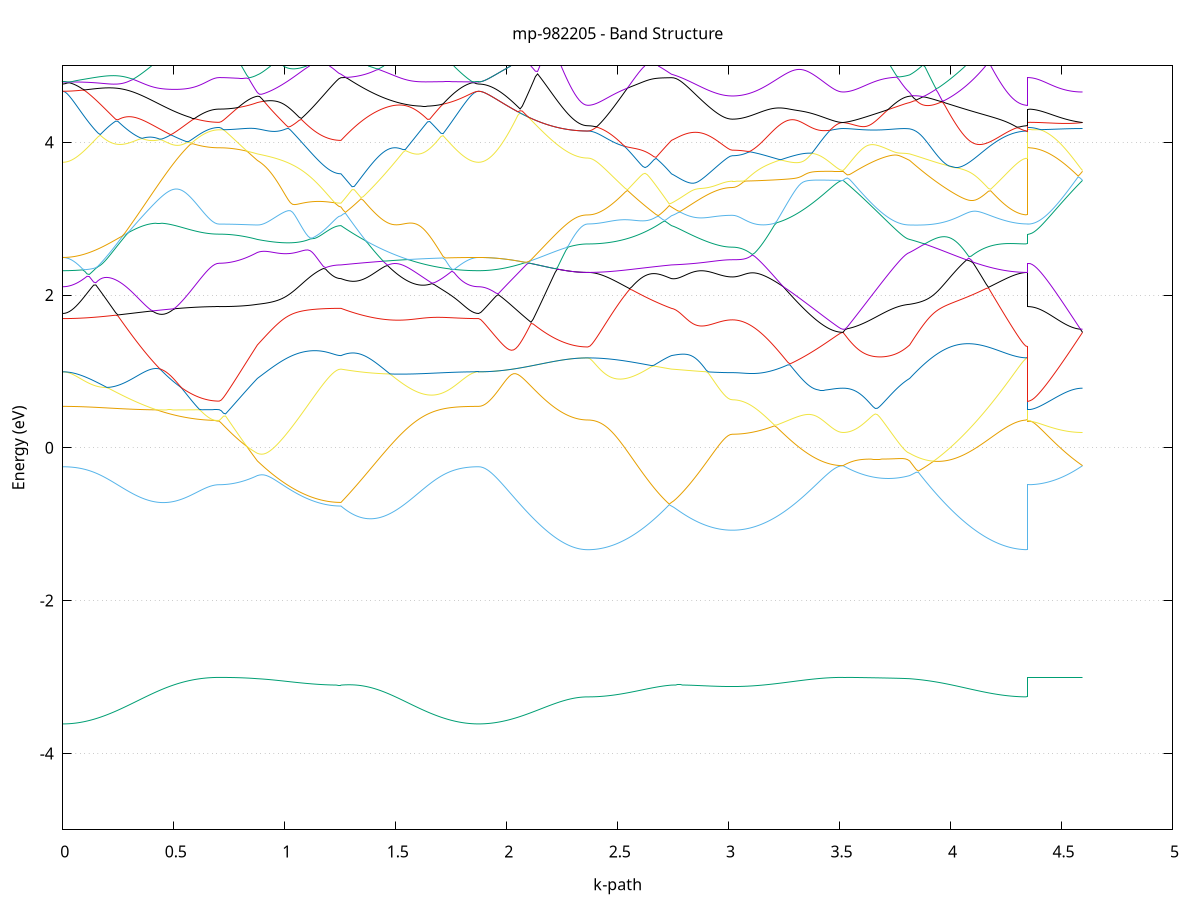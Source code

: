 set title 'mp-982205 - Band Structure'
set xlabel 'k-path'
set ylabel 'Energy (eV)'
set grid y
set yrange [-5:5]
set terminal png size 800,600
set output 'mp-982205_bands_gnuplot.png'
plot '-' using 1:2 with lines notitle, '-' using 1:2 with lines notitle, '-' using 1:2 with lines notitle, '-' using 1:2 with lines notitle, '-' using 1:2 with lines notitle, '-' using 1:2 with lines notitle, '-' using 1:2 with lines notitle, '-' using 1:2 with lines notitle, '-' using 1:2 with lines notitle, '-' using 1:2 with lines notitle, '-' using 1:2 with lines notitle, '-' using 1:2 with lines notitle, '-' using 1:2 with lines notitle, '-' using 1:2 with lines notitle, '-' using 1:2 with lines notitle, '-' using 1:2 with lines notitle, '-' using 1:2 with lines notitle, '-' using 1:2 with lines notitle, '-' using 1:2 with lines notitle, '-' using 1:2 with lines notitle, '-' using 1:2 with lines notitle, '-' using 1:2 with lines notitle, '-' using 1:2 with lines notitle, '-' using 1:2 with lines notitle, '-' using 1:2 with lines notitle, '-' using 1:2 with lines notitle, '-' using 1:2 with lines notitle, '-' using 1:2 with lines notitle, '-' using 1:2 with lines notitle, '-' using 1:2 with lines notitle, '-' using 1:2 with lines notitle, '-' using 1:2 with lines notitle, '-' using 1:2 with lines notitle, '-' using 1:2 with lines notitle, '-' using 1:2 with lines notitle, '-' using 1:2 with lines notitle, '-' using 1:2 with lines notitle, '-' using 1:2 with lines notitle, '-' using 1:2 with lines notitle, '-' using 1:2 with lines notitle, '-' using 1:2 with lines notitle, '-' using 1:2 with lines notitle, '-' using 1:2 with lines notitle, '-' using 1:2 with lines notitle, '-' using 1:2 with lines notitle, '-' using 1:2 with lines notitle, '-' using 1:2 with lines notitle, '-' using 1:2 with lines notitle
0.000000 -28.727410
0.009926 -28.727410
0.019852 -28.727410
0.029778 -28.727410
0.039705 -28.727410
0.049631 -28.727410
0.059557 -28.727410
0.069483 -28.727310
0.079409 -28.727310
0.089335 -28.727310
0.099262 -28.727210
0.109188 -28.727210
0.119114 -28.727210
0.129040 -28.727110
0.138966 -28.727110
0.148892 -28.727110
0.158818 -28.727010
0.168745 -28.726910
0.178671 -28.726910
0.188597 -28.726910
0.198523 -28.726810
0.208449 -28.726710
0.218375 -28.726710
0.228302 -28.726610
0.238228 -28.726610
0.248154 -28.726510
0.258080 -28.726410
0.268006 -28.726410
0.277932 -28.726310
0.287859 -28.726310
0.297785 -28.726210
0.307711 -28.726110
0.317637 -28.726010
0.327563 -28.726010
0.337489 -28.725910
0.347415 -28.725810
0.357342 -28.725810
0.367268 -28.725710
0.377194 -28.725710
0.387120 -28.725610
0.397046 -28.725510
0.406972 -28.725510
0.416899 -28.725410
0.426825 -28.725310
0.436751 -28.725310
0.446677 -28.725210
0.456603 -28.725210
0.466529 -28.725110
0.476455 -28.725110
0.486382 -28.725010
0.496308 -28.725010
0.506234 -28.724910
0.516160 -28.724910
0.526086 -28.724810
0.536012 -28.724810
0.545939 -28.724710
0.555865 -28.724710
0.565791 -28.724710
0.575717 -28.724610
0.585643 -28.724610
0.595569 -28.724610
0.605495 -28.724510
0.615422 -28.724510
0.625348 -28.724510
0.635274 -28.724510
0.645200 -28.724510
0.655126 -28.724510
0.665052 -28.724410
0.674979 -28.724410
0.684905 -28.724410
0.694831 -28.724410
0.704757 -28.724410
0.704757 -28.724410
0.714312 -28.724410
0.723867 -28.724410
0.733422 -28.724410
0.742977 -28.724410
0.752531 -28.724410
0.762086 -28.724410
0.771641 -28.724410
0.781196 -28.724410
0.790751 -28.724410
0.800306 -28.724410
0.809861 -28.724410
0.819416 -28.724410
0.828971 -28.724410
0.838525 -28.724410
0.848080 -28.724410
0.857635 -28.724410
0.867190 -28.724410
0.876745 -28.724410
0.876745 -28.724410
0.886659 -28.724410
0.896573 -28.724410
0.906486 -28.724410
0.916400 -28.724410
0.926314 -28.724410
0.936228 -28.724510
0.946142 -28.724510
0.956055 -28.724510
0.965969 -28.724510
0.975883 -28.724510
0.985797 -28.724510
0.995711 -28.724510
1.005624 -28.724510
1.015538 -28.724510
1.025452 -28.724510
1.035366 -28.724510
1.045280 -28.724610
1.055194 -28.724610
1.065107 -28.724610
1.075021 -28.724610
1.084935 -28.724610
1.094849 -28.724610
1.104763 -28.724610
1.114676 -28.724610
1.124590 -28.724610
1.134504 -28.724610
1.144418 -28.724610
1.154332 -28.724610
1.164245 -28.724710
1.174159 -28.724710
1.184073 -28.724710
1.193987 -28.724710
1.203901 -28.724710
1.213814 -28.724710
1.223728 -28.724710
1.233642 -28.724710
1.243556 -28.724710
1.253470 -28.724710
1.253470 -28.724710
1.263469 -28.724710
1.273468 -28.724710
1.283467 -28.724810
1.293467 -28.724810
1.303466 -28.724810
1.313465 -28.724910
1.323464 -28.724910
1.333464 -28.724910
1.343463 -28.725010
1.353462 -28.725010
1.363461 -28.725010
1.373460 -28.725110
1.383460 -28.725110
1.393459 -28.725210
1.403458 -28.725210
1.413457 -28.725310
1.423457 -28.725310
1.433456 -28.725410
1.443455 -28.725410
1.453454 -28.725510
1.463454 -28.725510
1.473453 -28.725610
1.483452 -28.725610
1.493451 -28.725710
1.503450 -28.725710
1.513450 -28.725810
1.523449 -28.725910
1.533448 -28.725910
1.543447 -28.726010
1.553447 -28.726110
1.563446 -28.726110
1.573445 -28.726210
1.583444 -28.726310
1.593444 -28.726310
1.603443 -28.726410
1.613442 -28.726510
1.623441 -28.726510
1.633440 -28.726610
1.643440 -28.726610
1.653439 -28.726710
1.663438 -28.726710
1.673437 -28.726810
1.683437 -28.726910
1.693436 -28.726910
1.703435 -28.727010
1.713434 -28.727010
1.723434 -28.727110
1.733433 -28.727110
1.743432 -28.727110
1.753431 -28.727210
1.763430 -28.727210
1.773430 -28.727210
1.783429 -28.727310
1.793428 -28.727310
1.803427 -28.727310
1.813427 -28.727310
1.823426 -28.727410
1.833425 -28.727410
1.843424 -28.727410
1.853424 -28.727410
1.863423 -28.727410
1.873422 -28.727410
1.873422 -28.727410
1.883269 -28.727410
1.893116 -28.727410
1.902964 -28.727410
1.912811 -28.727410
1.922658 -28.727310
1.932505 -28.727310
1.942353 -28.727310
1.952200 -28.727210
1.962047 -28.727210
1.971894 -28.727210
1.981741 -28.727110
1.991589 -28.727010
2.001436 -28.727010
2.011283 -28.726910
2.021130 -28.726910
2.030978 -28.726810
2.040825 -28.726710
2.050672 -28.726610
2.060519 -28.726510
2.070366 -28.726510
2.080214 -28.726410
2.090061 -28.726310
2.099908 -28.726210
2.109755 -28.726110
2.119603 -28.726010
2.129450 -28.725910
2.139297 -28.725810
2.149144 -28.725710
2.158991 -28.725710
2.168839 -28.725610
2.178686 -28.725510
2.188533 -28.725410
2.198380 -28.725310
2.208228 -28.725210
2.218075 -28.725110
2.227922 -28.725110
2.237769 -28.725010
2.247616 -28.724910
2.257464 -28.724910
2.267311 -28.724810
2.277158 -28.724710
2.287005 -28.724710
2.296853 -28.724610
2.306700 -28.724610
2.316547 -28.724610
2.326394 -28.724510
2.336241 -28.724510
2.346089 -28.724510
2.355936 -28.724510
2.365783 -28.724510
2.365783 -28.724510
2.375697 -28.724510
2.385611 -28.724510
2.395525 -28.724510
2.405438 -28.724510
2.415352 -28.724510
2.425266 -28.724510
2.435180 -28.724510
2.445094 -28.724510
2.455007 -28.724510
2.464921 -28.724510
2.474835 -28.724510
2.484749 -28.724510
2.494663 -28.724510
2.504576 -28.724510
2.514490 -28.724510
2.524404 -28.724510
2.534318 -28.724510
2.544232 -28.724510
2.554145 -28.724510
2.564059 -28.724510
2.573973 -28.724510
2.583887 -28.724510
2.593801 -28.724510
2.603714 -28.724510
2.613628 -28.724510
2.623542 -28.724510
2.633456 -28.724510
2.643370 -28.724510
2.653283 -28.724610
2.663197 -28.724610
2.673111 -28.724610
2.683025 -28.724610
2.692939 -28.724610
2.702853 -28.724610
2.712766 -28.724610
2.722680 -28.724710
2.732594 -28.724710
2.742508 -28.724710
2.742508 -28.724710
2.752314 -28.724710
2.762121 -28.724710
2.771927 -28.724710
2.781734 -28.724710
2.791540 -28.724810
2.801347 -28.724810
2.811153 -28.724810
2.820959 -28.724810
2.830766 -28.724810
2.840572 -28.724810
2.850379 -28.724910
2.860185 -28.724910
2.869992 -28.724910
2.879798 -28.724910
2.889605 -28.725010
2.899411 -28.725010
2.909218 -28.725010
2.919024 -28.725010
2.928831 -28.725010
2.938637 -28.725010
2.948444 -28.725010
2.958250 -28.725110
2.968057 -28.725110
2.977863 -28.725110
2.987669 -28.725110
2.997476 -28.725110
3.007282 -28.725110
3.017089 -28.725110
3.017089 -28.725110
3.027056 -28.725110
3.037022 -28.725110
3.046989 -28.725110
3.056956 -28.725110
3.066923 -28.725110
3.076889 -28.725110
3.086856 -28.725110
3.096823 -28.725010
3.106790 -28.725010
3.116757 -28.725010
3.126723 -28.725010
3.136690 -28.725010
3.146657 -28.725010
3.156624 -28.725010
3.166590 -28.724910
3.176557 -28.724910
3.186524 -28.724910
3.196491 -28.724910
3.206457 -28.724910
3.216424 -28.724910
3.226391 -28.724810
3.236358 -28.724810
3.246325 -28.724810
3.256291 -28.724810
3.266258 -28.724810
3.276225 -28.724710
3.286192 -28.724710
3.296158 -28.724710
3.306125 -28.724710
3.316092 -28.724710
3.326059 -28.724610
3.336025 -28.724610
3.345992 -28.724610
3.355959 -28.724610
3.365926 -28.724610
3.375893 -28.724510
3.385859 -28.724510
3.395826 -28.724510
3.405793 -28.724510
3.415760 -28.724510
3.425726 -28.724510
3.435693 -28.724510
3.445660 -28.724510
3.455627 -28.724410
3.465594 -28.724410
3.475560 -28.724410
3.485527 -28.724410
3.495494 -28.724410
3.505461 -28.724410
3.515427 -28.724410
3.515427 -28.724410
3.525115 -28.724410
3.534802 -28.724410
3.544489 -28.724410
3.554177 -28.724410
3.563864 -28.724410
3.573551 -28.724410
3.583239 -28.724410
3.592926 -28.724410
3.602613 -28.724410
3.612301 -28.724410
3.621988 -28.724410
3.631675 -28.724410
3.641363 -28.724410
3.651050 -28.724410
3.660738 -28.724410
3.670425 -28.724410
3.680112 -28.724410
3.689800 -28.724410
3.699487 -28.724410
3.709174 -28.724410
3.718862 -28.724410
3.728549 -28.724410
3.738236 -28.724410
3.747924 -28.724410
3.757611 -28.724410
3.767298 -28.724410
3.776986 -28.724410
3.786673 -28.724410
3.796360 -28.724410
3.806048 -28.724410
3.815735 -28.724410
3.815735 -28.724410
3.825601 -28.724410
3.835467 -28.724410
3.845333 -28.724410
3.855199 -28.724410
3.865066 -28.724410
3.874932 -28.724410
3.884798 -28.724410
3.894664 -28.724410
3.904530 -28.724410
3.914396 -28.724410
3.924262 -28.724410
3.934128 -28.724410
3.943994 -28.724410
3.953860 -28.724510
3.963726 -28.724510
3.973593 -28.724510
3.983459 -28.724510
3.993325 -28.724510
4.003191 -28.724510
4.013057 -28.724510
4.022923 -28.724510
4.032789 -28.724510
4.042655 -28.724510
4.052521 -28.724510
4.062387 -28.724510
4.072254 -28.724510
4.082120 -28.724510
4.091986 -28.724510
4.101852 -28.724510
4.111718 -28.724510
4.121584 -28.724510
4.131450 -28.724510
4.141316 -28.724510
4.151182 -28.724510
4.161048 -28.724510
4.170914 -28.724510
4.180781 -28.724510
4.190647 -28.724510
4.200513 -28.724510
4.210379 -28.724510
4.220245 -28.724510
4.230111 -28.724510
4.239977 -28.724510
4.249843 -28.724510
4.259709 -28.724510
4.269575 -28.724510
4.279441 -28.724510
4.289308 -28.724510
4.299174 -28.724510
4.309040 -28.724510
4.318906 -28.724510
4.328772 -28.724510
4.338638 -28.724510
4.348504 -28.724510
4.348504 -28.724410
4.358351 -28.724410
4.368199 -28.724410
4.378046 -28.724410
4.387893 -28.724410
4.397740 -28.724410
4.407587 -28.724410
4.417435 -28.724410
4.427282 -28.724410
4.437129 -28.724410
4.446976 -28.724410
4.456824 -28.724410
4.466671 -28.724410
4.476518 -28.724410
4.486365 -28.724410
4.496212 -28.724410
4.506060 -28.724410
4.515907 -28.724410
4.525754 -28.724410
4.535601 -28.724410
4.545449 -28.724410
4.555296 -28.724410
4.565143 -28.724410
4.574990 -28.724410
4.584837 -28.724410
4.594685 -28.724410
e
0.000000 -28.694710
0.009926 -28.694710
0.019852 -28.694710
0.029778 -28.694710
0.039705 -28.694710
0.049631 -28.694710
0.059557 -28.694610
0.069483 -28.694610
0.079409 -28.694610
0.089335 -28.694510
0.099262 -28.694510
0.109188 -28.694510
0.119114 -28.694410
0.129040 -28.694410
0.138966 -28.694310
0.148892 -28.694310
0.158818 -28.694210
0.168745 -28.694210
0.178671 -28.694110
0.188597 -28.694010
0.198523 -28.694010
0.208449 -28.693910
0.218375 -28.693810
0.228302 -28.693710
0.238228 -28.693710
0.248154 -28.693610
0.258080 -28.693510
0.268006 -28.693410
0.277932 -28.693310
0.287859 -28.693210
0.297785 -28.693110
0.307711 -28.693110
0.317637 -28.693010
0.327563 -28.692910
0.337489 -28.692810
0.347415 -28.692710
0.357342 -28.692610
0.367268 -28.692510
0.377194 -28.692410
0.387120 -28.692310
0.397046 -28.692210
0.406972 -28.692110
0.416899 -28.692010
0.426825 -28.691910
0.436751 -28.691810
0.446677 -28.691810
0.456603 -28.691710
0.466529 -28.691610
0.476455 -28.691510
0.486382 -28.691410
0.496308 -28.691310
0.506234 -28.691210
0.516160 -28.691210
0.526086 -28.691110
0.536012 -28.691010
0.545939 -28.691010
0.555865 -28.690910
0.565791 -28.690810
0.575717 -28.690810
0.585643 -28.690710
0.595569 -28.690710
0.605495 -28.690610
0.615422 -28.690610
0.625348 -28.690510
0.635274 -28.690510
0.645200 -28.690510
0.655126 -28.690510
0.665052 -28.690410
0.674979 -28.690410
0.684905 -28.690410
0.694831 -28.690410
0.704757 -28.690410
0.704757 -28.690410
0.714312 -28.690410
0.723867 -28.690410
0.733422 -28.690410
0.742977 -28.690410
0.752531 -28.690410
0.762086 -28.690510
0.771641 -28.690510
0.781196 -28.690610
0.790751 -28.690610
0.800306 -28.690710
0.809861 -28.690810
0.819416 -28.690810
0.828971 -28.690910
0.838525 -28.691010
0.848080 -28.691110
0.857635 -28.691210
0.867190 -28.691310
0.876745 -28.691410
0.876745 -28.691410
0.886659 -28.691510
0.896573 -28.691510
0.906486 -28.691610
0.916400 -28.691710
0.926314 -28.691810
0.936228 -28.691810
0.946142 -28.691910
0.956055 -28.692010
0.965969 -28.692010
0.975883 -28.692110
0.985797 -28.692210
0.995711 -28.692210
1.005624 -28.692310
1.015538 -28.692410
1.025452 -28.692410
1.035366 -28.692510
1.045280 -28.692510
1.055194 -28.692610
1.065107 -28.692610
1.075021 -28.692710
1.084935 -28.692710
1.094849 -28.692810
1.104763 -28.692810
1.114676 -28.692810
1.124590 -28.692910
1.134504 -28.692910
1.144418 -28.692910
1.154332 -28.692910
1.164245 -28.693010
1.174159 -28.693010
1.184073 -28.693010
1.193987 -28.693010
1.203901 -28.693110
1.213814 -28.693110
1.223728 -28.693110
1.233642 -28.693110
1.243556 -28.693110
1.253470 -28.693110
1.253470 -28.693110
1.263469 -28.692910
1.273468 -28.692710
1.283467 -28.692510
1.293467 -28.692210
1.303466 -28.692010
1.313465 -28.691810
1.323464 -28.691610
1.333464 -28.691310
1.343463 -28.691110
1.353462 -28.690910
1.363461 -28.690710
1.373460 -28.690410
1.383460 -28.690210
1.393459 -28.690110
1.403458 -28.690310
1.413457 -28.690510
1.423457 -28.690710
1.433456 -28.690810
1.443455 -28.691010
1.453454 -28.691210
1.463454 -28.691310
1.473453 -28.691510
1.483452 -28.691710
1.493451 -28.691810
1.503450 -28.691910
1.513450 -28.692110
1.523449 -28.692210
1.533448 -28.692410
1.543447 -28.692510
1.553447 -28.692710
1.563446 -28.692810
1.573445 -28.692910
1.583444 -28.693010
1.593444 -28.693110
1.603443 -28.693210
1.613442 -28.693410
1.623441 -28.693510
1.633440 -28.693610
1.643440 -28.693610
1.653439 -28.693710
1.663438 -28.693810
1.673437 -28.693910
1.683437 -28.694010
1.693436 -28.694110
1.703435 -28.694110
1.713434 -28.694210
1.723434 -28.694310
1.733433 -28.694310
1.743432 -28.694410
1.753431 -28.694410
1.763430 -28.694510
1.773430 -28.694510
1.783429 -28.694510
1.793428 -28.694610
1.803427 -28.694610
1.813427 -28.694610
1.823426 -28.694610
1.833425 -28.694610
1.843424 -28.694710
1.853424 -28.694710
1.863423 -28.694710
1.873422 -28.694710
1.873422 -28.694710
1.883269 -28.694710
1.893116 -28.694710
1.902964 -28.694710
1.912811 -28.694710
1.922658 -28.694810
1.932505 -28.694810
1.942353 -28.694810
1.952200 -28.694910
1.962047 -28.694910
1.971894 -28.695010
1.981741 -28.695010
1.991589 -28.695110
2.001436 -28.695110
2.011283 -28.695210
2.021130 -28.695310
2.030978 -28.695310
2.040825 -28.695410
2.050672 -28.695510
2.060519 -28.695610
2.070366 -28.695610
2.080214 -28.695710
2.090061 -28.695810
2.099908 -28.695910
2.109755 -28.696010
2.119603 -28.696110
2.129450 -28.696210
2.139297 -28.696310
2.149144 -28.696310
2.158991 -28.696410
2.168839 -28.696510
2.178686 -28.696610
2.188533 -28.696710
2.198380 -28.696810
2.208228 -28.696910
2.218075 -28.697010
2.227922 -28.697010
2.237769 -28.697110
2.247616 -28.697210
2.257464 -28.697210
2.267311 -28.697310
2.277158 -28.697410
2.287005 -28.697410
2.296853 -28.697410
2.306700 -28.697510
2.316547 -28.697510
2.326394 -28.697610
2.336241 -28.697610
2.346089 -28.697610
2.355936 -28.697610
2.365783 -28.697610
2.365783 -28.697610
2.375697 -28.697610
2.385611 -28.697610
2.395525 -28.697610
2.405438 -28.697510
2.415352 -28.697510
2.425266 -28.697510
2.435180 -28.697410
2.445094 -28.697410
2.455007 -28.697310
2.464921 -28.697210
2.474835 -28.697210
2.484749 -28.697110
2.494663 -28.697010
2.504576 -28.696910
2.514490 -28.696810
2.524404 -28.696710
2.534318 -28.696610
2.544232 -28.696510
2.554145 -28.696410
2.564059 -28.696210
2.573973 -28.696110
2.583887 -28.696010
2.593801 -28.695810
2.603714 -28.695710
2.613628 -28.695510
2.623542 -28.695410
2.633456 -28.695210
2.643370 -28.695010
2.653283 -28.694810
2.663197 -28.694710
2.673111 -28.694510
2.683025 -28.694310
2.692939 -28.694110
2.702853 -28.693910
2.712766 -28.693710
2.722680 -28.693510
2.732594 -28.693310
2.742508 -28.693110
2.742508 -28.693110
2.752314 -28.693010
2.762121 -28.692910
2.771927 -28.692810
2.781734 -28.692710
2.791540 -28.692610
2.801347 -28.692510
2.811153 -28.692410
2.820959 -28.692310
2.830766 -28.692210
2.840572 -28.692110
2.850379 -28.692010
2.860185 -28.691910
2.869992 -28.691810
2.879798 -28.691710
2.889605 -28.691610
2.899411 -28.691410
2.909218 -28.691310
2.919024 -28.691210
2.928831 -28.691110
2.938637 -28.691010
2.948444 -28.690910
2.958250 -28.690810
2.968057 -28.690710
2.977863 -28.690610
2.987669 -28.690610
2.997476 -28.690510
3.007282 -28.690410
3.017089 -28.690410
3.017089 -28.690410
3.027056 -28.690410
3.037022 -28.690410
3.046989 -28.690410
3.056956 -28.690410
3.066923 -28.690410
3.076889 -28.690410
3.086856 -28.690410
3.096823 -28.690410
3.106790 -28.690410
3.116757 -28.690410
3.126723 -28.690410
3.136690 -28.690410
3.146657 -28.690410
3.156624 -28.690410
3.166590 -28.690410
3.176557 -28.690410
3.186524 -28.690410
3.196491 -28.690410
3.206457 -28.690410
3.216424 -28.690410
3.226391 -28.690410
3.236358 -28.690410
3.246325 -28.690410
3.256291 -28.690410
3.266258 -28.690410
3.276225 -28.690410
3.286192 -28.690410
3.296158 -28.690410
3.306125 -28.690410
3.316092 -28.690410
3.326059 -28.690410
3.336025 -28.690410
3.345992 -28.690410
3.355959 -28.690410
3.365926 -28.690410
3.375893 -28.690410
3.385859 -28.690410
3.395826 -28.690410
3.405793 -28.690410
3.415760 -28.690410
3.425726 -28.690410
3.435693 -28.690410
3.445660 -28.690410
3.455627 -28.690410
3.465594 -28.690410
3.475560 -28.690410
3.485527 -28.690410
3.495494 -28.690410
3.505461 -28.690410
3.515427 -28.690410
3.515427 -28.690410
3.525115 -28.690410
3.534802 -28.690410
3.544489 -28.690410
3.554177 -28.690410
3.563864 -28.690410
3.573551 -28.690410
3.583239 -28.690410
3.592926 -28.690410
3.602613 -28.690410
3.612301 -28.690510
3.621988 -28.690510
3.631675 -28.690510
3.641363 -28.690510
3.651050 -28.690610
3.660738 -28.690610
3.670425 -28.690610
3.680112 -28.690710
3.689800 -28.690710
3.699487 -28.690810
3.709174 -28.690810
3.718862 -28.690810
3.728549 -28.690910
3.738236 -28.690910
3.747924 -28.691010
3.757611 -28.691010
3.767298 -28.691110
3.776986 -28.691110
3.786673 -28.691210
3.796360 -28.691310
3.806048 -28.691310
3.815735 -28.691410
3.815735 -28.691410
3.825601 -28.691510
3.835467 -28.691610
3.845333 -28.691710
3.855199 -28.691910
3.865066 -28.692010
3.874932 -28.692110
3.884798 -28.692310
3.894664 -28.692410
3.904530 -28.692610
3.914396 -28.692710
3.924262 -28.692810
3.934128 -28.693010
3.943994 -28.693210
3.953860 -28.693310
3.963726 -28.693510
3.973593 -28.693610
3.983459 -28.693810
3.993325 -28.693910
4.003191 -28.694110
4.013057 -28.694310
4.022923 -28.694410
4.032789 -28.694610
4.042655 -28.694710
4.052521 -28.694910
4.062387 -28.695010
4.072254 -28.695210
4.082120 -28.695310
4.091986 -28.695510
4.101852 -28.695610
4.111718 -28.695810
4.121584 -28.695910
4.131450 -28.696010
4.141316 -28.696210
4.151182 -28.696310
4.161048 -28.696410
4.170914 -28.696510
4.180781 -28.696610
4.190647 -28.696710
4.200513 -28.696810
4.210379 -28.696910
4.220245 -28.697010
4.230111 -28.697110
4.239977 -28.697210
4.249843 -28.697310
4.259709 -28.697310
4.269575 -28.697410
4.279441 -28.697410
4.289308 -28.697510
4.299174 -28.697510
4.309040 -28.697610
4.318906 -28.697610
4.328772 -28.697610
4.338638 -28.697610
4.348504 -28.697610
4.348504 -28.690410
4.358351 -28.690410
4.368199 -28.690410
4.378046 -28.690410
4.387893 -28.690410
4.397740 -28.690410
4.407587 -28.690410
4.417435 -28.690410
4.427282 -28.690410
4.437129 -28.690410
4.446976 -28.690410
4.456824 -28.690410
4.466671 -28.690410
4.476518 -28.690410
4.486365 -28.690410
4.496212 -28.690410
4.506060 -28.690410
4.515907 -28.690410
4.525754 -28.690410
4.535601 -28.690410
4.545449 -28.690410
4.555296 -28.690410
4.565143 -28.690410
4.574990 -28.690410
4.584837 -28.690410
4.594685 -28.690410
e
0.000000 -28.683310
0.009926 -28.683310
0.019852 -28.683310
0.029778 -28.683310
0.039705 -28.683310
0.049631 -28.683410
0.059557 -28.683410
0.069483 -28.683510
0.079409 -28.683510
0.089335 -28.683610
0.099262 -28.683610
0.109188 -28.683710
0.119114 -28.683810
0.129040 -28.683910
0.138966 -28.683910
0.148892 -28.684010
0.158818 -28.684110
0.168745 -28.684210
0.178671 -28.684310
0.188597 -28.684510
0.198523 -28.684610
0.208449 -28.684710
0.218375 -28.684810
0.228302 -28.685010
0.238228 -28.685110
0.248154 -28.685210
0.258080 -28.685410
0.268006 -28.685510
0.277932 -28.685710
0.287859 -28.685810
0.297785 -28.686010
0.307711 -28.686110
0.317637 -28.686310
0.327563 -28.686410
0.337489 -28.686610
0.347415 -28.686710
0.357342 -28.686910
0.367268 -28.687110
0.377194 -28.687210
0.387120 -28.687410
0.397046 -28.687510
0.406972 -28.687710
0.416899 -28.687810
0.426825 -28.688010
0.436751 -28.688110
0.446677 -28.688310
0.456603 -28.688410
0.466529 -28.688610
0.476455 -28.688710
0.486382 -28.688810
0.496308 -28.688910
0.506234 -28.689110
0.516160 -28.689210
0.526086 -28.689310
0.536012 -28.689410
0.545939 -28.689510
0.555865 -28.689610
0.565791 -28.689710
0.575717 -28.689810
0.585643 -28.689910
0.595569 -28.690010
0.605495 -28.690010
0.615422 -28.690110
0.625348 -28.690110
0.635274 -28.690210
0.645200 -28.690210
0.655126 -28.690310
0.665052 -28.690310
0.674979 -28.690310
0.684905 -28.690410
0.694831 -28.690410
0.704757 -28.690410
0.704757 -28.690410
0.714312 -28.690410
0.723867 -28.690410
0.733422 -28.690410
0.742977 -28.690310
0.752531 -28.690310
0.762086 -28.690310
0.771641 -28.690210
0.781196 -28.690210
0.790751 -28.690110
0.800306 -28.690110
0.809861 -28.690010
0.819416 -28.689910
0.828971 -28.689910
0.838525 -28.689810
0.848080 -28.689710
0.857635 -28.689610
0.867190 -28.689510
0.876745 -28.689410
0.876745 -28.689410
0.886659 -28.689310
0.896573 -28.689310
0.906486 -28.689210
0.916400 -28.689110
0.926314 -28.689010
0.936228 -28.689010
0.946142 -28.688910
0.956055 -28.688810
0.965969 -28.688710
0.975883 -28.688710
0.985797 -28.688610
0.995711 -28.688510
1.005624 -28.688510
1.015538 -28.688410
1.025452 -28.688310
1.035366 -28.688310
1.045280 -28.688210
1.055194 -28.688110
1.065107 -28.688110
1.075021 -28.688010
1.084935 -28.688010
1.094849 -28.687910
1.104763 -28.687910
1.114676 -28.687810
1.124590 -28.687810
1.134504 -28.687810
1.144418 -28.687710
1.154332 -28.687710
1.164245 -28.687710
1.174159 -28.687610
1.184073 -28.687610
1.193987 -28.687610
1.203901 -28.687610
1.213814 -28.687610
1.223728 -28.687510
1.233642 -28.687510
1.243556 -28.687510
1.253470 -28.687510
1.253470 -28.687510
1.263469 -28.687710
1.273468 -28.687910
1.283467 -28.688110
1.293467 -28.688310
1.303466 -28.688510
1.313465 -28.688710
1.323464 -28.688910
1.333464 -28.689010
1.343463 -28.689210
1.353462 -28.689410
1.363461 -28.689610
1.373460 -28.689810
1.383460 -28.689910
1.393459 -28.690010
1.403458 -28.689810
1.413457 -28.689510
1.423457 -28.689310
1.433456 -28.689110
1.443455 -28.688910
1.453454 -28.688710
1.463454 -28.688410
1.473453 -28.688210
1.483452 -28.688010
1.493451 -28.687810
1.503450 -28.687610
1.513450 -28.687410
1.523449 -28.687210
1.533448 -28.687010
1.543447 -28.686810
1.553447 -28.686610
1.563446 -28.686410
1.573445 -28.686210
1.583444 -28.686110
1.593444 -28.685910
1.603443 -28.685710
1.613442 -28.685510
1.623441 -28.685410
1.633440 -28.685210
1.643440 -28.685110
1.653439 -28.684910
1.663438 -28.684810
1.673437 -28.684610
1.683437 -28.684510
1.693436 -28.684410
1.703435 -28.684310
1.713434 -28.684210
1.723434 -28.684110
1.733433 -28.684010
1.743432 -28.683910
1.753431 -28.683810
1.763430 -28.683710
1.773430 -28.683610
1.783429 -28.683610
1.793428 -28.683510
1.803427 -28.683510
1.813427 -28.683410
1.823426 -28.683410
1.833425 -28.683310
1.843424 -28.683310
1.853424 -28.683310
1.863423 -28.683310
1.873422 -28.683310
1.873422 -28.683310
1.883269 -28.683310
1.893116 -28.683310
1.902964 -28.683310
1.912811 -28.683310
1.922658 -28.683310
1.932505 -28.683310
1.942353 -28.683310
1.952200 -28.683310
1.962047 -28.683310
1.971894 -28.683310
1.981741 -28.683310
1.991589 -28.683310
2.001436 -28.683310
2.011283 -28.683310
2.021130 -28.683310
2.030978 -28.683310
2.040825 -28.683310
2.050672 -28.683310
2.060519 -28.683310
2.070366 -28.683310
2.080214 -28.683310
2.090061 -28.683310
2.099908 -28.683310
2.109755 -28.683310
2.119603 -28.683310
2.129450 -28.683310
2.139297 -28.683310
2.149144 -28.683310
2.158991 -28.683310
2.168839 -28.683310
2.178686 -28.683310
2.188533 -28.683310
2.198380 -28.683310
2.208228 -28.683310
2.218075 -28.683310
2.227922 -28.683310
2.237769 -28.683310
2.247616 -28.683310
2.257464 -28.683310
2.267311 -28.683310
2.277158 -28.683310
2.287005 -28.683310
2.296853 -28.683310
2.306700 -28.683310
2.316547 -28.683310
2.326394 -28.683310
2.336241 -28.683310
2.346089 -28.683310
2.355936 -28.683310
2.365783 -28.683310
2.365783 -28.683310
2.375697 -28.683310
2.385611 -28.683310
2.395525 -28.683310
2.405438 -28.683410
2.415352 -28.683410
2.425266 -28.683410
2.435180 -28.683510
2.445094 -28.683510
2.455007 -28.683610
2.464921 -28.683610
2.474835 -28.683710
2.484749 -28.683810
2.494663 -28.683910
2.504576 -28.684010
2.514490 -28.684110
2.524404 -28.684210
2.534318 -28.684310
2.544232 -28.684410
2.554145 -28.684510
2.564059 -28.684610
2.573973 -28.684810
2.583887 -28.684910
2.593801 -28.685010
2.603714 -28.685210
2.613628 -28.685310
2.623542 -28.685510
2.633456 -28.685610
2.643370 -28.685810
2.653283 -28.686010
2.663197 -28.686110
2.673111 -28.686310
2.683025 -28.686510
2.692939 -28.686610
2.702853 -28.686810
2.712766 -28.687010
2.722680 -28.687210
2.732594 -28.687410
2.742508 -28.687510
2.742508 -28.687510
2.752314 -28.687610
2.762121 -28.687710
2.771927 -28.687810
2.781734 -28.687910
2.791540 -28.687910
2.801347 -28.688010
2.811153 -28.688110
2.820959 -28.688210
2.830766 -28.688310
2.840572 -28.688410
2.850379 -28.688510
2.860185 -28.688510
2.869992 -28.688610
2.879798 -28.688710
2.889605 -28.688810
2.899411 -28.688910
2.909218 -28.689010
2.919024 -28.689110
2.928831 -28.689210
2.938637 -28.689310
2.948444 -28.689310
2.958250 -28.689410
2.968057 -28.689510
2.977863 -28.689610
2.987669 -28.689710
2.997476 -28.689710
3.007282 -28.689810
3.017089 -28.689810
3.017089 -28.689810
3.027056 -28.689810
3.037022 -28.689810
3.046989 -28.689810
3.056956 -28.689810
3.066923 -28.689810
3.076889 -28.689810
3.086856 -28.689810
3.096823 -28.689810
3.106790 -28.689810
3.116757 -28.689810
3.126723 -28.689910
3.136690 -28.689910
3.146657 -28.689910
3.156624 -28.689910
3.166590 -28.689910
3.176557 -28.689910
3.186524 -28.689910
3.196491 -28.690010
3.206457 -28.690010
3.216424 -28.690010
3.226391 -28.690010
3.236358 -28.690010
3.246325 -28.690010
3.256291 -28.690110
3.266258 -28.690110
3.276225 -28.690110
3.286192 -28.690110
3.296158 -28.690110
3.306125 -28.690210
3.316092 -28.690210
3.326059 -28.690210
3.336025 -28.690210
3.345992 -28.690210
3.355959 -28.690210
3.365926 -28.690310
3.375893 -28.690310
3.385859 -28.690310
3.395826 -28.690310
3.405793 -28.690310
3.415760 -28.690310
3.425726 -28.690310
3.435693 -28.690310
3.445660 -28.690410
3.455627 -28.690410
3.465594 -28.690410
3.475560 -28.690410
3.485527 -28.690410
3.495494 -28.690410
3.505461 -28.690410
3.515427 -28.690410
3.515427 -28.690410
3.525115 -28.690410
3.534802 -28.690410
3.544489 -28.690410
3.554177 -28.690410
3.563864 -28.690410
3.573551 -28.690310
3.583239 -28.690310
3.592926 -28.690310
3.602613 -28.690310
3.612301 -28.690310
3.621988 -28.690310
3.631675 -28.690210
3.641363 -28.690210
3.651050 -28.690210
3.660738 -28.690210
3.670425 -28.690110
3.680112 -28.690110
3.689800 -28.690110
3.699487 -28.690010
3.709174 -28.690010
3.718862 -28.689910
3.728549 -28.689910
3.738236 -28.689810
3.747924 -28.689810
3.757611 -28.689710
3.767298 -28.689710
3.776986 -28.689610
3.786673 -28.689610
3.796360 -28.689510
3.806048 -28.689510
3.815735 -28.689410
3.815735 -28.689410
3.825601 -28.689310
3.835467 -28.689210
3.845333 -28.689110
3.855199 -28.688910
3.865066 -28.688810
3.874932 -28.688710
3.884798 -28.688510
3.894664 -28.688410
3.904530 -28.688310
3.914396 -28.688110
3.924262 -28.688010
3.934128 -28.687810
3.943994 -28.687710
3.953860 -28.687510
3.963726 -28.687410
3.973593 -28.687210
3.983459 -28.687110
3.993325 -28.686910
4.003191 -28.686710
4.013057 -28.686610
4.022923 -28.686410
4.032789 -28.686310
4.042655 -28.686110
4.052521 -28.686010
4.062387 -28.685810
4.072254 -28.685710
4.082120 -28.685510
4.091986 -28.685410
4.101852 -28.685210
4.111718 -28.685110
4.121584 -28.685010
4.131450 -28.684810
4.141316 -28.684710
4.151182 -28.684610
4.161048 -28.684510
4.170914 -28.684410
4.180781 -28.684310
4.190647 -28.684210
4.200513 -28.684110
4.210379 -28.684010
4.220245 -28.683910
4.230111 -28.683810
4.239977 -28.683710
4.249843 -28.683610
4.259709 -28.683610
4.269575 -28.683510
4.279441 -28.683510
4.289308 -28.683410
4.299174 -28.683410
4.309040 -28.683410
4.318906 -28.683310
4.328772 -28.683310
4.338638 -28.683310
4.348504 -28.683310
4.348504 -28.690410
4.358351 -28.690410
4.368199 -28.690410
4.378046 -28.690410
4.387893 -28.690410
4.397740 -28.690410
4.407587 -28.690410
4.417435 -28.690410
4.427282 -28.690410
4.437129 -28.690410
4.446976 -28.690410
4.456824 -28.690410
4.466671 -28.690410
4.476518 -28.690410
4.486365 -28.690410
4.496212 -28.690410
4.506060 -28.690410
4.515907 -28.690410
4.525754 -28.690410
4.535601 -28.690410
4.545449 -28.690410
4.555296 -28.690410
4.565143 -28.690410
4.574990 -28.690410
4.584837 -28.690410
4.594685 -28.690410
e
0.000000 -12.993910
0.009926 -12.994010
0.019852 -12.994010
0.029778 -12.994110
0.039705 -12.994210
0.049631 -12.994310
0.059557 -12.994510
0.069483 -12.994710
0.079409 -12.994910
0.089335 -12.995110
0.099262 -12.995410
0.109188 -12.995710
0.119114 -12.996110
0.129040 -12.996410
0.138966 -12.996810
0.148892 -12.997310
0.158818 -12.997710
0.168745 -12.998210
0.178671 -12.998710
0.188597 -12.999210
0.198523 -12.999810
0.208449 -13.000310
0.218375 -13.000910
0.228302 -13.001610
0.238228 -13.002210
0.248154 -13.002910
0.258080 -13.003510
0.268006 -13.004210
0.277932 -13.004910
0.287859 -13.005710
0.297785 -13.006410
0.307711 -13.007110
0.317637 -13.007910
0.327563 -13.008610
0.337489 -13.009410
0.347415 -13.010210
0.357342 -13.010910
0.367268 -13.011710
0.377194 -13.012510
0.387120 -13.013210
0.397046 -13.014010
0.406972 -13.014710
0.416899 -13.015510
0.426825 -13.016210
0.436751 -13.016910
0.446677 -13.017710
0.456603 -13.018410
0.466529 -13.019010
0.476455 -13.019710
0.486382 -13.020410
0.496308 -13.021010
0.506234 -13.021610
0.516160 -13.022210
0.526086 -13.022710
0.536012 -13.023310
0.545939 -13.023810
0.555865 -13.024310
0.565791 -13.024710
0.575717 -13.025210
0.585643 -13.025610
0.595569 -13.025910
0.605495 -13.026310
0.615422 -13.026610
0.625348 -13.026910
0.635274 -13.027110
0.645200 -13.027410
0.655126 -13.027510
0.665052 -13.027710
0.674979 -13.027810
0.684905 -13.027910
0.694831 -13.027910
0.704757 -13.028010
0.704757 -13.028010
0.714312 -13.027910
0.723867 -13.027710
0.733422 -13.027410
0.742977 -13.027010
0.752531 -13.026410
0.762086 -13.025810
0.771641 -13.025010
0.781196 -13.024110
0.790751 -13.023110
0.800306 -13.022010
0.809861 -13.020710
0.819416 -13.019410
0.828971 -13.018010
0.838525 -13.016410
0.848080 -13.014810
0.857635 -13.013110
0.867190 -13.011310
0.876745 -13.009410
0.876745 -13.009410
0.886659 -13.008010
0.896573 -13.006510
0.906486 -13.005010
0.916400 -13.003410
0.926314 -13.001810
0.936228 -13.000210
0.946142 -12.998510
0.956055 -12.996810
0.965969 -12.995110
0.975883 -12.993310
0.985797 -12.991610
0.995711 -12.989810
1.005624 -12.988110
1.015538 -12.986310
1.025452 -12.984610
1.035366 -12.982910
1.045280 -12.981210
1.055194 -12.979510
1.065107 -12.977810
1.075021 -12.976210
1.084935 -12.974710
1.094849 -12.973210
1.104763 -12.971710
1.114676 -12.970310
1.124590 -12.969010
1.134504 -12.967810
1.144418 -12.966610
1.154332 -12.965610
1.164245 -12.964610
1.174159 -12.963710
1.184073 -12.962910
1.193987 -12.962210
1.203901 -12.961610
1.213814 -12.961110
1.223728 -12.960710
1.233642 -12.960410
1.243556 -12.960310
1.253470 -12.960210
1.253470 -12.960210
1.263469 -12.961710
1.273468 -12.963110
1.283467 -12.964510
1.293467 -12.966010
1.303466 -12.967410
1.313465 -12.968810
1.323464 -12.970210
1.333464 -12.971610
1.343463 -12.972910
1.353462 -12.974310
1.363461 -12.975610
1.373460 -12.976810
1.383460 -12.978110
1.393459 -12.979310
1.403458 -12.980510
1.413457 -12.981610
1.423457 -12.982810
1.433456 -12.983810
1.443455 -12.984910
1.453454 -12.985910
1.463454 -12.986810
1.473453 -12.987710
1.483452 -12.988610
1.493451 -12.989410
1.503450 -12.990210
1.513450 -12.991010
1.523449 -12.991610
1.533448 -12.992310
1.543447 -12.992910
1.553447 -12.993410
1.563446 -12.993910
1.573445 -12.994410
1.583444 -12.994810
1.593444 -12.995110
1.603443 -12.995410
1.613442 -12.995710
1.623441 -12.995910
1.633440 -12.996110
1.643440 -12.996210
1.653439 -12.996310
1.663438 -12.996410
1.673437 -12.996410
1.683437 -12.996410
1.693436 -12.996310
1.703435 -12.996210
1.713434 -12.996110
1.723434 -12.996010
1.733433 -12.995910
1.743432 -12.995710
1.753431 -12.995510
1.763430 -12.995310
1.773430 -12.995110
1.783429 -12.995010
1.793428 -12.994810
1.803427 -12.994610
1.813427 -12.994410
1.823426 -12.994310
1.833425 -12.994210
1.843424 -12.994110
1.853424 -12.994010
1.863423 -12.994010
1.873422 -12.993910
1.873422 -12.993910
1.883269 -12.993910
1.893116 -12.993810
1.902964 -12.993610
1.912811 -12.993310
1.922658 -12.992910
1.932505 -12.992410
1.942353 -12.991910
1.952200 -12.991210
1.962047 -12.990510
1.971894 -12.989710
1.981741 -12.988810
1.991589 -12.987910
2.001436 -12.986810
2.011283 -12.985710
2.021130 -12.984510
2.030978 -12.983310
2.040825 -12.981910
2.050672 -12.980510
2.060519 -12.979010
2.070366 -12.977510
2.080214 -12.975910
2.090061 -12.974210
2.099908 -12.972510
2.109755 -12.970710
2.119603 -12.968810
2.129450 -12.966910
2.139297 -12.965010
2.149144 -12.963010
2.158991 -12.961010
2.168839 -12.958910
2.178686 -12.958810
2.188533 -12.959610
2.198380 -12.960310
2.208228 -12.961110
2.218075 -12.961810
2.227922 -12.962410
2.237769 -12.963010
2.247616 -12.963610
2.257464 -12.964110
2.267311 -12.964610
2.277158 -12.965110
2.287005 -12.965510
2.296853 -12.965810
2.306700 -12.966110
2.316547 -12.966410
2.326394 -12.966610
2.336241 -12.966810
2.346089 -12.966910
2.355936 -12.966910
2.365783 -12.967010
2.365783 -12.967010
2.375697 -12.966910
2.385611 -12.966810
2.395525 -12.966710
2.405438 -12.966510
2.415352 -12.966210
2.425266 -12.965810
2.435180 -12.965410
2.445094 -12.965010
2.455007 -12.964510
2.464921 -12.963910
2.474835 -12.963210
2.484749 -12.962510
2.494663 -12.961810
2.504576 -12.961010
2.514490 -12.960110
2.524404 -12.959210
2.534318 -12.958210
2.544232 -12.957210
2.554145 -12.956110
2.564059 -12.955010
2.573973 -12.953910
2.583887 -12.952710
2.593801 -12.951410
2.603714 -12.950110
2.613628 -12.948810
2.623542 -12.947410
2.633456 -12.946010
2.643370 -12.946310
2.653283 -12.947710
2.663197 -12.949010
2.673111 -12.950410
2.683025 -12.951710
2.692939 -12.953110
2.702853 -12.954510
2.712766 -12.955910
2.722680 -12.957410
2.732594 -12.958810
2.742508 -12.960210
2.742508 -12.960210
2.752314 -12.960910
2.762121 -12.961610
2.771927 -12.962410
2.781734 -12.963310
2.791540 -12.964110
2.801347 -12.965110
2.811153 -12.966010
2.820959 -12.966910
2.830766 -12.967910
2.840572 -12.968810
2.850379 -12.969710
2.860185 -12.970710
2.869992 -12.971510
2.879798 -12.972410
2.889605 -12.973210
2.899411 -12.974010
2.909218 -12.974710
2.919024 -12.975410
2.928831 -12.976010
2.938637 -12.976510
2.948444 -12.977010
2.958250 -12.977510
2.968057 -12.977910
2.977863 -12.978210
2.987669 -12.978410
2.997476 -12.978610
3.007282 -12.978710
3.017089 -12.978710
3.017089 -12.978710
3.027056 -12.978810
3.037022 -12.978910
3.046989 -12.979210
3.056956 -12.979610
3.066923 -12.980110
3.076889 -12.980610
3.086856 -12.981310
3.096823 -12.982110
3.106790 -12.983010
3.116757 -12.984010
3.126723 -12.985010
3.136690 -12.986110
3.146657 -12.987410
3.156624 -12.988610
3.166590 -12.990010
3.176557 -12.991410
3.186524 -12.992810
3.196491 -12.994310
3.206457 -12.995910
3.216424 -12.997410
3.226391 -12.999010
3.236358 -13.000610
3.246325 -13.002110
3.256291 -13.003710
3.266258 -13.005310
3.276225 -13.006810
3.286192 -13.008410
3.296158 -13.009910
3.306125 -13.011410
3.316092 -13.012810
3.326059 -13.014210
3.336025 -13.015510
3.345992 -13.016810
3.355959 -13.018110
3.365926 -13.019310
3.375893 -13.020410
3.385859 -13.021410
3.395826 -13.022410
3.405793 -13.023410
3.415760 -13.024210
3.425726 -13.025010
3.435693 -13.025710
3.445660 -13.026310
3.455627 -13.026810
3.465594 -13.027310
3.475560 -13.027710
3.485527 -13.028010
3.495494 -13.028210
3.505461 -13.028310
3.515427 -13.028310
3.515427 -13.028310
3.525115 -13.028310
3.534802 -13.028310
3.544489 -13.028210
3.554177 -13.028110
3.563864 -13.028010
3.573551 -13.027810
3.583239 -13.027510
3.592926 -13.027310
3.602613 -13.027010
3.612301 -13.026610
3.621988 -13.026210
3.631675 -13.025810
3.641363 -13.025310
3.651050 -13.024710
3.660738 -13.024110
3.670425 -13.023510
3.680112 -13.022810
3.689800 -13.022110
3.699487 -13.021310
3.709174 -13.020510
3.718862 -13.019710
3.728549 -13.018810
3.738236 -13.017810
3.747924 -13.016910
3.757611 -13.015910
3.767298 -13.014910
3.776986 -13.013810
3.786673 -13.012710
3.796360 -13.011610
3.806048 -13.010510
3.815735 -13.009410
3.815735 -13.009410
3.825601 -13.007410
3.835467 -13.005310
3.845333 -13.003210
3.855199 -13.000910
3.865066 -12.998710
3.874932 -12.996310
3.884798 -12.994010
3.894664 -12.991610
3.904530 -12.989210
3.914396 -12.986710
3.924262 -12.984310
3.934128 -12.981810
3.943994 -12.979310
3.953860 -12.976910
3.963726 -12.974510
3.973593 -12.972010
3.983459 -12.969710
3.993325 -12.969110
4.003191 -12.969210
4.013057 -12.969210
4.022923 -12.969310
4.032789 -12.969310
4.042655 -12.969310
4.052521 -12.969310
4.062387 -12.969310
4.072254 -12.969210
4.082120 -12.969210
4.091986 -12.969110
4.101852 -12.969110
4.111718 -12.969010
4.121584 -12.968910
4.131450 -12.968810
4.141316 -12.968710
4.151182 -12.968610
4.161048 -12.968510
4.170914 -12.968410
4.180781 -12.968210
4.190647 -12.968110
4.200513 -12.968010
4.210379 -12.967910
4.220245 -12.967810
4.230111 -12.967710
4.239977 -12.967610
4.249843 -12.967510
4.259709 -12.967410
4.269575 -12.967310
4.279441 -12.967210
4.289308 -12.967210
4.299174 -12.967110
4.309040 -12.967110
4.318906 -12.967010
4.328772 -12.967010
4.338638 -12.967010
4.348504 -12.967010
4.348504 -13.028010
4.358351 -13.028010
4.368199 -13.028010
4.378046 -13.028010
4.387893 -13.028010
4.397740 -13.028010
4.407587 -13.028010
4.417435 -13.028010
4.427282 -13.028110
4.437129 -13.028110
4.446976 -13.028110
4.456824 -13.028110
4.466671 -13.028110
4.476518 -13.028210
4.486365 -13.028210
4.496212 -13.028210
4.506060 -13.028210
4.515907 -13.028310
4.525754 -13.028310
4.535601 -13.028310
4.545449 -13.028310
4.555296 -13.028310
4.565143 -13.028310
4.574990 -13.028310
4.584837 -13.028310
4.594685 -13.028310
e
0.000000 -12.932310
0.009926 -12.932310
0.019852 -12.932210
0.029778 -12.932110
0.039705 -12.932010
0.049631 -12.931810
0.059557 -12.931610
0.069483 -12.931310
0.079409 -12.931010
0.089335 -12.930610
0.099262 -12.930210
0.109188 -12.929710
0.119114 -12.929210
0.129040 -12.928710
0.138966 -12.928110
0.148892 -12.927510
0.158818 -12.926810
0.168745 -12.926110
0.178671 -12.925310
0.188597 -12.924510
0.198523 -12.923710
0.208449 -12.922810
0.218375 -12.921810
0.228302 -12.920810
0.238228 -12.919810
0.248154 -12.918710
0.258080 -12.917610
0.268006 -12.916510
0.277932 -12.915310
0.287859 -12.914110
0.297785 -12.912810
0.307711 -12.911510
0.317637 -12.910110
0.327563 -12.909810
0.337489 -12.911110
0.347415 -12.912410
0.357342 -12.913610
0.367268 -12.914910
0.377194 -12.916110
0.387120 -12.917310
0.397046 -12.918510
0.406972 -12.919710
0.416899 -12.920810
0.426825 -12.922010
0.436751 -12.923110
0.446677 -12.924110
0.456603 -12.925110
0.466529 -12.926210
0.476455 -12.927110
0.486382 -12.928110
0.496308 -12.929010
0.506234 -12.929810
0.516160 -12.931710
0.526086 -12.934010
0.536012 -12.936210
0.545939 -12.938410
0.555865 -12.940410
0.565791 -12.942410
0.575717 -12.944210
0.585643 -12.946010
0.595569 -12.947610
0.605495 -12.949110
0.615422 -12.950410
0.625348 -12.951710
0.635274 -12.952810
0.645200 -12.953710
0.655126 -12.954510
0.665052 -12.955210
0.674979 -12.955710
0.684905 -12.956110
0.694831 -12.956310
0.704757 -12.956410
0.704757 -12.956410
0.714312 -12.956410
0.723867 -12.956610
0.733422 -12.956810
0.742977 -12.957110
0.752531 -12.957510
0.762086 -12.957910
0.771641 -12.958310
0.781196 -12.958810
0.790751 -12.959410
0.800306 -12.959910
0.809861 -12.960410
0.819416 -12.960910
0.828971 -12.961510
0.838525 -12.962010
0.848080 -12.962510
0.857635 -12.963010
0.867190 -12.963510
0.876745 -12.964010
0.876745 -12.964010
0.886659 -12.964310
0.896573 -12.964510
0.906486 -12.964710
0.916400 -12.964710
0.926314 -12.964710
0.936228 -12.964710
0.946142 -12.964510
0.956055 -12.964310
0.965969 -12.964010
0.975883 -12.963610
0.985797 -12.963210
0.995711 -12.962610
1.005624 -12.962010
1.015538 -12.961410
1.025452 -12.960710
1.035366 -12.959910
1.045280 -12.959010
1.055194 -12.958110
1.065107 -12.957110
1.075021 -12.956010
1.084935 -12.954910
1.094849 -12.953810
1.104763 -12.952610
1.114676 -12.951310
1.124590 -12.950010
1.134504 -12.948610
1.144418 -12.947210
1.154332 -12.945810
1.164245 -12.944310
1.174159 -12.942710
1.184073 -12.941210
1.193987 -12.939610
1.203901 -12.938010
1.213814 -12.936410
1.223728 -12.934710
1.233642 -12.933110
1.243556 -12.931410
1.253470 -12.930310
1.253470 -12.930310
1.263469 -12.929010
1.273468 -12.927710
1.283467 -12.926610
1.293467 -12.925410
1.303466 -12.924410
1.313465 -12.923310
1.323464 -12.922410
1.333464 -12.921410
1.343463 -12.920510
1.353462 -12.919710
1.363461 -12.918910
1.373460 -12.918110
1.383460 -12.917310
1.393459 -12.916510
1.403458 -12.915810
1.413457 -12.915010
1.423457 -12.914310
1.433456 -12.913610
1.443455 -12.912810
1.453454 -12.912110
1.463454 -12.911310
1.473453 -12.910510
1.483452 -12.909710
1.493451 -12.908910
1.503450 -12.908110
1.513450 -12.907210
1.523449 -12.906410
1.533448 -12.905510
1.543447 -12.904610
1.553447 -12.903610
1.563446 -12.902710
1.573445 -12.902410
1.583444 -12.904210
1.593444 -12.906010
1.603443 -12.907810
1.613442 -12.909410
1.623441 -12.911110
1.633440 -12.912710
1.643440 -12.914210
1.653439 -12.915710
1.663438 -12.917110
1.673437 -12.918510
1.683437 -12.919810
1.693436 -12.921010
1.703435 -12.922210
1.713434 -12.923410
1.723434 -12.924410
1.733433 -12.925410
1.743432 -12.926410
1.753431 -12.927210
1.763430 -12.928010
1.773430 -12.928810
1.783429 -12.929410
1.793428 -12.930010
1.803427 -12.930610
1.813427 -12.931010
1.823426 -12.931410
1.833425 -12.931810
1.843424 -12.932010
1.853424 -12.932210
1.863423 -12.932310
1.873422 -12.932310
1.873422 -12.932310
1.883269 -12.932410
1.893116 -12.932610
1.902964 -12.932910
1.912811 -12.933310
1.922658 -12.933810
1.932505 -12.934310
1.942353 -12.935010
1.952200 -12.935810
1.962047 -12.936610
1.971894 -12.937510
1.981741 -12.938410
1.991589 -12.939410
2.001436 -12.940410
2.011283 -12.941510
2.021130 -12.942610
2.030978 -12.943610
2.040825 -12.944710
2.050672 -12.945810
2.060519 -12.946910
2.070366 -12.948010
2.080214 -12.949110
2.090061 -12.950110
2.099908 -12.951210
2.109755 -12.952210
2.119603 -12.953210
2.129450 -12.954210
2.139297 -12.955210
2.149144 -12.956110
2.158991 -12.957010
2.168839 -12.957910
2.178686 -12.958810
2.188533 -12.959610
2.198380 -12.960310
2.208228 -12.961110
2.218075 -12.961810
2.227922 -12.962410
2.237769 -12.963010
2.247616 -12.963610
2.257464 -12.964110
2.267311 -12.964610
2.277158 -12.965110
2.287005 -12.965510
2.296853 -12.965810
2.306700 -12.966110
2.316547 -12.966410
2.326394 -12.966610
2.336241 -12.966810
2.346089 -12.966910
2.355936 -12.966910
2.365783 -12.967010
2.365783 -12.967010
2.375697 -12.966910
2.385611 -12.966810
2.395525 -12.966710
2.405438 -12.966510
2.415352 -12.966210
2.425266 -12.965810
2.435180 -12.965410
2.445094 -12.964910
2.455007 -12.964410
2.464921 -12.963810
2.474835 -12.963110
2.484749 -12.962410
2.494663 -12.961710
2.504576 -12.960810
2.514490 -12.959910
2.524404 -12.959010
2.534318 -12.958010
2.544232 -12.957010
2.554145 -12.955910
2.564059 -12.954710
2.573973 -12.953510
2.583887 -12.952310
2.593801 -12.951110
2.603714 -12.949810
2.613628 -12.948410
2.623542 -12.947110
2.633456 -12.945710
2.643370 -12.944610
2.653283 -12.943210
2.663197 -12.941710
2.673111 -12.940210
2.683025 -12.938610
2.692939 -12.937110
2.702853 -12.935710
2.712766 -12.934310
2.722680 -12.932910
2.732594 -12.931610
2.742508 -12.930310
2.742508 -12.930310
2.752314 -12.929710
2.762121 -12.929110
2.771927 -12.928510
2.781734 -12.927810
2.791540 -12.927210
2.801347 -12.926510
2.811153 -12.925810
2.820959 -12.925110
2.830766 -12.924410
2.840572 -12.923610
2.850379 -12.922910
2.860185 -12.922210
2.869992 -12.921510
2.879798 -12.920810
2.889605 -12.920110
2.899411 -12.919510
2.909218 -12.918810
2.919024 -12.918210
2.928831 -12.917710
2.938637 -12.917210
2.948444 -12.916710
2.958250 -12.916310
2.968057 -12.915910
2.977863 -12.915610
2.987669 -12.915410
2.997476 -12.915210
3.007282 -12.915110
3.017089 -12.915010
3.017089 -12.915010
3.027056 -12.915110
3.037022 -12.915210
3.046989 -12.915310
3.056956 -12.915510
3.066923 -12.915810
3.076889 -12.916110
3.086856 -12.916410
3.096823 -12.916710
3.106790 -12.917010
3.116757 -12.917410
3.126723 -12.918810
3.136690 -12.920210
3.146657 -12.921610
3.156624 -12.923110
3.166590 -12.924610
3.176557 -12.926110
3.186524 -12.927610
3.196491 -12.929010
3.206457 -12.930510
3.216424 -12.932010
3.226391 -12.933410
3.236358 -12.934810
3.246325 -12.936210
3.256291 -12.937510
3.266258 -12.938810
3.276225 -12.940110
3.286192 -12.941310
3.296158 -12.942510
3.306125 -12.943610
3.316092 -12.944710
3.326059 -12.945810
3.336025 -12.946810
3.345992 -12.947710
3.355959 -12.948610
3.365926 -12.949510
3.375893 -12.950310
3.385859 -12.951010
3.395826 -12.951710
3.405793 -12.952410
3.415760 -12.952910
3.425726 -12.953510
3.435693 -12.953910
3.445660 -12.954410
3.455627 -12.954710
3.465594 -12.955010
3.475560 -12.955310
3.485527 -12.955510
3.495494 -12.955610
3.505461 -12.955710
3.515427 -12.955710
3.515427 -12.955710
3.525115 -12.955710
3.534802 -12.955710
3.544489 -12.955710
3.554177 -12.955710
3.563864 -12.955710
3.573551 -12.955710
3.583239 -12.955710
3.592926 -12.955810
3.602613 -12.955810
3.612301 -12.956010
3.621988 -12.956110
3.631675 -12.956310
3.641363 -12.956610
3.651050 -12.956910
3.660738 -12.957210
3.670425 -12.957510
3.680112 -12.957910
3.689800 -12.958410
3.699487 -12.958810
3.709174 -12.959310
3.718862 -12.959810
3.728549 -12.960310
3.738236 -12.960810
3.747924 -12.961210
3.757611 -12.961710
3.767298 -12.962210
3.776986 -12.962610
3.786673 -12.963010
3.796360 -12.963410
3.806048 -12.963710
3.815735 -12.964010
3.815735 -12.964010
3.825601 -12.964510
3.835467 -12.964910
3.845333 -12.965310
3.855199 -12.965810
3.865066 -12.966110
3.874932 -12.966510
3.884798 -12.966810
3.894664 -12.967210
3.904530 -12.967510
3.914396 -12.967710
3.924262 -12.968010
3.934128 -12.968210
3.943994 -12.968410
3.953860 -12.968610
3.963726 -12.968810
3.973593 -12.968910
3.983459 -12.969010
3.993325 -12.967310
4.003191 -12.965010
4.013057 -12.962810
4.022923 -12.960510
4.032789 -12.958410
4.042655 -12.956310
4.052521 -12.954310
4.062387 -12.952310
4.072254 -12.950410
4.082120 -12.948610
4.091986 -12.946910
4.101852 -12.945210
4.111718 -12.943610
4.121584 -12.942110
4.131450 -12.940710
4.141316 -12.939710
4.151182 -12.942010
4.161048 -12.944210
4.170914 -12.946410
4.180781 -12.948510
4.190647 -12.950510
4.200513 -12.952410
4.210379 -12.954210
4.220245 -12.955910
4.230111 -12.957510
4.239977 -12.958910
4.249843 -12.960310
4.259709 -12.961610
4.269575 -12.962710
4.279441 -12.963710
4.289308 -12.964510
4.299174 -12.965310
4.309040 -12.965910
4.318906 -12.966410
4.328772 -12.966710
4.338638 -12.966910
4.348504 -12.967010
4.348504 -12.956410
4.358351 -12.956410
4.368199 -12.956410
4.378046 -12.956410
4.387893 -12.956310
4.397740 -12.956310
4.407587 -12.956310
4.417435 -12.956310
4.427282 -12.956210
4.437129 -12.956210
4.446976 -12.956210
4.456824 -12.956110
4.466671 -12.956110
4.476518 -12.956010
4.486365 -12.956010
4.496212 -12.956010
4.506060 -12.955910
4.515907 -12.955910
4.525754 -12.955810
4.535601 -12.955810
4.545449 -12.955810
4.555296 -12.955810
4.565143 -12.955710
4.574990 -12.955710
4.584837 -12.955710
4.594685 -12.955710
e
0.000000 -12.932310
0.009926 -12.932210
0.019852 -12.932010
0.029778 -12.931610
0.039705 -12.931110
0.049631 -12.930410
0.059557 -12.929610
0.069483 -12.928610
0.079409 -12.927410
0.089335 -12.926210
0.099262 -12.924710
0.109188 -12.923210
0.119114 -12.921510
0.129040 -12.919610
0.138966 -12.917710
0.148892 -12.915610
0.158818 -12.913410
0.168745 -12.911010
0.178671 -12.908610
0.188597 -12.906010
0.198523 -12.903310
0.208449 -12.900610
0.218375 -12.897710
0.228302 -12.896510
0.238228 -12.897810
0.248154 -12.899210
0.258080 -12.900510
0.268006 -12.901810
0.277932 -12.903210
0.287859 -12.904510
0.297785 -12.905810
0.307711 -12.907110
0.317637 -12.908510
0.327563 -12.908810
0.337489 -12.907410
0.347415 -12.905910
0.357342 -12.904410
0.367268 -12.902910
0.377194 -12.901410
0.387120 -12.900410
0.397046 -12.902510
0.406972 -12.904710
0.416899 -12.907010
0.426825 -12.909410
0.436751 -12.911810
0.446677 -12.914310
0.456603 -12.916810
0.466529 -12.919410
0.476455 -12.921910
0.486382 -12.924410
0.496308 -12.926910
0.506234 -12.929310
0.516160 -12.930710
0.526086 -12.931510
0.536012 -12.932210
0.545939 -12.932910
0.555865 -12.933610
0.565791 -12.934310
0.575717 -12.934910
0.585643 -12.935410
0.595569 -12.935910
0.605495 -12.936410
0.615422 -12.936810
0.625348 -12.937210
0.635274 -12.937610
0.645200 -12.937910
0.655126 -12.938110
0.665052 -12.938310
0.674979 -12.938510
0.684905 -12.938610
0.694831 -12.938610
0.704757 -12.938710
0.704757 -12.938710
0.714312 -12.938610
0.723867 -12.938410
0.733422 -12.938110
0.742977 -12.937610
0.752531 -12.937010
0.762086 -12.936410
0.771641 -12.935610
0.781196 -12.934810
0.790751 -12.933910
0.800306 -12.933010
0.809861 -12.932010
0.819416 -12.930910
0.828971 -12.929910
0.838525 -12.928710
0.848080 -12.927610
0.857635 -12.926410
0.867190 -12.925210
0.876745 -12.924010
0.876745 -12.924010
0.886659 -12.923110
0.896573 -12.922110
0.906486 -12.921110
0.916400 -12.920110
0.926314 -12.919110
0.936228 -12.918110
0.946142 -12.917010
0.956055 -12.916010
0.965969 -12.914910
0.975883 -12.913910
0.985797 -12.912810
0.995711 -12.911810
1.005624 -12.910910
1.015538 -12.910010
1.025452 -12.909210
1.035366 -12.908510
1.045280 -12.907910
1.055194 -12.907510
1.065107 -12.907210
1.075021 -12.907210
1.084935 -12.907310
1.094849 -12.907710
1.104763 -12.908310
1.114676 -12.909110
1.124590 -12.910110
1.134504 -12.911210
1.144418 -12.912410
1.154332 -12.913710
1.164245 -12.915110
1.174159 -12.916610
1.184073 -12.918110
1.193987 -12.919710
1.203901 -12.921310
1.213814 -12.922910
1.223728 -12.924610
1.233642 -12.926210
1.243556 -12.927910
1.253470 -12.929110
1.253470 -12.929110
1.263469 -12.927410
1.273468 -12.925810
1.283467 -12.924110
1.293467 -12.922510
1.303466 -12.920910
1.313465 -12.919210
1.323464 -12.917610
1.333464 -12.916010
1.343463 -12.914510
1.353462 -12.912910
1.363461 -12.911410
1.373460 -12.909910
1.383460 -12.908410
1.393459 -12.906910
1.403458 -12.905510
1.413457 -12.904110
1.423457 -12.902710
1.433456 -12.901410
1.443455 -12.900110
1.453454 -12.898910
1.463454 -12.897710
1.473453 -12.896510
1.483452 -12.895410
1.493451 -12.894310
1.503450 -12.893310
1.513450 -12.892210
1.523449 -12.892610
1.533448 -12.894710
1.543447 -12.896710
1.553447 -12.898610
1.563446 -12.900510
1.573445 -12.901710
1.583444 -12.900710
1.593444 -12.899710
1.603443 -12.898710
1.613442 -12.899010
1.623441 -12.901110
1.633440 -12.903110
1.643440 -12.905110
1.653439 -12.907010
1.663438 -12.909010
1.673437 -12.910810
1.683437 -12.912710
1.693436 -12.914410
1.703435 -12.916210
1.713434 -12.917810
1.723434 -12.919410
1.733433 -12.921010
1.743432 -12.922410
1.753431 -12.923810
1.763430 -12.925110
1.773430 -12.926310
1.783429 -12.927410
1.793428 -12.928410
1.803427 -12.929310
1.813427 -12.930110
1.823426 -12.930710
1.833425 -12.931310
1.843424 -12.931810
1.853424 -12.932110
1.863423 -12.932310
1.873422 -12.932310
1.873422 -12.932310
1.883269 -12.932410
1.893116 -12.932610
1.902964 -12.932910
1.912811 -12.933310
1.922658 -12.933810
1.932505 -12.934310
1.942353 -12.935010
1.952200 -12.935810
1.962047 -12.936610
1.971894 -12.937510
1.981741 -12.938410
1.991589 -12.939410
2.001436 -12.940410
2.011283 -12.941510
2.021130 -12.942610
2.030978 -12.943610
2.040825 -12.944710
2.050672 -12.945810
2.060519 -12.946910
2.070366 -12.948010
2.080214 -12.949110
2.090061 -12.950110
2.099908 -12.951210
2.109755 -12.952210
2.119603 -12.953210
2.129450 -12.954210
2.139297 -12.955210
2.149144 -12.956110
2.158991 -12.957010
2.168839 -12.957910
2.178686 -12.956810
2.188533 -12.954710
2.198380 -12.952610
2.208228 -12.950410
2.218075 -12.948310
2.227922 -12.946210
2.237769 -12.944110
2.247616 -12.942010
2.257464 -12.939910
2.267311 -12.938010
2.277158 -12.936110
2.287005 -12.934310
2.296853 -12.932610
2.306700 -12.931110
2.316547 -12.929710
2.326394 -12.928610
2.336241 -12.927610
2.346089 -12.926910
2.355936 -12.926510
2.365783 -12.926410
2.365783 -12.926410
2.375697 -12.926410
2.385611 -12.926510
2.395525 -12.926610
2.405438 -12.926810
2.415352 -12.927110
2.425266 -12.927410
2.435180 -12.927710
2.445094 -12.928110
2.455007 -12.928610
2.464921 -12.929110
2.474835 -12.929710
2.484749 -12.930310
2.494663 -12.930910
2.504576 -12.931710
2.514490 -12.932410
2.524404 -12.933210
2.534318 -12.934110
2.544232 -12.935010
2.554145 -12.936010
2.564059 -12.937010
2.573973 -12.938010
2.583887 -12.939110
2.593801 -12.940210
2.603714 -12.941410
2.613628 -12.942610
2.623542 -12.943810
2.633456 -12.945110
2.643370 -12.944310
2.653283 -12.942810
2.663197 -12.941410
2.673111 -12.940010
2.683025 -12.938510
2.692939 -12.937110
2.702853 -12.935510
2.712766 -12.933910
2.722680 -12.932310
2.732594 -12.930710
2.742508 -12.929110
2.742508 -12.929110
2.752314 -12.928310
2.762121 -12.927610
2.771927 -12.926810
2.781734 -12.926010
2.791540 -12.925210
2.801347 -12.924310
2.811153 -12.923510
2.820959 -12.922610
2.830766 -12.921710
2.840572 -12.920810
2.850379 -12.919910
2.860185 -12.919010
2.869992 -12.918110
2.879798 -12.917310
2.889605 -12.916410
2.899411 -12.915510
2.909218 -12.914710
2.919024 -12.913910
2.928831 -12.913210
2.938637 -12.912510
2.948444 -12.911910
2.958250 -12.911310
2.968057 -12.910810
2.977863 -12.910410
2.987669 -12.910010
2.997476 -12.909810
3.007282 -12.909610
3.017089 -12.909610
3.017089 -12.909610
3.027056 -12.909710
3.037022 -12.910010
3.046989 -12.910410
3.056956 -12.911110
3.066923 -12.911810
3.076889 -12.912710
3.086856 -12.913810
3.096823 -12.914910
3.106790 -12.916110
3.116757 -12.917310
3.126723 -12.917710
3.136690 -12.917910
3.146657 -12.918210
3.156624 -12.918410
3.166590 -12.918610
3.176557 -12.918810
3.186524 -12.918910
3.196491 -12.919010
3.206457 -12.919110
3.216424 -12.919110
3.226391 -12.919110
3.236358 -12.919010
3.246325 -12.918910
3.256291 -12.918810
3.266258 -12.918710
3.276225 -12.918510
3.286192 -12.918310
3.296158 -12.918110
3.306125 -12.917910
3.316092 -12.917610
3.326059 -12.917410
3.336025 -12.917110
3.345992 -12.916910
3.355959 -12.916610
3.365926 -12.916310
3.375893 -12.916110
3.385859 -12.915810
3.395826 -12.915610
3.405793 -12.915410
3.415760 -12.915110
3.425726 -12.914910
3.435693 -12.914710
3.445660 -12.914610
3.455627 -12.914410
3.465594 -12.914310
3.475560 -12.914210
3.485527 -12.914110
3.495494 -12.914010
3.505461 -12.914010
3.515427 -12.914010
3.515427 -12.914010
3.525115 -12.915410
3.534802 -12.916910
3.544489 -12.918210
3.554177 -12.919510
3.563864 -12.920810
3.573551 -12.921910
3.583239 -12.923010
3.592926 -12.924010
3.602613 -12.924910
3.612301 -12.925810
3.621988 -12.926510
3.631675 -12.927110
3.641363 -12.927710
3.651050 -12.928110
3.660738 -12.928510
3.670425 -12.928710
3.680112 -12.928910
3.689800 -12.929010
3.699487 -12.928910
3.709174 -12.928910
3.718862 -12.928710
3.728549 -12.928510
3.738236 -12.928210
3.747924 -12.927810
3.757611 -12.927410
3.767298 -12.927010
3.776986 -12.926510
3.786673 -12.925910
3.796360 -12.925310
3.806048 -12.924710
3.815735 -12.924010
3.815735 -12.924010
3.825601 -12.922710
3.835467 -12.921410
3.845333 -12.920110
3.855199 -12.918810
3.865066 -12.917410
3.874932 -12.916010
3.884798 -12.914710
3.894664 -12.913310
3.904530 -12.911910
3.914396 -12.910510
3.924262 -12.909010
3.934128 -12.907610
3.943994 -12.906210
3.953860 -12.904810
3.963726 -12.903310
3.973593 -12.901910
3.983459 -12.900410
3.993325 -12.902110
4.003191 -12.904410
4.013057 -12.906910
4.022923 -12.909410
4.032789 -12.911910
4.042655 -12.914410
4.052521 -12.917010
4.062387 -12.919610
4.072254 -12.922210
4.082120 -12.924810
4.091986 -12.927310
4.101852 -12.929910
4.111718 -12.932410
4.121584 -12.934910
4.131450 -12.937310
4.141316 -12.939310
4.151182 -12.938110
4.161048 -12.936910
4.170914 -12.935710
4.180781 -12.934710
4.190647 -12.933710
4.200513 -12.932810
4.210379 -12.931910
4.220245 -12.931110
4.230111 -12.930410
4.239977 -12.929710
4.249843 -12.929110
4.259709 -12.928610
4.269575 -12.928110
4.279441 -12.927710
4.289308 -12.927410
4.299174 -12.927110
4.309040 -12.926810
4.318906 -12.926610
4.328772 -12.926510
4.338638 -12.926410
4.348504 -12.926410
4.348504 -12.938710
4.358351 -12.938610
4.368199 -12.938510
4.378046 -12.938310
4.387893 -12.938010
4.397740 -12.937610
4.407587 -12.937210
4.417435 -12.936610
4.427282 -12.936010
4.437129 -12.935310
4.446976 -12.934510
4.456824 -12.933610
4.466671 -12.932710
4.476518 -12.931710
4.486365 -12.930610
4.496212 -12.929410
4.506060 -12.928210
4.515907 -12.926910
4.525754 -12.925510
4.535601 -12.924010
4.545449 -12.922510
4.555296 -12.920910
4.565143 -12.919310
4.574990 -12.917610
4.584837 -12.915810
4.594685 -12.914010
e
0.000000 -12.877310
0.009926 -12.877410
0.019852 -12.877510
0.029778 -12.877710
0.039705 -12.878110
0.049631 -12.878510
0.059557 -12.879010
0.069483 -12.879610
0.079409 -12.880310
0.089335 -12.881010
0.099262 -12.881810
0.109188 -12.882710
0.119114 -12.883610
0.129040 -12.884610
0.138966 -12.885610
0.148892 -12.886710
0.158818 -12.887810
0.168745 -12.889010
0.178671 -12.890210
0.188597 -12.891410
0.198523 -12.892710
0.208449 -12.893910
0.218375 -12.895210
0.228302 -12.894710
0.238228 -12.891710
0.248154 -12.888610
0.258080 -12.885410
0.268006 -12.884510
0.277932 -12.885210
0.287859 -12.886110
0.297785 -12.887010
0.307711 -12.888010
0.317637 -12.889110
0.327563 -12.890410
0.337489 -12.891710
0.347415 -12.893210
0.357342 -12.894810
0.367268 -12.896510
0.377194 -12.898410
0.387120 -12.899910
0.397046 -12.898310
0.406972 -12.896710
0.416899 -12.895010
0.426825 -12.893410
0.436751 -12.891710
0.446677 -12.890010
0.456603 -12.888310
0.466529 -12.886610
0.476455 -12.884910
0.486382 -12.883210
0.496308 -12.881410
0.506234 -12.879710
0.516160 -12.877910
0.526086 -12.876110
0.536012 -12.874410
0.545939 -12.872610
0.555865 -12.870810
0.565791 -12.869110
0.575717 -12.867410
0.585643 -12.866510
0.595569 -12.866810
0.605495 -12.866910
0.615422 -12.867110
0.625348 -12.867210
0.635274 -12.867410
0.645200 -12.867510
0.655126 -12.867610
0.665052 -12.867610
0.674979 -12.867710
0.684905 -12.867710
0.694831 -12.867710
0.704757 -12.867710
0.704757 -12.867710
0.714312 -12.867810
0.723867 -12.867810
0.733422 -12.867910
0.742977 -12.868010
0.752531 -12.868210
0.762086 -12.868310
0.771641 -12.868510
0.781196 -12.868810
0.790751 -12.869110
0.800306 -12.869410
0.809861 -12.869810
0.819416 -12.870210
0.828971 -12.870710
0.838525 -12.871210
0.848080 -12.871810
0.857635 -12.872410
0.867190 -12.873110
0.876745 -12.873810
0.876745 -12.873810
0.886659 -12.874410
0.896573 -12.875010
0.906486 -12.875610
0.916400 -12.876310
0.926314 -12.876910
0.936228 -12.877610
0.946142 -12.878410
0.956055 -12.879110
0.965969 -12.879910
0.975883 -12.880610
0.985797 -12.881410
0.995711 -12.882210
1.005624 -12.883010
1.015538 -12.883710
1.025452 -12.884410
1.035366 -12.885110
1.045280 -12.885710
1.055194 -12.886110
1.065107 -12.886410
1.075021 -12.886610
1.084935 -12.886710
1.094849 -12.886510
1.104763 -12.886310
1.114676 -12.885910
1.124590 -12.885410
1.134504 -12.884910
1.144418 -12.884310
1.154332 -12.883710
1.164245 -12.883110
1.174159 -12.882510
1.184073 -12.881910
1.193987 -12.881410
1.203901 -12.881010
1.213814 -12.880610
1.223728 -12.880310
1.233642 -12.880110
1.243556 -12.880010
1.253470 -12.879910
1.253470 -12.879910
1.263469 -12.879310
1.273468 -12.878610
1.283467 -12.877810
1.293467 -12.876810
1.303466 -12.875710
1.313465 -12.874410
1.323464 -12.873010
1.333464 -12.871510
1.343463 -12.869910
1.353462 -12.868210
1.363461 -12.866410
1.373460 -12.864510
1.383460 -12.862510
1.393459 -12.864010
1.403458 -12.866310
1.413457 -12.868610
1.423457 -12.870910
1.433456 -12.873110
1.443455 -12.875410
1.453454 -12.877610
1.463454 -12.879910
1.473453 -12.882110
1.483452 -12.884210
1.493451 -12.886410
1.503450 -12.888510
1.513450 -12.890610
1.523449 -12.891310
1.533448 -12.890410
1.543447 -12.889510
1.553447 -12.888610
1.563446 -12.888310
1.573445 -12.890510
1.583444 -12.892710
1.593444 -12.894810
1.603443 -12.896910
1.613442 -12.897710
1.623441 -12.896610
1.633440 -12.895610
1.643440 -12.894510
1.653439 -12.893410
1.663438 -12.892410
1.673437 -12.891310
1.683437 -12.890310
1.693436 -12.889210
1.703435 -12.888210
1.713434 -12.887110
1.723434 -12.886110
1.733433 -12.885210
1.743432 -12.884210
1.753431 -12.883310
1.763430 -12.882410
1.773430 -12.881610
1.783429 -12.880910
1.793428 -12.880210
1.803427 -12.879510
1.813427 -12.879010
1.823426 -12.878510
1.833425 -12.878110
1.843424 -12.877710
1.853424 -12.877510
1.863423 -12.877410
1.873422 -12.877310
1.873422 -12.877310
1.883269 -12.877210
1.893116 -12.877010
1.902964 -12.876710
1.912811 -12.876210
1.922658 -12.875610
1.932505 -12.874910
1.942353 -12.874110
1.952200 -12.873210
1.962047 -12.872210
1.971894 -12.871110
1.981741 -12.870010
1.991589 -12.868810
2.001436 -12.867510
2.011283 -12.866210
2.021130 -12.864910
2.030978 -12.863510
2.040825 -12.862110
2.050672 -12.860710
2.060519 -12.859310
2.070366 -12.857810
2.080214 -12.856410
2.090061 -12.854910
2.099908 -12.853510
2.109755 -12.852010
2.119603 -12.850610
2.129450 -12.849110
2.139297 -12.847710
2.149144 -12.846310
2.158991 -12.845010
2.168839 -12.843610
2.178686 -12.842310
2.188533 -12.841010
2.198380 -12.839710
2.208228 -12.838510
2.218075 -12.837410
2.227922 -12.837510
2.237769 -12.839910
2.247616 -12.842110
2.257464 -12.844410
2.267311 -12.846510
2.277158 -12.848610
2.287005 -12.850510
2.296853 -12.852310
2.306700 -12.853910
2.316547 -12.855410
2.326394 -12.856610
2.336241 -12.857610
2.346089 -12.858310
2.355936 -12.858810
2.365783 -12.858910
2.365783 -12.858910
2.375697 -12.859010
2.385611 -12.859210
2.395525 -12.859610
2.405438 -12.860010
2.415352 -12.860610
2.425266 -12.861210
2.435180 -12.862010
2.445094 -12.862810
2.455007 -12.863610
2.464921 -12.864610
2.474835 -12.865510
2.484749 -12.866510
2.494663 -12.867410
2.504576 -12.868410
2.514490 -12.869410
2.524404 -12.870410
2.534318 -12.871310
2.544232 -12.872310
2.554145 -12.873210
2.564059 -12.874110
2.573973 -12.875010
2.583887 -12.875810
2.593801 -12.876610
2.603714 -12.877310
2.613628 -12.878010
2.623542 -12.878710
2.633456 -12.879210
2.643370 -12.879710
2.653283 -12.880210
2.663197 -12.880510
2.673111 -12.880810
2.683025 -12.881010
2.692939 -12.881110
2.702853 -12.881110
2.712766 -12.881010
2.722680 -12.880710
2.732594 -12.880410
2.742508 -12.879910
2.742508 -12.879910
2.752314 -12.879710
2.762121 -12.879310
2.771927 -12.878810
2.781734 -12.878210
2.791540 -12.877610
2.801347 -12.876910
2.811153 -12.876110
2.820959 -12.875410
2.830766 -12.874610
2.840572 -12.873710
2.850379 -12.872910
2.860185 -12.872110
2.869992 -12.871310
2.879798 -12.870510
2.889605 -12.869710
2.899411 -12.869010
2.909218 -12.868410
2.919024 -12.867810
2.928831 -12.867210
2.938637 -12.866710
2.948444 -12.866310
2.958250 -12.865910
2.968057 -12.865610
2.977863 -12.865410
2.987669 -12.865210
2.997476 -12.865110
3.007282 -12.865010
3.017089 -12.865010
3.017089 -12.865010
3.027056 -12.865010
3.037022 -12.865010
3.046989 -12.865010
3.056956 -12.865110
3.066923 -12.865210
3.076889 -12.865410
3.086856 -12.865810
3.096823 -12.866310
3.106790 -12.867010
3.116757 -12.867910
3.126723 -12.868910
3.136690 -12.870010
3.146657 -12.871310
3.156624 -12.872710
3.166590 -12.874210
3.176557 -12.875810
3.186524 -12.877310
3.196491 -12.879010
3.206457 -12.880610
3.216424 -12.882310
3.226391 -12.884010
3.236358 -12.885710
3.246325 -12.887410
3.256291 -12.889010
3.266258 -12.890710
3.276225 -12.892310
3.286192 -12.893910
3.296158 -12.895410
3.306125 -12.896910
3.316092 -12.898410
3.326059 -12.899810
3.336025 -12.901210
3.345992 -12.902510
3.355959 -12.903710
3.365926 -12.904910
3.375893 -12.906010
3.385859 -12.907110
3.395826 -12.908110
3.405793 -12.909010
3.415760 -12.909810
3.425726 -12.910610
3.435693 -12.911310
3.445660 -12.911910
3.455627 -12.912510
3.465594 -12.912910
3.475560 -12.913310
3.485527 -12.913610
3.495494 -12.913810
3.505461 -12.913910
3.515427 -12.914010
3.515427 -12.914010
3.525115 -12.912510
3.534802 -12.910910
3.544489 -12.909310
3.554177 -12.907710
3.563864 -12.906010
3.573551 -12.904410
3.583239 -12.902610
3.592926 -12.900910
3.602613 -12.899210
3.612301 -12.897410
3.621988 -12.895610
3.631675 -12.893910
3.641363 -12.892110
3.651050 -12.890410
3.660738 -12.888610
3.670425 -12.886910
3.680112 -12.885310
3.689800 -12.883610
3.699487 -12.882110
3.709174 -12.880610
3.718862 -12.879210
3.728549 -12.877910
3.738236 -12.876710
3.747924 -12.875710
3.757611 -12.874810
3.767298 -12.874110
3.776986 -12.873610
3.786673 -12.873410
3.796360 -12.873310
3.806048 -12.873410
3.815735 -12.873810
3.815735 -12.873810
3.825601 -12.874610
3.835467 -12.875510
3.845333 -12.876510
3.855199 -12.877610
3.865066 -12.878710
3.874932 -12.880010
3.884798 -12.881310
3.894664 -12.882710
3.904530 -12.884210
3.914396 -12.885810
3.924262 -12.887610
3.934128 -12.889410
3.943994 -12.891310
3.953860 -12.893310
3.963726 -12.895310
3.973593 -12.897510
3.983459 -12.899710
3.993325 -12.899010
4.003191 -12.897610
4.013057 -12.896110
4.022923 -12.894710
4.032789 -12.893310
4.042655 -12.891810
4.052521 -12.890410
4.062387 -12.889010
4.072254 -12.887610
4.082120 -12.886210
4.091986 -12.884810
4.101852 -12.883410
4.111718 -12.882010
4.121584 -12.880710
4.131450 -12.879310
4.141316 -12.878010
4.151182 -12.876710
4.161048 -12.875410
4.170914 -12.874110
4.180781 -12.872810
4.190647 -12.871610
4.200513 -12.870310
4.210379 -12.869210
4.220245 -12.868010
4.230111 -12.866910
4.239977 -12.865810
4.249843 -12.864810
4.259709 -12.863810
4.269575 -12.862910
4.279441 -12.862010
4.289308 -12.861310
4.299174 -12.860610
4.309040 -12.860010
4.318906 -12.859510
4.328772 -12.859210
4.338638 -12.859010
4.348504 -12.858910
4.348504 -12.867710
4.358351 -12.868010
4.368199 -12.868610
4.378046 -12.869610
4.387893 -12.870910
4.397740 -12.872410
4.407587 -12.874210
4.417435 -12.876110
4.427282 -12.878110
4.437129 -12.880110
4.446976 -12.882310
4.456824 -12.884510
4.466671 -12.886710
4.476518 -12.888910
4.486365 -12.891110
4.496212 -12.893310
4.506060 -12.895510
4.515907 -12.897710
4.525754 -12.899910
4.535601 -12.902010
4.545449 -12.904110
4.555296 -12.906210
4.565143 -12.908210
4.574990 -12.910210
4.584837 -12.912110
4.594685 -12.914010
e
0.000000 -12.877310
0.009926 -12.877310
0.019852 -12.877310
0.029778 -12.877410
0.039705 -12.877410
0.049631 -12.877510
0.059557 -12.877610
0.069483 -12.877710
0.079409 -12.877810
0.089335 -12.877910
0.099262 -12.878110
0.109188 -12.878210
0.119114 -12.878410
0.129040 -12.878610
0.138966 -12.878810
0.148892 -12.879110
0.158818 -12.879410
0.168745 -12.879610
0.178671 -12.880010
0.188597 -12.880310
0.198523 -12.880710
0.208449 -12.881110
0.218375 -12.881510
0.228302 -12.882010
0.238228 -12.882510
0.248154 -12.883110
0.258080 -12.883810
0.268006 -12.882110
0.277932 -12.878810
0.287859 -12.875410
0.297785 -12.872010
0.307711 -12.868510
0.317637 -12.865010
0.327563 -12.861510
0.337489 -12.857910
0.347415 -12.854410
0.357342 -12.850810
0.367268 -12.847610
0.377194 -12.849610
0.387120 -12.851410
0.397046 -12.853110
0.406972 -12.854610
0.416899 -12.856010
0.426825 -12.857310
0.436751 -12.858410
0.446677 -12.859410
0.456603 -12.860410
0.466529 -12.861210
0.476455 -12.861910
0.486382 -12.862610
0.496308 -12.863210
0.506234 -12.863710
0.516160 -12.864210
0.526086 -12.864710
0.536012 -12.865110
0.545939 -12.865410
0.555865 -12.865810
0.565791 -12.866010
0.575717 -12.866310
0.585643 -12.865610
0.595569 -12.863910
0.605495 -12.862210
0.615422 -12.860610
0.625348 -12.859010
0.635274 -12.857410
0.645200 -12.856010
0.655126 -12.854610
0.665052 -12.853410
0.674979 -12.852310
0.684905 -12.851510
0.694831 -12.850910
0.704757 -12.850710
0.704757 -12.850710
0.714312 -12.850710
0.723867 -12.850710
0.733422 -12.850610
0.742977 -12.850510
0.752531 -12.850410
0.762086 -12.850310
0.771641 -12.850110
0.781196 -12.850010
0.790751 -12.849710
0.800306 -12.849510
0.809861 -12.849210
0.819416 -12.849010
0.828971 -12.848610
0.838525 -12.848310
0.848080 -12.847910
0.857635 -12.847510
0.867190 -12.847110
0.876745 -12.846610
0.876745 -12.846610
0.886659 -12.846310
0.896573 -12.846110
0.906486 -12.846110
0.916400 -12.846110
0.926314 -12.846310
0.936228 -12.846410
0.946142 -12.846610
0.956055 -12.846810
0.965969 -12.847010
0.975883 -12.847210
0.985797 -12.847410
0.995711 -12.847610
1.005624 -12.847710
1.015538 -12.847810
1.025452 -12.847810
1.035366 -12.847810
1.045280 -12.847710
1.055194 -12.847510
1.065107 -12.847310
1.075021 -12.847110
1.084935 -12.846710
1.094849 -12.846310
1.104763 -12.845910
1.114676 -12.845310
1.124590 -12.844710
1.134504 -12.844010
1.144418 -12.843310
1.154332 -12.842410
1.164245 -12.841510
1.174159 -12.840610
1.184073 -12.839510
1.193987 -12.838510
1.203901 -12.837310
1.213814 -12.836210
1.223728 -12.835010
1.233642 -12.833810
1.243556 -12.832810
1.253470 -12.832310
1.253470 -12.832310
1.263469 -12.834410
1.273468 -12.836610
1.283467 -12.838910
1.293467 -12.841110
1.303466 -12.843310
1.313465 -12.845610
1.323464 -12.847910
1.333464 -12.850210
1.343463 -12.852510
1.353462 -12.854810
1.363461 -12.857110
1.373460 -12.859410
1.383460 -12.861710
1.393459 -12.860510
1.403458 -12.858410
1.413457 -12.856210
1.423457 -12.858110
1.433456 -12.860110
1.443455 -12.862210
1.453454 -12.864410
1.463454 -12.866510
1.473453 -12.868710
1.483452 -12.870810
1.493451 -12.873010
1.503450 -12.875210
1.513450 -12.877410
1.523449 -12.879610
1.533448 -12.881810
1.543447 -12.884010
1.553447 -12.886210
1.563446 -12.887810
1.573445 -12.887110
1.583444 -12.886310
1.593444 -12.885610
1.603443 -12.885010
1.613442 -12.884310
1.623441 -12.883710
1.633440 -12.883210
1.643440 -12.882710
1.653439 -12.882210
1.663438 -12.881710
1.673437 -12.881210
1.683437 -12.880810
1.693436 -12.880410
1.703435 -12.880110
1.713434 -12.879810
1.723434 -12.879410
1.733433 -12.879210
1.743432 -12.878910
1.753431 -12.878710
1.763430 -12.878410
1.773430 -12.878210
1.783429 -12.878110
1.793428 -12.877910
1.803427 -12.877810
1.813427 -12.877610
1.823426 -12.877510
1.833425 -12.877510
1.843424 -12.877410
1.853424 -12.877310
1.863423 -12.877310
1.873422 -12.877310
1.873422 -12.877310
1.883269 -12.877210
1.893116 -12.877010
1.902964 -12.876710
1.912811 -12.876210
1.922658 -12.875610
1.932505 -12.874910
1.942353 -12.874110
1.952200 -12.873210
1.962047 -12.872210
1.971894 -12.871110
1.981741 -12.870010
1.991589 -12.868810
2.001436 -12.867510
2.011283 -12.866210
2.021130 -12.864910
2.030978 -12.863510
2.040825 -12.862110
2.050672 -12.860710
2.060519 -12.859310
2.070366 -12.857810
2.080214 -12.856410
2.090061 -12.854910
2.099908 -12.853510
2.109755 -12.852010
2.119603 -12.850610
2.129450 -12.849110
2.139297 -12.847710
2.149144 -12.846310
2.158991 -12.845010
2.168839 -12.843610
2.178686 -12.842310
2.188533 -12.841010
2.198380 -12.839710
2.208228 -12.838510
2.218075 -12.837410
2.227922 -12.836210
2.237769 -12.835210
2.247616 -12.834110
2.257464 -12.833210
2.267311 -12.832310
2.277158 -12.831410
2.287005 -12.830710
2.296853 -12.830010
2.306700 -12.829410
2.316547 -12.828910
2.326394 -12.828410
2.336241 -12.828110
2.346089 -12.827910
2.355936 -12.827710
2.365783 -12.827710
2.365783 -12.827710
2.375697 -12.827710
2.385611 -12.827610
2.395525 -12.827610
2.405438 -12.827610
2.415352 -12.827610
2.425266 -12.827510
2.435180 -12.827510
2.445094 -12.827410
2.455007 -12.827410
2.464921 -12.827310
2.474835 -12.827210
2.484749 -12.827110
2.494663 -12.827010
2.504576 -12.826910
2.514490 -12.826810
2.524404 -12.826710
2.534318 -12.826510
2.544232 -12.826410
2.554145 -12.826210
2.564059 -12.826110
2.573973 -12.825910
2.583887 -12.825710
2.593801 -12.825510
2.603714 -12.825310
2.613628 -12.825010
2.623542 -12.824810
2.633456 -12.824510
2.643370 -12.824310
2.653283 -12.824010
2.663197 -12.823710
2.673111 -12.823310
2.683025 -12.823410
2.692939 -12.824210
2.702853 -12.825010
2.712766 -12.826010
2.722680 -12.828110
2.732594 -12.830210
2.742508 -12.832310
2.742508 -12.832310
2.752314 -12.833310
2.762121 -12.834410
2.771927 -12.835610
2.781734 -12.836810
2.791540 -12.838110
2.801347 -12.839410
2.811153 -12.840710
2.820959 -12.842110
2.830766 -12.843410
2.840572 -12.844710
2.850379 -12.846010
2.860185 -12.847310
2.869992 -12.848510
2.879798 -12.849810
2.889605 -12.851010
2.899411 -12.852110
2.909218 -12.853210
2.919024 -12.854210
2.928831 -12.855210
2.938637 -12.856110
2.948444 -12.856910
2.958250 -12.857710
2.968057 -12.858310
2.977863 -12.858810
2.987669 -12.859210
2.997476 -12.859610
3.007282 -12.859710
3.017089 -12.859810
3.017089 -12.859810
3.027056 -12.859810
3.037022 -12.859610
3.046989 -12.859510
3.056956 -12.859210
3.066923 -12.858910
3.076889 -12.858510
3.086856 -12.858110
3.096823 -12.857710
3.106790 -12.857310
3.116757 -12.856810
3.126723 -12.856410
3.136690 -12.856010
3.146657 -12.855510
3.156624 -12.855110
3.166590 -12.854810
3.176557 -12.854410
3.186524 -12.854110
3.196491 -12.853810
3.206457 -12.853510
3.216424 -12.853210
3.226391 -12.853010
3.236358 -12.852810
3.246325 -12.852610
3.256291 -12.852410
3.266258 -12.852210
3.276225 -12.852110
3.286192 -12.851910
3.296158 -12.851810
3.306125 -12.851710
3.316092 -12.851610
3.326059 -12.851510
3.336025 -12.851510
3.345992 -12.851410
3.355959 -12.851310
3.365926 -12.851310
3.375893 -12.851210
3.385859 -12.851210
3.395826 -12.851210
3.405793 -12.851110
3.415760 -12.851110
3.425726 -12.851110
3.435693 -12.851110
3.445660 -12.851110
3.455627 -12.851110
3.465594 -12.851010
3.475560 -12.851010
3.485527 -12.851010
3.495494 -12.851010
3.505461 -12.851010
3.515427 -12.851010
3.515427 -12.851010
3.525115 -12.851010
3.534802 -12.851010
3.544489 -12.851010
3.554177 -12.851010
3.563864 -12.851010
3.573551 -12.850910
3.583239 -12.850910
3.592926 -12.850910
3.602613 -12.850810
3.612301 -12.850710
3.621988 -12.850710
3.631675 -12.850610
3.641363 -12.850510
3.651050 -12.850310
3.660738 -12.850210
3.670425 -12.850110
3.680112 -12.849910
3.689800 -12.849710
3.699487 -12.849610
3.709174 -12.849410
3.718862 -12.849210
3.728549 -12.848910
3.738236 -12.848710
3.747924 -12.848510
3.757611 -12.848210
3.767298 -12.848010
3.776986 -12.847710
3.786673 -12.847410
3.796360 -12.847110
3.806048 -12.846910
3.815735 -12.846610
3.815735 -12.846610
3.825601 -12.846110
3.835467 -12.845510
3.845333 -12.844910
3.855199 -12.844210
3.865066 -12.843610
3.874932 -12.842810
3.884798 -12.842110
3.894664 -12.841310
3.904530 -12.840410
3.914396 -12.839510
3.924262 -12.838510
3.934128 -12.837510
3.943994 -12.836510
3.953860 -12.835410
3.963726 -12.834210
3.973593 -12.833010
3.983459 -12.831710
3.993325 -12.830410
4.003191 -12.829110
4.013057 -12.827710
4.022923 -12.826210
4.032789 -12.824710
4.042655 -12.823210
4.052521 -12.821910
4.062387 -12.821510
4.072254 -12.821410
4.082120 -12.822010
4.091986 -12.822510
4.101852 -12.823010
4.111718 -12.823510
4.121584 -12.823910
4.131450 -12.824310
4.141316 -12.824710
4.151182 -12.825010
4.161048 -12.825310
4.170914 -12.825610
4.180781 -12.825910
4.190647 -12.826110
4.200513 -12.826310
4.210379 -12.826510
4.220245 -12.826710
4.230111 -12.826810
4.239977 -12.827010
4.249843 -12.827110
4.259709 -12.827210
4.269575 -12.827310
4.279441 -12.827410
4.289308 -12.827510
4.299174 -12.827510
4.309040 -12.827610
4.318906 -12.827610
4.328772 -12.827610
4.338638 -12.827710
4.348504 -12.827710
4.348504 -12.850710
4.358351 -12.850710
4.368199 -12.850710
4.378046 -12.850710
4.387893 -12.850810
4.397740 -12.850810
4.407587 -12.850810
4.417435 -12.850810
4.427282 -12.850810
4.437129 -12.850810
4.446976 -12.850810
4.456824 -12.850910
4.466671 -12.850910
4.476518 -12.850910
4.486365 -12.850910
4.496212 -12.850910
4.506060 -12.850910
4.515907 -12.851010
4.525754 -12.851010
4.535601 -12.851010
4.545449 -12.851010
4.555296 -12.851010
4.565143 -12.851010
4.574990 -12.851010
4.584837 -12.851010
4.594685 -12.851010
e
0.000000 -12.818610
0.009926 -12.818610
0.019852 -12.818510
0.029778 -12.818310
0.039705 -12.818110
0.049631 -12.817810
0.059557 -12.817410
0.069483 -12.817010
0.079409 -12.816510
0.089335 -12.816010
0.099262 -12.815410
0.109188 -12.814810
0.119114 -12.814210
0.129040 -12.813510
0.138966 -12.812810
0.148892 -12.812010
0.158818 -12.811310
0.168745 -12.810510
0.178671 -12.809710
0.188597 -12.808810
0.198523 -12.808010
0.208449 -12.807110
0.218375 -12.806910
0.228302 -12.809810
0.238228 -12.812610
0.248154 -12.815610
0.258080 -12.818510
0.268006 -12.821410
0.277932 -12.824310
0.287859 -12.827210
0.297785 -12.830110
0.307711 -12.832910
0.317637 -12.835610
0.327563 -12.838310
0.337489 -12.840810
0.347415 -12.843210
0.357342 -12.845510
0.367268 -12.847210
0.377194 -12.843610
0.387120 -12.840110
0.397046 -12.836510
0.406972 -12.833010
0.416899 -12.829510
0.426825 -12.826110
0.436751 -12.822710
0.446677 -12.819410
0.456603 -12.816110
0.466529 -12.812910
0.476455 -12.809810
0.486382 -12.808310
0.496308 -12.809410
0.506234 -12.810710
0.516160 -12.811910
0.526086 -12.813210
0.536012 -12.814410
0.545939 -12.815710
0.555865 -12.817110
0.565791 -12.818410
0.575717 -12.819810
0.585643 -12.821110
0.595569 -12.822510
0.605495 -12.823910
0.615422 -12.825210
0.625348 -12.826610
0.635274 -12.827910
0.645200 -12.829210
0.655126 -12.830410
0.665052 -12.831510
0.674979 -12.832510
0.684905 -12.833210
0.694831 -12.833710
0.704757 -12.833910
0.704757 -12.833910
0.714312 -12.833910
0.723867 -12.833810
0.733422 -12.833810
0.742977 -12.833710
0.752531 -12.833710
0.762086 -12.833610
0.771641 -12.833410
0.781196 -12.833310
0.790751 -12.833210
0.800306 -12.833010
0.809861 -12.832810
0.819416 -12.832610
0.828971 -12.832410
0.838525 -12.832210
0.848080 -12.832010
0.857635 -12.831710
0.867190 -12.831510
0.876745 -12.831210
0.876745 -12.831210
0.886659 -12.830910
0.896573 -12.830510
0.906486 -12.829910
0.916400 -12.829310
0.926314 -12.828610
0.936228 -12.827810
0.946142 -12.826910
0.956055 -12.826110
0.965969 -12.825210
0.975883 -12.824410
0.985797 -12.823510
0.995711 -12.822710
1.005624 -12.821910
1.015538 -12.821110
1.025452 -12.820410
1.035366 -12.819710
1.045280 -12.819110
1.055194 -12.818610
1.065107 -12.818110
1.075021 -12.817710
1.084935 -12.817410
1.094849 -12.817210
1.104763 -12.817110
1.114676 -12.817210
1.124590 -12.817410
1.134504 -12.817710
1.144418 -12.818210
1.154332 -12.818910
1.164245 -12.819610
1.174159 -12.820510
1.184073 -12.821610
1.193987 -12.822710
1.203901 -12.823910
1.213814 -12.825110
1.223728 -12.826310
1.233642 -12.827610
1.243556 -12.828610
1.253470 -12.829110
1.253470 -12.829110
1.263469 -12.830410
1.273468 -12.831710
1.283467 -12.833010
1.293467 -12.834510
1.303466 -12.836010
1.313465 -12.837510
1.323464 -12.839210
1.333464 -12.840810
1.343463 -12.842610
1.353462 -12.844410
1.363461 -12.846210
1.373460 -12.848110
1.383460 -12.850010
1.393459 -12.852010
1.403458 -12.854010
1.413457 -12.856010
1.423457 -12.854010
1.433456 -12.851710
1.443455 -12.849510
1.453454 -12.847110
1.463454 -12.844810
1.473453 -12.842510
1.483452 -12.840210
1.493451 -12.837910
1.503450 -12.835610
1.513450 -12.833310
1.523449 -12.831110
1.533448 -12.828910
1.543447 -12.826810
1.553447 -12.824710
1.563446 -12.822810
1.573445 -12.820910
1.583444 -12.819210
1.593444 -12.817610
1.603443 -12.816210
1.613442 -12.814910
1.623441 -12.813910
1.633440 -12.813110
1.643440 -12.812410
1.653439 -12.812010
1.663438 -12.811810
1.673437 -12.811710
1.683437 -12.811810
1.693436 -12.812010
1.703435 -12.812310
1.713434 -12.812610
1.723434 -12.813110
1.733433 -12.813510
1.743432 -12.814010
1.753431 -12.814610
1.763430 -12.815110
1.773430 -12.815610
1.783429 -12.816110
1.793428 -12.816610
1.803427 -12.817010
1.813427 -12.817410
1.823426 -12.817810
1.833425 -12.818110
1.843424 -12.818310
1.853424 -12.818510
1.863423 -12.818610
1.873422 -12.818610
1.873422 -12.818610
1.883269 -12.818610
1.893116 -12.818610
1.902964 -12.818610
1.912811 -12.818610
1.922658 -12.818510
1.932505 -12.818510
1.942353 -12.818410
1.952200 -12.818410
1.962047 -12.818310
1.971894 -12.818210
1.981741 -12.818210
1.991589 -12.818110
2.001436 -12.818010
2.011283 -12.817910
2.021130 -12.817810
2.030978 -12.817710
2.040825 -12.817610
2.050672 -12.817510
2.060519 -12.817410
2.070366 -12.817310
2.080214 -12.817110
2.090061 -12.817010
2.099908 -12.816910
2.109755 -12.816810
2.119603 -12.816610
2.129450 -12.816510
2.139297 -12.816510
2.149144 -12.818710
2.158991 -12.821010
2.168839 -12.823310
2.178686 -12.825710
2.188533 -12.828110
2.198380 -12.830410
2.208228 -12.832810
2.218075 -12.835210
2.227922 -12.836210
2.237769 -12.835210
2.247616 -12.834110
2.257464 -12.833210
2.267311 -12.832310
2.277158 -12.831410
2.287005 -12.830710
2.296853 -12.830010
2.306700 -12.829410
2.316547 -12.828910
2.326394 -12.828410
2.336241 -12.828110
2.346089 -12.827910
2.355936 -12.827710
2.365783 -12.827710
2.365783 -12.827710
2.375697 -12.827610
2.385611 -12.827410
2.395525 -12.827010
2.405438 -12.826510
2.415352 -12.825910
2.425266 -12.825210
2.435180 -12.824410
2.445094 -12.823610
2.455007 -12.822610
2.464921 -12.821710
2.474835 -12.820610
2.484749 -12.819610
2.494663 -12.818510
2.504576 -12.817410
2.514490 -12.816610
2.524404 -12.816810
2.534318 -12.817010
2.544232 -12.817310
2.554145 -12.817610
2.564059 -12.817810
2.573973 -12.818110
2.583887 -12.818410
2.593801 -12.818810
2.603714 -12.819110
2.613628 -12.819510
2.623542 -12.820010
2.633456 -12.820410
2.643370 -12.820910
2.653283 -12.821410
2.663197 -12.822010
2.673111 -12.822710
2.683025 -12.823010
2.692939 -12.822610
2.702853 -12.824010
2.712766 -12.825910
2.722680 -12.826910
2.732594 -12.828010
2.742508 -12.829110
2.742508 -12.829110
2.752314 -12.829710
2.762121 -12.830210
2.771927 -12.830810
2.781734 -12.831310
2.791540 -12.831910
2.801347 -12.832510
2.811153 -12.833010
2.820959 -12.833610
2.830766 -12.834110
2.840572 -12.834610
2.850379 -12.835110
2.860185 -12.835510
2.869992 -12.835910
2.879798 -12.836310
2.889605 -12.836610
2.899411 -12.836810
2.909218 -12.837010
2.919024 -12.837110
2.928831 -12.837110
2.938637 -12.837110
2.948444 -12.837010
2.958250 -12.836810
2.968057 -12.836610
2.977863 -12.836510
2.987669 -12.836310
2.997476 -12.836110
3.007282 -12.836010
3.017089 -12.836010
3.017089 -12.836010
3.027056 -12.836010
3.037022 -12.836110
3.046989 -12.836310
3.056956 -12.836510
3.066923 -12.836610
3.076889 -12.836710
3.086856 -12.836610
3.096823 -12.836310
3.106790 -12.835910
3.116757 -12.835210
3.126723 -12.834410
3.136690 -12.833410
3.146657 -12.832310
3.156624 -12.831110
3.166590 -12.829710
3.176557 -12.828210
3.186524 -12.826710
3.196491 -12.825110
3.206457 -12.823510
3.216424 -12.821910
3.226391 -12.820210
3.236358 -12.818510
3.246325 -12.816810
3.256291 -12.815210
3.266258 -12.813510
3.276225 -12.811910
3.286192 -12.810210
3.296158 -12.808610
3.306125 -12.807110
3.316092 -12.805510
3.326059 -12.804010
3.336025 -12.802610
3.345992 -12.801210
3.355959 -12.799810
3.365926 -12.798610
3.375893 -12.797310
3.385859 -12.796110
3.395826 -12.795010
3.405793 -12.794010
3.415760 -12.793010
3.425726 -12.792210
3.435693 -12.791410
3.445660 -12.790610
3.455627 -12.790010
3.465594 -12.789510
3.475560 -12.789010
3.485527 -12.788710
3.495494 -12.788410
3.505461 -12.788210
3.515427 -12.788210
3.515427 -12.788210
3.525115 -12.789710
3.534802 -12.791210
3.544489 -12.792810
3.554177 -12.794510
3.563864 -12.796110
3.573551 -12.797810
3.583239 -12.799610
3.592926 -12.801310
3.602613 -12.803110
3.612301 -12.804910
3.621988 -12.806710
3.631675 -12.808510
3.641363 -12.810310
3.651050 -12.812210
3.660738 -12.814010
3.670425 -12.815710
3.680112 -12.817510
3.689800 -12.819210
3.699487 -12.820810
3.709174 -12.822410
3.718862 -12.823910
3.728549 -12.825410
3.738236 -12.826710
3.747924 -12.827810
3.757611 -12.828910
3.767298 -12.829710
3.776986 -12.830410
3.786673 -12.830910
3.796360 -12.831210
3.806048 -12.831310
3.815735 -12.831210
3.815735 -12.831210
3.825601 -12.830910
3.835467 -12.830610
3.845333 -12.830310
3.855199 -12.829910
3.865066 -12.829610
3.874932 -12.829210
3.884798 -12.828910
3.894664 -12.828510
3.904530 -12.828110
3.914396 -12.827710
3.924262 -12.827310
3.934128 -12.826910
3.943994 -12.826510
3.953860 -12.826110
3.963726 -12.825710
3.973593 -12.825310
3.983459 -12.824810
3.993325 -12.824410
4.003191 -12.824010
4.013057 -12.823610
4.022923 -12.823210
4.032789 -12.822710
4.042655 -12.822310
4.052521 -12.821610
4.062387 -12.820710
4.072254 -12.821110
4.082120 -12.820710
4.091986 -12.820310
4.101852 -12.819910
4.111718 -12.819610
4.121584 -12.819210
4.131450 -12.818910
4.141316 -12.818510
4.151182 -12.818210
4.161048 -12.817910
4.170914 -12.817510
4.180781 -12.817310
4.190647 -12.817010
4.200513 -12.816710
4.210379 -12.817210
4.220245 -12.818410
4.230111 -12.819510
4.239977 -12.820610
4.249843 -12.821710
4.259709 -12.822710
4.269575 -12.823610
4.279441 -12.824510
4.289308 -12.825310
4.299174 -12.826010
4.309040 -12.826610
4.318906 -12.827010
4.328772 -12.827410
4.338638 -12.827610
4.348504 -12.827710
4.348504 -12.833910
4.358351 -12.833710
4.368199 -12.833010
4.378046 -12.832110
4.387893 -12.830810
4.397740 -12.829210
4.407587 -12.827510
4.417435 -12.825610
4.427282 -12.823610
4.437129 -12.821610
4.446976 -12.819410
4.456824 -12.817310
4.466671 -12.815110
4.476518 -12.812910
4.486365 -12.810710
4.496212 -12.808510
4.506060 -12.806310
4.515907 -12.804210
4.525754 -12.802010
4.535601 -12.799910
4.545449 -12.797910
4.555296 -12.795910
4.565143 -12.793910
4.574990 -12.791910
4.584837 -12.790010
4.594685 -12.788210
e
0.000000 -12.782510
0.009926 -12.782510
0.019852 -12.782510
0.029778 -12.782610
0.039705 -12.782610
0.049631 -12.782710
0.059557 -12.782810
0.069483 -12.782910
0.079409 -12.783010
0.089335 -12.783210
0.099262 -12.783310
0.109188 -12.783510
0.119114 -12.783710
0.129040 -12.784910
0.138966 -12.786910
0.148892 -12.789110
0.158818 -12.791410
0.168745 -12.793710
0.178671 -12.796210
0.188597 -12.798810
0.198523 -12.801410
0.208449 -12.804110
0.218375 -12.806310
0.228302 -12.805410
0.238228 -12.804510
0.248154 -12.803610
0.258080 -12.802710
0.268006 -12.801810
0.277932 -12.800910
0.287859 -12.800010
0.297785 -12.799110
0.307711 -12.798210
0.317637 -12.797310
0.327563 -12.796410
0.337489 -12.795510
0.347415 -12.794610
0.357342 -12.795410
0.367268 -12.796210
0.377194 -12.797010
0.387120 -12.797910
0.397046 -12.798810
0.406972 -12.799810
0.416899 -12.800710
0.426825 -12.801710
0.436751 -12.802710
0.446677 -12.803810
0.456603 -12.804910
0.466529 -12.806010
0.476455 -12.807110
0.486382 -12.806710
0.496308 -12.803810
0.506234 -12.800910
0.516160 -12.798110
0.526086 -12.795510
0.536012 -12.792910
0.545939 -12.790510
0.555865 -12.788110
0.565791 -12.785910
0.575717 -12.783910
0.585643 -12.782010
0.595569 -12.780210
0.605495 -12.778510
0.615422 -12.777010
0.625348 -12.775710
0.635274 -12.774510
0.645200 -12.773410
0.655126 -12.772510
0.665052 -12.771810
0.674979 -12.771310
0.684905 -12.771010
0.694831 -12.770810
0.704757 -12.770810
0.704757 -12.770810
0.714312 -12.770810
0.723867 -12.771010
0.733422 -12.771310
0.742977 -12.771710
0.752531 -12.772210
0.762086 -12.772810
0.771641 -12.773510
0.781196 -12.774310
0.790751 -12.775310
0.800306 -12.776310
0.809861 -12.777410
0.819416 -12.778610
0.828971 -12.779810
0.838525 -12.781210
0.848080 -12.782610
0.857635 -12.784010
0.867190 -12.785610
0.876745 -12.787110
0.876745 -12.787110
0.886659 -12.788310
0.896573 -12.789510
0.906486 -12.790710
0.916400 -12.792010
0.926314 -12.793210
0.936228 -12.794510
0.946142 -12.795810
0.956055 -12.797010
0.965969 -12.798310
0.975883 -12.799610
0.985797 -12.800810
0.995711 -12.802010
1.005624 -12.803210
1.015538 -12.804410
1.025452 -12.805610
1.035366 -12.806710
1.045280 -12.807810
1.055194 -12.808910
1.065107 -12.809910
1.075021 -12.810910
1.084935 -12.811910
1.094849 -12.812810
1.104763 -12.813710
1.114676 -12.814510
1.124590 -12.815310
1.134504 -12.816010
1.144418 -12.816710
1.154332 -12.817310
1.164245 -12.817910
1.174159 -12.818510
1.184073 -12.818910
1.193987 -12.819410
1.203901 -12.819710
1.213814 -12.820010
1.223728 -12.820210
1.233642 -12.820410
1.243556 -12.820510
1.253470 -12.820510
1.253470 -12.820510
1.263469 -12.820110
1.273468 -12.819510
1.283467 -12.819010
1.293467 -12.818410
1.303466 -12.817910
1.313465 -12.817210
1.323464 -12.816610
1.333464 -12.815910
1.343463 -12.815210
1.353462 -12.814510
1.363461 -12.813810
1.373460 -12.813010
1.383460 -12.812210
1.393459 -12.811310
1.403458 -12.810410
1.413457 -12.809510
1.423457 -12.808610
1.433456 -12.807710
1.443455 -12.806710
1.453454 -12.805710
1.463454 -12.804710
1.473453 -12.803610
1.483452 -12.802610
1.493451 -12.801510
1.503450 -12.800410
1.513450 -12.799310
1.523449 -12.798210
1.533448 -12.797110
1.543447 -12.795910
1.553447 -12.794810
1.563446 -12.793610
1.573445 -12.792510
1.583444 -12.791410
1.593444 -12.790410
1.603443 -12.790310
1.613442 -12.790110
1.623441 -12.789710
1.633440 -12.789210
1.643440 -12.788610
1.653439 -12.787910
1.663438 -12.787010
1.673437 -12.786110
1.683437 -12.785410
1.693436 -12.785110
1.703435 -12.784810
1.713434 -12.784610
1.723434 -12.784310
1.733433 -12.784110
1.743432 -12.783910
1.753431 -12.783710
1.763430 -12.783510
1.773430 -12.783310
1.783429 -12.783210
1.793428 -12.783010
1.803427 -12.782910
1.813427 -12.782810
1.823426 -12.782710
1.833425 -12.782610
1.843424 -12.782610
1.853424 -12.782510
1.863423 -12.782510
1.873422 -12.782510
1.873422 -12.782510
1.883269 -12.782510
1.893116 -12.782710
1.902964 -12.782910
1.912811 -12.783310
1.922658 -12.783810
1.932505 -12.784310
1.942353 -12.785010
1.952200 -12.785810
1.962047 -12.786610
1.971894 -12.787610
1.981741 -12.788610
1.991589 -12.789810
2.001436 -12.791010
2.011283 -12.792310
2.021130 -12.793710
2.030978 -12.795210
2.040825 -12.796810
2.050672 -12.798510
2.060519 -12.800210
2.070366 -12.802010
2.080214 -12.803910
2.090061 -12.805810
2.099908 -12.807910
2.109755 -12.809910
2.119603 -12.812110
2.129450 -12.814210
2.139297 -12.816410
2.149144 -12.816310
2.158991 -12.816210
2.168839 -12.816010
2.178686 -12.815910
2.188533 -12.815810
2.198380 -12.815710
2.208228 -12.815610
2.218075 -12.815510
2.227922 -12.815410
2.237769 -12.815310
2.247616 -12.815210
2.257464 -12.815110
2.267311 -12.815110
2.277158 -12.815010
2.287005 -12.814910
2.296853 -12.814910
2.306700 -12.814810
2.316547 -12.814810
2.326394 -12.814710
2.336241 -12.814710
2.346089 -12.814710
2.355936 -12.814710
2.365783 -12.814710
2.365783 -12.814710
2.375697 -12.814710
2.385611 -12.814710
2.395525 -12.814810
2.405438 -12.814810
2.415352 -12.814910
2.425266 -12.815010
2.435180 -12.815110
2.445094 -12.815310
2.455007 -12.815410
2.464921 -12.815610
2.474835 -12.815710
2.484749 -12.815910
2.494663 -12.816110
2.504576 -12.816310
2.514490 -12.816310
2.524404 -12.815110
2.534318 -12.814010
2.544232 -12.812910
2.554145 -12.811710
2.564059 -12.810610
2.573973 -12.809510
2.583887 -12.808410
2.593801 -12.807310
2.603714 -12.806210
2.613628 -12.807410
2.623542 -12.809110
2.633456 -12.810810
2.643370 -12.812510
2.653283 -12.814310
2.663197 -12.816210
2.673111 -12.818110
2.683025 -12.820010
2.692939 -12.822010
2.702853 -12.822310
2.712766 -12.821910
2.722680 -12.821410
2.732594 -12.821010
2.742508 -12.820510
2.742508 -12.820510
2.752314 -12.820310
2.762121 -12.819910
2.771927 -12.819510
2.781734 -12.819110
2.791540 -12.818710
2.801347 -12.818210
2.811153 -12.817810
2.820959 -12.817410
2.830766 -12.817010
2.840572 -12.816510
2.850379 -12.816210
2.860185 -12.815810
2.869992 -12.815410
2.879798 -12.815110
2.889605 -12.814810
2.899411 -12.814610
2.909218 -12.815710
2.919024 -12.816810
2.928831 -12.817810
2.938637 -12.818810
2.948444 -12.819810
2.958250 -12.820610
2.968057 -12.821410
2.977863 -12.822210
2.987669 -12.822710
2.997476 -12.823210
3.007282 -12.823410
3.017089 -12.823510
3.017089 -12.823510
3.027056 -12.823510
3.037022 -12.823310
3.046989 -12.823010
3.056956 -12.822610
3.066923 -12.822110
3.076889 -12.821510
3.086856 -12.820710
3.096823 -12.819910
3.106790 -12.818910
3.116757 -12.817810
3.126723 -12.816710
3.136690 -12.815410
3.146657 -12.814110
3.156624 -12.812710
3.166590 -12.811210
3.176557 -12.809710
3.186524 -12.808110
3.196491 -12.806510
3.206457 -12.804910
3.216424 -12.803210
3.226391 -12.801510
3.236358 -12.799810
3.246325 -12.798210
3.256291 -12.796510
3.266258 -12.794910
3.276225 -12.793310
3.286192 -12.791710
3.296158 -12.790210
3.306125 -12.788810
3.316092 -12.787510
3.326059 -12.786410
3.336025 -12.785710
3.345992 -12.785510
3.355959 -12.785510
3.365926 -12.785710
3.375893 -12.786010
3.385859 -12.786210
3.395826 -12.786510
3.405793 -12.786710
3.415760 -12.787010
3.425726 -12.787210
3.435693 -12.787410
3.445660 -12.787610
3.455627 -12.787710
3.465594 -12.787910
3.475560 -12.788010
3.485527 -12.788110
3.495494 -12.788110
3.505461 -12.788210
3.515427 -12.788210
3.515427 -12.788210
3.525115 -12.786810
3.534802 -12.785310
3.544489 -12.784010
3.554177 -12.782710
3.563864 -12.781410
3.573551 -12.780210
3.583239 -12.779010
3.592926 -12.777910
3.602613 -12.776910
3.612301 -12.775910
3.621988 -12.775010
3.631675 -12.774210
3.641363 -12.773910
3.651050 -12.774410
3.660738 -12.774910
3.670425 -12.775510
3.680112 -12.776010
3.689800 -12.776710
3.699487 -12.777310
3.709174 -12.778010
3.718862 -12.778710
3.728549 -12.779510
3.738236 -12.780210
3.747924 -12.781010
3.757611 -12.781810
3.767298 -12.782710
3.776986 -12.783510
3.786673 -12.784410
3.796360 -12.785310
3.806048 -12.786210
3.815735 -12.787110
3.815735 -12.787110
3.825601 -12.788810
3.835467 -12.790510
3.845333 -12.792210
3.855199 -12.793910
3.865066 -12.795610
3.874932 -12.797310
3.884798 -12.799010
3.894664 -12.800710
3.904530 -12.802310
3.914396 -12.803910
3.924262 -12.805510
3.934128 -12.807010
3.943994 -12.808410
3.953860 -12.809810
3.963726 -12.811110
3.973593 -12.812410
3.983459 -12.813610
3.993325 -12.814710
4.003191 -12.815710
4.013057 -12.816710
4.022923 -12.817610
4.032789 -12.818510
4.042655 -12.819310
4.052521 -12.820010
4.062387 -12.820110
4.072254 -12.818410
4.082120 -12.816810
4.091986 -12.815110
4.101852 -12.813410
4.111718 -12.811810
4.121584 -12.810110
4.131450 -12.808410
4.141316 -12.808310
4.151182 -12.809610
4.161048 -12.810910
4.170914 -12.812210
4.180781 -12.813510
4.190647 -12.814710
4.200513 -12.816010
4.210379 -12.816510
4.220245 -12.816210
4.230111 -12.816010
4.239977 -12.815810
4.249843 -12.815610
4.259709 -12.815410
4.269575 -12.815310
4.279441 -12.815110
4.289308 -12.815010
4.299174 -12.814910
4.309040 -12.814810
4.318906 -12.814810
4.328772 -12.814710
4.338638 -12.814710
4.348504 -12.814710
4.348504 -12.770810
4.358351 -12.770810
4.368199 -12.770810
4.378046 -12.770810
4.387893 -12.770810
4.397740 -12.770810
4.407587 -12.770810
4.417435 -12.770810
4.427282 -12.770810
4.437129 -12.770810
4.446976 -12.770810
4.456824 -12.770810
4.466671 -12.770710
4.476518 -12.770910
4.486365 -12.771910
4.496212 -12.773110
4.506060 -12.774310
4.515907 -12.775610
4.525754 -12.776910
4.535601 -12.778410
4.545449 -12.779810
4.555296 -12.781410
4.565143 -12.783010
4.574990 -12.784710
4.584837 -12.786410
4.594685 -12.788210
e
0.000000 -12.771610
0.009926 -12.771710
0.019852 -12.771910
0.029778 -12.772310
0.039705 -12.772910
0.049631 -12.773610
0.059557 -12.774510
0.069483 -12.775510
0.079409 -12.776710
0.089335 -12.778110
0.099262 -12.779610
0.109188 -12.781210
0.119114 -12.783010
0.129040 -12.783910
0.138966 -12.784210
0.148892 -12.784410
0.158818 -12.784710
0.168745 -12.785010
0.178671 -12.785310
0.188597 -12.785710
0.198523 -12.786110
0.208449 -12.786410
0.218375 -12.786910
0.228302 -12.787310
0.238228 -12.787810
0.248154 -12.788210
0.258080 -12.788810
0.268006 -12.789310
0.277932 -12.789910
0.287859 -12.790510
0.297785 -12.791110
0.307711 -12.791710
0.317637 -12.792410
0.327563 -12.793110
0.337489 -12.793810
0.347415 -12.794610
0.357342 -12.793710
0.367268 -12.792910
0.377194 -12.792010
0.387120 -12.791110
0.397046 -12.790210
0.406972 -12.789310
0.416899 -12.788510
0.426825 -12.787610
0.436751 -12.786810
0.446677 -12.785910
0.456603 -12.785110
0.466529 -12.784310
0.476455 -12.783510
0.486382 -12.782710
0.496308 -12.781910
0.506234 -12.781110
0.516160 -12.780310
0.526086 -12.779610
0.536012 -12.778810
0.545939 -12.778110
0.555865 -12.777410
0.565791 -12.776710
0.575717 -12.776110
0.585643 -12.775410
0.595569 -12.774810
0.605495 -12.774210
0.615422 -12.773710
0.625348 -12.773110
0.635274 -12.772710
0.645200 -12.772210
0.655126 -12.771810
0.665052 -12.771510
0.674979 -12.771210
0.684905 -12.770810
0.694831 -12.770610
0.704757 -12.770510
0.704757 -12.770510
0.714312 -12.770510
0.723867 -12.770510
0.733422 -12.770610
0.742977 -12.770610
0.752531 -12.770710
0.762086 -12.770810
0.771641 -12.770910
0.781196 -12.771010
0.790751 -12.771110
0.800306 -12.771210
0.809861 -12.771310
0.819416 -12.771510
0.828971 -12.771710
0.838525 -12.771810
0.848080 -12.772010
0.857635 -12.772210
0.867190 -12.772410
0.876745 -12.772710
0.876745 -12.772710
0.886659 -12.772910
0.896573 -12.773210
0.906486 -12.773510
0.916400 -12.774010
0.926314 -12.774510
0.936228 -12.775110
0.946142 -12.775810
0.956055 -12.776510
0.965969 -12.777310
0.975883 -12.778210
0.985797 -12.779110
0.995711 -12.780110
1.005624 -12.781110
1.015538 -12.782210
1.025452 -12.783310
1.035366 -12.784410
1.045280 -12.785610
1.055194 -12.786810
1.065107 -12.788010
1.075021 -12.789210
1.084935 -12.790310
1.094849 -12.791410
1.104763 -12.792510
1.114676 -12.793510
1.124590 -12.794410
1.134504 -12.795210
1.144418 -12.796010
1.154332 -12.796610
1.164245 -12.797110
1.174159 -12.797510
1.184073 -12.797910
1.193987 -12.798110
1.203901 -12.798310
1.213814 -12.798510
1.223728 -12.798610
1.233642 -12.798710
1.243556 -12.798710
1.253470 -12.798710
1.253470 -12.798710
1.263469 -12.798810
1.273468 -12.798910
1.283467 -12.798910
1.293467 -12.798910
1.303466 -12.798810
1.313465 -12.798710
1.323464 -12.798510
1.333464 -12.798410
1.343463 -12.798110
1.353462 -12.797910
1.363461 -12.797610
1.373460 -12.797310
1.383460 -12.797010
1.393459 -12.796710
1.403458 -12.796310
1.413457 -12.796010
1.423457 -12.795610
1.433456 -12.795210
1.443455 -12.794810
1.453454 -12.794410
1.463454 -12.794010
1.473453 -12.793610
1.483452 -12.793110
1.493451 -12.792710
1.503450 -12.792310
1.513450 -12.791910
1.523449 -12.791410
1.533448 -12.791010
1.543447 -12.790610
1.553447 -12.790210
1.563446 -12.790310
1.573445 -12.790410
1.583444 -12.790410
1.593444 -12.790310
1.603443 -12.789110
1.613442 -12.788010
1.623441 -12.787410
1.633440 -12.787010
1.643440 -12.786710
1.653439 -12.786410
1.663438 -12.786010
1.673437 -12.785710
1.683437 -12.785010
1.693436 -12.784010
1.703435 -12.782910
1.713434 -12.781810
1.723434 -12.780710
1.733433 -12.779710
1.743432 -12.778610
1.753431 -12.777710
1.763430 -12.776710
1.773430 -12.775910
1.783429 -12.775110
1.793428 -12.774410
1.803427 -12.773710
1.813427 -12.773210
1.823426 -12.772710
1.833425 -12.772310
1.843424 -12.772010
1.853424 -12.771810
1.863423 -12.771610
1.873422 -12.771610
1.873422 -12.771610
1.883269 -12.771610
1.893116 -12.771610
1.902964 -12.771710
1.912811 -12.771710
1.922658 -12.771810
1.932505 -12.771910
1.942353 -12.772010
1.952200 -12.772210
1.962047 -12.772310
1.971894 -12.772510
1.981741 -12.772710
1.991589 -12.772910
2.001436 -12.773110
2.011283 -12.773310
2.021130 -12.773610
2.030978 -12.773910
2.040825 -12.774210
2.050672 -12.774510
2.060519 -12.774810
2.070366 -12.775110
2.080214 -12.775510
2.090061 -12.775810
2.099908 -12.776210
2.109755 -12.776610
2.119603 -12.777010
2.129450 -12.777410
2.139297 -12.777910
2.149144 -12.778310
2.158991 -12.778710
2.168839 -12.779210
2.178686 -12.779610
2.188533 -12.780110
2.198380 -12.780610
2.208228 -12.781010
2.218075 -12.781510
2.227922 -12.781910
2.237769 -12.782410
2.247616 -12.782810
2.257464 -12.783210
2.267311 -12.783610
2.277158 -12.784010
2.287005 -12.784410
2.296853 -12.784710
2.306700 -12.785010
2.316547 -12.785210
2.326394 -12.785410
2.336241 -12.785610
2.346089 -12.785710
2.355936 -12.785810
2.365783 -12.785810
2.365783 -12.785810
2.375697 -12.785910
2.385611 -12.786010
2.395525 -12.786110
2.405438 -12.786410
2.415352 -12.786710
2.425266 -12.787110
2.435180 -12.787610
2.445094 -12.788110
2.455007 -12.788710
2.464921 -12.789410
2.474835 -12.790210
2.484749 -12.791010
2.494663 -12.791910
2.504576 -12.792810
2.514490 -12.793910
2.524404 -12.794910
2.534318 -12.796110
2.544232 -12.797310
2.554145 -12.798610
2.564059 -12.799910
2.573973 -12.801310
2.583887 -12.802710
2.593801 -12.804210
2.603714 -12.805810
2.613628 -12.805210
2.623542 -12.804210
2.633456 -12.803210
2.643370 -12.802210
2.653283 -12.801210
2.663197 -12.800310
2.673111 -12.799410
2.683025 -12.798510
2.692939 -12.797710
2.702853 -12.797810
2.712766 -12.798110
2.722680 -12.798410
2.732594 -12.798610
2.742508 -12.798710
2.742508 -12.798710
2.752314 -12.799010
2.762121 -12.799710
2.771927 -12.800510
2.781734 -12.801410
2.791540 -12.802410
2.801347 -12.803510
2.811153 -12.804510
2.820959 -12.805610
2.830766 -12.806710
2.840572 -12.807910
2.850379 -12.809010
2.860185 -12.810110
2.869992 -12.811310
2.879798 -12.812410
2.889605 -12.813510
2.899411 -12.814510
2.909218 -12.814210
2.919024 -12.814010
2.928831 -12.813810
2.938637 -12.813610
2.948444 -12.813410
2.958250 -12.813210
2.968057 -12.813110
2.977863 -12.813010
2.987669 -12.812910
2.997476 -12.812910
3.007282 -12.812810
3.017089 -12.812810
3.017089 -12.812810
3.027056 -12.812710
3.037022 -12.812310
3.046989 -12.811710
3.056956 -12.810810
3.066923 -12.809810
3.076889 -12.808710
3.086856 -12.807410
3.096823 -12.806110
3.106790 -12.804710
3.116757 -12.803310
3.126723 -12.801810
3.136690 -12.800410
3.146657 -12.798910
3.156624 -12.797410
3.166590 -12.795910
3.176557 -12.794510
3.186524 -12.793110
3.196491 -12.791710
3.206457 -12.790310
3.216424 -12.789010
3.226391 -12.787710
3.236358 -12.786410
3.246325 -12.785210
3.256291 -12.784110
3.266258 -12.783010
3.276225 -12.781910
3.286192 -12.782010
3.296158 -12.782310
3.306125 -12.782610
3.316092 -12.782810
3.326059 -12.782810
3.336025 -12.782510
3.345992 -12.781710
3.355959 -12.780710
3.365926 -12.779710
3.375893 -12.778610
3.385859 -12.777610
3.395826 -12.776610
3.405793 -12.775710
3.415760 -12.774810
3.425726 -12.774010
3.435693 -12.773310
3.445660 -12.772710
3.455627 -12.772210
3.465594 -12.771710
3.475560 -12.771310
3.485527 -12.771010
3.495494 -12.770810
3.505461 -12.770710
3.515427 -12.770710
3.515427 -12.770710
3.525115 -12.770710
3.534802 -12.770710
3.544489 -12.770810
3.554177 -12.771010
3.563864 -12.771210
3.573551 -12.771410
3.583239 -12.771610
3.592926 -12.771910
3.602613 -12.772210
3.612301 -12.772610
3.621988 -12.773010
3.631675 -12.773410
3.641363 -12.773410
3.651050 -12.772610
3.660738 -12.772010
3.670425 -12.771410
3.680112 -12.771110
3.689800 -12.771210
3.699487 -12.771310
3.709174 -12.771410
3.718862 -12.771510
3.728549 -12.771610
3.738236 -12.771710
3.747924 -12.771810
3.757611 -12.771910
3.767298 -12.772010
3.776986 -12.772110
3.786673 -12.772310
3.796360 -12.772410
3.806048 -12.772510
3.815735 -12.772710
3.815735 -12.772710
3.825601 -12.772910
3.835467 -12.773210
3.845333 -12.773410
3.855199 -12.773810
3.865066 -12.774710
3.874932 -12.775610
3.884798 -12.776510
3.894664 -12.777510
3.904530 -12.778510
3.914396 -12.779510
3.924262 -12.780610
3.934128 -12.781710
3.943994 -12.782810
3.953860 -12.783910
3.963726 -12.785110
3.973593 -12.786310
3.983459 -12.787510
3.993325 -12.788710
4.003191 -12.789910
4.013057 -12.791210
4.022923 -12.792510
4.032789 -12.793710
4.042655 -12.795010
4.052521 -12.796310
4.062387 -12.797710
4.072254 -12.799010
4.082120 -12.800310
4.091986 -12.801610
4.101852 -12.803010
4.111718 -12.804310
4.121584 -12.805610
4.131450 -12.807010
4.141316 -12.806710
4.151182 -12.805110
4.161048 -12.803510
4.170914 -12.801910
4.180781 -12.800310
4.190647 -12.798810
4.200513 -12.797410
4.210379 -12.796010
4.220245 -12.794710
4.230111 -12.793510
4.239977 -12.792310
4.249843 -12.791210
4.259709 -12.790210
4.269575 -12.789310
4.279441 -12.788510
4.289308 -12.787810
4.299174 -12.787210
4.309040 -12.786710
4.318906 -12.786310
4.328772 -12.786010
4.338638 -12.785910
4.348504 -12.785810
4.348504 -12.770510
4.358351 -12.770510
4.368199 -12.770510
4.378046 -12.770510
4.387893 -12.770510
4.397740 -12.770510
4.407587 -12.770510
4.417435 -12.770510
4.427282 -12.770510
4.437129 -12.770510
4.446976 -12.770510
4.456824 -12.770510
4.466671 -12.770610
4.476518 -12.770710
4.486365 -12.770710
4.496212 -12.770710
4.506060 -12.770710
4.515907 -12.770710
4.525754 -12.770710
4.535601 -12.770710
4.545449 -12.770710
4.555296 -12.770710
4.565143 -12.770710
4.574990 -12.770710
4.584837 -12.770710
4.594685 -12.770710
e
0.000000 -12.771610
0.009926 -12.771610
0.019852 -12.771510
0.029778 -12.771510
0.039705 -12.771410
0.049631 -12.771310
0.059557 -12.771210
0.069483 -12.771110
0.079409 -12.770910
0.089335 -12.770810
0.099262 -12.770610
0.109188 -12.770410
0.119114 -12.770110
0.129040 -12.769910
0.138966 -12.769710
0.148892 -12.769410
0.158818 -12.769110
0.168745 -12.768910
0.178671 -12.768610
0.188597 -12.768310
0.198523 -12.768010
0.208449 -12.767710
0.218375 -12.767410
0.228302 -12.767010
0.238228 -12.766710
0.248154 -12.766410
0.258080 -12.766110
0.268006 -12.765810
0.277932 -12.765510
0.287859 -12.765210
0.297785 -12.764910
0.307711 -12.764610
0.317637 -12.764310
0.327563 -12.764010
0.337489 -12.763710
0.347415 -12.763510
0.357342 -12.763210
0.367268 -12.763010
0.377194 -12.762810
0.387120 -12.762610
0.397046 -12.762410
0.406972 -12.762210
0.416899 -12.762110
0.426825 -12.762010
0.436751 -12.761810
0.446677 -12.761710
0.456603 -12.761610
0.466529 -12.761610
0.476455 -12.761510
0.486382 -12.761510
0.496308 -12.761510
0.506234 -12.761510
0.516160 -12.761510
0.526086 -12.761610
0.536012 -12.761710
0.545939 -12.761710
0.555865 -12.761810
0.565791 -12.762010
0.575717 -12.762110
0.585643 -12.762310
0.595569 -12.762410
0.605495 -12.762610
0.615422 -12.762810
0.625348 -12.763010
0.635274 -12.763210
0.645200 -12.763410
0.655126 -12.763510
0.665052 -12.763710
0.674979 -12.763910
0.684905 -12.764010
0.694831 -12.764010
0.704757 -12.764110
0.704757 -12.764110
0.714312 -12.764110
0.723867 -12.764110
0.733422 -12.764210
0.742977 -12.764410
0.752531 -12.764610
0.762086 -12.764810
0.771641 -12.765110
0.781196 -12.765410
0.790751 -12.765710
0.800306 -12.766110
0.809861 -12.766510
0.819416 -12.767010
0.828971 -12.767510
0.838525 -12.768010
0.848080 -12.768610
0.857635 -12.769210
0.867190 -12.769910
0.876745 -12.770610
0.876745 -12.770610
0.886659 -12.771110
0.896573 -12.771710
0.906486 -12.772210
0.916400 -12.772810
0.926314 -12.773510
0.936228 -12.774110
0.946142 -12.774810
0.956055 -12.775510
0.965969 -12.776210
0.975883 -12.776910
0.985797 -12.777710
0.995711 -12.778510
1.005624 -12.779210
1.015538 -12.780110
1.025452 -12.780910
1.035366 -12.781710
1.045280 -12.782510
1.055194 -12.783310
1.065107 -12.784210
1.075021 -12.785010
1.084935 -12.785810
1.094849 -12.786610
1.104763 -12.787310
1.114676 -12.788110
1.124590 -12.788810
1.134504 -12.789510
1.144418 -12.790210
1.154332 -12.790810
1.164245 -12.791410
1.174159 -12.791910
1.184073 -12.792410
1.193987 -12.792810
1.203901 -12.793110
1.213814 -12.793410
1.223728 -12.793710
1.233642 -12.793810
1.243556 -12.793910
1.253470 -12.794010
1.253470 -12.794010
1.263469 -12.793310
1.273468 -12.792710
1.283467 -12.792210
1.293467 -12.791610
1.303466 -12.791210
1.313465 -12.790710
1.323464 -12.790310
1.333464 -12.789910
1.343463 -12.789610
1.353462 -12.789310
1.363461 -12.789010
1.373460 -12.788810
1.383460 -12.788610
1.393459 -12.788510
1.403458 -12.788410
1.413457 -12.788310
1.423457 -12.788310
1.433456 -12.788310
1.443455 -12.788310
1.453454 -12.788410
1.463454 -12.788510
1.473453 -12.788610
1.483452 -12.788810
1.493451 -12.788910
1.503450 -12.789110
1.513450 -12.789310
1.523449 -12.789510
1.533448 -12.789710
1.543447 -12.789910
1.553447 -12.790110
1.563446 -12.789710
1.573445 -12.789310
1.583444 -12.788910
1.593444 -12.788510
1.603443 -12.788210
1.613442 -12.787810
1.623441 -12.787010
1.633440 -12.785910
1.643440 -12.784910
1.653439 -12.783810
1.663438 -12.782810
1.673437 -12.781910
1.683437 -12.781010
1.693436 -12.780110
1.703435 -12.779210
1.713434 -12.778410
1.723434 -12.777610
1.733433 -12.776810
1.743432 -12.776110
1.753431 -12.775510
1.763430 -12.774910
1.773430 -12.774310
1.783429 -12.773810
1.793428 -12.773310
1.803427 -12.772910
1.813427 -12.772610
1.823426 -12.772310
1.833425 -12.772010
1.843424 -12.771810
1.853424 -12.771710
1.863423 -12.771610
1.873422 -12.771610
1.873422 -12.771610
1.883269 -12.771610
1.893116 -12.771610
1.902964 -12.771710
1.912811 -12.771710
1.922658 -12.771810
1.932505 -12.771910
1.942353 -12.772010
1.952200 -12.772210
1.962047 -12.772310
1.971894 -12.772510
1.981741 -12.772710
1.991589 -12.772910
2.001436 -12.773110
2.011283 -12.773310
2.021130 -12.773610
2.030978 -12.773910
2.040825 -12.774210
2.050672 -12.774510
2.060519 -12.774810
2.070366 -12.775110
2.080214 -12.775510
2.090061 -12.775810
2.099908 -12.776210
2.109755 -12.776610
2.119603 -12.777010
2.129450 -12.777410
2.139297 -12.777910
2.149144 -12.778310
2.158991 -12.778710
2.168839 -12.779210
2.178686 -12.779610
2.188533 -12.780110
2.198380 -12.780610
2.208228 -12.781010
2.218075 -12.781510
2.227922 -12.781910
2.237769 -12.782410
2.247616 -12.782810
2.257464 -12.783210
2.267311 -12.783610
2.277158 -12.784010
2.287005 -12.784410
2.296853 -12.784710
2.306700 -12.785010
2.316547 -12.785210
2.326394 -12.785410
2.336241 -12.785610
2.346089 -12.785710
2.355936 -12.785810
2.365783 -12.785810
2.365783 -12.785810
2.375697 -12.785810
2.385611 -12.785910
2.395525 -12.785910
2.405438 -12.786010
2.415352 -12.786110
2.425266 -12.786310
2.435180 -12.786410
2.445094 -12.786610
2.455007 -12.786910
2.464921 -12.787110
2.474835 -12.787410
2.484749 -12.787710
2.494663 -12.788010
2.504576 -12.788410
2.514490 -12.788710
2.524404 -12.789110
2.534318 -12.789610
2.544232 -12.790010
2.554145 -12.790510
2.564059 -12.791010
2.573973 -12.791510
2.583887 -12.792010
2.593801 -12.792510
2.603714 -12.793110
2.613628 -12.793610
2.623542 -12.794210
2.633456 -12.794710
2.643370 -12.795210
2.653283 -12.795710
2.663197 -12.796210
2.673111 -12.796710
2.683025 -12.797110
2.692939 -12.797510
2.702853 -12.796910
2.712766 -12.796110
2.722680 -12.795410
2.732594 -12.794710
2.742508 -12.794010
2.742508 -12.794010
2.752314 -12.793510
2.762121 -12.792610
2.771927 -12.791710
2.781734 -12.790610
2.791540 -12.789610
2.801347 -12.788510
2.811153 -12.787410
2.820959 -12.786410
2.830766 -12.785410
2.840572 -12.784510
2.850379 -12.783510
2.860185 -12.782610
2.869992 -12.781810
2.879798 -12.781010
2.889605 -12.780310
2.899411 -12.779610
2.909218 -12.778910
2.919024 -12.778310
2.928831 -12.777810
2.938637 -12.777310
2.948444 -12.776810
2.958250 -12.776510
2.968057 -12.776110
2.977863 -12.775910
2.987669 -12.775710
2.997476 -12.775510
3.007282 -12.775410
3.017089 -12.775410
3.017089 -12.775410
3.027056 -12.775410
3.037022 -12.775510
3.046989 -12.775510
3.056956 -12.775610
3.066923 -12.775710
3.076889 -12.775810
3.086856 -12.776010
3.096823 -12.776110
3.106790 -12.776310
3.116757 -12.776510
3.126723 -12.776710
3.136690 -12.777010
3.146657 -12.777210
3.156624 -12.777510
3.166590 -12.777810
3.176557 -12.778110
3.186524 -12.778410
3.196491 -12.778810
3.206457 -12.779110
3.216424 -12.779510
3.226391 -12.779810
3.236358 -12.780210
3.246325 -12.780610
3.256291 -12.780910
3.266258 -12.781310
3.276225 -12.781710
3.286192 -12.780910
3.296158 -12.779910
3.306125 -12.779010
3.316092 -12.778110
3.326059 -12.777310
3.336025 -12.776510
3.345992 -12.775810
3.355959 -12.775110
3.365926 -12.774510
3.375893 -12.774010
3.385859 -12.773410
3.395826 -12.773010
3.405793 -12.772610
3.415760 -12.772210
3.425726 -12.771910
3.435693 -12.771610
3.445660 -12.771410
3.455627 -12.771210
3.465594 -12.771010
3.475560 -12.770910
3.485527 -12.770810
3.495494 -12.770710
3.505461 -12.770710
3.515427 -12.770610
3.515427 -12.770610
3.525115 -12.770610
3.534802 -12.770610
3.544489 -12.770610
3.554177 -12.770610
3.563864 -12.770610
3.573551 -12.770610
3.583239 -12.770610
3.592926 -12.770710
3.602613 -12.770710
3.612301 -12.770710
3.621988 -12.770810
3.631675 -12.770810
3.641363 -12.770810
3.651050 -12.770910
3.660738 -12.771010
3.670425 -12.771010
3.680112 -12.770910
3.689800 -12.770410
3.699487 -12.770010
3.709174 -12.769710
3.718862 -12.769510
3.728549 -12.769310
3.738236 -12.769210
3.747924 -12.769110
3.757611 -12.769210
3.767298 -12.769310
3.776986 -12.769410
3.786673 -12.769610
3.796360 -12.769910
3.806048 -12.770210
3.815735 -12.770610
3.815735 -12.770610
3.825601 -12.771310
3.835467 -12.772110
3.845333 -12.772910
3.855199 -12.773710
3.865066 -12.774010
3.874932 -12.774210
3.884798 -12.774510
3.894664 -12.774810
3.904530 -12.775110
3.914396 -12.775510
3.924262 -12.775810
3.934128 -12.776110
3.943994 -12.776410
3.953860 -12.776710
3.963726 -12.777110
3.973593 -12.777410
3.983459 -12.777710
3.993325 -12.778110
4.003191 -12.778410
4.013057 -12.778810
4.022923 -12.779110
4.032789 -12.779410
4.042655 -12.779810
4.052521 -12.780110
4.062387 -12.780410
4.072254 -12.780710
4.082120 -12.781010
4.091986 -12.781310
4.101852 -12.781710
4.111718 -12.781910
4.121584 -12.782210
4.131450 -12.782510
4.141316 -12.782810
4.151182 -12.783110
4.161048 -12.783310
4.170914 -12.783510
4.180781 -12.783810
4.190647 -12.784010
4.200513 -12.784210
4.210379 -12.784410
4.220245 -12.784610
4.230111 -12.784810
4.239977 -12.784910
4.249843 -12.785110
4.259709 -12.785210
4.269575 -12.785310
4.279441 -12.785510
4.289308 -12.785610
4.299174 -12.785610
4.309040 -12.785710
4.318906 -12.785710
4.328772 -12.785810
4.338638 -12.785810
4.348504 -12.785810
4.348504 -12.764110
4.358351 -12.764110
4.368199 -12.764210
4.378046 -12.764410
4.387893 -12.764710
4.397740 -12.765110
4.407587 -12.765510
4.417435 -12.766110
4.427282 -12.766710
4.437129 -12.767310
4.446976 -12.768110
4.456824 -12.769010
4.466671 -12.769910
4.476518 -12.770610
4.486365 -12.770610
4.496212 -12.770610
4.506060 -12.770610
4.515907 -12.770610
4.525754 -12.770610
4.535601 -12.770610
4.545449 -12.770610
4.555296 -12.770610
4.565143 -12.770610
4.574990 -12.770610
4.584837 -12.770610
4.594685 -12.770610
e
0.000000 -8.676710
0.009926 -8.676710
0.019852 -8.676710
0.029778 -8.676710
0.039705 -8.676710
0.049631 -8.676710
0.059557 -8.676710
0.069483 -8.676610
0.079409 -8.676610
0.089335 -8.676610
0.099262 -8.676610
0.109188 -8.676610
0.119114 -8.676510
0.129040 -8.676510
0.138966 -8.676510
0.148892 -8.676410
0.158818 -8.676410
0.168745 -8.676410
0.178671 -8.676410
0.188597 -8.676310
0.198523 -8.676310
0.208449 -8.676310
0.218375 -8.676310
0.228302 -8.676310
0.238228 -8.676310
0.248154 -8.676210
0.258080 -8.676210
0.268006 -8.676210
0.277932 -8.676210
0.287859 -8.676210
0.297785 -8.676210
0.307711 -8.676210
0.317637 -8.676210
0.327563 -8.676310
0.337489 -8.676310
0.347415 -8.676310
0.357342 -8.676310
0.367268 -8.676410
0.377194 -8.676410
0.387120 -8.676410
0.397046 -8.676510
0.406972 -8.676510
0.416899 -8.676610
0.426825 -8.676610
0.436751 -8.676710
0.446677 -8.676710
0.456603 -8.676810
0.466529 -8.676810
0.476455 -8.676910
0.486382 -8.676910
0.496308 -8.677010
0.506234 -8.677110
0.516160 -8.677110
0.526086 -8.677210
0.536012 -8.677310
0.545939 -8.677310
0.555865 -8.677410
0.565791 -8.677410
0.575717 -8.677510
0.585643 -8.677510
0.595569 -8.677610
0.605495 -8.677610
0.615422 -8.677710
0.625348 -8.677710
0.635274 -8.677810
0.645200 -8.677810
0.655126 -8.677810
0.665052 -8.677810
0.674979 -8.677810
0.684905 -8.677910
0.694831 -8.677910
0.704757 -8.677910
0.704757 -8.677910
0.714312 -8.677910
0.723867 -8.677910
0.733422 -8.677810
0.742977 -8.677810
0.752531 -8.677810
0.762086 -8.677810
0.771641 -8.677810
0.781196 -8.677710
0.790751 -8.677710
0.800306 -8.677610
0.809861 -8.677610
0.819416 -8.677510
0.828971 -8.677510
0.838525 -8.677410
0.848080 -8.677410
0.857635 -8.677310
0.867190 -8.677310
0.876745 -8.677210
0.876745 -8.677210
0.886659 -8.677210
0.896573 -8.677110
0.906486 -8.677110
0.916400 -8.677010
0.926314 -8.677010
0.936228 -8.676910
0.946142 -8.676810
0.956055 -8.676810
0.965969 -8.676710
0.975883 -8.676710
0.985797 -8.676610
0.995711 -8.676510
1.005624 -8.676510
1.015538 -8.676410
1.025452 -8.676310
1.035366 -8.676310
1.045280 -8.676210
1.055194 -8.676110
1.065107 -8.676110
1.075021 -8.676010
1.084935 -8.676010
1.094849 -8.675910
1.104763 -8.675810
1.114676 -8.675810
1.124590 -8.675710
1.134504 -8.675710
1.144418 -8.675710
1.154332 -8.675610
1.164245 -8.675610
1.174159 -8.675510
1.184073 -8.675510
1.193987 -8.675510
1.203901 -8.675510
1.213814 -8.675410
1.223728 -8.675410
1.233642 -8.675410
1.243556 -8.675410
1.253470 -8.675410
1.253470 -8.675410
1.263469 -8.675410
1.273468 -8.675410
1.283467 -8.675310
1.293467 -8.675310
1.303466 -8.675310
1.313465 -8.675310
1.323464 -8.675310
1.333464 -8.675210
1.343463 -8.675210
1.353462 -8.675210
1.363461 -8.675210
1.373460 -8.675210
1.383460 -8.675210
1.393459 -8.675210
1.403458 -8.675210
1.413457 -8.675310
1.423457 -8.675310
1.433456 -8.675310
1.443455 -8.675310
1.453454 -8.675310
1.463454 -8.675310
1.473453 -8.675410
1.483452 -8.675410
1.493451 -8.675410
1.503450 -8.675510
1.513450 -8.675510
1.523449 -8.675510
1.533448 -8.675610
1.543447 -8.675610
1.553447 -8.675710
1.563446 -8.675710
1.573445 -8.675710
1.583444 -8.675810
1.593444 -8.675810
1.603443 -8.675910
1.613442 -8.675910
1.623441 -8.676010
1.633440 -8.676010
1.643440 -8.676110
1.653439 -8.676110
1.663438 -8.676210
1.673437 -8.676210
1.683437 -8.676210
1.693436 -8.676310
1.703435 -8.676310
1.713434 -8.676410
1.723434 -8.676410
1.733433 -8.676410
1.743432 -8.676510
1.753431 -8.676510
1.763430 -8.676510
1.773430 -8.676610
1.783429 -8.676610
1.793428 -8.676610
1.803427 -8.676610
1.813427 -8.676710
1.823426 -8.676710
1.833425 -8.676710
1.843424 -8.676710
1.853424 -8.676710
1.863423 -8.676710
1.873422 -8.676710
1.873422 -8.676710
1.883269 -8.676710
1.893116 -8.676710
1.902964 -8.676710
1.912811 -8.676710
1.922658 -8.676710
1.932505 -8.676710
1.942353 -8.676710
1.952200 -8.676710
1.962047 -8.676710
1.971894 -8.676710
1.981741 -8.676710
1.991589 -8.676710
2.001436 -8.676710
2.011283 -8.676710
2.021130 -8.676710
2.030978 -8.676710
2.040825 -8.676710
2.050672 -8.676710
2.060519 -8.676710
2.070366 -8.676710
2.080214 -8.676710
2.090061 -8.676710
2.099908 -8.676710
2.109755 -8.676710
2.119603 -8.676710
2.129450 -8.676710
2.139297 -8.676710
2.149144 -8.676710
2.158991 -8.676610
2.168839 -8.676610
2.178686 -8.676610
2.188533 -8.676610
2.198380 -8.676610
2.208228 -8.676610
2.218075 -8.676610
2.227922 -8.676610
2.237769 -8.676610
2.247616 -8.676610
2.257464 -8.676610
2.267311 -8.676610
2.277158 -8.676610
2.287005 -8.676610
2.296853 -8.676610
2.306700 -8.676610
2.316547 -8.676610
2.326394 -8.676610
2.336241 -8.676610
2.346089 -8.676610
2.355936 -8.676610
2.365783 -8.676610
2.365783 -8.676610
2.375697 -8.676610
2.385611 -8.676610
2.395525 -8.676610
2.405438 -8.676610
2.415352 -8.676610
2.425266 -8.676610
2.435180 -8.676510
2.445094 -8.676510
2.455007 -8.676510
2.464921 -8.676510
2.474835 -8.676510
2.484749 -8.676410
2.494663 -8.676410
2.504576 -8.676410
2.514490 -8.676310
2.524404 -8.676310
2.534318 -8.676310
2.544232 -8.676210
2.554145 -8.676210
2.564059 -8.676110
2.573973 -8.676110
2.583887 -8.676110
2.593801 -8.676010
2.603714 -8.676010
2.613628 -8.675910
2.623542 -8.675910
2.633456 -8.675810
2.643370 -8.675810
2.653283 -8.675710
2.663197 -8.675710
2.673111 -8.675710
2.683025 -8.675610
2.692939 -8.675610
2.702853 -8.675510
2.712766 -8.675510
2.722680 -8.675510
2.732594 -8.675410
2.742508 -8.675410
2.742508 -8.675410
2.752314 -8.675410
2.762121 -8.675410
2.771927 -8.675410
2.781734 -8.675410
2.791540 -8.675410
2.801347 -8.675310
2.811153 -8.675310
2.820959 -8.675310
2.830766 -8.675310
2.840572 -8.675310
2.850379 -8.675310
2.860185 -8.675310
2.869992 -8.675310
2.879798 -8.675310
2.889605 -8.675310
2.899411 -8.675310
2.909218 -8.675310
2.919024 -8.675310
2.928831 -8.675310
2.938637 -8.675310
2.948444 -8.675210
2.958250 -8.675210
2.968057 -8.675210
2.977863 -8.675210
2.987669 -8.675210
2.997476 -8.675210
3.007282 -8.675210
3.017089 -8.675210
3.017089 -8.675210
3.027056 -8.675210
3.037022 -8.675210
3.046989 -8.675310
3.056956 -8.675310
3.066923 -8.675310
3.076889 -8.675310
3.086856 -8.675410
3.096823 -8.675410
3.106790 -8.675410
3.116757 -8.675510
3.126723 -8.675510
3.136690 -8.675610
3.146657 -8.675710
3.156624 -8.675710
3.166590 -8.675810
3.176557 -8.675810
3.186524 -8.675910
3.196491 -8.676010
3.206457 -8.676110
3.216424 -8.676110
3.226391 -8.676210
3.236358 -8.676310
3.246325 -8.676410
3.256291 -8.676510
3.266258 -8.676610
3.276225 -8.676610
3.286192 -8.676710
3.296158 -8.676810
3.306125 -8.676910
3.316092 -8.677010
3.326059 -8.677010
3.336025 -8.677110
3.345992 -8.677210
3.355959 -8.677310
3.365926 -8.677310
3.375893 -8.677410
3.385859 -8.677510
3.395826 -8.677510
3.405793 -8.677610
3.415760 -8.677610
3.425726 -8.677710
3.435693 -8.677710
3.445660 -8.677710
3.455627 -8.677810
3.465594 -8.677810
3.475560 -8.677810
3.485527 -8.677810
3.495494 -8.677910
3.505461 -8.677910
3.515427 -8.677910
3.515427 -8.677910
3.525115 -8.677910
3.534802 -8.677910
3.544489 -8.677910
3.554177 -8.677910
3.563864 -8.677910
3.573551 -8.677810
3.583239 -8.677810
3.592926 -8.677810
3.602613 -8.677810
3.612301 -8.677810
3.621988 -8.677810
3.631675 -8.677810
3.641363 -8.677710
3.651050 -8.677710
3.660738 -8.677710
3.670425 -8.677710
3.680112 -8.677610
3.689800 -8.677610
3.699487 -8.677610
3.709174 -8.677610
3.718862 -8.677510
3.728549 -8.677510
3.738236 -8.677510
3.747924 -8.677410
3.757611 -8.677410
3.767298 -8.677410
3.776986 -8.677310
3.786673 -8.677310
3.796360 -8.677310
3.806048 -8.677210
3.815735 -8.677210
3.815735 -8.677210
3.825601 -8.677110
3.835467 -8.677110
3.845333 -8.677010
3.855199 -8.677010
3.865066 -8.676910
3.874932 -8.676810
3.884798 -8.676810
3.894664 -8.676710
3.904530 -8.676710
3.914396 -8.676610
3.924262 -8.676510
3.934128 -8.676510
3.943994 -8.676510
3.953860 -8.676410
3.963726 -8.676410
3.973593 -8.676310
3.983459 -8.676310
3.993325 -8.676310
4.003191 -8.676210
4.013057 -8.676210
4.022923 -8.676210
4.032789 -8.676210
4.042655 -8.676210
4.052521 -8.676210
4.062387 -8.676210
4.072254 -8.676210
4.082120 -8.676210
4.091986 -8.676210
4.101852 -8.676210
4.111718 -8.676210
4.121584 -8.676210
4.131450 -8.676210
4.141316 -8.676210
4.151182 -8.676310
4.161048 -8.676310
4.170914 -8.676310
4.180781 -8.676310
4.190647 -8.676310
4.200513 -8.676410
4.210379 -8.676410
4.220245 -8.676410
4.230111 -8.676410
4.239977 -8.676510
4.249843 -8.676510
4.259709 -8.676510
4.269575 -8.676510
4.279441 -8.676610
4.289308 -8.676610
4.299174 -8.676610
4.309040 -8.676610
4.318906 -8.676610
4.328772 -8.676610
4.338638 -8.676610
4.348504 -8.676610
4.348504 -8.677910
4.358351 -8.677910
4.368199 -8.677910
4.378046 -8.677910
4.387893 -8.677910
4.397740 -8.677910
4.407587 -8.677910
4.417435 -8.677910
4.427282 -8.677910
4.437129 -8.677910
4.446976 -8.677910
4.456824 -8.677910
4.466671 -8.677910
4.476518 -8.677910
4.486365 -8.677910
4.496212 -8.677910
4.506060 -8.677910
4.515907 -8.677910
4.525754 -8.677910
4.535601 -8.677910
4.545449 -8.677910
4.555296 -8.677910
4.565143 -8.677910
4.574990 -8.677910
4.584837 -8.677910
4.594685 -8.677910
e
0.000000 -8.673410
0.009926 -8.673410
0.019852 -8.673410
0.029778 -8.673410
0.039705 -8.673410
0.049631 -8.673310
0.059557 -8.673310
0.069483 -8.673310
0.079409 -8.673310
0.089335 -8.673310
0.099262 -8.673210
0.109188 -8.673210
0.119114 -8.673110
0.129040 -8.673110
0.138966 -8.673110
0.148892 -8.673010
0.158818 -8.673010
0.168745 -8.672910
0.178671 -8.672910
0.188597 -8.672810
0.198523 -8.672710
0.208449 -8.672710
0.218375 -8.672610
0.228302 -8.672510
0.238228 -8.672510
0.248154 -8.672410
0.258080 -8.672310
0.268006 -8.672310
0.277932 -8.672210
0.287859 -8.672110
0.297785 -8.672110
0.307711 -8.672010
0.317637 -8.671910
0.327563 -8.671810
0.337489 -8.671810
0.347415 -8.671710
0.357342 -8.671610
0.367268 -8.671510
0.377194 -8.671610
0.387120 -8.671610
0.397046 -8.671710
0.406972 -8.671710
0.416899 -8.671710
0.426825 -8.671810
0.436751 -8.671810
0.446677 -8.671910
0.456603 -8.671910
0.466529 -8.672010
0.476455 -8.672010
0.486382 -8.672010
0.496308 -8.672110
0.506234 -8.672110
0.516160 -8.672110
0.526086 -8.672210
0.536012 -8.672210
0.545939 -8.672210
0.555865 -8.672310
0.565791 -8.672310
0.575717 -8.672310
0.585643 -8.672310
0.595569 -8.672410
0.605495 -8.672410
0.615422 -8.672410
0.625348 -8.672410
0.635274 -8.672410
0.645200 -8.672510
0.655126 -8.672510
0.665052 -8.672510
0.674979 -8.672510
0.684905 -8.672510
0.694831 -8.672510
0.704757 -8.672510
0.704757 -8.672510
0.714312 -8.672510
0.723867 -8.672510
0.733422 -8.672510
0.742977 -8.672510
0.752531 -8.672510
0.762086 -8.672510
0.771641 -8.672510
0.781196 -8.672510
0.790751 -8.672410
0.800306 -8.672410
0.809861 -8.672410
0.819416 -8.672410
0.828971 -8.672410
0.838525 -8.672410
0.848080 -8.672310
0.857635 -8.672310
0.867190 -8.672310
0.876745 -8.672310
0.876745 -8.672310
0.886659 -8.672310
0.896573 -8.672210
0.906486 -8.672210
0.916400 -8.672210
0.926314 -8.672210
0.936228 -8.672210
0.946142 -8.672110
0.956055 -8.672110
0.965969 -8.672110
0.975883 -8.672110
0.985797 -8.672010
0.995711 -8.672010
1.005624 -8.672010
1.015538 -8.671910
1.025452 -8.671910
1.035366 -8.671910
1.045280 -8.671910
1.055194 -8.671810
1.065107 -8.671910
1.075021 -8.671910
1.084935 -8.672010
1.094849 -8.672110
1.104763 -8.672110
1.114676 -8.672210
1.124590 -8.672210
1.134504 -8.672310
1.144418 -8.672310
1.154332 -8.672410
1.164245 -8.672410
1.174159 -8.672410
1.184073 -8.672510
1.193987 -8.672510
1.203901 -8.672510
1.213814 -8.672510
1.223728 -8.672510
1.233642 -8.672610
1.243556 -8.672610
1.253470 -8.672610
1.253470 -8.672610
1.263469 -8.672510
1.273468 -8.672410
1.283467 -8.672410
1.293467 -8.672310
1.303466 -8.672310
1.313465 -8.672210
1.323464 -8.672210
1.333464 -8.672210
1.343463 -8.672110
1.353462 -8.672110
1.363461 -8.672110
1.373460 -8.672010
1.383460 -8.672010
1.393459 -8.672010
1.403458 -8.672010
1.413457 -8.672010
1.423457 -8.672010
1.433456 -8.672010
1.443455 -8.672010
1.453454 -8.672010
1.463454 -8.672010
1.473453 -8.672010
1.483452 -8.672010
1.493451 -8.672110
1.503450 -8.672110
1.513450 -8.672110
1.523449 -8.672110
1.533448 -8.672210
1.543447 -8.672210
1.553447 -8.672210
1.563446 -8.672310
1.573445 -8.672310
1.583444 -8.672410
1.593444 -8.672410
1.603443 -8.672510
1.613442 -8.672510
1.623441 -8.672510
1.633440 -8.672610
1.643440 -8.672610
1.653439 -8.672710
1.663438 -8.672710
1.673437 -8.672810
1.683437 -8.672810
1.693436 -8.672910
1.703435 -8.672910
1.713434 -8.673010
1.723434 -8.673010
1.733433 -8.673110
1.743432 -8.673110
1.753431 -8.673110
1.763430 -8.673210
1.773430 -8.673210
1.783429 -8.673310
1.793428 -8.673310
1.803427 -8.673310
1.813427 -8.673310
1.823426 -8.673310
1.833425 -8.673410
1.843424 -8.673410
1.853424 -8.673410
1.863423 -8.673410
1.873422 -8.673410
1.873422 -8.673410
1.883269 -8.673410
1.893116 -8.673410
1.902964 -8.673410
1.912811 -8.673410
1.922658 -8.673410
1.932505 -8.673410
1.942353 -8.673510
1.952200 -8.673510
1.962047 -8.673510
1.971894 -8.673510
1.981741 -8.673610
1.991589 -8.673610
2.001436 -8.673610
2.011283 -8.673610
2.021130 -8.673710
2.030978 -8.673710
2.040825 -8.673810
2.050672 -8.673810
2.060519 -8.673810
2.070366 -8.673910
2.080214 -8.673910
2.090061 -8.674010
2.099908 -8.674010
2.109755 -8.674010
2.119603 -8.674110
2.129450 -8.674110
2.139297 -8.674210
2.149144 -8.674210
2.158991 -8.674310
2.168839 -8.674310
2.178686 -8.674310
2.188533 -8.674410
2.198380 -8.674410
2.208228 -8.674510
2.218075 -8.674510
2.227922 -8.674510
2.237769 -8.674610
2.247616 -8.674610
2.257464 -8.674610
2.267311 -8.674610
2.277158 -8.674710
2.287005 -8.674710
2.296853 -8.674710
2.306700 -8.674710
2.316547 -8.674710
2.326394 -8.674810
2.336241 -8.674810
2.346089 -8.674810
2.355936 -8.674810
2.365783 -8.674810
2.365783 -8.674810
2.375697 -8.674810
2.385611 -8.674810
2.395525 -8.674810
2.405438 -8.674710
2.415352 -8.674710
2.425266 -8.674710
2.435180 -8.674710
2.445094 -8.674610
2.455007 -8.674610
2.464921 -8.674510
2.474835 -8.674510
2.484749 -8.674410
2.494663 -8.674410
2.504576 -8.674310
2.514490 -8.674310
2.524404 -8.674210
2.534318 -8.674110
2.544232 -8.674110
2.554145 -8.674010
2.564059 -8.673910
2.573973 -8.673810
2.583887 -8.673810
2.593801 -8.673710
2.603714 -8.673610
2.613628 -8.673510
2.623542 -8.673410
2.633456 -8.673410
2.643370 -8.673310
2.653283 -8.673210
2.663197 -8.673110
2.673111 -8.673110
2.683025 -8.673010
2.692939 -8.672910
2.702853 -8.672810
2.712766 -8.672810
2.722680 -8.672710
2.732594 -8.672610
2.742508 -8.672610
2.742508 -8.672610
2.752314 -8.672510
2.762121 -8.672510
2.771927 -8.672510
2.781734 -8.672510
2.791540 -8.672510
2.801347 -8.672410
2.811153 -8.672410
2.820959 -8.672410
2.830766 -8.672410
2.840572 -8.672410
2.850379 -8.672410
2.860185 -8.672410
2.869992 -8.672410
2.879798 -8.672410
2.889605 -8.672410
2.899411 -8.672410
2.909218 -8.672410
2.919024 -8.672410
2.928831 -8.672410
2.938637 -8.672410
2.948444 -8.672410
2.958250 -8.672410
2.968057 -8.672410
2.977863 -8.672410
2.987669 -8.672410
2.997476 -8.672410
3.007282 -8.672410
3.017089 -8.672410
3.017089 -8.672410
3.027056 -8.672410
3.037022 -8.672410
3.046989 -8.672410
3.056956 -8.672410
3.066923 -8.672410
3.076889 -8.672310
3.086856 -8.672310
3.096823 -8.672310
3.106790 -8.672310
3.116757 -8.672210
3.126723 -8.672210
3.136690 -8.672210
3.146657 -8.672110
3.156624 -8.672110
3.166590 -8.672110
3.176557 -8.672010
3.186524 -8.672010
3.196491 -8.671910
3.206457 -8.671910
3.216424 -8.671910
3.226391 -8.671810
3.236358 -8.671810
3.246325 -8.671810
3.256291 -8.671710
3.266258 -8.671710
3.276225 -8.671710
3.286192 -8.671710
3.296158 -8.671610
3.306125 -8.671610
3.316092 -8.671610
3.326059 -8.671610
3.336025 -8.671610
3.345992 -8.671610
3.355959 -8.671510
3.365926 -8.671510
3.375893 -8.671510
3.385859 -8.671510
3.395826 -8.671510
3.405793 -8.671510
3.415760 -8.671510
3.425726 -8.671510
3.435693 -8.671510
3.445660 -8.671510
3.455627 -8.671510
3.465594 -8.671510
3.475560 -8.671510
3.485527 -8.671510
3.495494 -8.671510
3.505461 -8.671510
3.515427 -8.671510
3.515427 -8.671510
3.525115 -8.671510
3.534802 -8.671610
3.544489 -8.671610
3.554177 -8.671710
3.563864 -8.671710
3.573551 -8.671810
3.583239 -8.671810
3.592926 -8.671910
3.602613 -8.671910
3.612301 -8.672010
3.621988 -8.672010
3.631675 -8.672010
3.641363 -8.672110
3.651050 -8.672110
3.660738 -8.672110
3.670425 -8.672210
3.680112 -8.672210
3.689800 -8.672210
3.699487 -8.672210
3.709174 -8.672310
3.718862 -8.672310
3.728549 -8.672310
3.738236 -8.672310
3.747924 -8.672310
3.757611 -8.672310
3.767298 -8.672310
3.776986 -8.672310
3.786673 -8.672310
3.796360 -8.672310
3.806048 -8.672310
3.815735 -8.672310
3.815735 -8.672310
3.825601 -8.672310
3.835467 -8.672210
3.845333 -8.672210
3.855199 -8.672210
3.865066 -8.672210
3.874932 -8.672110
3.884798 -8.672110
3.894664 -8.672110
3.904530 -8.672010
3.914396 -8.672010
3.924262 -8.672010
3.934128 -8.672010
3.943994 -8.671910
3.953860 -8.671910
3.963726 -8.672010
3.973593 -8.672110
3.983459 -8.672210
3.993325 -8.672310
4.003191 -8.672410
4.013057 -8.672510
4.022923 -8.672610
4.032789 -8.672710
4.042655 -8.672810
4.052521 -8.672910
4.062387 -8.673010
4.072254 -8.673110
4.082120 -8.673210
4.091986 -8.673310
4.101852 -8.673410
4.111718 -8.673510
4.121584 -8.673610
4.131450 -8.673710
4.141316 -8.673810
4.151182 -8.673910
4.161048 -8.674010
4.170914 -8.674010
4.180781 -8.674110
4.190647 -8.674210
4.200513 -8.674310
4.210379 -8.674310
4.220245 -8.674410
4.230111 -8.674410
4.239977 -8.674510
4.249843 -8.674510
4.259709 -8.674610
4.269575 -8.674610
4.279441 -8.674710
4.289308 -8.674710
4.299174 -8.674710
4.309040 -8.674710
4.318906 -8.674810
4.328772 -8.674810
4.338638 -8.674810
4.348504 -8.674810
4.348504 -8.672510
4.358351 -8.672510
4.368199 -8.672510
4.378046 -8.672510
4.387893 -8.672510
4.397740 -8.672410
4.407587 -8.672410
4.417435 -8.672410
4.427282 -8.672410
4.437129 -8.672310
4.446976 -8.672310
4.456824 -8.672310
4.466671 -8.672210
4.476518 -8.672210
4.486365 -8.672110
4.496212 -8.672110
4.506060 -8.672010
4.515907 -8.672010
4.525754 -8.671910
4.535601 -8.671910
4.545449 -8.671810
4.555296 -8.671710
4.565143 -8.671710
4.574990 -8.671610
4.584837 -8.671610
4.594685 -8.671510
e
0.000000 -8.670510
0.009926 -8.670510
0.019852 -8.670510
0.029778 -8.670510
0.039705 -8.670510
0.049631 -8.670510
0.059557 -8.670510
0.069483 -8.670510
0.079409 -8.670510
0.089335 -8.670610
0.099262 -8.670610
0.109188 -8.670610
0.119114 -8.670610
0.129040 -8.670610
0.138966 -8.670710
0.148892 -8.670710
0.158818 -8.670710
0.168745 -8.670710
0.178671 -8.670810
0.188597 -8.670810
0.198523 -8.670810
0.208449 -8.670910
0.218375 -8.670910
0.228302 -8.670910
0.238228 -8.671010
0.248154 -8.671010
0.258080 -8.671110
0.268006 -8.671110
0.277932 -8.671110
0.287859 -8.671210
0.297785 -8.671210
0.307711 -8.671310
0.317637 -8.671310
0.327563 -8.671310
0.337489 -8.671410
0.347415 -8.671410
0.357342 -8.671510
0.367268 -8.671510
0.377194 -8.671510
0.387120 -8.671410
0.397046 -8.671310
0.406972 -8.671210
0.416899 -8.671210
0.426825 -8.671110
0.436751 -8.671010
0.446677 -8.671010
0.456603 -8.670910
0.466529 -8.670810
0.476455 -8.670810
0.486382 -8.670710
0.496308 -8.670710
0.506234 -8.670610
0.516160 -8.670510
0.526086 -8.670510
0.536012 -8.670510
0.545939 -8.670510
0.555865 -8.670510
0.565791 -8.670510
0.575717 -8.670510
0.585643 -8.670510
0.595569 -8.670510
0.605495 -8.670510
0.615422 -8.670510
0.625348 -8.670510
0.635274 -8.670510
0.645200 -8.670510
0.655126 -8.670510
0.665052 -8.670510
0.674979 -8.670510
0.684905 -8.670510
0.694831 -8.670510
0.704757 -8.670510
0.704757 -8.670510
0.714312 -8.670510
0.723867 -8.670510
0.733422 -8.670510
0.742977 -8.670510
0.752531 -8.670510
0.762086 -8.670510
0.771641 -8.670510
0.781196 -8.670510
0.790751 -8.670510
0.800306 -8.670510
0.809861 -8.670510
0.819416 -8.670510
0.828971 -8.670510
0.838525 -8.670610
0.848080 -8.670610
0.857635 -8.670610
0.867190 -8.670610
0.876745 -8.670710
0.876745 -8.670710
0.886659 -8.670710
0.896573 -8.670810
0.906486 -8.670810
0.916400 -8.670910
0.926314 -8.670910
0.936228 -8.671010
0.946142 -8.671110
0.956055 -8.671110
0.965969 -8.671210
0.975883 -8.671310
0.985797 -8.671310
0.995711 -8.671410
1.005624 -8.671510
1.015538 -8.671510
1.025452 -8.671610
1.035366 -8.671710
1.045280 -8.671710
1.055194 -8.671810
1.065107 -8.671810
1.075021 -8.671810
1.084935 -8.671710
1.094849 -8.671710
1.104763 -8.671710
1.114676 -8.671710
1.124590 -8.671610
1.134504 -8.671610
1.144418 -8.671610
1.154332 -8.671610
1.164245 -8.671510
1.174159 -8.671510
1.184073 -8.671510
1.193987 -8.671510
1.203901 -8.671510
1.213814 -8.671510
1.223728 -8.671410
1.233642 -8.671410
1.243556 -8.671410
1.253470 -8.671410
1.253470 -8.671410
1.263469 -8.671410
1.273468 -8.671410
1.283467 -8.671410
1.293467 -8.671410
1.303466 -8.671410
1.313465 -8.671410
1.323464 -8.671410
1.333464 -8.671410
1.343463 -8.671410
1.353462 -8.671410
1.363461 -8.671410
1.373460 -8.671410
1.383460 -8.671410
1.393459 -8.671310
1.403458 -8.671310
1.413457 -8.671310
1.423457 -8.671310
1.433456 -8.671310
1.443455 -8.671310
1.453454 -8.671210
1.463454 -8.671210
1.473453 -8.671210
1.483452 -8.671210
1.493451 -8.671210
1.503450 -8.671110
1.513450 -8.671110
1.523449 -8.671110
1.533448 -8.671110
1.543447 -8.671010
1.553447 -8.671010
1.563446 -8.671010
1.573445 -8.671010
1.583444 -8.670910
1.593444 -8.670910
1.603443 -8.670910
1.613442 -8.670910
1.623441 -8.670810
1.633440 -8.670810
1.643440 -8.670810
1.653439 -8.670810
1.663438 -8.670810
1.673437 -8.670710
1.683437 -8.670710
1.693436 -8.670710
1.703435 -8.670710
1.713434 -8.670610
1.723434 -8.670610
1.733433 -8.670610
1.743432 -8.670610
1.753431 -8.670610
1.763430 -8.670610
1.773430 -8.670610
1.783429 -8.670510
1.793428 -8.670510
1.803427 -8.670510
1.813427 -8.670510
1.823426 -8.670510
1.833425 -8.670510
1.843424 -8.670510
1.853424 -8.670510
1.863423 -8.670510
1.873422 -8.670510
1.873422 -8.670510
1.883269 -8.670510
1.893116 -8.670510
1.902964 -8.670510
1.912811 -8.670510
1.922658 -8.670510
1.932505 -8.670510
1.942353 -8.670510
1.952200 -8.670510
1.962047 -8.670510
1.971894 -8.670610
1.981741 -8.670610
1.991589 -8.670610
2.001436 -8.670610
2.011283 -8.670610
2.021130 -8.670610
2.030978 -8.670710
2.040825 -8.670710
2.050672 -8.670710
2.060519 -8.670710
2.070366 -8.670710
2.080214 -8.670810
2.090061 -8.670810
2.099908 -8.670810
2.109755 -8.670810
2.119603 -8.670910
2.129450 -8.670910
2.139297 -8.670910
2.149144 -8.670910
2.158991 -8.670910
2.168839 -8.671010
2.178686 -8.671010
2.188533 -8.671010
2.198380 -8.671010
2.208228 -8.671110
2.218075 -8.671110
2.227922 -8.671110
2.237769 -8.671110
2.247616 -8.671110
2.257464 -8.671110
2.267311 -8.671210
2.277158 -8.671210
2.287005 -8.671210
2.296853 -8.671210
2.306700 -8.671210
2.316547 -8.671210
2.326394 -8.671210
2.336241 -8.671210
2.346089 -8.671210
2.355936 -8.671210
2.365783 -8.671210
2.365783 -8.671210
2.375697 -8.671210
2.385611 -8.671210
2.395525 -8.671210
2.405438 -8.671210
2.415352 -8.671210
2.425266 -8.671210
2.435180 -8.671210
2.445094 -8.671210
2.455007 -8.671210
2.464921 -8.671310
2.474835 -8.671310
2.484749 -8.671310
2.494663 -8.671310
2.504576 -8.671310
2.514490 -8.671310
2.524404 -8.671310
2.534318 -8.671310
2.544232 -8.671310
2.554145 -8.671310
2.564059 -8.671310
2.573973 -8.671310
2.583887 -8.671310
2.593801 -8.671410
2.603714 -8.671410
2.613628 -8.671410
2.623542 -8.671410
2.633456 -8.671410
2.643370 -8.671410
2.653283 -8.671410
2.663197 -8.671410
2.673111 -8.671410
2.683025 -8.671410
2.692939 -8.671410
2.702853 -8.671410
2.712766 -8.671410
2.722680 -8.671410
2.732594 -8.671410
2.742508 -8.671410
2.742508 -8.671410
2.752314 -8.671410
2.762121 -8.671410
2.771927 -8.671410
2.781734 -8.671410
2.791540 -8.671410
2.801347 -8.671410
2.811153 -8.671410
2.820959 -8.671310
2.830766 -8.671310
2.840572 -8.671310
2.850379 -8.671310
2.860185 -8.671310
2.869992 -8.671210
2.879798 -8.671210
2.889605 -8.671210
2.899411 -8.671210
2.909218 -8.671110
2.919024 -8.671110
2.928831 -8.671110
2.938637 -8.671110
2.948444 -8.671110
2.958250 -8.671010
2.968057 -8.671010
2.977863 -8.671010
2.987669 -8.671010
2.997476 -8.671010
3.007282 -8.671010
3.017089 -8.671010
3.017089 -8.671010
3.027056 -8.671010
3.037022 -8.671010
3.046989 -8.671010
3.056956 -8.671010
3.066923 -8.671010
3.076889 -8.671010
3.086856 -8.671010
3.096823 -8.671010
3.106790 -8.671010
3.116757 -8.671010
3.126723 -8.671010
3.136690 -8.671010
3.146657 -8.671010
3.156624 -8.671010
3.166590 -8.670910
3.176557 -8.671010
3.186524 -8.671010
3.196491 -8.671010
3.206457 -8.671010
3.216424 -8.671010
3.226391 -8.671110
3.236358 -8.671110
3.246325 -8.671110
3.256291 -8.671110
3.266258 -8.671110
3.276225 -8.671210
3.286192 -8.671210
3.296158 -8.671210
3.306125 -8.671210
3.316092 -8.671310
3.326059 -8.671310
3.336025 -8.671310
3.345992 -8.671310
3.355959 -8.671310
3.365926 -8.671410
3.375893 -8.671410
3.385859 -8.671410
3.395826 -8.671410
3.405793 -8.671410
3.415760 -8.671410
3.425726 -8.671410
3.435693 -8.671510
3.445660 -8.671510
3.455627 -8.671510
3.465594 -8.671510
3.475560 -8.671510
3.485527 -8.671510
3.495494 -8.671510
3.505461 -8.671510
3.515427 -8.671510
3.515427 -8.671510
3.525115 -8.671410
3.534802 -8.671410
3.544489 -8.671310
3.554177 -8.671310
3.563864 -8.671210
3.573551 -8.671210
3.583239 -8.671110
3.592926 -8.671110
3.602613 -8.671110
3.612301 -8.671010
3.621988 -8.671010
3.631675 -8.670910
3.641363 -8.670910
3.651050 -8.670910
3.660738 -8.670810
3.670425 -8.670810
3.680112 -8.670810
3.689800 -8.670710
3.699487 -8.670710
3.709174 -8.670710
3.718862 -8.670710
3.728549 -8.670710
3.738236 -8.670710
3.747924 -8.670610
3.757611 -8.670610
3.767298 -8.670610
3.776986 -8.670610
3.786673 -8.670610
3.796360 -8.670610
3.806048 -8.670610
3.815735 -8.670710
3.815735 -8.670710
3.825601 -8.670710
3.835467 -8.670810
3.845333 -8.670910
3.855199 -8.671010
3.865066 -8.671010
3.874932 -8.671110
3.884798 -8.671210
3.894664 -8.671310
3.904530 -8.671410
3.914396 -8.671510
3.924262 -8.671610
3.934128 -8.671710
3.943994 -8.671810
3.953860 -8.671910
3.963726 -8.671910
3.973593 -8.671810
3.983459 -8.671810
3.993325 -8.671810
4.003191 -8.671810
4.013057 -8.671710
4.022923 -8.671710
4.032789 -8.671710
4.042655 -8.671610
4.052521 -8.671610
4.062387 -8.671610
4.072254 -8.671610
4.082120 -8.671610
4.091986 -8.671510
4.101852 -8.671510
4.111718 -8.671510
4.121584 -8.671510
4.131450 -8.671410
4.141316 -8.671410
4.151182 -8.671410
4.161048 -8.671410
4.170914 -8.671410
4.180781 -8.671410
4.190647 -8.671310
4.200513 -8.671310
4.210379 -8.671310
4.220245 -8.671310
4.230111 -8.671310
4.239977 -8.671310
4.249843 -8.671310
4.259709 -8.671310
4.269575 -8.671310
4.279441 -8.671210
4.289308 -8.671210
4.299174 -8.671210
4.309040 -8.671210
4.318906 -8.671210
4.328772 -8.671210
4.338638 -8.671210
4.348504 -8.671210
4.348504 -8.670510
4.358351 -8.670510
4.368199 -8.670510
4.378046 -8.670510
4.387893 -8.670510
4.397740 -8.670510
4.407587 -8.670610
4.417435 -8.670610
4.427282 -8.670610
4.437129 -8.670610
4.446976 -8.670710
4.456824 -8.670710
4.466671 -8.670810
4.476518 -8.670810
4.486365 -8.670910
4.496212 -8.670910
4.506060 -8.671010
4.515907 -8.671010
4.525754 -8.671110
4.535601 -8.671110
4.545449 -8.671210
4.555296 -8.671210
4.565143 -8.671310
4.574990 -8.671410
4.584837 -8.671410
4.594685 -8.671510
e
0.000000 -8.670510
0.009926 -8.670510
0.019852 -8.670510
0.029778 -8.670510
0.039705 -8.670510
0.049631 -8.670510
0.059557 -8.670510
0.069483 -8.670510
0.079409 -8.670510
0.089335 -8.670510
0.099262 -8.670510
0.109188 -8.670510
0.119114 -8.670510
0.129040 -8.670510
0.138966 -8.670510
0.148892 -8.670510
0.158818 -8.670510
0.168745 -8.670510
0.178671 -8.670510
0.188597 -8.670510
0.198523 -8.670510
0.208449 -8.670410
0.218375 -8.670410
0.228302 -8.670410
0.238228 -8.670410
0.248154 -8.670410
0.258080 -8.670410
0.268006 -8.670410
0.277932 -8.670410
0.287859 -8.670410
0.297785 -8.670410
0.307711 -8.670410
0.317637 -8.670410
0.327563 -8.670410
0.337489 -8.670410
0.347415 -8.670410
0.357342 -8.670410
0.367268 -8.670410
0.377194 -8.670410
0.387120 -8.670410
0.397046 -8.670410
0.406972 -8.670410
0.416899 -8.670410
0.426825 -8.670410
0.436751 -8.670410
0.446677 -8.670410
0.456603 -8.670410
0.466529 -8.670410
0.476455 -8.670410
0.486382 -8.670410
0.496308 -8.670510
0.506234 -8.670510
0.516160 -8.670510
0.526086 -8.670510
0.536012 -8.670410
0.545939 -8.670410
0.555865 -8.670410
0.565791 -8.670310
0.575717 -8.670310
0.585643 -8.670210
0.595569 -8.670210
0.605495 -8.670210
0.615422 -8.670110
0.625348 -8.670110
0.635274 -8.670110
0.645200 -8.670110
0.655126 -8.670110
0.665052 -8.670010
0.674979 -8.670010
0.684905 -8.670010
0.694831 -8.670010
0.704757 -8.670010
0.704757 -8.670010
0.714312 -8.670010
0.723867 -8.670010
0.733422 -8.670010
0.742977 -8.670110
0.752531 -8.670110
0.762086 -8.670110
0.771641 -8.670110
0.781196 -8.670110
0.790751 -8.670210
0.800306 -8.670210
0.809861 -8.670310
0.819416 -8.670310
0.828971 -8.670410
0.838525 -8.670410
0.848080 -8.670510
0.857635 -8.670510
0.867190 -8.670610
0.876745 -8.670610
0.876745 -8.670610
0.886659 -8.670610
0.896573 -8.670610
0.906486 -8.670610
0.916400 -8.670610
0.926314 -8.670610
0.936228 -8.670610
0.946142 -8.670610
0.956055 -8.670710
0.965969 -8.670710
0.975883 -8.670710
0.985797 -8.670710
0.995711 -8.670710
1.005624 -8.670710
1.015538 -8.670710
1.025452 -8.670710
1.035366 -8.670710
1.045280 -8.670710
1.055194 -8.670810
1.065107 -8.670810
1.075021 -8.670810
1.084935 -8.670810
1.094849 -8.670810
1.104763 -8.670810
1.114676 -8.670810
1.124590 -8.670810
1.134504 -8.670910
1.144418 -8.670910
1.154332 -8.670910
1.164245 -8.670910
1.174159 -8.670910
1.184073 -8.670910
1.193987 -8.670910
1.203901 -8.670910
1.213814 -8.670910
1.223728 -8.670910
1.233642 -8.670910
1.243556 -8.671010
1.253470 -8.671010
1.253470 -8.671010
1.263469 -8.670910
1.273468 -8.670910
1.283467 -8.670910
1.293467 -8.670910
1.303466 -8.670910
1.313465 -8.670910
1.323464 -8.670910
1.333464 -8.670910
1.343463 -8.670810
1.353462 -8.670810
1.363461 -8.670810
1.373460 -8.670810
1.383460 -8.670810
1.393459 -8.670810
1.403458 -8.670810
1.413457 -8.670810
1.423457 -8.670810
1.433456 -8.670710
1.443455 -8.670710
1.453454 -8.670710
1.463454 -8.670710
1.473453 -8.670710
1.483452 -8.670710
1.493451 -8.670710
1.503450 -8.670710
1.513450 -8.670710
1.523449 -8.670710
1.533448 -8.670610
1.543447 -8.670610
1.553447 -8.670610
1.563446 -8.670610
1.573445 -8.670610
1.583444 -8.670610
1.593444 -8.670610
1.603443 -8.670610
1.613442 -8.670610
1.623441 -8.670610
1.633440 -8.670610
1.643440 -8.670610
1.653439 -8.670610
1.663438 -8.670510
1.673437 -8.670510
1.683437 -8.670510
1.693436 -8.670510
1.703435 -8.670510
1.713434 -8.670510
1.723434 -8.670510
1.733433 -8.670510
1.743432 -8.670510
1.753431 -8.670510
1.763430 -8.670510
1.773430 -8.670510
1.783429 -8.670510
1.793428 -8.670510
1.803427 -8.670510
1.813427 -8.670510
1.823426 -8.670510
1.833425 -8.670510
1.843424 -8.670510
1.853424 -8.670510
1.863423 -8.670510
1.873422 -8.670510
1.873422 -8.670510
1.883269 -8.670510
1.893116 -8.670510
1.902964 -8.670510
1.912811 -8.670510
1.922658 -8.670510
1.932505 -8.670510
1.942353 -8.670510
1.952200 -8.670510
1.962047 -8.670510
1.971894 -8.670610
1.981741 -8.670610
1.991589 -8.670610
2.001436 -8.670610
2.011283 -8.670610
2.021130 -8.670610
2.030978 -8.670710
2.040825 -8.670710
2.050672 -8.670710
2.060519 -8.670710
2.070366 -8.670710
2.080214 -8.670810
2.090061 -8.670810
2.099908 -8.670810
2.109755 -8.670810
2.119603 -8.670910
2.129450 -8.670910
2.139297 -8.670910
2.149144 -8.670910
2.158991 -8.670910
2.168839 -8.671010
2.178686 -8.671010
2.188533 -8.671010
2.198380 -8.671010
2.208228 -8.671110
2.218075 -8.671110
2.227922 -8.671110
2.237769 -8.671110
2.247616 -8.671110
2.257464 -8.671110
2.267311 -8.671210
2.277158 -8.671210
2.287005 -8.671210
2.296853 -8.671210
2.306700 -8.671210
2.316547 -8.671210
2.326394 -8.671210
2.336241 -8.671210
2.346089 -8.671210
2.355936 -8.671210
2.365783 -8.671210
2.365783 -8.671210
2.375697 -8.671210
2.385611 -8.671210
2.395525 -8.671210
2.405438 -8.671210
2.415352 -8.671210
2.425266 -8.671210
2.435180 -8.671210
2.445094 -8.671210
2.455007 -8.671210
2.464921 -8.671210
2.474835 -8.671210
2.484749 -8.671210
2.494663 -8.671210
2.504576 -8.671210
2.514490 -8.671210
2.524404 -8.671210
2.534318 -8.671210
2.544232 -8.671210
2.554145 -8.671110
2.564059 -8.671110
2.573973 -8.671110
2.583887 -8.671110
2.593801 -8.671110
2.603714 -8.671110
2.613628 -8.671110
2.623542 -8.671110
2.633456 -8.671110
2.643370 -8.671110
2.653283 -8.671110
2.663197 -8.671010
2.673111 -8.671010
2.683025 -8.671010
2.692939 -8.671010
2.702853 -8.671010
2.712766 -8.671010
2.722680 -8.671010
2.732594 -8.671010
2.742508 -8.671010
2.742508 -8.671010
2.752314 -8.670910
2.762121 -8.670910
2.771927 -8.670910
2.781734 -8.670910
2.791540 -8.670910
2.801347 -8.670910
2.811153 -8.670910
2.820959 -8.670910
2.830766 -8.670910
2.840572 -8.670910
2.850379 -8.670910
2.860185 -8.670910
2.869992 -8.670910
2.879798 -8.670910
2.889605 -8.670810
2.899411 -8.670810
2.909218 -8.670810
2.919024 -8.670810
2.928831 -8.670810
2.938637 -8.670810
2.948444 -8.670810
2.958250 -8.670810
2.968057 -8.670810
2.977863 -8.670810
2.987669 -8.670810
2.997476 -8.670810
3.007282 -8.670810
3.017089 -8.670810
3.017089 -8.670810
3.027056 -8.670810
3.037022 -8.670810
3.046989 -8.670810
3.056956 -8.670810
3.066923 -8.670810
3.076889 -8.670810
3.086856 -8.670810
3.096823 -8.670810
3.106790 -8.670910
3.116757 -8.670910
3.126723 -8.670910
3.136690 -8.670910
3.146657 -8.670910
3.156624 -8.670910
3.166590 -8.670910
3.176557 -8.670910
3.186524 -8.670910
3.196491 -8.670910
3.206457 -8.670910
3.216424 -8.670910
3.226391 -8.670810
3.236358 -8.670810
3.246325 -8.670810
3.256291 -8.670810
3.266258 -8.670710
3.276225 -8.670710
3.286192 -8.670710
3.296158 -8.670610
3.306125 -8.670610
3.316092 -8.670510
3.326059 -8.670510
3.336025 -8.670510
3.345992 -8.670410
3.355959 -8.670410
3.365926 -8.670310
3.375893 -8.670310
3.385859 -8.670310
3.395826 -8.670210
3.405793 -8.670210
3.415760 -8.670210
3.425726 -8.670110
3.435693 -8.670110
3.445660 -8.670110
3.455627 -8.670110
3.465594 -8.670110
3.475560 -8.670010
3.485527 -8.670010
3.495494 -8.670010
3.505461 -8.670010
3.515427 -8.670010
3.515427 -8.670010
3.525115 -8.670010
3.534802 -8.670010
3.544489 -8.670010
3.554177 -8.670010
3.563864 -8.670010
3.573551 -8.670010
3.583239 -8.670010
3.592926 -8.670110
3.602613 -8.670110
3.612301 -8.670110
3.621988 -8.670110
3.631675 -8.670110
3.641363 -8.670110
3.651050 -8.670110
3.660738 -8.670110
3.670425 -8.670210
3.680112 -8.670210
3.689800 -8.670210
3.699487 -8.670210
3.709174 -8.670310
3.718862 -8.670310
3.728549 -8.670310
3.738236 -8.670310
3.747924 -8.670410
3.757611 -8.670410
3.767298 -8.670410
3.776986 -8.670510
3.786673 -8.670510
3.796360 -8.670510
3.806048 -8.670610
3.815735 -8.670610
3.815735 -8.670610
3.825601 -8.670610
3.835467 -8.670610
3.845333 -8.670610
3.855199 -8.670610
3.865066 -8.670710
3.874932 -8.670710
3.884798 -8.670710
3.894664 -8.670710
3.904530 -8.670710
3.914396 -8.670710
3.924262 -8.670710
3.934128 -8.670810
3.943994 -8.670810
3.953860 -8.670810
3.963726 -8.670810
3.973593 -8.670810
3.983459 -8.670810
3.993325 -8.670810
4.003191 -8.670910
4.013057 -8.670910
4.022923 -8.670910
4.032789 -8.670910
4.042655 -8.670910
4.052521 -8.670910
4.062387 -8.671010
4.072254 -8.671010
4.082120 -8.671010
4.091986 -8.671010
4.101852 -8.671010
4.111718 -8.671010
4.121584 -8.671010
4.131450 -8.671110
4.141316 -8.671110
4.151182 -8.671110
4.161048 -8.671110
4.170914 -8.671110
4.180781 -8.671110
4.190647 -8.671110
4.200513 -8.671110
4.210379 -8.671210
4.220245 -8.671210
4.230111 -8.671210
4.239977 -8.671210
4.249843 -8.671210
4.259709 -8.671210
4.269575 -8.671210
4.279441 -8.671210
4.289308 -8.671210
4.299174 -8.671210
4.309040 -8.671210
4.318906 -8.671210
4.328772 -8.671210
4.338638 -8.671210
4.348504 -8.671210
4.348504 -8.670010
4.358351 -8.670010
4.368199 -8.670010
4.378046 -8.670010
4.387893 -8.670010
4.397740 -8.670010
4.407587 -8.670010
4.417435 -8.670010
4.427282 -8.670010
4.437129 -8.670010
4.446976 -8.670010
4.456824 -8.670010
4.466671 -8.670010
4.476518 -8.670010
4.486365 -8.670010
4.496212 -8.670010
4.506060 -8.670010
4.515907 -8.670010
4.525754 -8.670010
4.535601 -8.670010
4.545449 -8.670010
4.555296 -8.670010
4.565143 -8.670010
4.574990 -8.670010
4.584837 -8.670010
4.594685 -8.670010
e
0.000000 -8.667410
0.009926 -8.667410
0.019852 -8.667410
0.029778 -8.667310
0.039705 -8.667310
0.049631 -8.667310
0.059557 -8.667310
0.069483 -8.667310
0.079409 -8.667310
0.089335 -8.667210
0.099262 -8.667210
0.109188 -8.667210
0.119114 -8.667110
0.129040 -8.667110
0.138966 -8.667110
0.148892 -8.667010
0.158818 -8.667010
0.168745 -8.666910
0.178671 -8.666910
0.188597 -8.666810
0.198523 -8.666810
0.208449 -8.666710
0.218375 -8.666710
0.228302 -8.666610
0.238228 -8.666610
0.248154 -8.666510
0.258080 -8.666510
0.268006 -8.666410
0.277932 -8.666410
0.287859 -8.666310
0.297785 -8.666310
0.307711 -8.666210
0.317637 -8.666210
0.327563 -8.666110
0.337489 -8.666110
0.347415 -8.666010
0.357342 -8.666010
0.367268 -8.665910
0.377194 -8.665910
0.387120 -8.665810
0.397046 -8.665810
0.406972 -8.665810
0.416899 -8.665710
0.426825 -8.665710
0.436751 -8.665710
0.446677 -8.665610
0.456603 -8.665610
0.466529 -8.665610
0.476455 -8.665610
0.486382 -8.665610
0.496308 -8.665510
0.506234 -8.665510
0.516160 -8.665510
0.526086 -8.665510
0.536012 -8.665510
0.545939 -8.665510
0.555865 -8.665410
0.565791 -8.665410
0.575717 -8.665410
0.585643 -8.665410
0.595569 -8.665410
0.605495 -8.665410
0.615422 -8.665410
0.625348 -8.665410
0.635274 -8.665410
0.645200 -8.665410
0.655126 -8.665410
0.665052 -8.665410
0.674979 -8.665410
0.684905 -8.665410
0.694831 -8.665410
0.704757 -8.665410
0.704757 -8.665410
0.714312 -8.665410
0.723867 -8.665410
0.733422 -8.665410
0.742977 -8.665410
0.752531 -8.665410
0.762086 -8.665410
0.771641 -8.665410
0.781196 -8.665410
0.790751 -8.665410
0.800306 -8.665410
0.809861 -8.665410
0.819416 -8.665410
0.828971 -8.665410
0.838525 -8.665410
0.848080 -8.665410
0.857635 -8.665410
0.867190 -8.665410
0.876745 -8.665510
0.876745 -8.665510
0.886659 -8.665510
0.896573 -8.665510
0.906486 -8.665510
0.916400 -8.665510
0.926314 -8.665510
0.936228 -8.665510
0.946142 -8.665510
0.956055 -8.665510
0.965969 -8.665610
0.975883 -8.665610
0.985797 -8.665610
0.995711 -8.665610
1.005624 -8.665610
1.015538 -8.665610
1.025452 -8.665610
1.035366 -8.665610
1.045280 -8.665710
1.055194 -8.665710
1.065107 -8.665710
1.075021 -8.665710
1.084935 -8.665710
1.094849 -8.665710
1.104763 -8.665710
1.114676 -8.665710
1.124590 -8.665710
1.134504 -8.665710
1.144418 -8.665710
1.154332 -8.665810
1.164245 -8.665810
1.174159 -8.665810
1.184073 -8.665810
1.193987 -8.665810
1.203901 -8.665810
1.213814 -8.665810
1.223728 -8.665810
1.233642 -8.665810
1.243556 -8.665810
1.253470 -8.665810
1.253470 -8.665810
1.263469 -8.665710
1.273468 -8.665710
1.283467 -8.665710
1.293467 -8.665610
1.303466 -8.665610
1.313465 -8.665610
1.323464 -8.665610
1.333464 -8.665610
1.343463 -8.665510
1.353462 -8.665510
1.363461 -8.665510
1.373460 -8.665510
1.383460 -8.665510
1.393459 -8.665510
1.403458 -8.665510
1.413457 -8.665610
1.423457 -8.665610
1.433456 -8.665610
1.443455 -8.665610
1.453454 -8.665710
1.463454 -8.665710
1.473453 -8.665710
1.483452 -8.665810
1.493451 -8.665810
1.503450 -8.665810
1.513450 -8.665910
1.523449 -8.665910
1.533448 -8.666010
1.543447 -8.666010
1.553447 -8.666110
1.563446 -8.666110
1.573445 -8.666210
1.583444 -8.666310
1.593444 -8.666310
1.603443 -8.666410
1.613442 -8.666410
1.623441 -8.666510
1.633440 -8.666510
1.643440 -8.666610
1.653439 -8.666710
1.663438 -8.666710
1.673437 -8.666810
1.683437 -8.666810
1.693436 -8.666910
1.703435 -8.666910
1.713434 -8.667010
1.723434 -8.667010
1.733433 -8.667110
1.743432 -8.667110
1.753431 -8.667110
1.763430 -8.667210
1.773430 -8.667210
1.783429 -8.667210
1.793428 -8.667310
1.803427 -8.667310
1.813427 -8.667310
1.823426 -8.667310
1.833425 -8.667310
1.843424 -8.667310
1.853424 -8.667410
1.863423 -8.667410
1.873422 -8.667410
1.873422 -8.667410
1.883269 -8.667410
1.893116 -8.667410
1.902964 -8.667410
1.912811 -8.667410
1.922658 -8.667410
1.932505 -8.667410
1.942353 -8.667410
1.952200 -8.667410
1.962047 -8.667410
1.971894 -8.667410
1.981741 -8.667410
1.991589 -8.667410
2.001436 -8.667410
2.011283 -8.667310
2.021130 -8.667310
2.030978 -8.667310
2.040825 -8.667310
2.050672 -8.667310
2.060519 -8.667310
2.070366 -8.667310
2.080214 -8.667310
2.090061 -8.667310
2.099908 -8.667310
2.109755 -8.667310
2.119603 -8.667310
2.129450 -8.667310
2.139297 -8.667310
2.149144 -8.667310
2.158991 -8.667310
2.168839 -8.667310
2.178686 -8.667310
2.188533 -8.667310
2.198380 -8.667310
2.208228 -8.667310
2.218075 -8.667310
2.227922 -8.667310
2.237769 -8.667310
2.247616 -8.667310
2.257464 -8.667310
2.267311 -8.667310
2.277158 -8.667310
2.287005 -8.667310
2.296853 -8.667310
2.306700 -8.667310
2.316547 -8.667310
2.326394 -8.667310
2.336241 -8.667310
2.346089 -8.667310
2.355936 -8.667310
2.365783 -8.667310
2.365783 -8.667310
2.375697 -8.667310
2.385611 -8.667310
2.395525 -8.667310
2.405438 -8.667310
2.415352 -8.667310
2.425266 -8.667210
2.435180 -8.667210
2.445094 -8.667210
2.455007 -8.667210
2.464921 -8.667110
2.474835 -8.667110
2.484749 -8.667110
2.494663 -8.667010
2.504576 -8.667010
2.514490 -8.667010
2.524404 -8.666910
2.534318 -8.666910
2.544232 -8.666810
2.554145 -8.666810
2.564059 -8.666710
2.573973 -8.666710
2.583887 -8.666610
2.593801 -8.666610
2.603714 -8.666510
2.613628 -8.666410
2.623542 -8.666410
2.633456 -8.666310
2.643370 -8.666310
2.653283 -8.666210
2.663197 -8.666210
2.673111 -8.666110
2.683025 -8.666110
2.692939 -8.666010
2.702853 -8.666010
2.712766 -8.665910
2.722680 -8.665910
2.732594 -8.665810
2.742508 -8.665810
2.742508 -8.665810
2.752314 -8.665810
2.762121 -8.665810
2.771927 -8.665710
2.781734 -8.665710
2.791540 -8.665710
2.801347 -8.665710
2.811153 -8.665710
2.820959 -8.665710
2.830766 -8.665610
2.840572 -8.665610
2.850379 -8.665610
2.860185 -8.665610
2.869992 -8.665610
2.879798 -8.665610
2.889605 -8.665610
2.899411 -8.665610
2.909218 -8.665610
2.919024 -8.665610
2.928831 -8.665610
2.938637 -8.665510
2.948444 -8.665510
2.958250 -8.665510
2.968057 -8.665510
2.977863 -8.665510
2.987669 -8.665510
2.997476 -8.665510
3.007282 -8.665510
3.017089 -8.665510
3.017089 -8.665510
3.027056 -8.665510
3.037022 -8.665510
3.046989 -8.665510
3.056956 -8.665510
3.066923 -8.665510
3.076889 -8.665510
3.086856 -8.665510
3.096823 -8.665510
3.106790 -8.665510
3.116757 -8.665510
3.126723 -8.665510
3.136690 -8.665510
3.146657 -8.665510
3.156624 -8.665510
3.166590 -8.665510
3.176557 -8.665510
3.186524 -8.665510
3.196491 -8.665510
3.206457 -8.665510
3.216424 -8.665510
3.226391 -8.665510
3.236358 -8.665510
3.246325 -8.665510
3.256291 -8.665510
3.266258 -8.665510
3.276225 -8.665510
3.286192 -8.665510
3.296158 -8.665510
3.306125 -8.665510
3.316092 -8.665410
3.326059 -8.665410
3.336025 -8.665410
3.345992 -8.665410
3.355959 -8.665410
3.365926 -8.665410
3.375893 -8.665410
3.385859 -8.665410
3.395826 -8.665410
3.405793 -8.665410
3.415760 -8.665410
3.425726 -8.665410
3.435693 -8.665410
3.445660 -8.665410
3.455627 -8.665410
3.465594 -8.665410
3.475560 -8.665410
3.485527 -8.665410
3.495494 -8.665410
3.505461 -8.665410
3.515427 -8.665410
3.515427 -8.665410
3.525115 -8.665410
3.534802 -8.665410
3.544489 -8.665410
3.554177 -8.665410
3.563864 -8.665410
3.573551 -8.665410
3.583239 -8.665410
3.592926 -8.665410
3.602613 -8.665410
3.612301 -8.665410
3.621988 -8.665410
3.631675 -8.665410
3.641363 -8.665410
3.651050 -8.665410
3.660738 -8.665410
3.670425 -8.665410
3.680112 -8.665410
3.689800 -8.665410
3.699487 -8.665410
3.709174 -8.665410
3.718862 -8.665410
3.728549 -8.665410
3.738236 -8.665410
3.747924 -8.665410
3.757611 -8.665410
3.767298 -8.665410
3.776986 -8.665410
3.786673 -8.665410
3.796360 -8.665410
3.806048 -8.665510
3.815735 -8.665510
3.815735 -8.665510
3.825601 -8.665510
3.835467 -8.665510
3.845333 -8.665510
3.855199 -8.665510
3.865066 -8.665510
3.874932 -8.665610
3.884798 -8.665610
3.894664 -8.665610
3.904530 -8.665610
3.914396 -8.665710
3.924262 -8.665710
3.934128 -8.665710
3.943994 -8.665710
3.953860 -8.665810
3.963726 -8.665810
3.973593 -8.665910
3.983459 -8.665910
3.993325 -8.665910
4.003191 -8.666010
4.013057 -8.666010
4.022923 -8.666110
4.032789 -8.666110
4.042655 -8.666210
4.052521 -8.666210
4.062387 -8.666310
4.072254 -8.666310
4.082120 -8.666410
4.091986 -8.666410
4.101852 -8.666510
4.111718 -8.666510
4.121584 -8.666610
4.131450 -8.666610
4.141316 -8.666710
4.151182 -8.666710
4.161048 -8.666810
4.170914 -8.666810
4.180781 -8.666910
4.190647 -8.666910
4.200513 -8.667010
4.210379 -8.667010
4.220245 -8.667010
4.230111 -8.667110
4.239977 -8.667110
4.249843 -8.667110
4.259709 -8.667210
4.269575 -8.667210
4.279441 -8.667210
4.289308 -8.667210
4.299174 -8.667310
4.309040 -8.667310
4.318906 -8.667310
4.328772 -8.667310
4.338638 -8.667310
4.348504 -8.667310
4.348504 -8.665410
4.358351 -8.665410
4.368199 -8.665410
4.378046 -8.665410
4.387893 -8.665410
4.397740 -8.665410
4.407587 -8.665410
4.417435 -8.665410
4.427282 -8.665410
4.437129 -8.665410
4.446976 -8.665410
4.456824 -8.665410
4.466671 -8.665410
4.476518 -8.665410
4.486365 -8.665410
4.496212 -8.665410
4.506060 -8.665410
4.515907 -8.665410
4.525754 -8.665410
4.535601 -8.665410
4.545449 -8.665410
4.555296 -8.665410
4.565143 -8.665410
4.574990 -8.665410
4.584837 -8.665410
4.594685 -8.665410
e
0.000000 -3.614110
0.009926 -3.613810
0.019852 -3.612810
0.029778 -3.611310
0.039705 -3.609110
0.049631 -3.606210
0.059557 -3.602810
0.069483 -3.598810
0.079409 -3.594110
0.089335 -3.588910
0.099262 -3.583010
0.109188 -3.576610
0.119114 -3.569610
0.129040 -3.562110
0.138966 -3.554110
0.148892 -3.545510
0.158818 -3.536410
0.168745 -3.526810
0.178671 -3.516710
0.188597 -3.506210
0.198523 -3.495210
0.208449 -3.483910
0.218375 -3.472110
0.228302 -3.460010
0.238228 -3.447610
0.248154 -3.434810
0.258080 -3.421710
0.268006 -3.408410
0.277932 -3.394910
0.287859 -3.381210
0.297785 -3.367310
0.307711 -3.353310
0.317637 -3.339210
0.327563 -3.325010
0.337489 -3.310810
0.347415 -3.296610
0.357342 -3.282410
0.367268 -3.268410
0.377194 -3.254410
0.387120 -3.240610
0.397046 -3.227010
0.406972 -3.213610
0.416899 -3.200410
0.426825 -3.187610
0.436751 -3.175010
0.446677 -3.162810
0.456603 -3.150910
0.466529 -3.139510
0.476455 -3.128410
0.486382 -3.117810
0.496308 -3.107710
0.506234 -3.097910
0.516160 -3.088710
0.526086 -3.080010
0.536012 -3.071710
0.545939 -3.064010
0.555865 -3.056710
0.565791 -3.049910
0.575717 -3.043710
0.585643 -3.037910
0.595569 -3.032610
0.605495 -3.027910
0.615422 -3.023610
0.625348 -3.019710
0.635274 -3.016410
0.645200 -3.013510
0.655126 -3.011010
0.665052 -3.009010
0.674979 -3.007510
0.684905 -3.006410
0.694831 -3.005710
0.704757 -3.005510
0.704757 -3.005510
0.714312 -3.005610
0.723867 -3.005710
0.733422 -3.005910
0.742977 -3.006210
0.752531 -3.006610
0.762086 -3.007110
0.771641 -3.007610
0.781196 -3.008310
0.790751 -3.009110
0.800306 -3.010010
0.809861 -3.011010
0.819416 -3.012210
0.828971 -3.013510
0.838525 -3.014910
0.848080 -3.016510
0.857635 -3.018310
0.867190 -3.020210
0.876745 -3.022310
0.876745 -3.022310
0.886659 -3.024010
0.896573 -3.025910
0.906486 -3.028010
0.916400 -3.030310
0.926314 -3.032810
0.936228 -3.035410
0.946142 -3.038110
0.956055 -3.041010
0.965969 -3.043910
0.975883 -3.047010
0.985797 -3.050010
0.995711 -3.053110
1.005624 -3.056310
1.015538 -3.059410
1.025452 -3.062610
1.035366 -3.065710
1.045280 -3.068810
1.055194 -3.071810
1.065107 -3.074810
1.075021 -3.077710
1.084935 -3.080510
1.094849 -3.083210
1.104763 -3.085810
1.114676 -3.088210
1.124590 -3.090610
1.134504 -3.092810
1.144418 -3.094910
1.154332 -3.096810
1.164245 -3.098510
1.174159 -3.100110
1.184073 -3.101510
1.193987 -3.102710
1.203901 -3.103810
1.213814 -3.104610
1.223728 -3.105310
1.233642 -3.105810
1.243556 -3.106110
1.253470 -3.106110
1.253470 -3.106110
1.263469 -3.104110
1.273468 -3.102710
1.283467 -3.102010
1.293467 -3.101910
1.303466 -3.102510
1.313465 -3.103910
1.323464 -3.106010
1.333464 -3.108910
1.343463 -3.112610
1.353462 -3.117110
1.363461 -3.122310
1.373460 -3.128410
1.383460 -3.135210
1.393459 -3.142810
1.403458 -3.151110
1.413457 -3.160110
1.423457 -3.169710
1.433456 -3.180010
1.443455 -3.190910
1.453454 -3.202310
1.463454 -3.214310
1.473453 -3.226610
1.483452 -3.239410
1.493451 -3.252510
1.503450 -3.265910
1.513450 -3.279510
1.523449 -3.293410
1.533448 -3.307310
1.543447 -3.321410
1.553447 -3.335510
1.563446 -3.349610
1.573445 -3.363710
1.583444 -3.377610
1.593444 -3.391510
1.603443 -3.405210
1.613442 -3.418610
1.623441 -3.431910
1.633440 -3.444810
1.643440 -3.457510
1.653439 -3.469810
1.663438 -3.481710
1.673437 -3.493310
1.683437 -3.504410
1.693436 -3.515110
1.703435 -3.525410
1.713434 -3.535110
1.723434 -3.544410
1.733433 -3.553110
1.743432 -3.561310
1.753431 -3.569010
1.763430 -3.576010
1.773430 -3.582610
1.783429 -3.588510
1.793428 -3.593810
1.803427 -3.598510
1.813427 -3.602610
1.823426 -3.606110
1.833425 -3.609010
1.843424 -3.611210
1.853424 -3.612810
1.863423 -3.613810
1.873422 -3.614110
1.873422 -3.614110
1.883269 -3.613810
1.893116 -3.612910
1.902964 -3.611510
1.912811 -3.609510
1.922658 -3.607010
1.932505 -3.603910
1.942353 -3.600210
1.952200 -3.596010
1.962047 -3.591210
1.971894 -3.586010
1.981741 -3.580210
1.991589 -3.573910
2.001436 -3.567210
2.011283 -3.560010
2.021130 -3.552310
2.030978 -3.544210
2.040825 -3.535710
2.050672 -3.526810
2.060519 -3.517610
2.070366 -3.508010
2.080214 -3.498110
2.090061 -3.487910
2.099908 -3.477510
2.109755 -3.466910
2.119603 -3.456010
2.129450 -3.445110
2.139297 -3.434010
2.149144 -3.422910
2.158991 -3.411810
2.168839 -3.400610
2.178686 -3.389610
2.188533 -3.378710
2.198380 -3.367910
2.208228 -3.357410
2.218075 -3.347110
2.227922 -3.337210
2.237769 -3.327610
2.247616 -3.318510
2.257464 -3.309910
2.267311 -3.301810
2.277158 -3.294310
2.287005 -3.287510
2.296853 -3.281310
2.306700 -3.275810
2.316547 -3.271210
2.326394 -3.267310
2.336241 -3.264310
2.346089 -3.262110
2.355936 -3.260710
2.365783 -3.260310
2.365783 -3.260310
2.375697 -3.260110
2.385611 -3.259610
2.395525 -3.258710
2.405438 -3.257510
2.415352 -3.255910
2.425266 -3.253910
2.435180 -3.251710
2.445094 -3.249110
2.455007 -3.246210
2.464921 -3.242910
2.474835 -3.239410
2.484749 -3.235610
2.494663 -3.231510
2.504576 -3.227110
2.514490 -3.222510
2.524404 -3.217610
2.534318 -3.212510
2.544232 -3.207310
2.554145 -3.201910
2.564059 -3.196310
2.573973 -3.190610
2.583887 -3.184810
2.593801 -3.178910
2.603714 -3.173010
2.613628 -3.167110
2.623542 -3.161210
2.633456 -3.155310
2.643370 -3.149610
2.653283 -3.143910
2.663197 -3.138510
2.673111 -3.133310
2.683025 -3.128310
2.692939 -3.123610
2.702853 -3.119310
2.712766 -3.115310
2.722680 -3.111810
2.732594 -3.108710
2.742508 -3.106110
2.742508 -3.106110
2.752314 -3.105310
2.762121 -3.104810
2.771927 -3.104610
2.781734 -3.104610
2.791540 -3.104910
2.801347 -3.105410
2.811153 -3.106110
2.820959 -3.106910
2.830766 -3.107810
2.840572 -3.108910
2.850379 -3.110110
2.860185 -3.111310
2.869992 -3.112510
2.879798 -3.113810
2.889605 -3.115010
2.899411 -3.116310
2.909218 -3.117510
2.919024 -3.118710
2.928831 -3.119710
2.938637 -3.120710
2.948444 -3.121710
2.958250 -3.122510
2.968057 -3.123210
2.977863 -3.123810
2.987669 -3.124210
2.997476 -3.124610
3.007282 -3.124810
3.017089 -3.124810
3.017089 -3.124810
3.027056 -3.124710
3.037022 -3.124410
3.046989 -3.123910
3.056956 -3.123110
3.066923 -3.122210
3.076889 -3.121010
3.086856 -3.119710
3.096823 -3.118110
3.106790 -3.116410
3.116757 -3.114410
3.126723 -3.112310
3.136690 -3.110010
3.146657 -3.107510
3.156624 -3.104910
3.166590 -3.102110
3.176557 -3.099210
3.186524 -3.096110
3.196491 -3.092910
3.206457 -3.089610
3.216424 -3.086210
3.226391 -3.082710
3.236358 -3.079210
3.246325 -3.075510
3.256291 -3.071810
3.266258 -3.068110
3.276225 -3.064410
3.286192 -3.060610
3.296158 -3.056910
3.306125 -3.053110
3.316092 -3.049410
3.326059 -3.045810
3.336025 -3.042210
3.345992 -3.038710
3.355959 -3.035310
3.365926 -3.032010
3.375893 -3.028910
3.385859 -3.025910
3.395826 -3.023010
3.405793 -3.020310
3.415760 -3.017910
3.425726 -3.015610
3.435693 -3.013510
3.445660 -3.011610
3.455627 -3.010010
3.465594 -3.008510
3.475560 -3.007410
3.485527 -3.006510
3.495494 -3.005810
3.505461 -3.005410
3.515427 -3.005310
3.515427 -3.005310
3.525115 -3.005310
3.534802 -3.005510
3.544489 -3.005610
3.554177 -3.005910
3.563864 -3.006210
3.573551 -3.006510
3.583239 -3.006910
3.592926 -3.007310
3.602613 -3.007710
3.612301 -3.008210
3.621988 -3.008610
3.631675 -3.009110
3.641363 -3.009610
3.651050 -3.010110
3.660738 -3.010610
3.670425 -3.011110
3.680112 -3.011610
3.689800 -3.012210
3.699487 -3.012710
3.709174 -3.013310
3.718862 -3.013910
3.728549 -3.014510
3.738236 -3.015110
3.747924 -3.015810
3.757611 -3.016510
3.767298 -3.017210
3.776986 -3.018110
3.786673 -3.019010
3.796360 -3.020010
3.806048 -3.021110
3.815735 -3.022310
3.815735 -3.022310
3.825601 -3.024610
3.835467 -3.027210
3.845333 -3.029910
3.855199 -3.032910
3.865066 -3.036010
3.874932 -3.039410
3.884798 -3.043110
3.894664 -3.046910
3.904530 -3.051010
3.914396 -3.055310
3.924262 -3.059810
3.934128 -3.064510
3.943994 -3.069410
3.953860 -3.074510
3.963726 -3.079810
3.973593 -3.085310
3.983459 -3.091010
3.993325 -3.096810
4.003191 -3.102710
4.013057 -3.108810
4.022923 -3.114910
4.032789 -3.121210
4.042655 -3.127510
4.052521 -3.133910
4.062387 -3.140310
4.072254 -3.146810
4.082120 -3.153210
4.091986 -3.159610
4.101852 -3.165910
4.111718 -3.172210
4.121584 -3.178410
4.131450 -3.184510
4.141316 -3.190510
4.151182 -3.196310
4.161048 -3.202010
4.170914 -3.207510
4.180781 -3.212810
4.190647 -3.217910
4.200513 -3.222710
4.210379 -3.227310
4.220245 -3.231710
4.230111 -3.235810
4.239977 -3.239610
4.249843 -3.243110
4.259709 -3.246310
4.269575 -3.249210
4.279441 -3.251810
4.289308 -3.254010
4.299174 -3.255910
4.309040 -3.257510
4.318906 -3.258710
4.328772 -3.259610
4.338638 -3.260110
4.348504 -3.260310
4.348504 -3.005510
4.358351 -3.005510
4.368199 -3.005510
4.378046 -3.005510
4.387893 -3.005510
4.397740 -3.005510
4.407587 -3.005510
4.417435 -3.005510
4.427282 -3.005510
4.437129 -3.005510
4.446976 -3.005410
4.456824 -3.005410
4.466671 -3.005410
4.476518 -3.005410
4.486365 -3.005410
4.496212 -3.005410
4.506060 -3.005410
4.515907 -3.005410
4.525754 -3.005310
4.535601 -3.005310
4.545449 -3.005310
4.555296 -3.005310
4.565143 -3.005310
4.574990 -3.005310
4.584837 -3.005310
4.594685 -3.005310
e
0.000000 -0.247710
0.009926 -0.248010
0.019852 -0.248910
0.029778 -0.250510
0.039705 -0.252710
0.049631 -0.255610
0.059557 -0.259210
0.069483 -0.263610
0.079409 -0.268810
0.089335 -0.274810
0.099262 -0.281710
0.109188 -0.289510
0.119114 -0.298210
0.129040 -0.307910
0.138966 -0.318610
0.148892 -0.330210
0.158818 -0.342810
0.168745 -0.356210
0.178671 -0.370510
0.188597 -0.385610
0.198523 -0.401310
0.208449 -0.417610
0.218375 -0.434310
0.228302 -0.451510
0.238228 -0.468810
0.248154 -0.486410
0.258080 -0.503910
0.268006 -0.521410
0.277932 -0.538610
0.287859 -0.555610
0.297785 -0.572110
0.307711 -0.588110
0.317637 -0.603610
0.327563 -0.618310
0.337489 -0.632310
0.347415 -0.645410
0.357342 -0.657610
0.367268 -0.668810
0.377194 -0.678910
0.387120 -0.687910
0.397046 -0.695810
0.406972 -0.702510
0.416899 -0.707910
0.426825 -0.712110
0.436751 -0.715010
0.446677 -0.716510
0.456603 -0.716710
0.466529 -0.715610
0.476455 -0.713210
0.486382 -0.709410
0.496308 -0.704310
0.506234 -0.698010
0.516160 -0.690410
0.526086 -0.681610
0.536012 -0.671710
0.545939 -0.660810
0.555865 -0.648910
0.565791 -0.636210
0.575717 -0.622810
0.585643 -0.608810
0.595569 -0.594410
0.605495 -0.579810
0.615422 -0.565210
0.625348 -0.550910
0.635274 -0.537210
0.645200 -0.524310
0.655126 -0.512610
0.665052 -0.502410
0.674979 -0.494110
0.684905 -0.487910
0.694831 -0.484110
0.704757 -0.482810
0.704757 -0.482810
0.714312 -0.482410
0.723867 -0.481310
0.733422 -0.479410
0.742977 -0.476810
0.752531 -0.473410
0.762086 -0.469310
0.771641 -0.464510
0.781196 -0.458910
0.790751 -0.452610
0.800306 -0.445510
0.809861 -0.437810
0.819416 -0.429310
0.828971 -0.420010
0.838525 -0.410110
0.848080 -0.399510
0.857635 -0.388210
0.867190 -0.376110
0.876745 -0.363410
0.876745 -0.363410
0.886659 -0.355910
0.896573 -0.352910
0.906486 -0.354910
0.916400 -0.361810
0.926314 -0.372710
0.936228 -0.386610
0.946142 -0.402610
0.956055 -0.420010
0.965969 -0.438210
0.975883 -0.456810
0.985797 -0.475610
0.995711 -0.494310
1.005624 -0.512710
1.015538 -0.530910
1.025452 -0.548610
1.035366 -0.565810
1.045280 -0.582410
1.055194 -0.598510
1.065107 -0.613910
1.075021 -0.628610
1.084935 -0.642710
1.094849 -0.656010
1.104763 -0.668610
1.114676 -0.680510
1.124590 -0.691510
1.134504 -0.701910
1.144418 -0.711410
1.154332 -0.720110
1.164245 -0.728010
1.174159 -0.735110
1.184073 -0.741410
1.193987 -0.746810
1.203901 -0.751510
1.213814 -0.755310
1.223728 -0.758210
1.233642 -0.760310
1.243556 -0.761610
1.253470 -0.762010
1.253470 -0.762010
1.263469 -0.785810
1.273468 -0.807910
1.283467 -0.828210
1.293467 -0.846810
1.303466 -0.863510
1.313465 -0.878310
1.323464 -0.891310
1.333464 -0.902410
1.343463 -0.911510
1.353462 -0.918710
1.363461 -0.924010
1.373460 -0.927410
1.383460 -0.928810
1.393459 -0.928410
1.403458 -0.926110
1.413457 -0.922010
1.423457 -0.916210
1.433456 -0.908610
1.443455 -0.899410
1.453454 -0.888510
1.463454 -0.876110
1.473453 -0.862310
1.483452 -0.847110
1.493451 -0.830610
1.503450 -0.812910
1.513450 -0.794010
1.523449 -0.774110
1.533448 -0.753310
1.543447 -0.731610
1.553447 -0.709210
1.563446 -0.686210
1.573445 -0.662610
1.583444 -0.638810
1.593444 -0.614610
1.603443 -0.590310
1.613442 -0.566110
1.623441 -0.542010
1.633440 -0.518210
1.643440 -0.494910
1.653439 -0.472210
1.663438 -0.450210
1.673437 -0.429110
1.683437 -0.409010
1.693436 -0.390010
1.703435 -0.372110
1.713434 -0.355610
1.723434 -0.340410
1.733433 -0.326510
1.743432 -0.313910
1.753431 -0.302710
1.763430 -0.292710
1.773430 -0.284010
1.783429 -0.276310
1.793428 -0.269810
1.803427 -0.264210
1.813427 -0.259610
1.823426 -0.255810
1.833425 -0.252810
1.843424 -0.250510
1.853424 -0.248910
1.863423 -0.248010
1.873422 -0.247710
1.873422 -0.247710
1.883269 -0.250310
1.893116 -0.258210
1.902964 -0.270910
1.912811 -0.287810
1.922658 -0.308410
1.932505 -0.332110
1.942353 -0.358310
1.952200 -0.386410
1.962047 -0.416010
1.971894 -0.446810
1.981741 -0.478410
1.991589 -0.510510
2.001436 -0.543110
2.011283 -0.575910
2.021130 -0.608710
2.030978 -0.641510
2.040825 -0.674110
2.050672 -0.706610
2.060519 -0.738710
2.070366 -0.770410
2.080214 -0.801710
2.090061 -0.832510
2.099908 -0.862810
2.109755 -0.892610
2.119603 -0.921710
2.129450 -0.950210
2.139297 -0.978110
2.149144 -1.005110
2.158991 -1.031510
2.168839 -1.057010
2.178686 -1.081710
2.188533 -1.105510
2.198380 -1.128410
2.208228 -1.150310
2.218075 -1.171210
2.227922 -1.191010
2.237769 -1.209710
2.247616 -1.227310
2.257464 -1.243710
2.267311 -1.258810
2.277158 -1.272710
2.287005 -1.285210
2.296853 -1.296410
2.306700 -1.306210
2.316547 -1.314510
2.326394 -1.321410
2.336241 -1.326710
2.346089 -1.330610
2.355936 -1.332910
2.365783 -1.333610
2.365783 -1.333610
2.375697 -1.333210
2.385611 -1.331810
2.395525 -1.329510
2.405438 -1.326310
2.415352 -1.322210
2.425266 -1.317110
2.435180 -1.311210
2.445094 -1.304410
2.455007 -1.296610
2.464921 -1.288010
2.474835 -1.278410
2.484749 -1.268010
2.494663 -1.256710
2.504576 -1.244510
2.514490 -1.231410
2.524404 -1.217510
2.534318 -1.202710
2.544232 -1.187110
2.554145 -1.170710
2.564059 -1.153410
2.573973 -1.135310
2.583887 -1.116310
2.593801 -1.096610
2.603714 -1.076110
2.613628 -1.054910
2.623542 -1.032810
2.633456 -1.010010
2.643370 -0.986510
2.653283 -0.962310
2.663197 -0.937410
2.673111 -0.911710
2.683025 -0.885410
2.692939 -0.858510
2.702853 -0.830910
2.712766 -0.802710
2.722680 -0.774010
2.732594 -0.744610
2.742508 -0.762010
2.742508 -0.762010
2.752314 -0.777810
2.762121 -0.797210
2.771927 -0.817110
2.781734 -0.836610
2.791540 -0.855610
2.801347 -0.873910
2.811153 -0.891610
2.820959 -0.908510
2.830766 -0.924810
2.840572 -0.940210
2.850379 -0.954910
2.860185 -0.968810
2.869992 -0.981910
2.879798 -0.994210
2.889605 -1.005710
2.899411 -1.016410
2.909218 -1.026210
2.919024 -1.035210
2.928831 -1.043410
2.938637 -1.050710
2.948444 -1.057110
2.958250 -1.062810
2.968057 -1.067510
2.977863 -1.071410
2.987669 -1.074410
2.997476 -1.076610
3.007282 -1.077910
3.017089 -1.078310
3.017089 -1.078310
3.027056 -1.077910
3.037022 -1.076510
3.046989 -1.074310
3.056956 -1.071110
3.066923 -1.067010
3.076889 -1.062010
3.086856 -1.056110
3.096823 -1.049410
3.106790 -1.041710
3.116757 -1.033210
3.126723 -1.023710
3.136690 -1.013410
3.146657 -1.002210
3.156624 -0.990210
3.166590 -0.977310
3.176557 -0.963510
3.186524 -0.949010
3.196491 -0.933510
3.206457 -0.917310
3.216424 -0.900310
3.226391 -0.882410
3.236358 -0.863810
3.246325 -0.844410
3.256291 -0.824310
3.266258 -0.803410
3.276225 -0.781810
3.286192 -0.759610
3.296158 -0.736610
3.306125 -0.713010
3.316092 -0.688810
3.326059 -0.664010
3.336025 -0.638610
3.345992 -0.612810
3.355959 -0.586410
3.365926 -0.559710
3.375893 -0.532610
3.385859 -0.505310
3.395826 -0.477810
3.405793 -0.450210
3.415760 -0.422810
3.425726 -0.395610
3.435693 -0.369010
3.445660 -0.343210
3.455627 -0.318610
3.465594 -0.295710
3.475560 -0.275210
3.485527 -0.257910
3.495494 -0.244610
3.505461 -0.236210
3.515427 -0.233310
3.515427 -0.233310
3.525115 -0.248710
3.534802 -0.263410
3.544489 -0.277410
3.554177 -0.290610
3.563864 -0.303110
3.573551 -0.314910
3.583239 -0.326010
3.592926 -0.336310
3.602613 -0.345810
3.612301 -0.354710
3.621988 -0.362710
3.631675 -0.370010
3.641363 -0.376510
3.651050 -0.382310
3.660738 -0.387310
3.670425 -0.391610
3.680112 -0.395010
3.689800 -0.397810
3.699487 -0.399710
3.709174 -0.400910
3.718862 -0.401310
3.728549 -0.401010
3.738236 -0.399810
3.747924 -0.398010
3.757611 -0.395310
3.767298 -0.391910
3.776986 -0.387710
3.786673 -0.382810
3.796360 -0.377110
3.806048 -0.370610
3.815735 -0.363410
3.815735 -0.363410
3.825601 -0.349610
3.835467 -0.335010
3.845333 -0.319810
3.855199 -0.321210
3.865066 -0.357410
3.874932 -0.393210
3.884798 -0.428510
3.894664 -0.463310
3.904530 -0.497510
3.914396 -0.531310
3.924262 -0.564510
3.934128 -0.597210
3.943994 -0.629310
3.953860 -0.660910
3.963726 -0.691910
3.973593 -0.722310
3.983459 -0.752110
3.993325 -0.781310
4.003191 -0.809810
4.013057 -0.837810
4.022923 -0.865110
4.032789 -0.891710
4.042655 -0.917610
4.052521 -0.942910
4.062387 -0.967510
4.072254 -0.991410
4.082120 -1.014510
4.091986 -1.037010
4.101852 -1.058710
4.111718 -1.079610
4.121584 -1.099810
4.131450 -1.119210
4.141316 -1.137810
4.151182 -1.155710
4.161048 -1.172710
4.170914 -1.188910
4.180781 -1.204310
4.190647 -1.218910
4.200513 -1.232610
4.210379 -1.245510
4.220245 -1.257510
4.230111 -1.268710
4.239977 -1.279010
4.249843 -1.288410
4.259709 -1.297010
4.269575 -1.304710
4.279441 -1.311410
4.289308 -1.317310
4.299174 -1.322310
4.309040 -1.326410
4.318906 -1.329510
4.328772 -1.331810
4.338638 -1.333210
4.348504 -1.333610
4.348504 -0.482810
4.358351 -0.482410
4.368199 -0.481210
4.378046 -0.479110
4.387893 -0.476310
4.397740 -0.472610
4.407587 -0.468110
4.417435 -0.462910
4.427282 -0.456810
4.437129 -0.449910
4.446976 -0.442210
4.456824 -0.433710
4.466671 -0.424410
4.476518 -0.414310
4.486365 -0.403510
4.496212 -0.391810
4.506060 -0.379410
4.515907 -0.366210
4.525754 -0.352210
4.535601 -0.337410
4.545449 -0.321910
4.555296 -0.305710
4.565143 -0.288710
4.574990 -0.270910
4.584837 -0.252510
4.594685 -0.233310
e
0.000000 0.542590
0.009926 0.542490
0.019852 0.542290
0.029778 0.541990
0.039705 0.541590
0.049631 0.540990
0.059557 0.540290
0.069483 0.539590
0.079409 0.538690
0.089335 0.537690
0.099262 0.536590
0.109188 0.535390
0.119114 0.534190
0.129040 0.532890
0.138966 0.531490
0.148892 0.530090
0.158818 0.528590
0.168745 0.526990
0.178671 0.525490
0.188597 0.523890
0.198523 0.522290
0.208449 0.520690
0.218375 0.519090
0.228302 0.517590
0.238228 0.515990
0.248154 0.514490
0.258080 0.512890
0.268006 0.511490
0.277932 0.510090
0.287859 0.508690
0.297785 0.507390
0.307711 0.506090
0.317637 0.504890
0.327563 0.503790
0.337489 0.502790
0.347415 0.501790
0.357342 0.500890
0.367268 0.499990
0.377194 0.499290
0.387120 0.498590
0.397046 0.497990
0.406972 0.497490
0.416899 0.496990
0.426825 0.493190
0.436751 0.483690
0.446677 0.474590
0.456603 0.465790
0.466529 0.457290
0.476455 0.449290
0.486382 0.441490
0.496308 0.434090
0.506234 0.427090
0.516160 0.420290
0.526086 0.413990
0.536012 0.407990
0.545939 0.402290
0.555865 0.396990
0.565791 0.391990
0.575717 0.387390
0.585643 0.383190
0.595569 0.379190
0.605495 0.375590
0.615422 0.372390
0.625348 0.369490
0.635274 0.366890
0.645200 0.364690
0.655126 0.362890
0.665052 0.361290
0.674979 0.360090
0.684905 0.357790
0.694831 0.351190
0.704757 0.348990
0.704757 0.348990
0.714312 0.323990
0.723867 0.295290
0.733422 0.266890
0.742977 0.239090
0.752531 0.211790
0.762086 0.185090
0.771641 0.159190
0.781196 0.133890
0.790751 0.109290
0.800306 0.085590
0.809861 0.062590
0.819416 0.040590
0.828971 0.018090
0.838525 -0.020510
0.848080 -0.058910
0.857635 -0.096810
0.867190 -0.134410
0.876745 -0.171710
0.876745 -0.171710
0.886659 -0.198610
0.896573 -0.224910
0.906486 -0.250610
0.916400 -0.275810
0.926314 -0.300310
0.936228 -0.324210
0.946142 -0.347510
0.956055 -0.370110
0.965969 -0.392110
0.975883 -0.413410
0.985797 -0.434010
0.995711 -0.454010
1.005624 -0.473310
1.015538 -0.491810
1.025452 -0.509710
1.035366 -0.526910
1.045280 -0.543310
1.055194 -0.559110
1.065107 -0.574110
1.075021 -0.588310
1.084935 -0.601910
1.094849 -0.614610
1.104763 -0.626710
1.114676 -0.638010
1.124590 -0.648510
1.134504 -0.658210
1.144418 -0.667210
1.154332 -0.675410
1.164245 -0.682910
1.174159 -0.689510
1.184073 -0.695410
1.193987 -0.700510
1.203901 -0.704910
1.213814 -0.708410
1.223728 -0.711210
1.233642 -0.713110
1.243556 -0.714310
1.253470 -0.714710
1.253470 -0.714710
1.263469 -0.684010
1.273468 -0.652910
1.283467 -0.621210
1.293467 -0.589110
1.303466 -0.556510
1.313465 -0.523610
1.323464 -0.490410
1.333464 -0.456810
1.343463 -0.422910
1.353462 -0.388810
1.363461 -0.354510
1.373460 -0.320010
1.383460 -0.285410
1.393459 -0.250810
1.403458 -0.216210
1.413457 -0.181610
1.423457 -0.147110
1.433456 -0.112810
1.443455 -0.078810
1.453454 -0.045010
1.463454 -0.011610
1.473453 0.021290
1.483452 0.053690
1.493451 0.085490
1.503450 0.116590
1.513450 0.146990
1.523449 0.176490
1.533448 0.204990
1.543447 0.232590
1.553447 0.259090
1.563446 0.284390
1.573445 0.308490
1.583444 0.331390
1.593444 0.352890
1.603443 0.373090
1.613442 0.391890
1.623441 0.409390
1.633440 0.425490
1.643440 0.440190
1.653439 0.453590
1.663438 0.465790
1.673437 0.476690
1.683437 0.486390
1.693436 0.494990
1.703435 0.502590
1.713434 0.509290
1.723434 0.515090
1.733433 0.520090
1.743432 0.524290
1.753431 0.527890
1.763430 0.530990
1.773430 0.533590
1.783429 0.535690
1.793428 0.537390
1.803427 0.538790
1.813427 0.539890
1.823426 0.540790
1.833425 0.541490
1.843424 0.541990
1.853424 0.542290
1.863423 0.542490
1.873422 0.542590
1.873422 0.542590
1.883269 0.545790
1.893116 0.555290
1.902964 0.570690
1.912811 0.591390
1.922658 0.616790
1.932505 0.646190
1.942353 0.678890
1.952200 0.714190
1.962047 0.751490
1.971894 0.789990
1.981741 0.828890
1.991589 0.867090
2.001436 0.902990
2.011283 0.934190
2.021130 0.957590
2.030978 0.969990
2.040825 0.970090
2.050672 0.959590
2.060519 0.941390
2.070366 0.918290
2.080214 0.892290
2.090061 0.864590
2.099908 0.835990
2.109755 0.807090
2.119603 0.778090
2.129450 0.749390
2.139297 0.721090
2.149144 0.693390
2.158991 0.666390
2.168839 0.640190
2.178686 0.614790
2.188533 0.590490
2.198380 0.567190
2.208228 0.544890
2.218075 0.523790
2.227922 0.503790
2.237769 0.485090
2.247616 0.467590
2.257464 0.451390
2.267311 0.436490
2.277158 0.422990
2.287005 0.410790
2.296853 0.399990
2.306700 0.390590
2.316547 0.382590
2.326394 0.376090
2.336241 0.370990
2.346089 0.367390
2.355936 0.365190
2.365783 0.364390
2.365783 0.364390
2.375697 0.363290
2.385611 0.359890
2.395525 0.353990
2.405438 0.345690
2.415352 0.334690
2.425266 0.320890
2.435180 0.304190
2.445094 0.284290
2.455007 0.261490
2.464921 0.235590
2.474835 0.206990
2.484749 0.175790
2.494663 0.142290
2.504576 0.106790
2.514490 0.069790
2.524404 0.031390
2.534318 -0.008010
2.544232 -0.048110
2.554145 -0.088810
2.564059 -0.129710
2.573973 -0.170710
2.583887 -0.211610
2.593801 -0.252310
2.603714 -0.292710
2.613628 -0.332510
2.623542 -0.371710
2.633456 -0.410210
2.643370 -0.447910
2.653283 -0.484710
2.663197 -0.520510
2.673111 -0.555210
2.683025 -0.588810
2.692939 -0.621110
2.702853 -0.652110
2.712766 -0.681810
2.722680 -0.710110
2.732594 -0.736810
2.742508 -0.714710
2.742508 -0.714710
2.752314 -0.695410
2.762121 -0.670510
2.771927 -0.643410
2.781734 -0.614610
2.791540 -0.584610
2.801347 -0.553310
2.811153 -0.521010
2.820959 -0.487610
2.830766 -0.453310
2.840572 -0.418010
2.850379 -0.382010
2.860185 -0.345110
2.869992 -0.307610
2.879798 -0.269510
2.889605 -0.230810
2.899411 -0.191810
2.909218 -0.152510
2.919024 -0.113010
2.928831 -0.073710
2.938637 -0.034710
2.948444 0.003590
2.958250 0.040590
2.968057 0.075790
2.977863 0.108090
2.987669 0.136190
2.997476 0.158490
3.007282 0.173090
3.017089 0.178090
3.017089 0.178090
3.027056 0.178390
3.037022 0.179390
3.046989 0.180990
3.056956 0.183290
3.066923 0.186090
3.076889 0.189590
3.086856 0.193790
3.096823 0.198490
3.106790 0.203790
3.116757 0.209790
3.126723 0.216290
3.136690 0.223390
3.146657 0.231090
3.156624 0.239190
3.166590 0.247890
3.176557 0.257090
3.186524 0.266790
3.196491 0.276890
3.206457 0.287390
3.216424 0.270290
3.226391 0.242590
3.236358 0.215090
3.246325 0.187690
3.256291 0.160790
3.266258 0.134290
3.276225 0.108290
3.286192 0.082890
3.296158 0.058090
3.306125 0.034090
3.316092 0.010890
3.326059 -0.011610
3.336025 -0.033110
3.345992 -0.053810
3.355959 -0.073410
3.365926 -0.092110
3.375893 -0.109810
3.385859 -0.126310
3.395826 -0.141810
3.405793 -0.156110
3.415760 -0.169310
3.425726 -0.181310
3.435693 -0.192110
3.445660 -0.201710
3.455627 -0.210010
3.465594 -0.217110
3.475560 -0.222910
3.485527 -0.227410
3.495494 -0.230710
3.505461 -0.232610
3.515427 -0.233310
3.515427 -0.233310
3.525115 -0.218110
3.534802 -0.204410
3.544489 -0.192110
3.554177 -0.181610
3.563864 -0.172710
3.573551 -0.165510
3.583239 -0.159810
3.592926 -0.155410
3.602613 -0.152310
3.612301 -0.150110
3.621988 -0.148610
3.631675 -0.147810
3.641363 -0.147310
3.651050 -0.147210
3.660738 -0.147210
3.670425 -0.147210
3.680112 -0.147210
3.689800 -0.147110
3.699487 -0.146910
3.709174 -0.146510
3.718862 -0.145910
3.728549 -0.145110
3.738236 -0.144110
3.747924 -0.143010
3.757611 -0.141810
3.767298 -0.140810
3.776986 -0.140310
3.786673 -0.141110
3.796360 -0.144910
3.806048 -0.154210
3.815735 -0.171710
3.815735 -0.171710
3.825601 -0.209710
3.835467 -0.247310
3.845333 -0.284510
3.855199 -0.303810
3.865066 -0.287110
3.874932 -0.269810
3.884798 -0.251810
3.894664 -0.233110
3.904530 -0.213710
3.914396 -0.193710
3.924262 -0.175410
3.934128 -0.177110
3.943994 -0.177510
3.953860 -0.176610
3.963726 -0.174510
3.973593 -0.171110
3.983459 -0.166410
3.993325 -0.160510
4.003191 -0.153410
4.013057 -0.145110
4.022923 -0.135710
4.032789 -0.125210
4.042655 -0.113610
4.052521 -0.101010
4.062387 -0.087510
4.072254 -0.073010
4.082120 -0.057610
4.091986 -0.041410
4.101852 -0.024410
4.111718 -0.006710
4.121584 0.011490
4.131450 0.030390
4.141316 0.049690
4.151182 0.069390
4.161048 0.089490
4.170914 0.109690
4.180781 0.130090
4.190647 0.150490
4.200513 0.170690
4.210379 0.190790
4.220245 0.210490
4.230111 0.229690
4.239977 0.248290
4.249843 0.266090
4.259709 0.282990
4.269575 0.298690
4.279441 0.313090
4.289308 0.326090
4.299174 0.337390
4.309040 0.346890
4.318906 0.354490
4.328772 0.359990
4.338638 0.363290
4.348504 0.364390
4.348504 0.348990
4.358351 0.347590
4.368199 0.340690
4.378046 0.321290
4.387893 0.297890
4.397740 0.272090
4.407587 0.244890
4.417435 0.216990
4.427282 0.188690
4.437129 0.160290
4.446976 0.131990
4.456824 0.103990
4.466671 0.076290
4.476518 0.048990
4.486365 0.022190
4.496212 -0.004010
4.506060 -0.029810
4.515907 -0.055010
4.525754 -0.079510
4.535601 -0.103510
4.545449 -0.126810
4.555296 -0.149410
4.565143 -0.171410
4.574990 -0.192710
4.584837 -0.213410
4.594685 -0.233310
e
0.000000 0.995190
0.009926 0.993390
0.019852 0.987990
0.029778 0.979290
0.039705 0.967990
0.049631 0.954390
0.059557 0.939190
0.069483 0.922990
0.079409 0.906390
0.089335 0.889790
0.099262 0.873590
0.109188 0.858290
0.119114 0.843990
0.129040 0.831090
0.138966 0.819690
0.148892 0.810090
0.158818 0.802290
0.168745 0.796290
0.178671 0.792390
0.188597 0.790290
0.198523 0.790290
0.208449 0.776290
0.218375 0.761290
0.228302 0.746290
0.238228 0.731490
0.248154 0.716790
0.258080 0.702190
0.268006 0.687790
0.277932 0.673590
0.287859 0.659590
0.297785 0.645790
0.307711 0.632290
0.317637 0.619090
0.327563 0.606090
0.337489 0.593390
0.347415 0.580990
0.357342 0.568890
0.367268 0.557090
0.377194 0.545590
0.387120 0.534490
0.397046 0.523590
0.406972 0.513190
0.416899 0.502990
0.426825 0.496590
0.436751 0.496290
0.446677 0.496090
0.456603 0.495890
0.466529 0.495790
0.476455 0.495690
0.486382 0.495690
0.496308 0.495790
0.506234 0.495890
0.516160 0.495990
0.526086 0.496090
0.536012 0.496290
0.545939 0.496490
0.555865 0.496790
0.565791 0.496990
0.575717 0.497290
0.585643 0.497490
0.595569 0.497790
0.605495 0.497990
0.615422 0.498290
0.625348 0.474490
0.635274 0.447490
0.645200 0.422990
0.655126 0.401390
0.665052 0.383090
0.674979 0.368490
0.684905 0.359290
0.694831 0.358790
0.704757 0.358590
0.704757 0.358590
0.714312 0.383990
0.723867 0.413990
0.733422 0.416190
0.742977 0.376890
0.752531 0.336890
0.762086 0.296490
0.771641 0.256190
0.781196 0.215990
0.790751 0.175890
0.800306 0.135990
0.809861 0.096390
0.819416 0.057090
0.828971 0.019390
0.838525 -0.000910
0.848080 -0.020210
0.857635 -0.038410
0.867190 -0.055710
0.876745 -0.071910
0.876745 -0.071910
0.886659 -0.080710
0.896573 -0.083510
0.906486 -0.079810
0.916400 -0.069910
0.926314 -0.054410
0.936228 -0.034510
0.946142 -0.011010
0.956055 0.015290
0.965969 0.043890
0.975883 0.074390
0.985797 0.106390
0.995711 0.139790
1.005624 0.174390
1.015538 0.209990
1.025452 0.246490
1.035366 0.283790
1.045280 0.321890
1.055194 0.360490
1.065107 0.399790
1.075021 0.439390
1.084935 0.479490
1.094849 0.519790
1.104763 0.560290
1.114676 0.600890
1.124590 0.641290
1.134504 0.681590
1.144418 0.721390
1.154332 0.760690
1.164245 0.799090
1.174159 0.836490
1.184073 0.872490
1.193987 0.906690
1.203901 0.938690
1.213814 0.967690
1.223728 0.992790
1.233642 1.012790
1.243556 1.025890
1.253470 1.030490
1.253470 1.030490
1.263469 1.025790
1.273468 1.021190
1.283467 1.016790
1.293467 1.012490
1.303466 1.008390
1.313465 1.004390
1.323464 1.000590
1.333464 0.996990
1.343463 0.993590
1.353462 0.990390
1.363461 0.987290
1.373460 0.984390
1.383460 0.981790
1.393459 0.979290
1.403458 0.977090
1.413457 0.974990
1.423457 0.973090
1.433456 0.971490
1.443455 0.969990
1.453454 0.968690
1.463454 0.967590
1.473453 0.966690
1.483452 0.945890
1.493451 0.922990
1.503450 0.900490
1.513450 0.878590
1.523449 0.857390
1.533448 0.836890
1.543447 0.817390
1.553447 0.798790
1.563446 0.781290
1.573445 0.765090
1.583444 0.750090
1.593444 0.736490
1.603443 0.724490
1.613442 0.714090
1.623441 0.705390
1.633440 0.698590
1.643440 0.693690
1.653439 0.690890
1.663438 0.690190
1.673437 0.691790
1.683437 0.695590
1.693436 0.701790
1.703435 0.710290
1.713434 0.721090
1.723434 0.734190
1.733433 0.749290
1.743432 0.766490
1.753431 0.785490
1.763430 0.805990
1.773430 0.827790
1.783429 0.850390
1.793428 0.873290
1.803427 0.896190
1.813427 0.918390
1.823426 0.939090
1.833425 0.957690
1.843424 0.973390
1.853424 0.985190
1.863423 0.992690
1.873422 0.995190
1.873422 0.995190
1.883269 0.995390
1.893116 0.995790
1.902964 0.996590
1.912811 0.997590
1.922658 0.998990
1.932505 1.000590
1.942353 1.002490
1.952200 1.004790
1.962047 1.007190
1.971894 1.009990
1.981741 1.013090
1.991589 1.016290
2.001436 1.019890
2.011283 1.023690
2.021130 1.027690
2.030978 1.031890
2.040825 1.036390
2.050672 1.040990
2.060519 1.045890
2.070366 1.050790
2.080214 1.055990
2.090061 1.061290
2.099908 1.066690
2.109755 1.072190
2.119603 1.077790
2.129450 1.083490
2.139297 1.089190
2.149144 1.094890
2.158991 1.100590
2.168839 1.106290
2.178686 1.111990
2.188533 1.117590
2.198380 1.122990
2.208228 1.128390
2.218075 1.133590
2.227922 1.138590
2.237769 1.143490
2.247616 1.148090
2.257464 1.152390
2.267311 1.156490
2.277158 1.160190
2.287005 1.163690
2.296853 1.166690
2.306700 1.169490
2.316547 1.171790
2.326394 1.173690
2.336241 1.175190
2.346089 1.176290
2.355936 1.176990
2.365783 1.177190
2.365783 1.177190
2.375697 1.165890
2.385611 1.139590
2.395525 1.107990
2.405438 1.075590
2.415352 1.044390
2.425266 1.015390
2.435180 0.989190
2.445094 0.966190
2.455007 0.946590
2.464921 0.930590
2.474835 0.918190
2.484749 0.909090
2.494663 0.903090
2.504576 0.900190
2.514490 0.899890
2.524404 0.901990
2.534318 0.906290
2.544232 0.912590
2.554145 0.920590
2.564059 0.930190
2.573973 0.941190
2.583887 0.953390
2.593801 0.966790
2.603714 0.981090
2.613628 0.996190
2.623542 1.012090
2.633456 1.028590
2.643370 1.045490
2.653283 1.062790
2.663197 1.071190
2.673111 1.065890
2.683025 1.060590
2.692939 1.055390
2.702853 1.050290
2.712766 1.045190
2.722680 1.040190
2.732594 1.035290
2.742508 1.030490
2.742508 1.030490
2.752314 1.028390
2.762121 1.026190
2.771927 1.023990
2.781734 1.021690
2.791540 1.019390
2.801347 1.017090
2.811153 1.014690
2.820959 1.012390
2.830766 1.010090
2.840572 1.007790
2.850379 1.005590
2.860185 1.003390
2.869992 1.001290
2.879798 0.999290
2.889605 0.997390
2.899411 0.995490
2.909218 0.976490
2.919024 0.935990
2.928831 0.894890
2.938637 0.853790
2.948444 0.813190
2.958250 0.773890
2.968057 0.736690
2.977863 0.702590
2.987669 0.672890
2.997476 0.649490
3.007282 0.634290
3.017089 0.628990
3.017089 0.628990
3.027056 0.627990
3.037022 0.624990
3.046989 0.619790
3.056956 0.612590
3.066923 0.603190
3.076889 0.591690
3.086856 0.578090
3.096823 0.562390
3.106790 0.544790
3.116757 0.525390
3.126723 0.504190
3.136690 0.481690
3.146657 0.457790
3.156624 0.432790
3.166590 0.406890
3.176557 0.380390
3.186524 0.353290
3.196491 0.325790
3.206457 0.298090
3.216424 0.298290
3.226391 0.309490
3.236358 0.320990
3.246325 0.332690
3.256291 0.344490
3.266258 0.356390
3.276225 0.368290
3.286192 0.379990
3.296158 0.391290
3.306125 0.402090
3.316092 0.412090
3.326059 0.421090
3.336025 0.428490
3.345992 0.433990
3.355959 0.436990
3.365926 0.436890
3.375893 0.432990
3.385859 0.425090
3.395826 0.413090
3.405793 0.397190
3.415760 0.378090
3.425726 0.356590
3.435693 0.333590
3.445660 0.309890
3.455627 0.286390
3.465594 0.263890
3.475560 0.243390
3.485527 0.225890
3.495494 0.212390
3.505461 0.203790
3.515427 0.200790
3.515427 0.200790
3.525115 0.201990
3.534802 0.205590
3.544489 0.211890
3.554177 0.220890
3.563864 0.232690
3.573551 0.246990
3.583239 0.263890
3.592926 0.283090
3.602613 0.304390
3.612301 0.327390
3.621988 0.351790
3.631675 0.377190
3.641363 0.402990
3.651050 0.427190
3.660738 0.443190
3.670425 0.433990
3.680112 0.404690
3.689800 0.369290
3.699487 0.331790
3.709174 0.293390
3.718862 0.254590
3.728549 0.215590
3.738236 0.176790
3.747924 0.138290
3.757611 0.100390
3.767298 0.063390
3.776986 0.027690
3.786673 -0.005710
3.796360 -0.035310
3.806048 -0.058210
3.815735 -0.071910
3.815735 -0.071910
3.825601 -0.087510
3.835467 -0.101910
3.845333 -0.115210
3.855199 -0.127210
3.865066 -0.137910
3.874932 -0.147410
3.884798 -0.155610
3.894664 -0.162510
3.904530 -0.168110
3.914396 -0.172410
3.924262 -0.173010
3.934128 -0.151710
3.943994 -0.129810
3.953860 -0.107210
3.963726 -0.084110
3.973593 -0.060310
3.983459 -0.035910
3.993325 -0.010910
4.003191 0.014590
4.013057 0.040790
4.022923 0.067490
4.032789 0.094790
4.042655 0.122590
4.052521 0.151090
4.062387 0.179990
4.072254 0.209490
4.082120 0.239590
4.091986 0.270190
4.101852 0.301290
4.111718 0.332890
4.121584 0.365090
4.131450 0.397790
4.141316 0.430990
4.151182 0.464690
4.161048 0.498890
4.170914 0.533590
4.180781 0.568790
4.190647 0.604490
4.200513 0.640690
4.210379 0.677290
4.220245 0.714390
4.230111 0.751890
4.239977 0.789890
4.249843 0.828190
4.259709 0.866990
4.269575 0.905990
4.279441 0.945290
4.289308 0.984790
4.299174 1.024190
4.309040 1.063290
4.318906 1.101290
4.328772 1.136590
4.338638 1.165090
4.348504 1.177190
4.348504 0.358590
4.358351 0.353890
4.368199 0.343490
4.378046 0.337190
4.387893 0.329390
4.397740 0.320690
4.407587 0.311290
4.417435 0.301790
4.427282 0.292190
4.437129 0.282690
4.446976 0.273490
4.456824 0.264690
4.466671 0.256290
4.476518 0.248390
4.486365 0.241090
4.496212 0.234190
4.506060 0.227990
4.515907 0.222390
4.525754 0.217390
4.535601 0.212990
4.545449 0.209290
4.555296 0.206290
4.565143 0.203890
4.574990 0.202190
4.584837 0.201090
4.594685 0.200790
e
0.000000 0.995190
0.009926 0.994490
0.019852 0.992390
0.029778 0.988790
0.039705 0.983890
0.049631 0.977690
0.059557 0.970390
0.069483 0.961890
0.079409 0.952290
0.089335 0.941890
0.099262 0.930590
0.109188 0.918490
0.119114 0.905890
0.129040 0.892690
0.138966 0.878990
0.148892 0.864890
0.158818 0.850590
0.168745 0.835990
0.178671 0.821190
0.188597 0.806290
0.198523 0.791290
0.208449 0.792090
0.218375 0.795690
0.228302 0.801190
0.238228 0.808290
0.248154 0.816990
0.258080 0.827190
0.268006 0.838790
0.277932 0.851490
0.287859 0.865390
0.297785 0.880190
0.307711 0.895690
0.317637 0.911790
0.327563 0.928290
0.337489 0.944890
0.347415 0.961390
0.357342 0.977390
0.367268 0.992490
0.377194 1.006290
0.387120 1.018390
0.397046 1.028190
0.406972 1.035090
0.416899 1.038490
0.426825 1.037790
0.436751 1.032790
0.446677 1.006290
0.456603 0.977690
0.466529 0.950090
0.476455 0.923390
0.486382 0.897690
0.496308 0.872990
0.506234 0.849390
0.516160 0.826690
0.526086 0.805090
0.536012 0.779990
0.545939 0.744090
0.555865 0.708090
0.565791 0.672090
0.575717 0.636490
0.585643 0.601590
0.595569 0.567590
0.605495 0.534890
0.615422 0.503790
0.625348 0.498490
0.635274 0.498690
0.645200 0.498890
0.655126 0.499090
0.665052 0.499190
0.674979 0.499290
0.684905 0.499390
0.694831 0.499390
0.704757 0.499490
0.704757 0.499490
0.714312 0.484990
0.723867 0.453490
0.733422 0.444390
0.742977 0.475090
0.752531 0.506090
0.762086 0.537290
0.771641 0.568590
0.781196 0.599990
0.790751 0.631490
0.800306 0.662990
0.809861 0.694390
0.819416 0.725690
0.828971 0.756790
0.838525 0.787790
0.848080 0.818490
0.857635 0.848790
0.867190 0.878790
0.876745 0.908390
0.876745 0.908390
0.886659 0.930090
0.896573 0.951690
0.906486 0.973390
0.916400 0.994790
0.926314 1.016090
0.936228 1.037090
0.946142 1.057590
0.956055 1.077590
0.965969 1.096990
0.975883 1.115790
0.985797 1.133690
0.995711 1.150790
1.005624 1.166890
1.015538 1.182090
1.025452 1.196090
1.035366 1.209090
1.045280 1.220790
1.055194 1.231390
1.065107 1.240790
1.075021 1.248890
1.084935 1.255790
1.094849 1.261490
1.104763 1.265890
1.114676 1.269090
1.124590 1.270990
1.134504 1.271690
1.144418 1.271190
1.154332 1.269390
1.164245 1.266290
1.174159 1.261890
1.184073 1.256190
1.193987 1.249290
1.203901 1.241390
1.213814 1.232590
1.223728 1.223690
1.233642 1.215490
1.243556 1.209590
1.253470 1.207290
1.253470 1.207290
1.263469 1.218490
1.273468 1.227790
1.283467 1.234890
1.293467 1.239690
1.303466 1.241890
1.313465 1.241390
1.323464 1.238190
1.333464 1.232390
1.343463 1.223790
1.353462 1.212790
1.363461 1.199590
1.373460 1.184190
1.383460 1.166990
1.393459 1.148290
1.403458 1.128190
1.413457 1.107090
1.423457 1.085090
1.433456 1.062390
1.443455 1.039290
1.453454 1.015990
1.463454 0.992490
1.473453 0.969090
1.483452 0.965990
1.493451 0.965490
1.503450 0.965090
1.513450 0.964890
1.523449 0.964790
1.533448 0.964990
1.543447 0.965190
1.553447 0.965590
1.563446 0.966090
1.573445 0.966790
1.583444 0.967490
1.593444 0.968390
1.603443 0.969390
1.613442 0.970390
1.623441 0.971490
1.633440 0.972690
1.643440 0.973890
1.653439 0.975190
1.663438 0.976490
1.673437 0.977790
1.683437 0.979090
1.693436 0.980390
1.703435 0.981790
1.713434 0.983090
1.723434 0.984390
1.733433 0.985590
1.743432 0.986790
1.753431 0.987890
1.763430 0.988990
1.773430 0.989990
1.783429 0.990990
1.793428 0.991790
1.803427 0.992590
1.813427 0.993290
1.823426 0.993890
1.833425 0.994290
1.843424 0.994690
1.853424 0.994990
1.863423 0.995190
1.873422 0.995190
1.873422 0.995190
1.883269 0.995390
1.893116 0.995790
1.902964 0.996590
1.912811 0.997590
1.922658 0.998990
1.932505 1.000590
1.942353 1.002490
1.952200 1.004790
1.962047 1.007190
1.971894 1.009990
1.981741 1.013090
1.991589 1.016290
2.001436 1.019890
2.011283 1.023690
2.021130 1.027690
2.030978 1.031890
2.040825 1.036390
2.050672 1.040990
2.060519 1.045890
2.070366 1.050790
2.080214 1.055990
2.090061 1.061290
2.099908 1.066690
2.109755 1.072190
2.119603 1.077790
2.129450 1.083490
2.139297 1.089190
2.149144 1.094890
2.158991 1.100590
2.168839 1.106290
2.178686 1.111990
2.188533 1.117590
2.198380 1.122990
2.208228 1.128390
2.218075 1.133590
2.227922 1.138590
2.237769 1.143490
2.247616 1.148090
2.257464 1.152390
2.267311 1.156490
2.277158 1.160190
2.287005 1.163690
2.296853 1.166690
2.306700 1.169490
2.316547 1.171790
2.326394 1.173690
2.336241 1.175190
2.346089 1.176290
2.355936 1.176990
2.365783 1.177190
2.365783 1.177190
2.375697 1.176990
2.385611 1.176590
2.395525 1.175790
2.405438 1.174790
2.415352 1.173390
2.425266 1.171790
2.435180 1.169790
2.445094 1.167590
2.455007 1.165190
2.464921 1.162390
2.474835 1.159390
2.484749 1.156190
2.494663 1.152690
2.504576 1.148990
2.514490 1.145090
2.524404 1.141090
2.534318 1.136790
2.544232 1.132290
2.554145 1.127690
2.564059 1.122990
2.573973 1.118090
2.583887 1.113190
2.593801 1.108090
2.603714 1.102890
2.613628 1.097690
2.623542 1.092490
2.633456 1.087190
2.643370 1.081790
2.653283 1.076490
2.663197 1.080290
2.673111 1.097890
2.683025 1.115390
2.692939 1.132490
2.702853 1.149290
2.712766 1.165390
2.722680 1.180590
2.732594 1.194590
2.742508 1.207290
2.742508 1.207290
2.752314 1.212490
2.762121 1.217190
2.771927 1.221290
2.781734 1.224490
2.791540 1.226190
2.801347 1.225990
2.811153 1.223190
2.820959 1.217190
2.830766 1.207290
2.840572 1.192790
2.850379 1.173590
2.860185 1.149590
2.869992 1.121090
2.879798 1.088890
2.889605 1.053590
2.899411 1.015890
2.909218 0.993790
2.919024 0.992190
2.928831 0.990690
2.938637 0.989390
2.948444 0.988190
2.958250 0.987190
2.968057 0.986290
2.977863 0.985490
2.987669 0.984890
2.997476 0.984490
3.007282 0.984290
3.017089 0.984190
3.017089 0.984190
3.027056 0.983790
3.037022 0.982790
3.046989 0.981290
3.056956 0.979390
3.066923 0.977390
3.076889 0.975490
3.086856 0.973990
3.096823 0.972890
3.106790 0.972590
3.116757 0.973090
3.126723 0.974590
3.136690 0.976890
3.146657 0.980290
3.156624 0.984590
3.166590 0.989790
3.176557 0.995890
3.186524 1.002790
3.196491 1.010590
3.206457 1.019190
3.216424 1.028490
3.226391 1.038590
3.236358 1.049290
3.246325 1.060590
3.256291 1.072590
3.266258 1.085190
3.276225 1.086190
3.286192 1.050990
3.296158 1.016090
3.306125 0.981690
3.316092 0.948090
3.326059 0.915790
3.336025 0.884890
3.345992 0.856190
3.355959 0.830090
3.365926 0.807390
3.375893 0.788390
3.385859 0.773690
3.395826 0.763390
3.405793 0.757190
3.415760 0.754390
3.425726 0.754390
3.435693 0.756490
3.445660 0.759890
3.455627 0.763890
3.465594 0.768190
3.475560 0.772290
3.485527 0.775790
3.495494 0.778490
3.505461 0.780190
3.515427 0.780690
3.515427 0.780690
3.525115 0.779790
3.534802 0.776990
3.544489 0.771890
3.554177 0.764190
3.563864 0.753790
3.573551 0.740490
3.583239 0.723990
3.592926 0.704490
3.602613 0.681990
3.612301 0.656590
3.621988 0.628790
3.631675 0.599090
3.641363 0.568190
3.651050 0.538090
3.660738 0.515590
3.670425 0.517890
3.680112 0.539790
3.689800 0.567590
3.699487 0.597190
3.709174 0.627490
3.718862 0.657890
3.728549 0.687990
3.738236 0.717590
3.747924 0.746390
3.757611 0.774190
3.767298 0.800690
3.776986 0.825690
3.786673 0.849090
3.796360 0.870690
3.806048 0.890490
3.815735 0.908390
3.815735 0.908390
3.825601 0.938490
3.835467 0.967990
3.845333 0.996890
3.855199 1.025090
3.865066 1.052490
3.874932 1.079090
3.884798 1.104790
3.894664 1.129590
3.904530 1.153390
3.914396 1.176090
3.924262 1.197690
3.934128 1.218090
3.943994 1.237290
3.953860 1.255290
3.963726 1.271890
3.973593 1.287090
3.983459 1.300990
3.993325 1.313490
4.003191 1.324590
4.013057 1.334190
4.022923 1.342490
4.032789 1.349290
4.042655 1.354790
4.052521 1.358790
4.062387 1.361590
4.072254 1.362990
4.082120 1.363190
4.091986 1.362190
4.101852 1.359990
4.111718 1.356790
4.121584 1.352490
4.131450 1.347190
4.141316 1.341090
4.151182 1.334090
4.161048 1.326390
4.170914 1.317990
4.180781 1.308990
4.190647 1.299490
4.200513 1.289590
4.210379 1.279490
4.220245 1.269090
4.230111 1.258590
4.239977 1.248190
4.249843 1.237990
4.259709 1.228090
4.269575 1.218690
4.279441 1.209790
4.289308 1.201790
4.299174 1.194590
4.309040 1.188590
4.318906 1.183690
4.328772 1.180090
4.338638 1.177890
4.348504 1.177190
4.348504 0.499490
4.358351 0.501290
4.368199 0.506590
4.378046 0.514990
4.387893 0.525590
4.397740 0.537990
4.407587 0.551690
4.417435 0.566390
4.427282 0.581790
4.437129 0.597590
4.446976 0.613690
4.456824 0.629890
4.466671 0.646190
4.476518 0.662190
4.486365 0.677890
4.496212 0.693090
4.506060 0.707690
4.515907 0.721490
4.525754 0.734190
4.535601 0.745790
4.545449 0.755990
4.555296 0.764590
4.565143 0.771590
4.574990 0.776590
4.584837 0.779690
4.594685 0.780690
e
0.000000 1.691890
0.009926 1.691990
0.019852 1.692190
0.029778 1.692690
0.039705 1.693290
0.049631 1.694090
0.059557 1.694990
0.069483 1.696190
0.079409 1.697390
0.089335 1.698890
0.099262 1.700490
0.109188 1.702190
0.119114 1.704090
0.129040 1.706190
0.138966 1.708390
0.148892 1.710690
0.158818 1.713090
0.168745 1.715690
0.178671 1.718390
0.188597 1.721090
0.198523 1.723990
0.208449 1.726890
0.218375 1.729990
0.228302 1.733090
0.238228 1.736290
0.248154 1.728490
0.258080 1.687790
0.268006 1.647290
0.277932 1.607090
0.287859 1.567190
0.297785 1.527690
0.307711 1.488590
0.317637 1.449990
0.327563 1.411890
0.337489 1.374290
0.347415 1.337290
0.357342 1.300890
0.367268 1.265090
0.377194 1.230090
0.387120 1.195690
0.397046 1.162090
0.406972 1.129290
0.416899 1.097290
0.426825 1.066090
0.436751 1.035690
0.446677 1.023190
0.456603 1.009090
0.466529 0.990590
0.476455 0.968090
0.486382 0.942290
0.496308 0.913490
0.506234 0.882390
0.516160 0.849490
0.526086 0.815190
0.536012 0.784590
0.545939 0.765090
0.555865 0.746790
0.565791 0.729590
0.575717 0.713490
0.585643 0.698490
0.595569 0.684690
0.605495 0.672090
0.615422 0.660590
0.625348 0.650290
0.635274 0.641190
0.645200 0.633390
0.655126 0.626690
0.665052 0.621190
0.674979 0.616890
0.684905 0.613890
0.694831 0.611990
0.704757 0.611390
0.704757 0.611390
0.714312 0.626090
0.723867 0.658290
0.733422 0.696690
0.742977 0.737490
0.752531 0.779490
0.762086 0.822290
0.771641 0.865390
0.781196 0.908890
0.790751 0.952590
0.800306 0.996390
0.809861 1.040390
0.819416 1.084390
0.828971 1.128390
0.838525 1.172290
0.848080 1.216190
0.857635 1.259790
0.867190 1.303290
0.876745 1.346490
0.876745 1.346490
0.886659 1.377990
0.896573 1.409390
0.906486 1.440590
0.916400 1.471590
0.926314 1.502090
0.936228 1.532090
0.946142 1.561290
0.956055 1.589590
0.965969 1.616590
0.975883 1.642190
0.985797 1.666090
0.995711 1.687990
1.005624 1.707690
1.015538 1.725090
1.025452 1.740290
1.035366 1.753290
1.045280 1.764490
1.055194 1.773890
1.065107 1.781890
1.075021 1.788690
1.084935 1.794490
1.094849 1.799390
1.104763 1.803690
1.114676 1.807290
1.124590 1.810490
1.134504 1.813190
1.144418 1.815490
1.154332 1.817490
1.164245 1.819290
1.174159 1.820790
1.184073 1.822090
1.193987 1.823090
1.203901 1.823990
1.213814 1.824690
1.223728 1.825290
1.233642 1.825590
1.243556 1.825890
1.253470 1.825990
1.253470 1.825990
1.263469 1.815190
1.273468 1.804790
1.283467 1.794690
1.293467 1.784990
1.303466 1.775590
1.313465 1.766490
1.323464 1.757790
1.333464 1.749490
1.343463 1.741490
1.353462 1.733890
1.363461 1.726690
1.373460 1.719790
1.383460 1.713290
1.393459 1.707290
1.403458 1.701590
1.413457 1.696390
1.423457 1.691590
1.433456 1.687290
1.443455 1.683490
1.453454 1.680090
1.463454 1.677290
1.473453 1.674890
1.483452 1.673190
1.493451 1.671890
1.503450 1.671190
1.513450 1.671090
1.523449 1.671590
1.533448 1.672590
1.543447 1.674090
1.553447 1.676090
1.563446 1.678590
1.573445 1.681390
1.583444 1.684490
1.593444 1.687890
1.603443 1.691190
1.613442 1.694590
1.623441 1.697790
1.633440 1.700590
1.643440 1.703090
1.653439 1.705190
1.663438 1.706690
1.673437 1.707790
1.683437 1.708290
1.693436 1.708390
1.703435 1.708090
1.713434 1.707390
1.723434 1.706490
1.733433 1.705290
1.743432 1.703990
1.753431 1.702690
1.763430 1.701290
1.773430 1.699890
1.783429 1.698490
1.793428 1.697190
1.803427 1.696090
1.813427 1.694990
1.823426 1.694090
1.833425 1.693290
1.843424 1.692690
1.853424 1.692190
1.863423 1.691990
1.873422 1.691890
1.873422 1.691890
1.883269 1.677690
1.893116 1.649490
1.902964 1.617590
1.912811 1.584390
1.922658 1.550690
1.932505 1.516790
1.942353 1.482890
1.952200 1.449390
1.962047 1.416490
1.971894 1.384590
1.981741 1.354290
1.991589 1.326690
2.001436 1.302990
2.011283 1.285590
2.021130 1.277490
2.030978 1.281790
2.040825 1.299790
2.050672 1.329890
2.060519 1.368890
2.070366 1.414190
2.080214 1.463690
2.090061 1.516190
2.099908 1.570990
2.109755 1.627490
2.119603 1.620990
2.129450 1.598790
2.139297 1.577290
2.149144 1.556390
2.158991 1.536290
2.168839 1.516990
2.178686 1.498390
2.188533 1.480690
2.198380 1.463790
2.208228 1.447790
2.218075 1.432590
2.227922 1.418390
2.237769 1.405090
2.247616 1.392690
2.257464 1.381290
2.267311 1.370790
2.277158 1.361290
2.287005 1.352690
2.296853 1.345190
2.306700 1.338590
2.316547 1.333090
2.326394 1.328490
2.336241 1.324990
2.346089 1.322490
2.355936 1.320890
2.365783 1.320390
2.365783 1.320390
2.375697 1.333090
2.385611 1.363390
2.395525 1.401690
2.405438 1.443790
2.415352 1.487590
2.425266 1.532390
2.435180 1.577690
2.445094 1.623090
2.455007 1.668190
2.464921 1.713090
2.474835 1.757390
2.484749 1.800990
2.494663 1.843690
2.504576 1.885490
2.514490 1.926190
2.524404 1.965590
2.534318 2.003590
2.544232 2.040090
2.554145 2.074890
2.564059 2.067890
2.573973 2.052490
2.583887 2.037290
2.593801 2.022190
2.603714 2.007190
2.613628 1.992490
2.623542 1.977990
2.633456 1.963790
2.643370 1.949790
2.653283 1.936090
2.663197 1.922590
2.673111 1.909490
2.683025 1.896590
2.692939 1.884090
2.702853 1.871790
2.712766 1.859890
2.722680 1.848190
2.732594 1.836890
2.742508 1.825990
2.742508 1.825990
2.752314 1.818090
2.762121 1.804190
2.771927 1.785390
2.781734 1.762790
2.791540 1.737790
2.801347 1.711790
2.811153 1.686190
2.820959 1.662190
2.830766 1.640990
2.840572 1.623290
2.850379 1.609890
2.860185 1.600790
2.869992 1.595790
2.879798 1.594590
2.889605 1.596290
2.899411 1.600490
2.909218 1.606490
2.919024 1.613890
2.928831 1.621990
2.938637 1.630590
2.948444 1.639290
2.958250 1.647590
2.968057 1.655290
2.977863 1.662090
2.987669 1.667690
2.997476 1.671790
3.007282 1.674390
3.017089 1.675290
3.017089 1.675290
3.027056 1.674190
3.037022 1.670890
3.046989 1.665490
3.056956 1.657990
3.066923 1.648390
3.076889 1.636690
3.086856 1.622890
3.096823 1.607190
3.106790 1.589590
3.116757 1.570190
3.126723 1.548990
3.136690 1.526090
3.146657 1.501590
3.156624 1.475690
3.166590 1.448290
3.176557 1.419590
3.186524 1.389790
3.196491 1.358790
3.206457 1.326890
3.216424 1.294090
3.226391 1.260590
3.236358 1.226490
3.246325 1.191790
3.256291 1.156790
3.266258 1.121490
3.276225 1.098290
3.286192 1.111890
3.296158 1.126090
3.306125 1.140790
3.316092 1.155890
3.326059 1.171490
3.336025 1.187590
3.345992 1.203990
3.355959 1.220790
3.365926 1.237990
3.375893 1.255590
3.385859 1.273490
3.395826 1.291690
3.405793 1.310190
3.415760 1.328990
3.425726 1.348090
3.435693 1.367390
3.445660 1.386890
3.455627 1.406590
3.465594 1.426390
3.475560 1.446290
3.485527 1.466090
3.495494 1.485390
3.505461 1.502790
3.515427 1.511790
3.515427 1.511790
3.525115 1.475690
3.534802 1.439690
3.544489 1.405290
3.554177 1.372890
3.563864 1.342890
3.573551 1.315590
3.583239 1.291090
3.592926 1.269590
3.602613 1.251090
3.612301 1.235490
3.621988 1.222590
3.631675 1.212190
3.641363 1.204090
3.651050 1.197990
3.660738 1.193790
3.670425 1.191190
3.680112 1.190190
3.689800 1.190590
3.699487 1.192390
3.709174 1.195590
3.718862 1.200290
3.728549 1.206390
3.738236 1.214090
3.747924 1.223490
3.757611 1.234790
3.767298 1.247990
3.776986 1.263390
3.786673 1.280890
3.796360 1.300590
3.806048 1.322490
3.815735 1.346490
3.815735 1.346490
3.825601 1.390590
3.835467 1.434190
3.845333 1.477090
3.855199 1.519090
3.865066 1.559990
3.874932 1.599490
3.884798 1.637190
3.894664 1.672690
3.904530 1.705590
3.914396 1.735590
3.924262 1.762290
3.934128 1.785790
3.943994 1.806290
3.953860 1.824190
3.963726 1.840090
3.973593 1.854490
3.983459 1.867590
3.993325 1.879990
4.003191 1.891790
4.013057 1.903190
4.022923 1.914490
4.032789 1.925690
4.042655 1.936890
4.052521 1.948190
4.062387 1.959590
4.072254 1.971190
4.082120 1.983090
4.091986 1.995190
4.101852 2.007490
4.111718 2.020090
4.121584 2.032890
4.131450 2.045990
4.141316 2.059390
4.151182 2.072990
4.161048 2.086790
4.170914 2.092890
4.180781 2.044890
4.190647 1.996790
4.200513 1.948790
4.210379 1.900890
4.220245 1.853090
4.230111 1.805590
4.239977 1.758290
4.249843 1.711290
4.259709 1.664790
4.269575 1.618590
4.279441 1.572990
4.289308 1.528090
4.299174 1.483990
4.309040 1.441090
4.318906 1.400190
4.328772 1.362690
4.338638 1.332890
4.348504 1.320390
4.348504 0.611390
4.358351 0.616690
4.368199 0.631390
4.378046 0.653290
4.387893 0.680290
4.397740 0.710690
4.407587 0.743490
4.417435 0.778090
4.427282 0.813990
4.437129 0.850990
4.446976 0.888890
4.456824 0.927590
4.466671 0.966890
4.476518 1.006690
4.486365 1.046990
4.496212 1.087790
4.506060 1.128990
4.515907 1.170590
4.525754 1.212390
4.535601 1.254590
4.545449 1.296990
4.555296 1.339590
4.565143 1.382490
4.574990 1.425490
4.584837 1.468590
4.594685 1.511790
e
0.000000 1.758690
0.009926 1.761590
0.019852 1.770190
0.029778 1.784190
0.039705 1.803190
0.049631 1.826390
0.059557 1.853290
0.069483 1.883390
0.079409 1.915890
0.089335 1.950290
0.099262 1.986090
0.109188 2.022590
0.119114 2.059290
0.129040 2.095290
0.138966 2.129790
0.148892 2.131890
0.158818 2.093190
0.168745 2.053890
0.178671 2.013990
0.188597 1.973690
0.198523 1.933090
0.208449 1.892190
0.218375 1.851290
0.228302 1.810290
0.238228 1.769290
0.248154 1.739490
0.258080 1.742790
0.268006 1.746090
0.277932 1.749490
0.287859 1.752790
0.297785 1.756190
0.307711 1.759590
0.317637 1.763090
0.327563 1.766490
0.337489 1.769890
0.347415 1.773290
0.357342 1.776590
0.367268 1.779990
0.377194 1.783290
0.387120 1.786590
0.397046 1.789790
0.406972 1.784290
0.416899 1.768090
0.426825 1.756290
0.436751 1.749190
0.446677 1.747190
0.456603 1.750190
0.466529 1.758190
0.476455 1.770790
0.486382 1.787390
0.496308 1.807790
0.506234 1.821490
0.516160 1.823890
0.526086 1.826290
0.536012 1.828490
0.545939 1.830690
0.555865 1.832690
0.565791 1.834690
0.575717 1.836490
0.585643 1.838290
0.595569 1.839890
0.605495 1.841390
0.615422 1.842690
0.625348 1.843990
0.635274 1.845090
0.645200 1.845990
0.655126 1.846890
0.665052 1.847490
0.674979 1.848090
0.684905 1.848390
0.694831 1.848690
0.704757 1.848690
0.704757 1.848690
0.714312 1.848790
0.723867 1.848990
0.733422 1.849390
0.742977 1.849890
0.752531 1.850490
0.762086 1.851290
0.771641 1.852290
0.781196 1.853490
0.790751 1.854790
0.800306 1.856390
0.809861 1.858090
0.819416 1.860090
0.828971 1.862390
0.838525 1.864990
0.848080 1.867790
0.857635 1.871090
0.867190 1.874690
0.876745 1.878790
0.876745 1.878790
0.886659 1.882190
0.896573 1.885890
0.906486 1.889890
0.916400 1.894490
0.926314 1.899590
0.936228 1.905390
0.946142 1.911990
0.956055 1.919690
0.965969 1.928690
0.975883 1.939090
0.985797 1.951290
0.995711 1.965290
1.005624 1.981390
1.015538 1.999490
1.025452 2.019590
1.035366 2.041490
1.045280 2.064790
1.055194 2.089290
1.065107 2.114490
1.075021 2.139990
1.084935 2.165590
1.094849 2.190790
1.104763 2.215290
1.114676 2.238890
1.124590 2.261190
1.134504 2.281990
1.144418 2.301090
1.154332 2.318490
1.164245 2.333890
1.174159 2.347390
1.184073 2.340290
1.193987 2.309090
1.203901 2.281590
1.213814 2.258290
1.223728 2.239590
1.233642 2.225990
1.243556 2.217690
1.253470 2.214990
1.253470 2.214990
1.263469 2.204590
1.273468 2.195590
1.283467 2.188290
1.293467 2.183090
1.303466 2.180290
1.313465 2.180090
1.323464 2.182490
1.333464 2.187790
1.343463 2.195690
1.353462 2.206190
1.363461 2.218990
1.373460 2.233790
1.383460 2.250390
1.393459 2.268290
1.403458 2.287090
1.413457 2.306390
1.423457 2.325690
1.433456 2.344490
1.443455 2.362090
1.453454 2.377990
1.463454 2.386390
1.473453 2.358590
1.483452 2.331990
1.493451 2.306690
1.503450 2.282690
1.513450 2.260090
1.523449 2.238990
1.533448 2.219390
1.543447 2.201390
1.553447 2.185190
1.563446 2.170790
1.573445 2.158290
1.583444 2.147890
1.593444 2.139590
1.603443 2.133590
1.613442 2.129990
1.623441 2.128890
1.633440 2.130190
1.643440 2.134190
1.653439 2.140690
1.663438 2.149690
1.673437 2.137190
1.683437 2.118790
1.693436 2.100490
1.703435 2.082290
1.713434 2.064090
1.723434 2.045690
1.733433 2.026990
1.743432 2.007690
1.753431 1.987590
1.763430 1.966490
1.773430 1.944190
1.783429 1.920790
1.793428 1.896390
1.803427 1.871590
1.813427 1.846890
1.823426 1.823390
1.833425 1.802090
1.843424 1.784090
1.853424 1.770290
1.863423 1.761590
1.873422 1.758690
1.873422 1.758690
1.883269 1.772590
1.893116 1.799890
1.902964 1.830390
1.912811 1.861590
1.922658 1.892990
1.932505 1.924290
1.942353 1.955390
1.952200 1.986290
1.962047 2.005590
1.971894 1.984490
1.981741 1.962190
1.991589 1.938990
2.001436 1.914990
2.011283 1.890490
2.021130 1.865690
2.030978 1.840490
2.040825 1.815190
2.050672 1.789990
2.060519 1.764790
2.070366 1.739890
2.080214 1.715190
2.090061 1.690890
2.099908 1.667090
2.109755 1.643790
2.119603 1.685190
2.129450 1.744090
2.139297 1.803690
2.149144 1.864090
2.158991 1.924990
2.168839 1.986290
2.178686 2.047890
2.188533 2.109590
2.198380 2.171290
2.208228 2.232790
2.218075 2.293990
2.227922 2.339790
2.237769 2.334390
2.247616 2.329190
2.257464 2.324290
2.267311 2.319690
2.277158 2.315390
2.287005 2.311590
2.296853 2.308090
2.306700 2.304990
2.316547 2.302290
2.326394 2.300090
2.336241 2.298390
2.346089 2.297190
2.355936 2.296390
2.365783 2.296190
2.365783 2.296190
2.375697 2.295290
2.385611 2.292590
2.395525 2.288090
2.405438 2.281990
2.415352 2.274390
2.425266 2.265290
2.435180 2.255090
2.445094 2.243690
2.455007 2.231490
2.464921 2.218390
2.474835 2.204690
2.484749 2.190390
2.494663 2.175690
2.504576 2.160690
2.514490 2.145390
2.524404 2.129990
2.534318 2.114490
2.544232 2.098890
2.554145 2.083390
2.564059 2.107890
2.573973 2.138690
2.583887 2.167090
2.593801 2.192990
2.603714 2.215990
2.613628 2.235790
2.623542 2.252090
2.633456 2.264890
2.643370 2.273890
2.653283 2.279190
2.663197 2.280790
2.673111 2.279190
2.683025 2.274590
2.692939 2.267590
2.702853 2.258690
2.712766 2.248390
2.722680 2.237290
2.732594 2.225990
2.742508 2.214990
2.742508 2.214990
2.752314 2.212690
2.762121 2.215190
2.771927 2.221790
2.781734 2.231390
2.791540 2.243090
2.801347 2.255690
2.811153 2.268590
2.820959 2.280890
2.830766 2.292090
2.840572 2.301590
2.850379 2.309090
2.860185 2.314490
2.869992 2.317390
2.879798 2.317990
2.889605 2.316390
2.899411 2.312690
2.909218 2.307290
2.919024 2.300390
2.928831 2.292490
2.938637 2.283890
2.948444 2.275090
2.958250 2.266490
2.968057 2.258390
2.977863 2.251190
2.987669 2.245190
2.997476 2.240690
3.007282 2.237890
3.017089 2.236990
3.017089 2.236990
3.027056 2.238390
3.037022 2.242690
3.046989 2.249290
3.056956 2.257690
3.066923 2.267090
3.076889 2.276290
3.086856 2.283990
3.096823 2.289190
3.106790 2.291190
3.116757 2.289790
3.126723 2.285290
3.136690 2.278190
3.146657 2.268890
3.156624 2.257690
3.166590 2.245090
3.176557 2.231090
3.186524 2.216090
3.196491 2.200090
3.206457 2.183290
3.216424 2.165790
3.226391 2.147590
3.236358 2.128990
3.246325 2.108990
3.256291 2.076590
3.266258 2.044390
3.276225 2.012490
3.286192 1.980990
3.296158 1.949790
3.306125 1.919090
3.316092 1.888790
3.326059 1.859090
3.336025 1.829990
3.345992 1.801590
3.355959 1.773790
3.365926 1.746890
3.375893 1.720790
3.385859 1.695690
3.395826 1.671690
3.405793 1.648790
3.415760 1.627190
3.425726 1.606990
3.435693 1.588290
3.445660 1.571290
3.455627 1.556190
3.465594 1.542990
3.475560 1.531990
3.485527 1.523290
3.495494 1.516990
3.505461 1.513090
3.515427 1.511790
3.515427 1.511890
3.525115 1.546890
3.534802 1.559190
3.544489 1.565290
3.554177 1.572590
3.563864 1.580990
3.573551 1.590290
3.583239 1.600590
3.592926 1.611690
3.602613 1.623690
3.612301 1.636290
3.621988 1.649590
3.631675 1.663390
3.641363 1.677690
3.651050 1.692390
3.660738 1.707190
3.670425 1.722190
3.680112 1.737190
3.689800 1.752090
3.699487 1.766690
3.709174 1.780890
3.718862 1.794590
3.728549 1.807590
3.738236 1.819890
3.747924 1.831290
3.757611 1.841590
3.767298 1.850890
3.776986 1.858990
3.786673 1.865790
3.796360 1.871390
3.806048 1.875690
3.815735 1.878790
3.815735 1.878790
3.825601 1.883690
3.835467 1.889190
3.845333 1.895490
3.855199 1.902690
3.865066 1.911090
3.874932 1.920990
3.884798 1.932590
3.894664 1.946290
3.904530 1.962490
3.914396 1.981590
3.924262 2.003690
3.934128 2.028790
3.943994 2.056490
3.953860 2.086490
3.963726 2.118090
3.973593 2.150690
3.983459 2.183990
3.993325 2.217390
4.003191 2.250590
4.013057 2.283390
4.022923 2.315490
4.032789 2.346690
4.042655 2.376790
4.052521 2.405690
4.062387 2.433290
4.072254 2.459390
4.082120 2.450490
4.091986 2.440290
4.101852 2.419390
4.111718 2.374790
4.121584 2.329190
4.131450 2.282890
4.141316 2.235890
4.151182 2.188490
4.161048 2.140790
4.170914 2.100790
4.180781 2.114990
4.190647 2.129290
4.200513 2.143690
4.210379 2.158090
4.220245 2.172490
4.230111 2.186690
4.239977 2.200690
4.249843 2.214390
4.259709 2.227590
4.269575 2.240090
4.279441 2.251890
4.289308 2.262690
4.299174 2.272290
4.309040 2.280590
4.318906 2.287190
4.328772 2.292190
4.338638 2.295190
4.348504 2.296190
4.348504 1.848690
4.358351 1.847490
4.368199 1.843690
4.378046 1.837590
4.387893 1.829190
4.397740 1.818690
4.407587 1.806390
4.417435 1.792490
4.427282 1.777190
4.437129 1.760890
4.446976 1.743690
4.456824 1.725890
4.466671 1.707790
4.476518 1.689590
4.486365 1.671590
4.496212 1.653990
4.506060 1.637090
4.515907 1.621090
4.525754 1.606190
4.535601 1.592690
4.545449 1.580790
4.555296 1.570690
4.565143 1.562590
4.574990 1.556690
4.584837 1.553090
4.594685 1.511790
e
0.000000 2.108790
0.009926 2.109990
0.019852 2.113590
0.029778 2.119690
0.039705 2.127990
0.049631 2.138690
0.059557 2.151490
0.069483 2.166390
0.079409 2.183390
0.089335 2.202190
0.099262 2.222890
0.109188 2.245190
0.119114 2.242590
0.129040 2.206790
0.138966 2.169890
0.148892 2.161190
0.158818 2.188090
0.168745 2.208690
0.178671 2.222190
0.188597 2.229190
0.198523 2.230690
0.208449 2.227790
0.218375 2.221190
0.228302 2.211590
0.238228 2.199190
0.248154 2.184290
0.258080 2.166990
0.268006 2.147590
0.277932 2.126090
0.287859 2.102790
0.297785 2.077790
0.307711 2.051390
0.317637 2.023790
0.327563 1.995290
0.337489 1.966290
0.347415 1.937090
0.357342 1.908090
0.367268 1.879690
0.377194 1.852590
0.387120 1.827190
0.397046 1.804190
0.406972 1.792990
0.416899 1.796090
0.426825 1.799190
0.436751 1.802190
0.446677 1.805190
0.456603 1.808090
0.466529 1.810890
0.476455 1.813690
0.486382 1.816390
0.496308 1.818990
0.506234 1.831190
0.516160 1.857390
0.526086 1.885890
0.536012 1.916290
0.545939 1.948290
0.555865 1.981690
0.565791 2.016090
0.575717 2.051390
0.585643 2.087290
0.595569 2.123490
0.605495 2.159790
0.615422 2.195990
0.625348 2.231590
0.635274 2.266190
0.645200 2.299390
0.655126 2.330390
0.665052 2.358290
0.674979 2.382190
0.684905 2.400590
0.694831 2.412290
0.704757 2.416290
0.704757 2.416290
0.714312 2.416790
0.723867 2.418190
0.733422 2.420490
0.742977 2.423690
0.752531 2.427790
0.762086 2.432890
0.771641 2.438790
0.781196 2.445590
0.790751 2.453290
0.800306 2.461790
0.809861 2.471090
0.819416 2.481290
0.828971 2.492290
0.838525 2.503990
0.848080 2.516390
0.857635 2.529490
0.867190 2.543290
0.876745 2.557590
0.876745 2.557590
0.886659 2.566290
0.896573 2.571290
0.906486 2.572890
0.916400 2.571790
0.926314 2.568690
0.936228 2.564490
0.946142 2.559590
0.956055 2.554690
0.965969 2.550090
0.975883 2.546290
0.985797 2.543390
0.995711 2.541590
1.005624 2.541190
1.015538 2.542190
1.025452 2.544590
1.035366 2.548490
1.045280 2.553790
1.055194 2.560390
1.065107 2.567890
1.075021 2.575990
1.084935 2.583690
1.094849 2.589390
1.104763 2.589890
1.114676 2.580490
1.124590 2.558190
1.134504 2.525990
1.144418 2.488690
1.154332 2.449890
1.164245 2.411390
1.174159 2.374590
1.184073 2.358990
1.193987 2.368790
1.203901 2.376890
1.213814 2.383290
1.223728 2.388190
1.233642 2.391590
1.243556 2.393690
1.253470 2.394390
1.253470 2.394390
1.263469 2.397190
1.273468 2.400090
1.283467 2.402890
1.293467 2.405690
1.303466 2.408390
1.313465 2.411090
1.323464 2.413690
1.333464 2.416390
1.343463 2.418890
1.353462 2.421490
1.363461 2.423990
1.373460 2.426490
1.383460 2.428890
1.393459 2.431290
1.403458 2.433690
1.413457 2.435990
1.423457 2.438290
1.433456 2.440490
1.443455 2.442690
1.453454 2.415290
1.463454 2.391590
1.473453 2.402190
1.483452 2.409290
1.493451 2.412690
1.503450 2.412290
1.513450 2.407990
1.523449 2.400390
1.533448 2.389790
1.543447 2.376690
1.553447 2.361690
1.563446 2.345190
1.573445 2.327590
1.583444 2.309190
1.593444 2.290290
1.603443 2.270990
1.613442 2.251590
1.623441 2.232190
1.633440 2.212790
1.643440 2.193590
1.653439 2.174590
1.663438 2.155790
1.673437 2.161090
1.683437 2.174790
1.693436 2.190390
1.703435 2.207890
1.713434 2.226890
1.723434 2.247190
1.733433 2.268490
1.743432 2.290490
1.753431 2.312890
1.763430 2.292790
1.773430 2.257890
1.783429 2.226690
1.793428 2.199590
1.803427 2.176390
1.813427 2.157190
1.823426 2.141590
1.833425 2.129290
1.843424 2.120190
1.853424 2.113790
1.863423 2.109990
1.873422 2.108790
1.873422 2.108790
1.883269 2.107390
1.893116 2.103090
1.902964 2.096090
1.912811 2.086390
1.922658 2.074290
1.932505 2.059990
1.942353 2.043590
1.952200 2.025390
1.962047 2.016890
1.971894 2.047290
1.981741 2.077490
1.991589 2.107490
2.001436 2.137290
2.011283 2.166890
2.021130 2.196490
2.030978 2.225890
2.040825 2.255290
2.050672 2.284690
2.060519 2.313990
2.070366 2.343390
2.080214 2.372790
2.090061 2.402190
2.099908 2.418690
2.109755 2.412790
2.119603 2.406790
2.129450 2.400690
2.139297 2.394490
2.149144 2.388190
2.158991 2.381990
2.168839 2.375690
2.178686 2.369490
2.188533 2.363290
2.198380 2.357190
2.208228 2.351190
2.218075 2.345390
2.227922 2.339790
2.237769 2.334390
2.247616 2.329190
2.257464 2.324290
2.267311 2.319690
2.277158 2.315390
2.287005 2.311590
2.296853 2.308090
2.306700 2.304990
2.316547 2.302290
2.326394 2.300090
2.336241 2.298390
2.346089 2.297190
2.355936 2.296390
2.365783 2.296190
2.365783 2.296190
2.375697 2.296290
2.385611 2.296690
2.395525 2.297290
2.405438 2.298090
2.415352 2.299190
2.425266 2.300490
2.435180 2.301990
2.445094 2.303790
2.455007 2.305690
2.464921 2.307790
2.474835 2.310090
2.484749 2.312590
2.494663 2.315190
2.504576 2.317990
2.514490 2.320890
2.524404 2.323790
2.534318 2.326890
2.544232 2.330090
2.554145 2.333290
2.564059 2.336590
2.573973 2.339890
2.583887 2.343290
2.593801 2.346590
2.603714 2.349990
2.613628 2.353390
2.623542 2.356690
2.633456 2.359990
2.643370 2.363390
2.653283 2.366590
2.663197 2.369890
2.673111 2.373090
2.683025 2.376190
2.692939 2.379390
2.702853 2.382490
2.712766 2.385490
2.722680 2.388490
2.732594 2.391390
2.742508 2.394390
2.742508 2.394390
2.752314 2.395690
2.762121 2.396990
2.771927 2.398490
2.781734 2.400090
2.791540 2.401790
2.801347 2.403690
2.811153 2.405690
2.820959 2.407890
2.830766 2.410190
2.840572 2.412690
2.850379 2.415290
2.860185 2.418090
2.869992 2.421090
2.879798 2.424190
2.889605 2.427490
2.899411 2.430890
2.909218 2.434290
2.919024 2.437890
2.928831 2.441390
2.938637 2.444890
2.948444 2.448290
2.958250 2.451590
2.968057 2.454490
2.977863 2.457190
2.987669 2.459290
2.997476 2.460990
3.007282 2.461990
3.017089 2.462290
3.017089 2.462290
3.027056 2.462490
3.037022 2.462990
3.046989 2.464190
3.056956 2.466490
3.066923 2.470590
3.076889 2.477490
3.086856 2.488190
3.096823 2.503490
3.106790 2.523890
3.116757 2.507990
3.126723 2.482990
3.136690 2.456090
3.146657 2.427790
3.156624 2.398190
3.166590 2.367690
3.176557 2.336390
3.186524 2.304590
3.196491 2.272290
3.206457 2.239690
3.216424 2.207090
3.226391 2.174290
3.236358 2.141590
3.246325 2.109790
3.256291 2.090190
3.266258 2.070290
3.276225 2.049990
3.286192 2.029390
3.296158 2.008590
3.306125 1.987490
3.316092 1.966290
3.326059 1.944890
3.336025 1.923390
3.345992 1.901790
3.355959 1.880090
3.365926 1.858290
3.375893 1.836490
3.385859 1.814590
3.395826 1.792690
3.405793 1.770890
3.415760 1.748990
3.425726 1.727190
3.435693 1.705490
3.445660 1.683790
3.455627 1.662190
3.465594 1.640790
3.475560 1.619690
3.485527 1.598890
3.495494 1.578890
3.505461 1.560990
3.515427 1.551890
3.515427 1.551890
3.525115 1.554290
3.534802 1.582190
3.544489 1.617690
3.554177 1.653390
3.563864 1.689290
3.573551 1.725390
3.583239 1.761590
3.592926 1.797990
3.602613 1.834390
3.612301 1.870890
3.621988 1.907490
3.631675 1.944090
3.641363 1.980690
3.651050 2.017190
3.660738 2.053690
3.670425 2.090090
3.680112 2.126390
3.689800 2.162490
3.699487 2.198390
3.709174 2.233990
3.718862 2.269390
3.728549 2.304290
3.738236 2.338790
3.747924 2.372690
3.757611 2.405790
3.767298 2.437990
3.776986 2.468790
3.786673 2.497590
3.796360 2.523390
3.806048 2.544290
3.815735 2.557590
3.815735 2.557590
3.825601 2.572890
3.835467 2.588690
3.845333 2.604990
3.855199 2.621390
3.865066 2.638090
3.874932 2.654690
3.884798 2.666190
3.894664 2.656290
3.904530 2.646090
3.914396 2.635690
3.924262 2.625090
3.934128 2.614390
3.943994 2.603590
3.953860 2.592590
3.963726 2.581590
3.973593 2.570390
3.983459 2.559290
3.993325 2.548090
4.003191 2.536890
4.013057 2.525790
4.022923 2.514690
4.032789 2.503690
4.042655 2.492790
4.052521 2.481890
4.062387 2.471290
4.072254 2.460790
4.082120 2.484090
4.091986 2.462790
4.101852 2.430390
4.111718 2.420790
4.121584 2.411390
4.131450 2.402190
4.141316 2.393390
4.151182 2.384890
4.161048 2.376590
4.170914 2.368790
4.180781 2.361190
4.190647 2.354090
4.200513 2.347290
4.210379 2.340890
4.220245 2.334790
4.230111 2.329190
4.239977 2.323990
4.249843 2.319290
4.259709 2.314890
4.269575 2.310990
4.279441 2.307590
4.289308 2.304590
4.299174 2.301990
4.309040 2.299890
4.318906 2.298290
4.328772 2.297090
4.338638 2.296390
4.348504 2.296190
4.348504 2.416290
4.358351 2.411990
4.368199 2.399490
4.378046 2.379990
4.387893 2.355090
4.397740 2.326090
4.407587 2.293990
4.417435 2.259490
4.427282 2.223290
4.437129 2.185590
4.446976 2.146890
4.456824 2.107190
4.466671 2.066790
4.476518 2.025790
4.486365 1.984290
4.496212 1.942290
4.506060 1.899990
4.515907 1.857390
4.525754 1.814590
4.535601 1.771590
4.545449 1.728390
4.555296 1.685190
4.565143 1.641890
4.574990 1.598490
4.584837 1.555190
4.594685 1.551890
e
0.000000 2.318890
0.009926 2.318990
0.019852 2.319390
0.029778 2.320090
0.039705 2.320990
0.049631 2.322090
0.059557 2.323490
0.069483 2.325190
0.079409 2.327090
0.089335 2.329190
0.099262 2.309890
0.109188 2.277090
0.119114 2.269190
0.129040 2.294590
0.138966 2.321490
0.148892 2.349690
0.158818 2.370690
0.168745 2.388590
0.178671 2.412290
0.188597 2.440890
0.198523 2.473090
0.208449 2.507690
0.218375 2.543490
0.228302 2.579890
0.238228 2.616390
0.248154 2.652790
0.258080 2.688890
0.268006 2.724590
0.277932 2.759790
0.287859 2.794490
0.297785 2.821190
0.307711 2.836390
0.317637 2.851090
0.327563 2.865090
0.337489 2.878190
0.347415 2.890390
0.357342 2.901490
0.367268 2.911390
0.377194 2.919990
0.387120 2.927190
0.397046 2.932890
0.406972 2.937190
0.416899 2.940090
0.426825 2.941390
0.436751 2.941390
0.446677 2.939990
0.456603 2.937290
0.466529 2.933590
0.476455 2.928790
0.486382 2.923090
0.496308 2.916690
0.506234 2.909690
0.516160 2.902190
0.526086 2.894390
0.536012 2.886390
0.545939 2.878190
0.555865 2.870090
0.565791 2.861990
0.575717 2.854090
0.585643 2.846590
0.595569 2.839290
0.605495 2.832490
0.615422 2.826090
0.625348 2.820290
0.635274 2.814990
0.645200 2.810390
0.655126 2.806390
0.665052 2.803090
0.674979 2.800490
0.684905 2.798690
0.694831 2.797590
0.704757 2.797190
0.704757 2.797190
0.714312 2.796990
0.723867 2.796290
0.733422 2.795190
0.742977 2.793690
0.752531 2.791690
0.762086 2.789290
0.771641 2.786390
0.781196 2.783090
0.790751 2.779390
0.800306 2.775290
0.809861 2.770790
0.819416 2.765790
0.828971 2.760490
0.838525 2.754690
0.848080 2.748590
0.857635 2.742090
0.867190 2.735190
0.876745 2.727890
0.876745 2.727890
0.886659 2.722590
0.896573 2.717490
0.906486 2.712690
0.916400 2.708190
0.926314 2.703890
0.936228 2.699990
0.946142 2.696390
0.956055 2.693190
0.965969 2.690390
0.975883 2.687990
0.985797 2.686090
0.995711 2.684690
1.005624 2.683790
1.015538 2.683590
1.025452 2.683990
1.035366 2.685090
1.045280 2.687090
1.055194 2.689990
1.065107 2.693890
1.075021 2.698990
1.084935 2.705290
1.094849 2.713090
1.104763 2.722490
1.114676 2.733590
1.124590 2.737890
1.134504 2.741290
1.144418 2.752290
1.154332 2.767590
1.164245 2.785290
1.174159 2.804090
1.184073 2.823190
1.193987 2.841990
1.203901 2.859790
1.213814 2.875790
1.223728 2.889390
1.233642 2.899890
1.243556 2.906390
1.253470 2.908690
1.253470 2.908690
1.263469 2.889090
1.273468 2.869890
1.283467 2.850990
1.293467 2.832390
1.303466 2.814190
1.313465 2.796290
1.323464 2.778790
1.333464 2.761590
1.343463 2.744690
1.353462 2.728190
1.363461 2.711990
1.373460 2.681290
1.383460 2.645190
1.393459 2.609790
1.403458 2.575090
1.413457 2.541290
1.423457 2.508290
1.433456 2.476290
1.443455 2.445290
1.453454 2.444890
1.463454 2.447090
1.473453 2.449090
1.483452 2.451190
1.493451 2.453190
1.503450 2.455190
1.513450 2.457090
1.523449 2.458990
1.533448 2.460790
1.543447 2.462590
1.553447 2.464290
1.563446 2.457990
1.573445 2.448790
1.583444 2.439990
1.593444 2.431390
1.603443 2.423290
1.613442 2.415390
1.623441 2.407890
1.633440 2.400590
1.643440 2.393790
1.653439 2.387190
1.663438 2.380990
1.673437 2.374990
1.683437 2.369390
1.693436 2.364090
1.703435 2.359090
1.713434 2.354390
1.723434 2.349990
1.733433 2.345990
1.743432 2.342190
1.753431 2.330990
1.763430 2.335390
1.773430 2.332590
1.783429 2.329990
1.793428 2.327590
1.803427 2.325590
1.813427 2.323790
1.823426 2.322290
1.833425 2.320990
1.843424 2.320090
1.853424 2.319390
1.863423 2.318990
1.873422 2.318890
1.873422 2.318890
1.883269 2.319090
1.893116 2.319790
1.902964 2.321090
1.912811 2.322790
1.922658 2.324890
1.932505 2.327590
1.942353 2.330790
1.952200 2.334390
1.962047 2.338490
1.971894 2.342990
1.981741 2.347990
1.991589 2.353490
2.001436 2.359390
2.011283 2.365690
2.021130 2.372490
2.030978 2.379690
2.040825 2.387190
2.050672 2.395190
2.060519 2.403590
2.070366 2.412290
2.080214 2.421290
2.090061 2.424390
2.099908 2.418690
2.109755 2.412790
2.119603 2.406790
2.129450 2.400690
2.139297 2.394490
2.149144 2.388190
2.158991 2.381990
2.168839 2.375690
2.178686 2.369490
2.188533 2.363290
2.198380 2.357190
2.208228 2.351190
2.218075 2.345390
2.227922 2.354590
2.237769 2.414490
2.247616 2.473390
2.257464 2.530990
2.267311 2.586990
2.277158 2.628390
2.287005 2.636290
2.296853 2.643590
2.306700 2.649990
2.316547 2.655590
2.326394 2.660290
2.336241 2.663990
2.346089 2.666690
2.355936 2.668290
2.365783 2.668890
2.365783 2.668890
2.375697 2.669090
2.385611 2.669690
2.395525 2.670690
2.405438 2.672090
2.415352 2.673890
2.425266 2.676090
2.435180 2.678790
2.445094 2.681890
2.455007 2.685390
2.464921 2.689390
2.474835 2.693890
2.484749 2.698790
2.494663 2.704290
2.504576 2.710290
2.514490 2.716690
2.524404 2.723790
2.534318 2.731390
2.544232 2.739490
2.554145 2.748290
2.564059 2.757590
2.573973 2.767590
2.583887 2.778190
2.593801 2.789390
2.603714 2.801290
2.613628 2.813790
2.623542 2.826990
2.633456 2.840790
2.643370 2.855390
2.653283 2.870590
2.663197 2.886490
2.673111 2.902990
2.683025 2.920190
2.692939 2.938190
2.702853 2.956790
2.712766 2.968890
2.722680 2.948490
2.732594 2.928390
2.742508 2.908690
2.742508 2.908690
2.752314 2.898690
2.762121 2.886590
2.771927 2.873490
2.781734 2.859690
2.791540 2.845790
2.801347 2.831690
2.811153 2.817790
2.820959 2.803990
2.830766 2.790290
2.840572 2.776990
2.850379 2.763890
2.860185 2.751190
2.869992 2.738790
2.879798 2.726790
2.889605 2.715190
2.899411 2.703990
2.909218 2.693390
2.919024 2.683190
2.928831 2.673690
2.938637 2.664790
2.948444 2.656590
2.958250 2.649190
2.968057 2.642690
2.977863 2.637090
2.987669 2.632690
2.997476 2.629490
3.007282 2.627490
3.017089 2.626790
3.017089 2.626790
3.027056 2.625690
3.037022 2.622390
3.046989 2.616790
3.056956 2.608890
3.066923 2.598490
3.076889 2.585490
3.086856 2.569890
3.096823 2.551690
3.106790 2.530990
3.116757 2.549290
3.126723 2.579190
3.136690 2.612990
3.146657 2.650090
3.156624 2.689890
3.166590 2.731990
3.176557 2.775990
3.186524 2.821490
3.196491 2.868290
3.206457 2.916190
3.216424 2.946190
3.226391 2.955190
3.236358 2.965190
3.246325 2.976290
3.256291 2.988290
3.266258 3.001290
3.276225 3.015290
3.286192 3.029990
3.296158 3.045690
3.306125 3.062190
3.316092 3.079390
3.326059 3.097490
3.336025 3.116290
3.345992 3.135790
3.355959 3.156090
3.365926 3.176990
3.375893 3.198490
3.385859 3.220690
3.395826 3.243390
3.405793 3.266690
3.415760 3.290490
3.425726 3.314590
3.435693 3.339190
3.445660 3.363890
3.455627 3.388690
3.465594 3.413390
3.475560 3.437490
3.485527 3.460390
3.495494 3.480590
3.505461 3.495590
3.515427 3.501390
3.515427 3.501390
3.525115 3.477990
3.534802 3.454090
3.544489 3.429890
3.554177 3.405190
3.563864 3.380190
3.573551 3.354890
3.583239 3.329290
3.592926 3.303290
3.602613 3.277190
3.612301 3.250790
3.621988 3.224090
3.631675 3.197390
3.641363 3.170390
3.651050 3.143290
3.660738 3.116190
3.670425 3.088890
3.680112 3.061590
3.689800 3.034190
3.699487 3.006890
3.709174 2.979590
3.718862 2.952390
3.728549 2.925390
3.738236 2.898490
3.747924 2.871990
3.757611 2.845790
3.767298 2.820390
3.776986 2.795890
3.786673 2.772990
3.796360 2.752690
3.806048 2.736790
3.815735 2.727890
3.815735 2.727890
3.825601 2.720090
3.835467 2.711890
3.845333 2.703390
3.855199 2.694490
3.865066 2.685390
3.874932 2.675890
3.884798 2.671090
3.894664 2.687190
3.904530 2.702590
3.914396 2.717190
3.924262 2.730390
3.934128 2.742090
3.943994 2.751790
3.953860 2.758890
3.963726 2.763090
3.973593 2.763790
3.983459 2.760590
3.993325 2.753190
4.003191 2.741290
4.013057 2.724890
4.022923 2.704090
4.032789 2.679090
4.042655 2.650190
4.052521 2.617890
4.062387 2.582590
4.072254 2.544690
4.082120 2.504690
4.091986 2.507090
4.101852 2.528490
4.111718 2.548290
4.121584 2.566390
4.131450 2.582890
4.141316 2.597790
4.151182 2.611090
4.161048 2.622890
4.170914 2.633290
4.180781 2.642290
4.190647 2.649890
4.200513 2.656390
4.210379 2.661690
4.220245 2.665990
4.230111 2.669290
4.239977 2.671690
4.249843 2.673290
4.259709 2.674090
4.269575 2.674390
4.279441 2.674090
4.289308 2.673390
4.299174 2.672490
4.309040 2.671490
4.318906 2.670490
4.328772 2.669590
4.338638 2.669090
4.348504 2.668890
4.348504 2.797190
4.358351 2.801190
4.368199 2.812590
4.378046 2.830190
4.387893 2.852590
4.397740 2.878290
4.407587 2.906490
4.417435 2.936290
4.427282 2.967190
4.437129 2.998890
4.446976 3.030990
4.456824 3.063390
4.466671 3.095890
4.476518 3.128490
4.486365 3.160990
4.496212 3.193390
4.506060 3.225590
4.515907 3.257590
4.525754 3.289290
4.535601 3.320690
4.545449 3.351890
4.555296 3.382590
4.565143 3.412990
4.574990 3.442890
4.584837 3.472390
4.594685 3.501390
e
0.000000 2.491890
0.009926 2.489790
0.019852 2.483490
0.029778 2.473290
0.039705 2.459190
0.049631 2.441490
0.059557 2.420590
0.069483 2.396590
0.079409 2.369990
0.089335 2.340990
0.099262 2.331690
0.109188 2.334690
0.119114 2.338190
0.129040 2.342790
0.138966 2.348990
0.148892 2.357890
0.158818 2.379090
0.168745 2.409690
0.178671 2.441390
0.188597 2.474090
0.198523 2.507690
0.208449 2.542290
0.218375 2.577690
0.228302 2.613890
0.238228 2.650790
0.248154 2.688390
0.258080 2.726690
0.268006 2.765490
0.277932 2.789290
0.287859 2.805390
0.297785 2.828790
0.307711 2.862490
0.317637 2.895890
0.327563 2.928790
0.337489 2.961390
0.347415 2.993690
0.357342 3.025690
0.367268 3.057290
0.377194 3.088690
0.387120 3.119690
0.397046 3.150190
0.406972 3.180190
0.416899 3.209490
0.426825 3.237990
0.436751 3.265390
0.446677 3.291290
0.456603 3.315390
0.466529 3.337090
0.476455 3.355890
0.486382 3.371090
0.496308 3.381790
0.506234 3.387590
0.516160 3.387790
0.526086 3.382190
0.536012 3.370890
0.545939 3.354290
0.555865 3.333090
0.565791 3.307890
0.575717 3.279590
0.585643 3.248790
0.595569 3.216090
0.605495 3.182290
0.615422 3.147690
0.625348 3.113090
0.635274 3.078990
0.645200 3.046090
0.655126 3.015090
0.665052 2.987090
0.674979 2.963190
0.684905 2.944690
0.694831 2.932790
0.704757 2.928790
0.704757 2.928790
0.714312 2.928690
0.723867 2.928590
0.733422 2.928290
0.742977 2.927890
0.752531 2.927490
0.762086 2.926890
0.771641 2.926290
0.781196 2.925590
0.790751 2.924790
0.800306 2.923890
0.809861 2.922990
0.819416 2.922090
0.828971 2.921190
0.838525 2.920190
0.848080 2.919290
0.857635 2.918490
0.867190 2.917690
0.876745 2.916990
0.876745 2.916990
0.886659 2.918790
0.896573 2.924790
0.906486 2.934590
0.916400 2.947490
0.926314 2.962790
0.936228 2.979690
0.946142 2.997490
0.956055 3.015690
0.965969 3.033790
0.975883 3.051390
0.985797 3.067990
0.995711 3.083090
1.005624 3.095890
1.015538 3.104590
1.025452 3.103890
1.035366 3.084090
1.045280 3.045490
1.055194 2.998390
1.065107 2.948890
1.075021 2.899390
1.084935 2.851690
1.094849 2.807790
1.104763 2.771290
1.114676 2.746990
1.124590 2.746590
1.134504 2.761690
1.144418 2.778790
1.154332 2.797990
1.164245 2.819290
1.174159 2.842490
1.184073 2.867590
1.193987 2.894190
1.203901 2.921990
1.213814 2.950590
1.223728 2.979190
1.233642 3.006290
1.243556 3.028390
1.253470 3.037790
1.253470 3.037790
1.263469 3.059890
1.273468 3.070990
1.283467 3.030490
1.293467 2.990190
1.303466 2.950190
1.313465 2.910390
1.323464 2.870990
1.333464 2.832090
1.343463 2.793590
1.353462 2.755590
1.363461 2.718090
1.373460 2.696090
1.383460 2.680590
1.393459 2.665390
1.403458 2.650490
1.413457 2.635890
1.423457 2.621690
1.433456 2.607890
1.443455 2.594290
1.453454 2.581090
1.463454 2.568290
1.473453 2.555690
1.483452 2.543490
1.493451 2.531690
1.503450 2.520090
1.513450 2.508890
1.523449 2.498090
1.533448 2.487590
1.543447 2.477390
1.553447 2.467490
1.563446 2.465990
1.573445 2.467590
1.583444 2.469190
1.593444 2.470790
1.603443 2.472190
1.613442 2.473690
1.623441 2.474990
1.633440 2.476390
1.643440 2.477590
1.653439 2.478890
1.663438 2.479990
1.673437 2.481090
1.683437 2.482190
1.693436 2.483190
1.703435 2.484090
1.713434 2.484990
1.723434 2.459790
1.733433 2.414990
1.743432 2.371890
1.753431 2.338690
1.763430 2.335490
1.773430 2.357690
1.783429 2.379390
1.793428 2.400090
1.803427 2.419490
1.813427 2.437290
1.823426 2.453090
1.833425 2.466590
1.843424 2.477390
1.853424 2.485390
1.863423 2.490290
1.873422 2.491890
1.873422 2.491890
1.883269 2.491690
1.893116 2.491290
1.902964 2.490590
1.912811 2.489490
1.922658 2.488190
1.932505 2.486590
1.942353 2.484690
1.952200 2.482490
1.962047 2.479990
1.971894 2.477290
1.981741 2.474190
1.991589 2.470890
2.001436 2.467390
2.011283 2.463490
2.021130 2.459390
2.030978 2.455090
2.040825 2.450490
2.050672 2.445690
2.060519 2.440690
2.070366 2.435390
2.080214 2.429990
2.090061 2.424390
2.099908 2.431690
2.109755 2.450390
2.119603 2.460590
2.129450 2.471090
2.139297 2.481690
2.149144 2.492590
2.158991 2.503590
2.168839 2.514590
2.178686 2.525790
2.188533 2.536890
2.198380 2.547990
2.208228 2.558990
2.218075 2.569890
2.227922 2.580590
2.237769 2.590890
2.247616 2.600990
2.257464 2.610590
2.267311 2.619790
2.277158 2.640890
2.287005 2.692390
2.296853 2.740790
2.306700 2.785490
2.316547 2.825890
2.326394 2.861090
2.336241 2.890190
2.346089 2.912090
2.355936 2.925890
2.365783 2.930590
2.365783 2.930590
2.375697 2.930990
2.385611 2.932290
2.395525 2.934390
2.405438 2.937290
2.415352 2.940890
2.425266 2.944990
2.435180 2.949690
2.445094 2.954690
2.455007 2.959890
2.464921 2.965090
2.474835 2.970090
2.484749 2.974690
2.494663 2.978790
2.504576 2.982090
2.514490 2.984490
2.524404 2.985890
2.534318 2.986190
2.544232 2.985490
2.554145 2.983890
2.564059 2.981590
2.573973 2.978690
2.583887 2.975790
2.593801 2.973190
2.603714 2.971390
2.613628 2.970990
2.623542 2.972390
2.633456 2.976090
2.643370 2.982590
2.653283 2.992090
2.663197 3.004690
2.673111 3.020490
2.683025 3.032290
2.692939 3.010790
2.702853 2.989690
2.712766 2.975990
2.722680 2.995890
2.732594 3.016490
2.742508 3.037790
2.742508 3.037790
2.752314 3.048990
2.762121 3.062790
2.771927 3.078290
2.781734 3.085790
2.791540 3.071590
2.801347 3.058490
2.811153 3.046790
2.820959 3.036390
2.830766 3.027690
2.840572 3.020590
2.850379 3.015290
2.860185 3.011790
2.869992 3.010090
2.879798 3.009890
2.889605 3.011190
2.899411 3.013490
2.909218 3.016590
2.919024 3.020290
2.928831 3.024090
2.938637 3.027890
2.948444 3.031390
2.958250 3.034590
2.968057 3.037390
2.977863 3.039690
2.987669 3.041490
2.997476 3.042790
3.007282 3.043490
3.017089 3.043790
3.017089 3.043790
3.027056 3.041090
3.037022 3.033390
3.046989 3.021990
3.056956 3.008090
3.066923 2.993090
3.076889 2.978190
3.086856 2.964190
3.096823 2.951690
3.106790 2.941090
3.116757 2.932490
3.126723 2.925990
3.136690 2.921590
3.146657 2.919190
3.156624 2.918490
3.166590 2.919590
3.176557 2.922190
3.186524 2.926190
3.196491 2.931590
3.206457 2.938290
3.216424 2.964790
3.226391 3.014090
3.236358 3.063690
3.246325 3.113390
3.256291 3.163090
3.266258 3.212290
3.276225 3.260790
3.286192 3.307990
3.296158 3.352990
3.306125 3.394790
3.316092 3.431290
3.326059 3.459990
3.336025 3.479190
3.345992 3.490490
3.355959 3.496990
3.365926 3.500690
3.375893 3.502890
3.385859 3.504190
3.395826 3.504890
3.405793 3.505090
3.415760 3.504990
3.425726 3.504690
3.435693 3.504290
3.445660 3.503790
3.455627 3.503290
3.465594 3.502790
3.475560 3.502290
3.485527 3.501890
3.495494 3.501590
3.505461 3.501390
3.515427 3.501390
3.515427 3.501390
3.525115 3.522190
3.534802 3.532590
3.544489 3.515490
3.554177 3.486190
3.563864 3.454790
3.573551 3.422990
3.583239 3.391290
3.592926 3.359790
3.602613 3.328790
3.612301 3.298090
3.621988 3.268090
3.631675 3.238590
3.641363 3.209890
3.651050 3.181990
3.660738 3.154890
3.670425 3.128790
3.680112 3.103790
3.689800 3.079990
3.699487 3.057390
3.709174 3.036190
3.718862 3.016390
3.728549 2.998190
3.738236 2.981690
3.747924 2.966890
3.757611 2.953890
3.767298 2.942890
3.776986 2.933790
3.786673 2.926590
3.796360 2.921490
3.806048 2.918290
3.815735 2.916990
3.815735 2.916990
3.825601 2.916490
3.835467 2.916090
3.845333 2.915990
3.855199 2.916090
3.865066 2.916590
3.874932 2.917390
3.884798 2.918590
3.894664 2.920390
3.904530 2.922590
3.914396 2.925390
3.924262 2.928890
3.934128 2.932990
3.943994 2.937890
3.953860 2.943590
3.963726 2.950090
3.973593 2.957390
3.983459 2.965590
3.993325 2.974690
4.003191 2.984690
4.013057 2.995590
4.022923 3.007190
4.032789 3.019590
4.042655 3.032490
4.052521 3.045790
4.062387 3.059090
4.072254 3.071790
4.082120 3.083090
4.091986 3.091990
4.101852 3.097190
4.111718 3.098090
4.121584 3.094790
4.131450 3.088490
4.141316 3.080090
4.151182 3.070490
4.161048 3.060090
4.170914 3.049390
4.180781 3.038590
4.190647 3.027990
4.200513 3.017490
4.210379 3.007390
4.220245 2.997590
4.230111 2.988390
4.239977 2.979690
4.249843 2.971590
4.259709 2.964090
4.269575 2.957290
4.279441 2.951090
4.289308 2.945790
4.299174 2.941190
4.309040 2.937390
4.318906 2.934390
4.328772 2.932290
4.338638 2.930990
4.348504 2.930590
4.348504 2.928790
4.358351 2.930490
4.368199 2.935790
4.378046 2.944390
4.387893 2.956290
4.397740 2.971390
4.407587 2.989290
4.417435 3.009890
4.427282 3.032890
4.437129 3.058190
4.446976 3.085490
4.456824 3.114690
4.466671 3.145390
4.476518 3.177590
4.486365 3.211090
4.496212 3.245690
4.506060 3.281290
4.515907 3.317690
4.525754 3.354890
4.535601 3.392590
4.545449 3.430790
4.555296 3.469390
4.565143 3.508290
4.574990 3.547190
4.584837 3.529790
4.594685 3.501390
e
0.000000 2.491890
0.009926 2.492290
0.019852 2.493690
0.029778 2.495990
0.039705 2.499190
0.049631 2.503290
0.059557 2.508290
0.069483 2.514190
0.079409 2.520890
0.089335 2.528490
0.099262 2.536890
0.109188 2.546190
0.119114 2.556190
0.129040 2.566890
0.138966 2.578390
0.148892 2.590490
0.158818 2.603290
0.168745 2.616790
0.178671 2.630790
0.188597 2.645290
0.198523 2.660290
0.208449 2.675690
0.218375 2.691390
0.228302 2.707490
0.238228 2.723690
0.248154 2.740090
0.258080 2.756590
0.268006 2.772990
0.277932 2.804890
0.287859 2.844790
0.297785 2.885190
0.307711 2.925990
0.317637 2.967190
0.327563 3.008690
0.337489 3.050490
0.347415 3.092490
0.357342 3.134690
0.367268 3.176990
0.377194 3.219490
0.387120 3.261890
0.397046 3.304290
0.406972 3.346690
0.416899 3.388890
0.426825 3.430790
0.436751 3.472490
0.446677 3.513690
0.456603 3.554590
0.466529 3.594890
0.476455 3.634490
0.486382 3.673490
0.496308 3.711590
0.506234 3.748790
0.516160 3.784990
0.526086 3.820090
0.536012 3.853990
0.545939 3.886590
0.555865 3.917790
0.565791 3.947390
0.575717 3.975490
0.585643 3.980890
0.595569 3.972490
0.605495 3.964790
0.615422 3.957790
0.625348 3.951590
0.635274 3.945990
0.645200 3.941190
0.655126 3.937090
0.665052 3.933690
0.674979 3.931090
0.684905 3.929190
0.694831 3.928090
0.704757 3.927690
0.704757 3.927690
0.714312 3.927490
0.723867 3.926690
0.733422 3.925290
0.742977 3.923490
0.752531 3.921090
0.762086 3.918090
0.771641 3.914690
0.781196 3.910790
0.790751 3.906390
0.800306 3.901490
0.809861 3.896090
0.819416 3.890390
0.828971 3.884090
0.838525 3.861390
0.848080 3.836290
0.857635 3.811490
0.867190 3.786790
0.876745 3.762390
0.876745 3.762390
0.886659 3.743490
0.896573 3.722090
0.906486 3.697790
0.916400 3.670390
0.926314 3.639690
0.936228 3.605590
0.946142 3.568190
0.956055 3.527690
0.965969 3.484490
0.975883 3.438890
0.985797 3.391590
0.995711 3.343090
1.005624 3.294590
1.015538 3.248090
1.025452 3.209190
1.035366 3.187690
1.045280 3.183990
1.055194 3.187790
1.065107 3.193790
1.075021 3.199990
1.084935 3.205890
1.094849 3.211190
1.104763 3.215690
1.114676 3.219290
1.124590 3.222190
1.134504 3.224090
1.144418 3.225290
1.154332 3.225590
1.164245 3.225090
1.174159 3.223790
1.184073 3.221690
1.193987 3.218990
1.203901 3.215690
1.213814 3.212190
1.223728 3.208790
1.233642 3.185490
1.243556 3.162190
1.253470 3.152290
1.253470 3.152290
1.263469 3.111590
1.273468 3.082590
1.283467 3.105990
1.293467 3.130090
1.303466 3.154690
1.313465 3.179990
1.323464 3.205890
1.333464 3.232390
1.343463 3.259490
1.353462 3.241790
1.363461 3.208390
1.373460 3.175590
1.383460 3.143590
1.393459 3.112690
1.403458 3.083090
1.413457 3.054790
1.423457 3.028390
1.433456 3.003890
1.443455 2.981890
1.453454 2.962690
1.463454 2.946690
1.473453 2.934190
1.483452 2.925490
1.493451 2.920590
1.503450 2.919190
1.513450 2.920790
1.523449 2.924690
1.533448 2.929890
1.543447 2.935290
1.553447 2.939790
1.563446 2.942390
1.573445 2.941790
1.583444 2.937390
1.593444 2.928290
1.603443 2.914190
1.613442 2.894890
1.623441 2.870390
1.633440 2.841090
1.643440 2.807690
1.653439 2.770490
1.663438 2.730290
1.673437 2.687790
1.683437 2.643390
1.693436 2.597890
1.703435 2.551790
1.713434 2.505490
1.723434 2.485890
1.733433 2.486590
1.743432 2.487390
1.753431 2.487990
1.763430 2.488590
1.773430 2.489190
1.783429 2.489690
1.793428 2.490190
1.803427 2.490590
1.813427 2.490890
1.823426 2.491190
1.833425 2.491490
1.843424 2.491590
1.853424 2.491790
1.863423 2.491890
1.873422 2.491890
1.873422 2.491890
1.883269 2.491690
1.893116 2.491290
1.902964 2.490590
1.912811 2.489490
1.922658 2.488190
1.932505 2.486590
1.942353 2.484690
1.952200 2.482490
1.962047 2.479990
1.971894 2.477290
1.981741 2.474190
1.991589 2.470890
2.001436 2.467390
2.011283 2.463490
2.021130 2.459390
2.030978 2.455090
2.040825 2.450490
2.050672 2.445690
2.060519 2.440690
2.070366 2.435390
2.080214 2.429990
2.090061 2.430690
2.099908 2.440390
2.109755 2.461290
2.119603 2.490890
2.129450 2.520690
2.139297 2.550390
2.149144 2.580190
2.158991 2.610090
2.168839 2.639890
2.178686 2.669590
2.188533 2.699290
2.198380 2.728690
2.208228 2.757890
2.218075 2.786790
2.227922 2.815190
2.237769 2.842990
2.247616 2.869890
2.257464 2.895990
2.267311 2.920790
2.277158 2.944290
2.287005 2.965990
2.296853 2.985690
2.306700 3.002990
2.316547 3.017790
2.326394 3.029590
2.336241 3.038490
2.346089 3.044490
2.355936 3.047790
2.365783 3.048790
2.365783 3.048790
2.375697 3.050190
2.385611 3.054090
2.395525 3.060690
2.405438 3.069790
2.415352 3.081190
2.425266 3.094890
2.435180 3.110590
2.445094 3.128190
2.455007 3.147490
2.464921 3.168490
2.474835 3.190890
2.484749 3.214590
2.494663 3.239390
2.504576 3.265390
2.514490 3.292190
2.524404 3.319990
2.534318 3.348490
2.544232 3.369790
2.554145 3.343490
2.564059 3.317390
2.573973 3.291690
2.583887 3.266290
2.593801 3.241290
2.603714 3.216690
2.613628 3.192390
2.623542 3.168390
2.633456 3.144790
2.643370 3.121590
2.653283 3.098690
2.663197 3.076190
2.673111 3.054090
2.683025 3.039290
2.692939 3.060890
2.702853 3.085190
2.712766 3.111890
2.722680 3.140590
2.732594 3.171090
2.742508 3.152290
2.742508 3.152290
2.752314 3.134590
2.762121 3.117390
2.771927 3.101090
2.781734 3.094890
2.791540 3.112190
2.801347 3.129990
2.811153 3.147990
2.820959 3.166190
2.830766 3.184390
2.840572 3.202590
2.850379 3.220590
2.860185 3.238290
2.869992 3.255690
2.879798 3.272590
2.889605 3.288890
2.899411 3.304590
2.909218 3.319590
2.919024 3.333690
2.928831 3.346790
2.938637 3.358890
2.948444 3.369890
2.958250 3.379590
2.968057 3.387990
2.977863 3.394990
2.987669 3.400490
2.997476 3.404390
3.007282 3.406790
3.017089 3.407590
3.017089 3.407590
3.027056 3.411190
3.037022 3.421590
3.046989 3.437590
3.056956 3.457890
3.066923 3.480990
3.076889 3.492390
3.086856 3.493090
3.096823 3.493890
3.106790 3.494690
3.116757 3.495690
3.126723 3.496690
3.136690 3.497790
3.146657 3.498990
3.156624 3.500190
3.166590 3.501490
3.176557 3.502890
3.186524 3.504290
3.196491 3.505790
3.206457 3.507290
3.216424 3.508890
3.226391 3.510590
3.236358 3.512290
3.246325 3.514090
3.256291 3.516090
3.266258 3.518190
3.276225 3.520690
3.286192 3.523590
3.296158 3.527190
3.306125 3.532190
3.316092 3.539690
3.326059 3.550890
3.336025 3.565790
3.345992 3.581690
3.355959 3.594890
3.365926 3.604390
3.375893 3.610490
3.385859 3.614290
3.395826 3.616590
3.405793 3.617990
3.415760 3.618790
3.425726 3.619290
3.435693 3.619590
3.445660 3.619790
3.455627 3.619990
3.465594 3.620090
3.475560 3.620190
3.485527 3.620190
3.495494 3.620290
3.505461 3.620290
3.515427 3.620290
3.515427 3.620290
3.525115 3.594590
3.534802 3.572890
3.544489 3.576890
3.554177 3.592390
3.563864 3.609090
3.573551 3.625790
3.583239 3.642290
3.592926 3.658290
3.602613 3.673990
3.612301 3.689190
3.621988 3.703990
3.631675 3.718390
3.641363 3.732190
3.651050 3.745490
3.660738 3.758190
3.670425 3.770290
3.680112 3.781590
3.689800 3.792190
3.699487 3.801990
3.709174 3.810890
3.718862 3.818790
3.728549 3.825390
3.738236 3.830390
3.747924 3.833190
3.757611 3.832090
3.767298 3.825790
3.776986 3.815490
3.786673 3.803190
3.796360 3.790090
3.806048 3.776390
3.815735 3.762390
3.815735 3.762390
3.825601 3.737590
3.835467 3.712990
3.845333 3.688690
3.855199 3.664790
3.865066 3.641190
3.874932 3.617990
3.884798 3.595190
3.894664 3.572690
3.904530 3.550690
3.914396 3.528990
3.924262 3.507790
3.934128 3.486890
3.943994 3.466490
3.953860 3.446390
3.963726 3.426790
3.973593 3.407590
3.983459 3.388890
3.993325 3.370590
4.003191 3.352790
4.013057 3.335490
4.022923 3.318790
4.032789 3.302790
4.042655 3.287590
4.052521 3.273490
4.062387 3.260690
4.072254 3.249890
4.082120 3.241690
4.091986 3.237390
4.101852 3.237890
4.111718 3.244090
4.121584 3.255590
4.131450 3.271390
4.141316 3.290390
4.151182 3.311790
4.161048 3.334990
4.170914 3.359590
4.180781 3.364390
4.190647 3.334390
4.200513 3.304890
4.210379 3.276090
4.220245 3.248290
4.230111 3.221590
4.239977 3.196290
4.249843 3.172490
4.259709 3.150290
4.269575 3.129890
4.279441 3.111590
4.289308 3.095290
4.299174 3.081390
4.309040 3.069790
4.318906 3.060690
4.328772 3.054090
4.338638 3.050090
4.348504 3.048790
4.348504 3.927690
4.358351 3.926890
4.368199 3.924390
4.378046 3.920290
4.387893 3.914490
4.397740 3.907090
4.407587 3.898190
4.417435 3.887690
4.427282 3.875790
4.437129 3.862390
4.446976 3.847690
4.456824 3.831590
4.466671 3.814290
4.476518 3.795790
4.486365 3.776090
4.496212 3.755390
4.506060 3.733690
4.515907 3.710990
4.525754 3.687390
4.535601 3.662890
4.545449 3.637690
4.555296 3.611690
4.565143 3.585090
4.574990 3.557790
4.584837 3.586090
4.594685 3.620290
e
0.000000 3.737790
0.009926 3.739690
0.019852 3.745290
0.029778 3.754490
0.039705 3.766990
0.049631 3.782690
0.059557 3.801090
0.069483 3.822090
0.079409 3.845190
0.089335 3.870090
0.099262 3.896590
0.109188 3.924290
0.119114 3.952890
0.129040 3.982090
0.138966 4.011790
0.148892 4.041590
0.158818 4.071290
0.168745 4.092890
0.178671 4.067490
0.188597 4.044890
0.198523 4.025090
0.208449 4.008390
0.218375 3.994690
0.228302 3.984190
0.238228 3.976790
0.248154 3.972490
0.258080 3.971090
0.268006 3.972490
0.277932 3.976490
0.287859 3.982590
0.297785 3.990590
0.307711 3.999990
0.317637 4.010290
0.327563 4.021190
0.337489 4.031990
0.347415 4.042190
0.357342 4.048690
0.367268 4.038590
0.377194 4.030890
0.387120 4.025390
0.397046 4.022390
0.406972 4.021890
0.416899 4.023690
0.426825 4.027890
0.436751 4.034390
0.446677 4.028890
0.456603 4.015590
0.466529 4.001890
0.476455 3.988690
0.486382 3.976890
0.496308 3.967490
0.506234 3.961290
0.516160 3.959090
0.526086 3.961090
0.536012 3.967490
0.545939 3.977690
0.555865 3.991390
0.565791 3.999690
0.575717 3.989990
0.585643 4.001890
0.595569 4.026490
0.605495 4.049190
0.615422 4.070090
0.625348 4.088990
0.635274 4.105890
0.645200 4.120690
0.655126 4.133390
0.665052 4.143890
0.674979 4.152190
0.684905 4.158190
0.694831 4.161790
0.704757 4.163090
0.704757 4.163090
0.714312 4.163190
0.723867 4.163690
0.733422 4.141790
0.742977 4.117190
0.752531 4.091890
0.762086 4.066290
0.771641 4.040590
0.781196 4.014790
0.790751 3.988990
0.800306 3.963290
0.809861 3.937590
0.819416 3.912090
0.828971 3.886590
0.838525 3.877490
0.848080 3.870490
0.857635 3.863190
0.867190 3.855490
0.876745 3.847490
0.876745 3.847490
0.886659 3.841490
0.896573 3.835290
0.906486 3.828990
0.916400 3.822390
0.926314 3.815490
0.936228 3.808190
0.946142 3.800490
0.956055 3.792390
0.965969 3.783690
0.975883 3.774490
0.985797 3.764590
0.995711 3.754090
1.005624 3.742790
1.015538 3.730690
1.025452 3.717590
1.035366 3.703590
1.045280 3.688590
1.055194 3.672490
1.065107 3.655090
1.075021 3.636590
1.084935 3.616590
1.094849 3.595290
1.104763 3.572590
1.114676 3.548490
1.124590 3.522990
1.134504 3.496090
1.144418 3.467890
1.154332 3.438490
1.164245 3.407990
1.174159 3.376590
1.184073 3.344490
1.193987 3.311790
1.203901 3.278990
1.213814 3.246390
1.223728 3.214790
1.233642 3.205890
1.243556 3.203890
1.253470 3.203190
1.253470 3.203190
1.263469 3.236990
1.273468 3.271890
1.283467 3.307690
1.293467 3.344190
1.303466 3.379890
1.313465 3.378190
1.323464 3.344590
1.333464 3.310190
1.343463 3.275790
1.353462 3.287190
1.363461 3.315490
1.373460 3.344290
1.383460 3.373690
1.393459 3.403590
1.403458 3.433990
1.413457 3.464990
1.423457 3.496390
1.433456 3.528290
1.443455 3.560690
1.453454 3.593490
1.463454 3.626790
1.473453 3.660390
1.483452 3.694390
1.493451 3.728790
1.503450 3.763590
1.513450 3.798590
1.523449 3.833990
1.533448 3.869490
1.543447 3.891690
1.553447 3.878790
1.563446 3.866690
1.573445 3.856290
1.583444 3.848690
1.593444 3.844890
1.603443 3.845490
1.613442 3.850790
1.623441 3.860890
1.633440 3.875590
1.643440 3.894590
1.653439 3.917490
1.663438 3.943890
1.673437 3.973190
1.683437 4.005090
1.693436 4.039190
1.703435 4.074990
1.713434 4.086490
1.723434 4.054390
1.733433 4.022590
1.743432 3.991090
1.753431 3.960190
1.763430 3.930090
1.773430 3.901190
1.783429 3.873690
1.793428 3.847790
1.803427 3.823990
1.813427 3.802390
1.823426 3.783490
1.833425 3.767490
1.843424 3.754690
1.853424 3.745390
1.863423 3.739790
1.873422 3.737790
1.873422 3.737790
1.883269 3.740190
1.893116 3.747290
1.902964 3.758890
1.912811 3.775090
1.922658 3.795490
1.932505 3.819990
1.942353 3.848490
1.952200 3.880590
1.962047 3.916090
1.971894 3.954690
1.981741 3.996390
1.991589 4.040690
2.001436 4.087590
2.011283 4.136890
2.021130 4.188290
2.030978 4.241790
2.040825 4.297090
2.050672 4.354090
2.060519 4.383590
2.070366 4.368690
2.080214 4.354190
2.090061 4.340190
2.099908 4.321290
2.109755 4.292190
2.119603 4.263090
2.129450 4.234090
2.139297 4.205290
2.149144 4.176790
2.158991 4.148690
2.168839 4.120990
2.178686 4.093890
2.188533 4.067290
2.198380 4.041490
2.208228 4.016390
2.218075 3.992290
2.227922 3.968990
2.237769 3.946790
2.247616 3.925790
2.257464 3.905990
2.267311 3.887390
2.277158 3.870290
2.287005 3.854690
2.296853 3.840690
2.306700 3.828290
2.316547 3.817690
2.326394 3.808990
2.336241 3.802090
2.346089 3.797090
2.355936 3.794090
2.365783 3.793090
2.365783 3.793090
2.375697 3.789590
2.385611 3.779690
2.395525 3.764290
2.405438 3.744790
2.415352 3.722390
2.425266 3.697790
2.435180 3.671790
2.445094 3.644990
2.455007 3.617490
2.464921 3.589790
2.474835 3.561790
2.484749 3.533890
2.494663 3.505990
2.504576 3.478290
2.514490 3.450790
2.524404 3.423490
2.534318 3.396490
2.544232 3.377590
2.554145 3.407290
2.564059 3.437490
2.573973 3.467990
2.583887 3.498590
2.593801 3.528890
2.603714 3.558190
2.613628 3.583390
2.623542 3.593390
2.633456 3.575590
2.643370 3.543890
2.653283 3.508090
2.663197 3.470490
2.673111 3.431990
2.683025 3.392890
2.692939 3.353290
2.702853 3.313490
2.712766 3.273390
2.722680 3.233090
2.732594 3.192690
2.742508 3.203190
2.742508 3.203190
2.752314 3.218490
2.762121 3.234990
2.771927 3.252090
2.781734 3.269890
2.791540 3.288090
2.801347 3.306690
2.811153 3.325190
2.820959 3.343290
2.830766 3.360090
2.840572 3.374290
2.850379 3.384390
2.860185 3.390390
2.869992 3.393690
2.879798 3.396190
2.889605 3.398990
2.899411 3.402890
2.909218 3.408090
2.919024 3.414690
2.928831 3.422590
2.938637 3.431590
2.948444 3.441490
2.958250 3.451590
2.968057 3.461690
2.977863 3.470990
2.987669 3.478990
2.997476 3.485190
3.007282 3.489090
3.017089 3.490490
3.017089 3.490490
3.027056 3.490490
3.037022 3.490690
3.046989 3.490990
3.056956 3.491390
3.066923 3.491790
3.076889 3.505790
3.086856 3.531090
3.096823 3.556190
3.106790 3.580390
3.116757 3.603190
3.126723 3.624390
3.136690 3.643690
3.146657 3.661390
3.156624 3.677490
3.166590 3.692190
3.176557 3.705790
3.186524 3.718390
3.196491 3.730290
3.206457 3.741490
3.216424 3.752290
3.226391 3.762590
3.236358 3.768090
3.246325 3.760490
3.256291 3.753490
3.266258 3.747090
3.276225 3.741490
3.286192 3.736990
3.296158 3.733890
3.306125 3.732790
3.316092 3.734490
3.326059 3.740190
3.336025 3.751190
3.345992 3.768990
3.355959 3.793690
3.365926 3.824390
3.375893 3.854790
3.385859 3.849790
3.395826 3.841990
3.405793 3.831090
3.415760 3.817190
3.425726 3.800590
3.435693 3.781690
3.445660 3.760990
3.455627 3.738890
3.465594 3.715990
3.475560 3.692990
3.485527 3.670790
3.495494 3.650890
3.505461 3.636090
3.515427 3.630390
3.515427 3.630390
3.525115 3.658190
3.534802 3.691890
3.544489 3.726290
3.554177 3.760890
3.563864 3.794890
3.573551 3.827890
3.583239 3.859290
3.592926 3.888190
3.602613 3.913990
3.612301 3.935590
3.621988 3.952190
3.631675 3.963090
3.641363 3.968490
3.651050 3.968990
3.660738 3.965590
3.670425 3.959290
3.680112 3.950890
3.689800 3.940990
3.699487 3.930190
3.709174 3.918590
3.718862 3.906590
3.728549 3.894490
3.738236 3.882690
3.747924 3.871890
3.757611 3.863590
3.767298 3.859190
3.776986 3.857390
3.786673 3.856190
3.796360 3.854390
3.806048 3.851590
3.815735 3.847490
3.815735 3.847490
3.825601 3.838990
3.835467 3.830190
3.845333 3.821190
3.855199 3.812090
3.865066 3.802790
3.874932 3.793390
3.884798 3.783990
3.894664 3.774590
3.904530 3.765290
3.914396 3.755990
3.924262 3.746890
3.934128 3.737990
3.943994 3.729190
3.953860 3.720790
3.963726 3.712590
3.973593 3.704790
3.983459 3.697190
3.993325 3.688290
4.003191 3.676390
4.013057 3.669290
4.022923 3.667090
4.032789 3.662390
4.042655 3.655090
4.052521 3.647190
4.062387 3.637990
4.072254 3.627290
4.082120 3.614590
4.091986 3.599290
4.101852 3.581290
4.111718 3.560390
4.121584 3.536890
4.131450 3.511090
4.141316 3.483490
4.151182 3.454590
4.161048 3.424790
4.170914 3.394690
4.180781 3.385390
4.190647 3.412090
4.200513 3.439490
4.210379 3.467590
4.220245 3.496090
4.230111 3.525090
4.239977 3.554190
4.249843 3.583390
4.259709 3.612390
4.269575 3.641090
4.279441 3.669190
4.289308 3.696090
4.299174 3.721490
4.309040 3.744490
4.318906 3.764290
4.328772 3.779790
4.338638 3.789690
4.348504 3.793090
4.348504 4.163090
4.358351 4.163090
4.368199 4.163290
4.378046 4.163590
4.387893 4.164090
4.397740 4.164590
4.407587 4.161590
4.417435 4.149590
4.427282 4.135590
4.437129 4.119490
4.446976 4.101190
4.456824 4.080790
4.466671 4.058390
4.476518 4.033790
4.486365 4.007290
4.496212 3.978890
4.506060 3.948790
4.515907 3.917090
4.525754 3.883990
4.535601 3.849590
4.545449 3.814090
4.555296 3.777590
4.565143 3.740390
4.574990 3.702590
4.584837 3.664390
4.594685 3.630390
e
0.000000 4.667790
0.009926 4.658590
0.019852 4.635290
0.029778 4.603890
0.039705 4.568090
0.049631 4.529790
0.059557 4.489990
0.069483 4.449590
0.079409 4.409090
0.089335 4.368890
0.099262 4.329390
0.109188 4.290790
0.119114 4.253390
0.129040 4.217490
0.138966 4.183290
0.148892 4.150890
0.158818 4.120690
0.168745 4.100690
0.178671 4.129590
0.188597 4.157590
0.198523 4.184590
0.208449 4.210290
0.218375 4.234390
0.228302 4.256590
0.238228 4.276590
0.248154 4.273990
0.258080 4.247390
0.268006 4.221590
0.277932 4.196690
0.287859 4.172890
0.297785 4.150290
0.307711 4.129090
0.317637 4.109390
0.327563 4.091390
0.337489 4.075190
0.347415 4.060890
0.357342 4.051290
0.367268 4.058790
0.377194 4.064190
0.387120 4.067090
0.397046 4.067390
0.406972 4.064790
0.416899 4.059390
0.426825 4.051390
0.436751 4.040990
0.446677 4.043090
0.456603 4.053790
0.466529 4.066490
0.476455 4.080790
0.486382 4.096790
0.496308 4.084490
0.506234 4.070690
0.516160 4.057490
0.526086 4.044790
0.536012 4.032590
0.545939 4.020990
0.555865 4.009990
0.565791 4.007590
0.575717 4.025690
0.585643 4.044890
0.595569 4.064590
0.605495 4.084190
0.615422 4.103090
0.625348 4.120890
0.635274 4.137290
0.645200 4.151790
0.655126 4.164490
0.665052 4.174890
0.674979 4.183090
0.684905 4.188990
0.694831 4.192590
0.704757 4.193790
0.704757 4.193790
0.714312 4.184790
0.723867 4.165090
0.733422 4.164390
0.742977 4.165390
0.752531 4.166690
0.762086 4.168190
0.771641 4.169890
0.781196 4.171790
0.790751 4.173790
0.800306 4.175890
0.809861 4.177890
0.819416 4.179790
0.828971 4.181290
0.838525 4.182390
0.848080 4.182690
0.857635 4.181990
0.867190 4.179690
0.876745 4.175490
0.876745 4.175490
0.886659 4.170790
0.896573 4.165290
0.906486 4.159290
0.916400 4.153390
0.926314 4.148290
0.936228 4.144490
0.946142 4.142290
0.956055 4.142090
0.965969 4.144090
0.975883 4.148290
0.985797 4.154990
0.995711 4.163790
1.005624 4.174590
1.015538 4.182990
1.025452 4.161290
1.035366 4.131190
1.045280 4.100290
1.055194 4.068890
1.065107 4.037190
1.075021 4.005290
1.084935 3.973190
1.094849 3.940990
1.104763 3.908990
1.114676 3.877090
1.124590 3.845590
1.134504 3.814590
1.144418 3.784390
1.154332 3.755190
1.164245 3.727290
1.174159 3.700890
1.184073 3.676390
1.193987 3.654190
1.203901 3.634690
1.213814 3.618090
1.223728 3.604790
1.233642 3.595090
1.243556 3.589190
1.253470 3.587190
1.253470 3.587190
1.263469 3.553890
1.273468 3.519990
1.283467 3.485690
1.293467 3.451190
1.303466 3.417990
1.313465 3.422590
1.323464 3.459490
1.333464 3.497590
1.343463 3.535890
1.353462 3.573990
1.363461 3.611790
1.373460 3.648890
1.383460 3.685190
1.393459 3.720390
1.403458 3.754090
1.413457 3.785890
1.423457 3.815590
1.433456 3.842690
1.443455 3.866690
1.453454 3.887290
1.463454 3.903990
1.473453 3.916490
1.483452 3.924590
1.493451 3.928190
1.503450 3.927490
1.513450 3.922690
1.523449 3.914590
1.533448 3.903990
1.543447 3.905390
1.553447 3.941390
1.563446 3.977490
1.573445 4.013790
1.583444 4.050090
1.593444 4.086490
1.603443 4.122890
1.613442 4.159090
1.623441 4.195290
1.633440 4.231190
1.643440 4.266890
1.653439 4.271890
1.663438 4.242690
1.673437 4.212590
1.683437 4.181790
1.693436 4.150390
1.703435 4.118590
1.713434 4.112390
1.723434 4.150990
1.733433 4.190690
1.743432 4.231190
1.753431 4.272190
1.763430 4.313690
1.773430 4.355290
1.783429 4.396890
1.793428 4.438190
1.803427 4.478790
1.813427 4.518190
1.823426 4.555790
1.833425 4.590590
1.843424 4.621290
1.853424 4.645890
1.863423 4.662090
1.873422 4.667790
1.873422 4.667790
1.883269 4.664890
1.893116 4.656990
1.902964 4.645390
1.912811 4.631390
1.922658 4.616090
1.932505 4.599790
1.942353 4.583090
1.952200 4.565990
1.962047 4.548690
1.971894 4.531390
1.981741 4.514190
1.991589 4.496990
2.001436 4.479990
2.011283 4.463190
2.021130 4.446690
2.030978 4.430390
2.040825 4.414390
2.050672 4.398790
2.060519 4.383590
2.070366 4.368690
2.080214 4.354190
2.090061 4.340190
2.099908 4.326590
2.109755 4.313490
2.119603 4.300790
2.129450 4.288690
2.139297 4.276990
2.149144 4.265790
2.158991 4.255090
2.168839 4.244890
2.178686 4.235290
2.188533 4.226090
2.198380 4.217490
2.208228 4.209290
2.218075 4.201690
2.227922 4.194590
2.237769 4.187990
2.247616 4.181890
2.257464 4.176390
2.267311 4.171290
2.277158 4.166690
2.287005 4.162590
2.296853 4.158990
2.306700 4.155890
2.316547 4.153290
2.326394 4.151090
2.336241 4.149490
2.346089 4.148290
2.355936 4.147490
2.365783 4.147290
2.365783 4.147290
2.375697 4.145390
2.385611 4.139890
2.395525 4.131090
2.405438 4.119690
2.415352 4.106190
2.425266 4.091290
2.435180 4.075490
2.445094 4.059290
2.455007 4.043090
2.464921 4.027290
2.474835 4.012090
2.484749 3.997790
2.494663 3.984590
2.504576 3.972690
2.514490 3.962190
2.524404 3.952990
2.534318 3.937390
2.544232 3.907390
2.554145 3.876290
2.564059 3.844390
2.573973 3.811690
2.583887 3.778390
2.593801 3.744990
2.603714 3.712290
2.613628 3.683190
2.623542 3.668890
2.633456 3.681990
2.643370 3.708490
2.653283 3.738790
2.663197 3.770390
2.673111 3.789090
2.683025 3.764690
2.692939 3.738490
2.702853 3.710690
2.712766 3.681490
2.722680 3.651090
2.732594 3.619590
2.742508 3.587190
2.742508 3.587190
2.752314 3.571990
2.762121 3.555590
2.771927 3.538890
2.781734 3.522590
2.791540 3.507090
2.801347 3.492990
2.811153 3.480790
2.820959 3.471190
2.830766 3.465090
2.840572 3.463790
2.850379 3.468990
2.860185 3.480790
2.869992 3.497590
2.879798 3.517790
2.889605 3.539890
2.899411 3.563190
2.909218 3.587290
2.919024 3.611890
2.928831 3.636790
2.938637 3.661690
2.948444 3.686490
2.958250 3.710990
2.968057 3.734990
2.977863 3.758290
2.987669 3.780490
2.997476 3.800790
3.007282 3.816990
3.017089 3.823890
3.017089 3.823890
3.027056 3.824690
3.037022 3.827090
3.046989 3.831290
3.056956 3.837190
3.066923 3.845090
3.076889 3.855090
3.086856 3.867290
3.096823 3.874690
3.106790 3.869190
3.116757 3.862990
3.126723 3.856390
3.136690 3.849390
3.146657 3.841890
3.156624 3.834090
3.166590 3.825990
3.176557 3.817790
3.186524 3.809390
3.196491 3.800890
3.206457 3.792490
3.216424 3.784090
3.226391 3.775990
3.236358 3.772590
3.246325 3.782290
3.256291 3.791690
3.266258 3.800790
3.276225 3.809590
3.286192 3.818090
3.296158 3.825990
3.306125 3.833490
3.316092 3.840290
3.326059 3.846290
3.336025 3.851190
3.345992 3.854890
3.355959 3.856890
3.365926 3.856990
3.375893 3.859290
3.385859 3.896590
3.395826 3.935090
3.405793 3.973890
3.415760 4.012190
3.425726 4.049690
3.435693 4.085790
3.445660 4.120090
3.455627 4.152090
3.465594 4.161290
3.475560 4.166190
3.485527 4.171190
3.495494 4.175590
3.505461 4.178690
3.515427 4.179890
3.515427 4.179890
3.525115 4.179490
3.534802 4.178390
3.544489 4.176790
3.554177 4.174890
3.563864 4.172790
3.573551 4.170590
3.583239 4.168490
3.592926 4.166490
3.602613 4.164590
3.612301 4.163090
3.621988 4.161790
3.631675 4.160890
3.641363 4.160290
3.651050 4.159990
3.660738 4.160090
3.670425 4.160490
3.680112 4.161190
3.689800 4.162290
3.699487 4.163690
3.709174 4.165290
3.718862 4.167190
3.728549 4.169190
3.738236 4.171290
3.747924 4.173290
3.757611 4.175290
3.767298 4.176990
3.776986 4.178390
3.786673 4.179090
3.796360 4.178990
3.806048 4.177890
3.815735 4.175490
3.815735 4.175490
3.825601 4.168290
3.835467 4.157390
3.845333 4.142190
3.855199 4.122190
3.865066 4.097190
3.874932 4.067690
3.884798 4.034490
3.894664 3.998690
3.904530 3.961290
3.914396 3.923290
3.924262 3.885590
3.934128 3.848890
3.943994 3.813890
3.953860 3.781490
3.963726 3.752090
3.973593 3.726490
3.983459 3.705090
3.993325 3.689990
4.003191 3.682990
4.013057 3.676090
4.022923 3.669290
4.032789 3.669390
4.042655 3.675890
4.052521 3.685990
4.062387 3.699390
4.072254 3.715390
4.082120 3.733590
4.091986 3.753590
4.101852 3.774890
4.111718 3.797190
4.121584 3.820090
4.131450 3.843390
4.141316 3.866790
4.151182 3.889990
4.161048 3.912790
4.170914 3.935190
4.180781 3.956790
4.190647 3.977590
4.200513 3.997390
4.210379 4.016290
4.220245 4.033990
4.230111 4.050490
4.239977 4.065790
4.249843 4.079890
4.259709 4.092690
4.269575 4.104090
4.279441 4.114190
4.289308 4.122990
4.299174 4.130390
4.309040 4.136490
4.318906 4.141190
4.328772 4.144590
4.338638 4.146590
4.348504 4.147290
4.348504 4.193790
4.358351 4.192890
4.368199 4.190290
4.378046 4.185890
4.387893 4.179690
4.397740 4.171590
4.407587 4.165290
4.417435 4.165990
4.427282 4.166790
4.437129 4.167790
4.446976 4.168690
4.456824 4.169690
4.466671 4.170790
4.476518 4.171790
4.486365 4.172890
4.496212 4.173890
4.506060 4.174890
4.515907 4.175890
4.525754 4.176690
4.535601 4.177490
4.545449 4.178190
4.555296 4.178790
4.565143 4.179290
4.574990 4.179590
4.584837 4.179790
4.594685 4.179890
e
0.000000 4.667790
0.009926 4.667990
0.019852 4.668590
0.029778 4.669590
0.039705 4.670990
0.049631 4.672690
0.059557 4.674790
0.069483 4.677190
0.079409 4.679790
0.089335 4.682690
0.099262 4.675890
0.109188 4.653990
0.119114 4.630690
0.129040 4.606290
0.138966 4.580790
0.148892 4.554390
0.158818 4.527290
0.168745 4.499590
0.178671 4.471490
0.188597 4.443090
0.198523 4.414490
0.208449 4.385890
0.218375 4.357390
0.228302 4.329190
0.238228 4.301290
0.248154 4.293890
0.258080 4.308490
0.268006 4.319990
0.277932 4.328190
0.287859 4.333190
0.297785 4.334990
0.307711 4.333790
0.317637 4.329790
0.327563 4.323490
0.337489 4.314990
0.347415 4.304790
0.357342 4.293190
0.367268 4.280390
0.377194 4.266590
0.387120 4.252090
0.397046 4.237090
0.406972 4.221690
0.416899 4.206090
0.426825 4.190290
0.436751 4.174590
0.446677 4.158890
0.456603 4.143390
0.466529 4.128190
0.476455 4.113190
0.486382 4.098690
0.496308 4.113990
0.506234 4.132490
0.516160 4.151790
0.526086 4.171890
0.536012 4.192590
0.545939 4.213490
0.555865 4.234490
0.565791 4.255490
0.575717 4.276190
0.585643 4.296290
0.595569 4.307690
0.605495 4.300090
0.615422 4.293190
0.625348 4.286890
0.635274 4.281190
0.645200 4.276190
0.655126 4.271790
0.665052 4.268090
0.674979 4.265090
0.684905 4.262990
0.694831 4.261590
0.704757 4.261190
0.704757 4.261190
0.714312 4.270090
0.723867 4.289490
0.733422 4.312390
0.742977 4.336390
0.752531 4.360890
0.762086 4.385390
0.771641 4.409690
0.781196 4.433690
0.790751 4.454790
0.800306 4.459790
0.809861 4.465190
0.819416 4.471190
0.828971 4.477890
0.838525 4.484990
0.848080 4.492790
0.857635 4.501190
0.867190 4.510190
0.876745 4.519790
0.876745 4.519790
0.886659 4.526690
0.896573 4.532590
0.906486 4.537090
0.916400 4.502690
0.926314 4.469190
0.936228 4.436590
0.946142 4.404990
0.956055 4.374090
0.965969 4.343790
0.975883 4.313790
0.985797 4.283990
0.995711 4.254390
1.005624 4.224890
1.015538 4.199790
1.025452 4.206790
1.035366 4.223690
1.045280 4.243090
1.055194 4.264490
1.065107 4.287490
1.075021 4.298790
1.084935 4.270890
1.094849 4.243690
1.104763 4.217590
1.114676 4.192690
1.124590 4.169290
1.134504 4.147490
1.144418 4.127490
1.154332 4.109290
1.164245 4.092790
1.174159 4.078190
1.184073 4.065390
1.193987 4.054390
1.203901 4.045190
1.213814 4.037690
1.223728 4.031890
1.233642 4.027790
1.243556 4.025290
1.253470 4.024490
1.253470 4.024490
1.263469 4.054890
1.273468 4.084590
1.283467 4.113690
1.293467 4.141890
1.303466 4.169290
1.313465 4.195790
1.323464 4.221290
1.333464 4.245790
1.343463 4.269190
1.353462 4.291590
1.363461 4.312890
1.373460 4.332990
1.383460 4.351990
1.393459 4.369790
1.403458 4.386490
1.413457 4.402090
1.423457 4.416390
1.433456 4.429690
1.443455 4.441690
1.453454 4.452590
1.463454 4.462090
1.473453 4.470390
1.483452 4.477190
1.493451 4.482390
1.503450 4.485990
1.513450 4.487690
1.523449 4.487390
1.533448 4.484790
1.543447 4.479890
1.553447 4.472390
1.563446 4.462390
1.573445 4.449790
1.583444 4.434790
1.593444 4.417290
1.603443 4.397490
1.613442 4.375690
1.623441 4.352090
1.633440 4.326790
1.643440 4.299990
1.653439 4.302290
1.663438 4.337290
1.673437 4.371790
1.683437 4.405690
1.693436 4.438890
1.703435 4.471390
1.713434 4.498990
1.723434 4.505690
1.733433 4.513290
1.743432 4.521590
1.753431 4.530690
1.763430 4.540490
1.773430 4.551090
1.783429 4.562490
1.793428 4.574590
1.803427 4.587290
1.813427 4.600690
1.823426 4.614490
1.833425 4.628390
1.843424 4.642090
1.853424 4.654590
1.863423 4.664090
1.873422 4.667790
1.873422 4.667790
1.883269 4.664890
1.893116 4.656990
1.902964 4.645390
1.912811 4.631390
1.922658 4.616090
1.932505 4.599790
1.942353 4.583090
1.952200 4.565990
1.962047 4.548690
1.971894 4.531390
1.981741 4.514190
1.991589 4.496990
2.001436 4.479990
2.011283 4.463190
2.021130 4.446690
2.030978 4.430390
2.040825 4.414390
2.050672 4.398790
2.060519 4.412690
2.070366 4.407990
2.080214 4.379290
2.090061 4.350390
2.099908 4.326590
2.109755 4.313490
2.119603 4.300790
2.129450 4.288690
2.139297 4.276990
2.149144 4.265790
2.158991 4.255090
2.168839 4.244890
2.178686 4.235290
2.188533 4.226090
2.198380 4.217490
2.208228 4.209290
2.218075 4.201690
2.227922 4.194590
2.237769 4.187990
2.247616 4.181890
2.257464 4.176390
2.267311 4.171290
2.277158 4.166690
2.287005 4.162590
2.296853 4.158990
2.306700 4.155890
2.316547 4.153290
2.326394 4.151090
2.336241 4.149490
2.346089 4.148290
2.355936 4.147490
2.365783 4.147290
2.365783 4.147290
2.375697 4.151190
2.385611 4.162590
2.395525 4.180290
2.405438 4.199090
2.415352 4.189490
2.425266 4.177990
2.435180 4.164390
2.445094 4.148990
2.455007 4.131790
2.464921 4.112790
2.474835 4.092090
2.484749 4.069790
2.494663 4.045990
2.504576 4.020790
2.514490 3.994290
2.524404 3.966390
2.534318 3.944990
2.544232 3.938090
2.554145 3.932090
2.564059 3.926490
2.573973 3.921090
2.583887 3.915190
2.593801 3.908490
2.603714 3.900590
2.613628 3.890990
2.623542 3.879490
2.633456 3.865890
2.643370 3.849990
2.653283 3.831890
2.663197 3.811490
2.673111 3.802490
2.683025 3.834790
2.692939 3.867090
2.702853 3.899190
2.712766 3.931090
2.722680 3.962690
2.732594 3.993790
2.742508 4.024490
2.742508 4.024490
2.752314 4.038390
2.762121 4.052790
2.771927 4.067090
2.781734 4.080590
2.791540 4.092990
2.801347 4.103890
2.811153 4.113190
2.820959 4.120690
2.830766 4.126090
2.840572 4.129390
2.850379 4.130490
2.860185 4.129290
2.869992 4.125690
2.879798 4.119690
2.889605 4.111390
2.899411 4.100790
2.909218 4.088090
2.919024 4.073390
2.928831 4.056890
2.938637 4.038890
2.948444 4.019690
2.958250 3.999590
2.968057 3.978990
2.977863 3.958190
2.987669 3.937790
2.997476 3.918690
3.007282 3.903090
3.017089 3.896390
3.017089 3.896390
3.027056 3.896090
3.037022 3.895090
3.046989 3.893290
3.056956 3.890890
3.066923 3.887790
3.076889 3.884090
3.086856 3.879690
3.096823 3.882090
3.106790 3.899390
3.116757 3.919390
3.126723 3.941890
3.136690 3.966690
3.146657 3.993390
3.156624 4.021690
3.166590 4.050890
3.176557 4.080490
3.186524 4.110090
3.196491 4.139090
3.206457 4.167090
3.216424 4.193390
3.226391 4.217790
3.236358 4.239590
3.246325 4.258490
3.256291 4.273990
3.266258 4.285690
3.276225 4.292990
3.286192 4.295790
3.296158 4.293890
3.306125 4.287690
3.316092 4.277790
3.326059 4.264990
3.336025 4.250390
3.345992 4.234690
3.355959 4.218790
3.365926 4.203390
3.375893 4.189190
3.385859 4.176890
3.395826 4.166790
3.405793 4.159290
3.415760 4.154390
3.425726 4.151990
3.435693 4.151890
3.445660 4.153690
3.455627 4.156990
3.465594 4.181290
3.475560 4.207090
3.485527 4.228490
3.495494 4.244790
3.505461 4.255090
3.515427 4.258590
3.515427 4.258590
3.525115 4.254890
3.534802 4.249690
3.544489 4.243290
3.554177 4.235990
3.563864 4.228190
3.573551 4.220590
3.583239 4.213590
3.592926 4.208090
3.602613 4.204890
3.612301 4.205090
3.621988 4.209590
3.631675 4.219090
3.641363 4.233390
3.651050 4.251990
3.660738 4.273890
3.670425 4.297990
3.680112 4.323590
3.689800 4.349990
3.699487 4.376690
3.709174 4.403390
3.718862 4.427490
3.728549 4.436990
3.738236 4.446590
3.747924 4.456190
3.757611 4.465990
3.767298 4.475690
3.776986 4.485490
3.786673 4.495090
3.796360 4.504390
3.806048 4.512890
3.815735 4.519790
3.815735 4.519790
3.825601 4.530390
3.835467 4.541690
3.845333 4.545190
3.855199 4.520790
3.865066 4.502490
3.874932 4.489990
3.884798 4.482890
3.894664 4.480090
3.904530 4.481090
3.914396 4.484990
3.924262 4.491390
3.934128 4.499790
3.943994 4.509890
3.953860 4.521490
3.963726 4.526390
3.973593 4.485890
3.983459 4.434390
3.993325 4.384090
4.003191 4.335290
4.013057 4.287990
4.022923 4.242590
4.032789 4.199190
4.042655 4.158190
4.052521 4.120090
4.062387 4.085290
4.072254 4.054390
4.082120 4.027890
4.091986 4.006190
4.101852 3.989590
4.111718 3.978290
4.121584 3.971890
4.131450 3.969990
4.141316 3.972290
4.151182 3.977890
4.161048 3.986490
4.170914 3.997490
4.180781 4.010290
4.190647 4.024690
4.200513 4.040190
4.210379 4.056490
4.220245 4.073190
4.230111 4.090090
4.239977 4.106890
4.249843 4.123190
4.259709 4.138890
4.269575 4.153690
4.279441 4.167290
4.289308 4.179590
4.299174 4.190390
4.309040 4.183090
4.318906 4.168990
4.328772 4.157590
4.338638 4.149990
4.348504 4.147290
4.348504 4.261190
4.358351 4.261090
4.368199 4.260690
4.378046 4.260190
4.387893 4.259490
4.397740 4.258590
4.407587 4.257590
4.417435 4.256390
4.427282 4.255090
4.437129 4.253790
4.446976 4.252490
4.456824 4.251190
4.466671 4.249990
4.476518 4.248790
4.486365 4.247790
4.496212 4.247090
4.506060 4.246490
4.515907 4.246190
4.525754 4.246290
4.535601 4.246690
4.545449 4.247490
4.555296 4.248690
4.565143 4.250390
4.574990 4.252590
4.584837 4.255290
4.594685 4.258590
e
0.000000 4.762290
0.009926 4.766490
0.019852 4.775490
0.029778 4.778990
0.039705 4.770490
0.049631 4.759790
0.059557 4.746890
0.069483 4.731890
0.079409 4.714990
0.089335 4.696290
0.099262 4.685790
0.109188 4.688990
0.119114 4.692290
0.129040 4.695490
0.138966 4.698790
0.148892 4.701790
0.158818 4.704690
0.168745 4.707190
0.178671 4.709290
0.188597 4.710990
0.198523 4.711990
0.208449 4.712390
0.218375 4.712090
0.228302 4.710890
0.238228 4.708890
0.248154 4.705890
0.258080 4.701890
0.268006 4.696890
0.277932 4.690890
0.287859 4.683890
0.297785 4.675890
0.307711 4.666990
0.317637 4.657190
0.327563 4.646490
0.337489 4.635090
0.347415 4.622990
0.357342 4.610290
0.367268 4.597090
0.377194 4.583490
0.387120 4.569490
0.397046 4.555190
0.406972 4.540790
0.416899 4.526290
0.426825 4.511690
0.436751 4.497090
0.446677 4.482690
0.456603 4.468390
0.466529 4.454290
0.476455 4.440490
0.486382 4.426890
0.496308 4.413690
0.506234 4.400890
0.516160 4.388490
0.526086 4.376590
0.536012 4.365090
0.545939 4.354190
0.555865 4.343690
0.565791 4.333890
0.575717 4.324490
0.585643 4.315790
0.595569 4.315790
0.605495 4.334290
0.615422 4.351790
0.625348 4.367990
0.635274 4.382790
0.645200 4.395990
0.655126 4.407390
0.665052 4.416890
0.674979 4.424390
0.684905 4.429890
0.694831 4.433190
0.704757 4.434290
0.704757 4.434290
0.714312 4.434590
0.723867 4.435290
0.733422 4.436590
0.742977 4.438290
0.752531 4.440590
0.762086 4.443290
0.771641 4.446590
0.781196 4.450490
0.790751 4.457190
0.800306 4.479890
0.809861 4.501790
0.819416 4.522390
0.828971 4.541590
0.838525 4.558790
0.848080 4.573790
0.857635 4.586290
0.867190 4.595990
0.876745 4.602890
0.876745 4.602890
0.886659 4.599190
0.896573 4.571290
0.906486 4.537490
0.916400 4.541190
0.926314 4.543590
0.936228 4.544290
0.946142 4.543090
0.956055 4.539790
0.965969 4.533890
0.975883 4.525190
0.985797 4.513390
0.995711 4.498490
1.005624 4.480390
1.015538 4.459390
1.025452 4.435990
1.035366 4.410490
1.045280 4.383490
1.055194 4.355590
1.065107 4.327190
1.075021 4.312090
1.084935 4.338090
1.094849 4.365390
1.104763 4.393790
1.114676 4.423290
1.124590 4.453490
1.134504 4.484490
1.144418 4.516190
1.154332 4.548190
1.164245 4.580690
1.174159 4.613290
1.184073 4.645990
1.193987 4.678590
1.203901 4.710890
1.213814 4.742790
1.223728 4.773990
1.233642 4.803890
1.243556 4.830790
1.253470 4.845390
1.253470 4.845390
1.263469 4.846490
1.273468 4.847890
1.283467 4.834490
1.293467 4.816090
1.303466 4.797890
1.313465 4.780090
1.323464 4.762590
1.333464 4.745390
1.343463 4.728690
1.353462 4.712290
1.363461 4.696390
1.373460 4.680890
1.383460 4.665790
1.393459 4.651290
1.403458 4.637190
1.413457 4.623590
1.423457 4.610490
1.433456 4.597890
1.443455 4.585890
1.453454 4.574390
1.463454 4.563490
1.473453 4.553190
1.483452 4.543390
1.493451 4.534190
1.503450 4.525590
1.513450 4.517590
1.523449 4.510190
1.533448 4.503490
1.543447 4.497390
1.553447 4.491890
1.563446 4.487090
1.573445 4.482890
1.583444 4.479390
1.593444 4.476590
1.603443 4.474490
1.613442 4.473090
1.623441 4.472390
1.633440 4.472390
1.643440 4.473090
1.653439 4.474490
1.663438 4.476690
1.673437 4.479590
1.683437 4.483290
1.693436 4.487790
1.703435 4.492990
1.713434 4.502990
1.723434 4.533590
1.733433 4.563090
1.743432 4.591390
1.753431 4.618290
1.763430 4.643790
1.773430 4.667590
1.783429 4.689690
1.793428 4.709890
1.803427 4.728090
1.813427 4.744090
1.823426 4.757890
1.833425 4.769290
1.843424 4.778290
1.853424 4.778890
1.863423 4.766890
1.873422 4.762290
1.873422 4.762290
1.883269 4.761190
1.893116 4.757790
1.902964 4.752290
1.912811 4.744690
1.922658 4.734890
1.932505 4.723190
1.942353 4.709490
1.952200 4.693990
1.962047 4.676790
1.971894 4.657990
1.981741 4.637690
1.991589 4.616090
2.001436 4.593190
2.011283 4.569090
2.021130 4.544090
2.030978 4.518190
2.040825 4.491490
2.050672 4.464190
2.060519 4.436290
2.070366 4.472890
2.080214 4.534390
2.090061 4.597190
2.099908 4.661190
2.109755 4.726290
2.119603 4.792390
2.129450 4.859390
2.139297 4.895090
2.149144 4.858290
2.158991 4.820390
2.168839 4.781590
2.178686 4.742290
2.188533 4.702490
2.198380 4.662690
2.208228 4.622990
2.218075 4.583690
2.227922 4.544990
2.237769 4.507090
2.247616 4.470190
2.257464 4.434690
2.267311 4.400890
2.277158 4.368890
2.287005 4.339190
2.296853 4.311890
2.306700 4.287590
2.316547 4.266390
2.326394 4.248590
2.336241 4.234590
2.346089 4.224390
2.355936 4.218290
2.365783 4.216190
2.365783 4.216190
2.375697 4.215090
2.385611 4.211890
2.395525 4.206490
2.405438 4.202990
2.415352 4.229590
2.425266 4.259290
2.435180 4.291190
2.445094 4.324890
2.455007 4.359990
2.464921 4.396190
2.474835 4.433490
2.484749 4.471490
2.494663 4.510190
2.504576 4.549390
2.514490 4.589090
2.524404 4.629090
2.534318 4.669390
2.544232 4.708890
2.554145 4.720390
2.564059 4.731890
2.573973 4.743190
2.583887 4.754690
2.593801 4.766190
2.603714 4.777790
2.613628 4.789190
2.623542 4.800190
2.633456 4.810190
2.643370 4.818990
2.653283 4.826290
2.663197 4.831990
2.673111 4.836190
2.683025 4.839190
2.692939 4.841190
2.702853 4.842490
2.712766 4.843390
2.722680 4.844090
2.732594 4.844690
2.742508 4.845390
2.742508 4.845390
2.752314 4.842990
2.762121 4.834790
2.771927 4.821490
2.781734 4.803890
2.791540 4.783090
2.801347 4.759990
2.811153 4.735090
2.820959 4.709190
2.830766 4.682490
2.840572 4.655290
2.850379 4.628090
2.860185 4.600890
2.869992 4.573890
2.879798 4.547290
2.889605 4.521190
2.899411 4.495590
2.909218 4.470790
2.919024 4.446890
2.928831 4.423790
2.938637 4.401890
2.948444 4.381390
2.958250 4.362490
2.968057 4.345490
2.977863 4.330790
2.987669 4.318790
2.997476 4.309890
3.007282 4.304390
3.017089 4.302490
3.017089 4.302490
3.027056 4.303290
3.037022 4.305390
3.046989 4.308990
3.056956 4.313990
3.066923 4.320190
3.076889 4.327490
3.086856 4.335890
3.096823 4.345190
3.106790 4.355090
3.116757 4.365590
3.126723 4.376290
3.136690 4.387190
3.146657 4.397890
3.156624 4.408190
3.166590 4.417790
3.176557 4.426590
3.186524 4.434190
3.196491 4.440490
3.206457 4.445190
3.216424 4.448190
3.226391 4.449490
3.236358 4.448890
3.246325 4.446690
3.256291 4.443090
3.266258 4.438490
3.276225 4.433190
3.286192 4.427890
3.296158 4.422790
3.306125 4.418090
3.316092 4.413490
3.326059 4.408890
3.336025 4.403790
3.345992 4.398090
3.355959 4.391590
3.365926 4.384390
3.375893 4.376490
3.385859 4.367890
3.395826 4.358790
3.405793 4.349190
3.415760 4.339190
3.425726 4.328990
3.435693 4.318590
3.445660 4.308290
3.455627 4.298190
3.465594 4.288390
3.475560 4.279290
3.485527 4.271090
3.495494 4.264490
3.505461 4.260090
3.515427 4.258590
3.515427 4.258590
3.525115 4.261990
3.534802 4.266590
3.544489 4.272090
3.554177 4.278490
3.563864 4.285390
3.573551 4.292890
3.583239 4.300790
3.592926 4.309090
3.602613 4.317590
3.612301 4.326290
3.621988 4.335090
3.631675 4.344090
3.641363 4.353190
3.651050 4.362290
3.660738 4.371490
3.670425 4.380690
3.680112 4.389990
3.689800 4.399290
3.699487 4.408590
3.709174 4.417990
3.718862 4.429590
3.728549 4.455290
3.738236 4.479890
3.747924 4.503390
3.757611 4.525190
3.767298 4.545190
3.776986 4.562790
3.786673 4.577690
3.796360 4.589490
3.806048 4.597990
3.815735 4.602890
3.815735 4.602890
3.825601 4.607290
3.835467 4.575490
3.845333 4.553690
3.855199 4.566290
3.865066 4.579690
3.874932 4.593690
3.884798 4.591490
3.894664 4.584790
3.904530 4.577390
3.914396 4.569590
3.924262 4.561390
3.934128 4.552890
3.943994 4.544190
3.953860 4.535390
3.963726 4.534390
3.973593 4.517390
3.983459 4.508390
3.993325 4.499290
4.003191 4.490190
4.013057 4.481190
4.022923 4.472190
4.032789 4.463190
4.042655 4.454390
4.052521 4.445490
4.062387 4.436790
4.072254 4.428090
4.082120 4.419490
4.091986 4.410990
4.101852 4.402490
4.111718 4.394090
4.121584 4.385790
4.131450 4.377490
4.141316 4.369190
4.151182 4.360990
4.161048 4.352690
4.170914 4.344390
4.180781 4.335990
4.190647 4.327490
4.200513 4.318790
4.210379 4.309790
4.220245 4.300390
4.230111 4.290590
4.239977 4.280090
4.249843 4.268690
4.259709 4.256490
4.269575 4.243290
4.279441 4.228990
4.289308 4.213890
4.299174 4.198290
4.309040 4.199490
4.318906 4.206690
4.328772 4.211990
4.338638 4.215090
4.348504 4.216190
4.348504 4.434290
4.358351 4.433490
4.368199 4.431090
4.378046 4.427190
4.387893 4.421890
4.397740 4.415290
4.407587 4.407790
4.417435 4.399390
4.427282 4.390290
4.437129 4.380790
4.446976 4.370990
4.456824 4.361090
4.466671 4.351190
4.476518 4.341390
4.486365 4.331790
4.496212 4.322590
4.506060 4.313790
4.515907 4.305390
4.525754 4.297590
4.535601 4.290290
4.545449 4.283490
4.555296 4.277390
4.565143 4.271790
4.574990 4.266790
4.584837 4.262390
4.594685 4.258590
e
0.000000 4.789990
0.009926 4.788790
0.019852 4.785090
0.029778 4.784790
0.039705 4.789590
0.049631 4.789390
0.059557 4.788990
0.069483 4.788490
0.079409 4.787890
0.089335 4.787190
0.099262 4.786190
0.109188 4.785090
0.119114 4.783690
0.129040 4.782090
0.138966 4.780290
0.148892 4.778190
0.158818 4.775890
0.168745 4.773390
0.178671 4.770790
0.188597 4.768290
0.198523 4.765790
0.208449 4.763590
0.218375 4.761890
0.228302 4.760990
0.238228 4.761090
0.248154 4.762590
0.258080 4.765690
0.268006 4.770690
0.277932 4.777790
0.287859 4.787090
0.297785 4.798590
0.307711 4.812190
0.317637 4.822890
0.327563 4.811790
0.337489 4.800190
0.347415 4.788090
0.357342 4.775890
0.367268 4.763990
0.377194 4.752590
0.387120 4.741890
0.397046 4.732190
0.406972 4.723690
0.416899 4.716390
0.426825 4.710190
0.436751 4.705290
0.446677 4.701290
0.456603 4.698190
0.466529 4.695790
0.476455 4.694090
0.486382 4.692990
0.496308 4.692390
0.506234 4.692190
0.516160 4.692590
0.526086 4.693590
0.536012 4.695290
0.545939 4.697690
0.555865 4.700990
0.565791 4.705290
0.575717 4.710690
0.585643 4.717490
0.595569 4.725490
0.605495 4.734990
0.615422 4.745990
0.625348 4.758290
0.635274 4.771690
0.645200 4.785990
0.655126 4.800590
0.665052 4.814690
0.674979 4.827390
0.684905 4.837590
0.694831 4.844290
0.704757 4.846690
0.704757 4.846690
0.714312 4.846490
0.723867 4.846090
0.733422 4.845290
0.742977 4.844290
0.752531 4.842990
0.762086 4.841690
0.771641 4.840290
0.781196 4.838890
0.790751 4.837790
0.800306 4.837090
0.809861 4.837090
0.819416 4.837990
0.828971 4.840190
0.838525 4.830690
0.848080 4.783390
0.857635 4.737290
0.867190 4.692890
0.876745 4.650990
0.876745 4.650990
0.886659 4.628090
0.896573 4.629190
0.906486 4.637690
0.916400 4.648190
0.926314 4.659890
0.936228 4.672590
0.946142 4.686290
0.956055 4.700890
0.965969 4.716290
0.975883 4.732490
0.985797 4.749390
0.995711 4.767090
1.005624 4.785290
1.015538 4.804190
1.025452 4.823590
1.035366 4.843490
1.045280 4.863790
1.055194 4.884390
1.065107 4.905190
1.075021 4.925990
1.084935 4.946590
1.094849 4.966590
1.104763 4.985790
1.114676 5.003490
1.124590 5.018890
1.134504 5.031390
1.144418 5.039890
1.154332 5.043790
1.164245 5.042690
1.174159 5.036790
1.184073 5.026290
1.193987 5.011890
1.203901 4.994290
1.213814 4.973890
1.223728 4.951490
1.233642 4.927590
1.243556 4.904290
1.253470 4.890790
1.253470 4.890790
1.263469 4.871890
1.273468 4.853090
1.283467 4.849690
1.293467 4.852190
1.303466 4.855290
1.313465 4.859090
1.323464 4.863690
1.333464 4.869190
1.343463 4.875490
1.353462 4.882690
1.363461 4.890790
1.373460 4.899990
1.383460 4.910090
1.393459 4.921290
1.403458 4.933490
1.413457 4.946790
1.423457 4.952790
1.433456 4.942090
1.443455 4.930990
1.453454 4.919690
1.463454 4.908090
1.473453 4.896390
1.483452 4.884590
1.493451 4.872790
1.503450 4.861390
1.513450 4.850290
1.523449 4.839790
1.533448 4.830090
1.543447 4.821490
1.553447 4.813890
1.563446 4.807390
1.573445 4.802190
1.583444 4.798190
1.593444 4.795090
1.603443 4.792990
1.613442 4.791690
1.623441 4.790890
1.633440 4.790590
1.643440 4.790690
1.653439 4.790890
1.663438 4.791290
1.673437 4.791790
1.683437 4.792190
1.693436 4.792590
1.703435 4.792890
1.713434 4.793090
1.723434 4.793190
1.733433 4.793190
1.743432 4.793190
1.753431 4.792990
1.763430 4.792790
1.773430 4.792490
1.783429 4.792190
1.793428 4.791790
1.803427 4.791490
1.813427 4.791090
1.823426 4.790790
1.833425 4.790490
1.843424 4.790290
1.853424 4.784790
1.863423 4.788690
1.873422 4.789990
1.873422 4.789990
1.883269 4.792790
1.893116 4.800590
1.902964 4.811890
1.912811 4.825390
1.922658 4.840290
1.932505 4.855990
1.942353 4.872090
1.952200 4.888490
1.962047 4.904990
1.971894 4.921490
1.981741 4.937990
1.991589 4.954490
2.001436 4.970790
2.011283 4.987090
2.021130 5.003190
2.030978 5.019190
2.040825 5.035090
2.050672 5.050890
2.060519 5.066590
2.070366 5.082190
2.080214 5.075790
2.090061 5.051890
2.099908 5.025190
2.109755 4.995790
2.119603 4.964090
2.129450 4.930390
2.139297 4.927290
2.149144 4.995890
2.158991 5.065290
2.168839 5.135190
2.178686 5.205690
2.188533 5.269190
2.198380 5.285390
2.208228 5.262290
2.218075 5.190590
2.227922 5.119890
2.237769 5.050590
2.247616 4.982790
2.257464 4.916990
2.267311 4.853590
2.277158 4.792990
2.287005 4.735790
2.296853 4.682490
2.306700 4.633890
2.316547 4.590690
2.326394 4.553790
2.336241 4.523890
2.346089 4.501790
2.355936 4.488290
2.365783 4.483690
2.365783 4.483690
2.375697 4.485490
2.385611 4.490690
2.395525 4.498990
2.405438 4.509790
2.415352 4.522590
2.425266 4.536690
2.435180 4.551790
2.445094 4.567390
2.455007 4.583190
2.464921 4.598990
2.474835 4.614490
2.484749 4.629590
2.494663 4.644190
2.504576 4.658290
2.514490 4.671690
2.524404 4.684590
2.534318 4.696990
2.544232 4.709790
2.554145 4.750090
2.564059 4.790290
2.573973 4.830090
2.583887 4.869090
2.593801 4.906890
2.603714 4.942490
2.613628 4.974890
2.623542 5.001890
2.633456 5.021190
2.643370 5.030990
2.653283 5.031390
2.663197 5.024690
2.673111 5.013290
2.683025 4.998790
2.692939 4.982490
2.702853 4.964990
2.712766 4.946890
2.722680 4.928390
2.732594 4.909590
2.742508 4.890790
2.742508 4.890790
2.752314 4.882190
2.762121 4.872690
2.771927 4.862390
2.781734 4.851290
2.791540 4.839690
2.801347 4.827390
2.811153 4.814590
2.820959 4.801490
2.830766 4.787990
2.840572 4.774290
2.850379 4.760490
2.860185 4.746590
2.869992 4.732890
2.879798 4.719290
2.889605 4.705990
2.899411 4.693090
2.909218 4.680790
2.919024 4.668990
2.928831 4.657990
2.938637 4.647790
2.948444 4.638490
2.958250 4.630190
2.968057 4.622990
2.977863 4.616990
2.987669 4.612290
2.997476 4.608790
3.007282 4.606790
3.017089 4.606090
3.017089 4.606090
3.027056 4.606590
3.037022 4.608290
3.046989 4.611190
3.056956 4.615090
3.066923 4.620290
3.076889 4.626590
3.086856 4.634090
3.096823 4.642790
3.106790 4.652690
3.116757 4.663790
3.126723 4.675890
3.136690 4.689190
3.146657 4.703390
3.156624 4.718590
3.166590 4.734590
3.176557 4.751290
3.186524 4.768590
3.196491 4.786490
3.206457 4.804590
3.216424 4.822890
3.226391 4.841190
3.236358 4.859190
3.246325 4.876690
3.256291 4.893490
3.266258 4.909090
3.276225 4.923090
3.286192 4.935090
3.296158 4.944490
3.306125 4.950790
3.316092 4.953590
3.326059 4.952490
3.336025 4.947590
3.345992 4.939090
3.355959 4.927490
3.365926 4.913190
3.375893 4.896690
3.385859 4.878490
3.395826 4.859090
3.405793 4.838590
3.415760 4.817490
3.425726 4.795990
3.435693 4.774390
3.445660 4.753090
3.455627 4.732490
3.465594 4.712990
3.475560 4.695190
3.485527 4.679990
3.495494 4.668190
3.505461 4.660590
3.515427 4.657990
3.515427 4.657990
3.525115 4.659090
3.534802 4.662290
3.544489 4.667490
3.554177 4.674390
3.563864 4.682890
3.573551 4.692590
3.583239 4.703390
3.592926 4.714790
3.602613 4.726790
3.612301 4.738990
3.621988 4.751290
3.631675 4.763290
3.641363 4.774990
3.651050 4.786190
3.660738 4.796690
3.670425 4.806390
3.680112 4.815190
3.689800 4.822990
3.699487 4.829790
3.709174 4.835490
3.718862 4.840290
3.728549 4.844190
3.738236 4.847390
3.747924 4.850090
3.757611 4.852590
3.767298 4.822690
3.776986 4.782090
3.786673 4.743990
3.796360 4.708790
3.806048 4.677490
3.815735 4.650990
3.815735 4.650990
3.825601 4.611090
3.835467 4.608990
3.845333 4.608590
3.855199 4.606290
3.865066 4.602490
3.874932 4.597490
3.884798 4.608490
3.894664 4.623890
3.904530 4.639990
3.914396 4.656890
3.924262 4.674390
3.934128 4.692590
3.943994 4.646490
3.953860 4.591990
3.963726 4.538390
3.973593 4.548490
3.983459 4.563690
3.993325 4.579890
4.003191 4.597090
4.013057 4.615290
4.022923 4.634490
4.032789 4.654490
4.042655 4.675590
4.052521 4.697590
4.062387 4.720590
4.072254 4.744590
4.082120 4.769690
4.091986 4.795790
4.101852 4.822990
4.111718 4.851290
4.121584 4.880690
4.131450 4.911190
4.141316 4.942790
4.151182 4.975490
4.161048 5.009190
4.170914 5.043790
4.180781 5.002590
4.190647 4.950290
4.200513 4.899390
4.210379 4.850190
4.220245 4.802990
4.230111 4.757990
4.239977 4.715490
4.249843 4.675790
4.259709 4.639190
4.269575 4.606090
4.279441 4.576790
4.289308 4.551490
4.299174 4.530190
4.309040 4.513090
4.318906 4.500090
4.328772 4.490890
4.338638 4.485490
4.348504 4.483690
4.348504 4.846690
4.358351 4.845490
4.368199 4.842090
4.378046 4.836390
4.387893 4.828890
4.397740 4.819590
4.407587 4.808890
4.417435 4.797190
4.427282 4.784890
4.437129 4.772090
4.446976 4.759290
4.456824 4.746790
4.466671 4.734690
4.476518 4.723190
4.486365 4.712590
4.496212 4.702890
4.506060 4.694090
4.515907 4.686290
4.525754 4.679490
4.535601 4.673690
4.545449 4.668790
4.555296 4.664890
4.565143 4.661790
4.574990 4.659690
4.584837 4.658390
4.594685 4.657990
e
0.000000 4.789990
0.009926 4.789990
0.019852 4.789890
0.029778 4.789790
0.039705 4.792990
0.049631 4.799890
0.059557 4.805990
0.069483 4.811390
0.079409 4.816590
0.089335 4.821490
0.099262 4.826390
0.109188 4.831290
0.119114 4.836090
0.129040 4.840890
0.138966 4.845590
0.148892 4.850090
0.158818 4.854490
0.168745 4.858590
0.178671 4.862290
0.188597 4.865590
0.198523 4.868290
0.208449 4.870290
0.218375 4.871490
0.228302 4.871890
0.238228 4.871190
0.248154 4.869490
0.258080 4.866490
0.268006 4.862390
0.277932 4.856890
0.287859 4.850190
0.297785 4.842190
0.307711 4.833090
0.317637 4.827590
0.327563 4.844690
0.337489 4.863190
0.347415 4.882890
0.357342 4.903590
0.367268 4.924990
0.377194 4.946990
0.387120 4.969490
0.397046 4.992390
0.406972 5.015590
0.416899 5.038890
0.426825 5.062390
0.436751 5.085890
0.446677 5.109490
0.456603 5.132990
0.466529 5.156490
0.476455 5.179790
0.486382 5.203090
0.496308 5.226090
0.506234 5.248890
0.516160 5.271390
0.526086 5.293590
0.536012 5.315490
0.545939 5.336890
0.555865 5.357690
0.565791 5.377990
0.575717 5.397690
0.585643 5.416490
0.595569 5.434490
0.605495 5.451590
0.615422 5.467590
0.625348 5.482390
0.635274 5.495890
0.645200 5.460590
0.655126 5.426690
0.665052 5.396490
0.674979 5.371190
0.684905 5.351890
0.694831 5.339690
0.704757 5.335490
0.704757 5.335490
0.714312 5.331090
0.723867 5.317890
0.733422 5.296890
0.742977 5.269290
0.752531 5.236190
0.762086 5.198790
0.771641 5.158090
0.781196 5.114690
0.790751 5.069490
0.800306 5.022790
0.809861 4.975190
0.819416 4.926990
0.828971 4.878690
0.838525 4.843990
0.848080 4.849790
0.857635 4.857990
0.867190 4.868690
0.876745 4.882090
0.876745 4.882090
0.886659 4.895590
0.896573 4.912890
0.906486 4.932490
0.916400 4.953490
0.926314 4.975290
0.936228 4.997690
0.946142 5.020190
0.956055 5.042590
0.965969 5.060390
0.975883 5.034390
0.985797 5.012190
0.995711 4.993990
1.005624 4.980090
1.015538 4.970090
1.025452 4.963990
1.035366 4.961290
1.045280 4.961690
1.055194 4.964590
1.065107 4.969690
1.075021 4.976590
1.084935 4.984990
1.094849 4.994590
1.104763 5.005190
1.114676 5.016390
1.124590 5.028090
1.134504 5.039890
1.144418 5.051790
1.154332 5.063590
1.164245 5.074890
1.174159 5.085590
1.184073 5.095490
1.193987 5.104490
1.203901 5.112390
1.213814 5.119090
1.223728 5.124390
1.233642 5.128190
1.243556 5.130590
1.253470 5.131390
1.253470 5.131390
1.263469 5.117890
1.273468 5.104990
1.283467 5.092690
1.293467 5.081090
1.303466 5.069890
1.313465 5.059290
1.323464 5.049090
1.333464 5.039290
1.343463 5.029690
1.353462 5.020290
1.363461 5.010990
1.373460 5.001790
1.383460 4.992390
1.393459 4.982890
1.403458 4.973090
1.413457 4.963090
1.423457 4.961190
1.433456 4.976690
1.443455 4.993190
1.453454 5.010790
1.463454 5.029590
1.473453 5.049290
1.483452 5.070190
1.493451 5.092090
1.503450 5.114990
1.513450 5.138890
1.523449 5.163690
1.533448 5.189490
1.543447 5.215990
1.553447 5.243190
1.563446 5.271090
1.573445 5.299490
1.583444 5.328190
1.593444 5.357090
1.603443 5.385890
1.613442 5.414190
1.623441 5.441790
1.633440 5.432090
1.643440 5.395090
1.653439 5.358390
1.663438 5.322190
1.673437 5.286490
1.683437 5.251390
1.693436 5.216790
1.703435 5.182890
1.713434 5.149590
1.723434 5.116990
1.733433 5.085090
1.743432 5.053990
1.753431 5.023690
1.763430 4.994290
1.773430 4.965590
1.783429 4.937890
1.793428 4.911190
1.803427 4.885390
1.813427 4.860790
1.823426 4.837490
1.833425 4.815590
1.843424 4.795790
1.853424 4.790090
1.863423 4.789990
1.873422 4.789990
1.873422 4.789990
1.883269 4.792790
1.893116 4.800590
1.902964 4.811890
1.912811 4.825390
1.922658 4.840290
1.932505 4.855990
1.942353 4.872090
1.952200 4.888490
1.962047 4.904990
1.971894 4.921490
1.981741 4.937990
1.991589 4.954490
2.001436 4.970790
2.011283 4.987090
2.021130 5.003190
2.030978 5.019190
2.040825 5.035090
2.050672 5.050890
2.060519 5.066590
2.070366 5.082190
2.080214 5.097690
2.090061 5.113190
2.099908 5.128590
2.109755 5.143990
2.119603 5.159490
2.129450 5.174890
2.139297 5.190390
2.149144 5.205890
2.158991 5.221490
2.168839 5.237290
2.178686 5.253190
2.188533 5.269190
2.198380 5.285390
2.208228 5.301790
2.218075 5.318390
2.227922 5.335190
2.237769 5.352290
2.247616 5.369590
2.257464 5.387090
2.267311 5.404890
2.277158 5.422790
2.287005 5.440990
2.296853 5.459190
2.306700 5.477390
2.316547 5.495390
2.326394 5.512790
2.336241 5.529090
2.346089 5.543190
2.355936 5.553190
2.365783 5.556890
2.365783 5.556890
2.375697 5.554890
2.385611 5.548690
2.395525 5.538690
2.405438 5.524990
2.415352 5.507990
2.425266 5.488090
2.435180 5.465690
2.445094 5.441290
2.455007 5.415290
2.464921 5.388190
2.474835 5.360390
2.484749 5.332390
2.494663 5.304390
2.504576 5.276990
2.514490 5.250390
2.524404 5.225090
2.534318 5.201290
2.544232 5.179290
2.554145 5.159490
2.564059 5.142190
2.573973 5.127690
2.583887 5.116290
2.593801 5.108390
2.603714 5.104290
2.613628 5.104490
2.623542 5.109490
2.633456 5.119790
2.643370 5.135590
2.653283 5.157190
2.663197 5.184390
2.673111 5.216890
2.683025 5.223690
2.692939 5.207090
2.702853 5.190890
2.712766 5.175090
2.722680 5.159990
2.732594 5.145390
2.742508 5.131390
2.742508 5.131390
2.752314 5.127690
2.762121 5.128590
2.771927 5.133090
2.781734 5.139990
2.791540 5.147890
2.801347 5.155490
2.811153 5.161990
2.820959 5.166490
2.830766 5.168890
2.840572 5.168790
2.850379 5.166490
2.860185 5.162090
2.869992 5.156190
2.879798 5.149090
2.889605 5.141290
2.899411 5.133090
2.909218 5.124990
2.919024 5.117290
2.928831 5.110090
2.938637 5.103590
2.948444 5.097990
2.958250 5.093190
2.968057 5.089190
2.977863 5.085990
2.987669 5.083590
2.997476 5.081990
3.007282 5.080990
3.017089 5.080590
3.017089 5.080590
3.027056 5.081490
3.037022 5.083990
3.046989 5.088190
3.056956 5.093990
3.066923 5.101290
3.076889 5.109890
3.086856 5.119690
3.096823 5.130490
3.106790 5.142190
3.116757 5.154490
3.126723 5.167190
3.136690 5.179990
3.146657 5.192590
3.156624 5.204790
3.166590 5.216190
3.176557 5.226590
3.186524 5.235490
3.196491 5.242790
3.206457 5.248190
3.216424 5.251590
3.226391 5.252790
3.236358 5.252090
3.246325 5.249590
3.256291 5.245590
3.266258 5.240590
3.276225 5.234990
3.286192 5.229490
3.296158 5.224690
3.306125 5.221190
3.316092 5.219690
3.326059 5.220590
3.336025 5.223690
3.345992 5.229090
3.355959 5.236290
3.365926 5.244790
3.375893 5.254290
3.385859 5.264190
3.395826 5.274390
3.405793 5.284390
3.415760 5.294090
3.425726 5.303390
3.435693 5.311990
3.445660 5.319790
3.455627 5.326790
3.465594 5.332890
3.475560 5.337890
3.485527 5.341890
3.495494 5.344790
3.505461 5.346490
3.515427 5.347090
3.515427 5.347090
3.525115 5.347290
3.534802 5.347890
3.544489 5.348890
3.554177 5.350290
3.563864 5.352090
3.573551 5.354290
3.583239 5.356790
3.592926 5.359290
3.602613 5.361590
3.612301 5.363290
3.621988 5.363490
3.631675 5.360790
3.641363 5.353090
3.651050 5.337490
3.660738 5.312190
3.670425 5.277690
3.680112 5.236690
3.689800 5.191890
3.699487 5.145090
3.709174 5.097390
3.718862 5.049490
3.728549 5.001990
3.738236 4.955290
3.747924 4.909590
3.757611 4.865290
3.767298 4.855190
3.776986 4.858390
3.786673 4.862390
3.796360 4.867590
3.806048 4.874190
3.815735 4.882090
3.815735 4.882090
3.825601 4.898490
3.835467 4.917290
3.845333 4.938090
3.855199 4.960490
3.865066 4.984090
3.874932 5.008690
3.884798 4.987390
3.894664 4.929290
3.904530 4.871590
3.914396 4.814390
3.924262 4.757690
3.934128 4.701690
3.943994 4.711490
3.953860 4.730990
3.963726 4.751190
3.973593 4.772090
3.983459 4.793590
3.993325 4.815690
4.003191 4.838490
4.013057 4.861790
4.022923 4.885690
4.032789 4.910090
4.042655 4.935090
4.052521 4.960490
4.062387 4.986490
4.072254 5.012890
4.082120 5.039790
4.091986 5.067090
4.101852 5.094690
4.111718 5.122690
4.121584 5.150990
4.131450 5.179490
4.141316 5.208290
4.151182 5.165190
4.161048 5.110490
4.170914 5.056090
4.180781 5.079290
4.190647 5.115590
4.200513 5.152490
4.210379 5.189690
4.220245 5.227190
4.230111 5.264590
4.239977 5.301690
4.249843 5.337990
4.259709 5.373190
4.269575 5.406790
4.279441 5.438290
4.289308 5.467290
4.299174 5.493090
4.309040 5.515190
4.318906 5.532990
4.328772 5.546190
4.338638 5.554190
4.348504 5.556890
4.348504 5.335490
4.358351 5.337590
4.368199 5.343790
4.378046 5.353990
4.387893 5.367990
4.397740 5.385690
4.407587 5.406890
4.417435 5.431290
4.427282 5.458690
4.437129 5.470090
4.446976 5.457790
4.456824 5.445490
4.466671 5.433490
4.476518 5.421890
4.486365 5.410890
4.496212 5.400490
4.506060 5.390790
4.515907 5.381990
4.525754 5.373990
4.535601 5.366990
4.545449 5.360990
4.555296 5.355990
4.565143 5.352090
4.574990 5.349290
4.584837 5.347590
4.594685 5.347090
e
0.000000 5.063590
0.009926 5.069090
0.019852 5.085190
0.029778 5.110190
0.039705 5.141990
0.049631 5.178590
0.059557 5.218690
0.069483 5.261090
0.079409 5.304890
0.089335 5.349390
0.099262 5.394090
0.109188 5.438390
0.119114 5.481890
0.129040 5.523890
0.138966 5.563790
0.148892 5.600890
0.158818 5.634090
0.168745 5.662490
0.178671 5.685190
0.188597 5.701190
0.198523 5.710490
0.208449 5.713390
0.218375 5.710590
0.228302 5.703490
0.238228 5.692990
0.248154 5.680390
0.258080 5.666490
0.268006 5.652090
0.277932 5.637790
0.287859 5.624090
0.297785 5.611290
0.307711 5.599890
0.317637 5.590090
0.327563 5.582190
0.337489 5.576290
0.347415 5.572690
0.357342 5.571490
0.367268 5.572790
0.377194 5.576690
0.387120 5.583390
0.397046 5.592690
0.406972 5.604790
0.416899 5.619690
0.426825 5.636990
0.436751 5.656790
0.446677 5.678690
0.456603 5.702190
0.466529 5.726890
0.476455 5.751890
0.486382 5.776090
0.496308 5.798290
0.506234 5.816490
0.516160 5.828790
0.526086 5.833290
0.536012 5.828590
0.545939 5.814890
0.555865 5.792990
0.565791 5.764490
0.575717 5.731290
0.585643 5.694590
0.595569 5.655790
0.605495 5.615890
0.615422 5.575690
0.625348 5.535890
0.635274 5.497290
0.645200 5.507890
0.655126 5.518290
0.665052 5.526990
0.674979 5.533990
0.684905 5.538990
0.694831 5.541990
0.704757 5.543090
0.704757 5.543090
0.714312 5.543290
0.723867 5.544090
0.733422 5.545390
0.742977 5.547290
0.752531 5.549690
0.762086 5.552590
0.771641 5.556090
0.781196 5.559990
0.790751 5.564490
0.800306 5.569490
0.809861 5.574990
0.819416 5.581090
0.828971 5.587590
0.838525 5.594590
0.848080 5.566090
0.857635 5.510690
0.867190 5.454790
0.876745 5.398390
0.876745 5.398390
0.886659 5.356790
0.896573 5.315190
0.906486 5.274090
0.916400 5.233890
0.926314 5.194990
0.936228 5.157690
0.946142 5.122590
0.956055 5.089990
0.965969 5.064790
0.975883 5.086490
0.985797 5.107490
0.995711 5.127790
1.005624 5.147090
1.015538 5.165190
1.025452 5.181990
1.035366 5.197390
1.045280 5.211290
1.055194 5.223590
1.065107 5.234290
1.075021 5.243390
1.084935 5.250990
1.094849 5.257390
1.104763 5.262790
1.114676 5.267890
1.124590 5.273290
1.134504 5.279990
1.144418 5.288790
1.154332 5.300690
1.164245 5.315990
1.174159 5.334790
1.184073 5.356790
1.193987 5.381490
1.203901 5.408490
1.213814 5.437390
1.223728 5.467690
1.233642 5.498690
1.243556 5.528490
1.253470 5.545690
1.253470 5.545690
1.263469 5.601190
1.273468 5.657390
1.283467 5.710790
1.293467 5.746290
1.303466 5.780690
1.313465 5.808790
1.323464 5.807390
1.333464 5.807490
1.343463 5.809390
1.353462 5.812990
1.363461 5.818490
1.373460 5.825790
1.383460 5.778790
1.393459 5.722590
1.403458 5.667790
1.413457 5.615090
1.423457 5.565290
1.433456 5.518890
1.443455 5.476490
1.453454 5.438690
1.463454 5.406090
1.473453 5.378990
1.483452 5.358090
1.493451 5.343490
1.503450 5.335390
1.513450 5.333790
1.523449 5.338390
1.533448 5.348790
1.543447 5.364590
1.553447 5.385090
1.563446 5.409890
1.573445 5.438390
1.583444 5.469790
1.593444 5.503790
1.603443 5.539690
1.613442 5.506990
1.623441 5.469390
1.633440 5.467990
1.643440 5.492290
1.653439 5.513790
1.663438 5.531690
1.673437 5.544890
1.683437 5.552390
1.693436 5.553490
1.703435 5.547590
1.713434 5.535090
1.723434 5.516390
1.733433 5.492490
1.743432 5.464190
1.753431 5.432390
1.763430 5.398090
1.773430 5.361790
1.783429 5.324290
1.793428 5.285990
1.803427 5.247690
1.813427 5.209890
1.823426 5.173490
1.833425 5.139490
1.843424 5.109390
1.853424 5.085190
1.863423 5.069190
1.873422 5.063590
1.873422 5.063590
1.883269 5.064390
1.893116 5.066790
1.902964 5.070790
1.912811 5.076290
1.922658 5.082990
1.932505 5.090690
1.942353 5.099190
1.952200 5.108090
1.962047 5.117190
1.971894 5.125790
1.981741 5.133690
1.991589 5.140190
2.001436 5.144990
2.011283 5.147490
2.021130 5.147290
2.030978 5.144090
2.040825 5.137490
2.050672 5.127290
2.060519 5.113590
2.070366 5.096390
2.080214 5.097690
2.090061 5.113190
2.099908 5.128590
2.109755 5.143990
2.119603 5.159490
2.129450 5.174890
2.139297 5.190390
2.149144 5.205890
2.158991 5.221490
2.168839 5.237290
2.178686 5.253190
2.188533 5.276590
2.198380 5.334690
2.208228 5.301790
2.218075 5.318390
2.227922 5.335190
2.237769 5.352290
2.247616 5.369590
2.257464 5.387090
2.267311 5.404890
2.277158 5.422790
2.287005 5.440990
2.296853 5.459190
2.306700 5.477390
2.316547 5.495390
2.326394 5.512790
2.336241 5.529090
2.346089 5.543190
2.355936 5.553190
2.365783 5.556890
2.365783 5.556890
2.375697 5.556190
2.385611 5.553890
2.395525 5.550090
2.405438 5.544890
2.415352 5.538190
2.425266 5.530090
2.435180 5.520790
2.445094 5.510190
2.455007 5.498390
2.464921 5.485490
2.474835 5.471590
2.484749 5.456790
2.494663 5.441190
2.504576 5.424890
2.514490 5.407890
2.524404 5.390390
2.534318 5.372590
2.544232 5.354490
2.554145 5.336190
2.564059 5.318090
2.573973 5.300190
2.583887 5.283090
2.593801 5.267190
2.603714 5.253290
2.613628 5.242590
2.623542 5.237290
2.633456 5.239590
2.643370 5.251390
2.653283 5.272490
2.663197 5.258190
2.673111 5.240790
2.683025 5.254090
2.692939 5.295490
2.702853 5.340490
2.712766 5.388590
2.722680 5.439090
2.732594 5.491590
2.742508 5.545690
2.742508 5.545690
2.752314 5.570390
2.762121 5.596490
2.771927 5.623890
2.781734 5.652390
2.791540 5.681690
2.801347 5.699990
2.811153 5.716790
2.820959 5.733590
2.830766 5.750090
2.840572 5.766390
2.850379 5.782290
2.860185 5.797890
2.869992 5.812890
2.879798 5.827390
2.889605 5.841290
2.899411 5.854390
2.909218 5.866690
2.919024 5.878190
2.928831 5.888790
2.938637 5.898390
2.948444 5.906990
2.958250 5.914490
2.968057 5.920890
2.977863 5.923890
2.987669 5.923790
2.997476 5.923490
3.007282 5.923190
3.017089 5.923090
3.017089 5.923090
3.027056 5.920390
3.037022 5.912090
3.046989 5.898390
3.056956 5.879390
3.066923 5.855690
3.076889 5.828190
3.086856 5.797990
3.096823 5.765890
3.106790 5.732890
3.116757 5.699690
3.126723 5.666690
3.136690 5.634590
3.146657 5.603590
3.156624 5.574290
3.166590 5.546890
3.176557 5.521790
3.186524 5.499390
3.196491 5.479890
3.206457 5.463590
3.216424 5.450990
3.226391 5.442190
3.236358 5.437590
3.246325 5.437190
3.256291 5.441090
3.266258 5.449390
3.276225 5.461990
3.286192 5.478590
3.296158 5.499090
3.306125 5.523190
3.316092 5.550390
3.326059 5.580490
3.336025 5.612990
3.345992 5.647490
3.355959 5.683590
3.365926 5.720990
3.375893 5.759290
3.385859 5.797990
3.395826 5.836890
3.405793 5.875490
3.415760 5.913690
3.425726 5.950890
3.435693 5.986990
3.445660 6.021590
3.455627 6.054490
3.465594 6.085390
3.475560 6.113790
3.485527 6.139090
3.495494 6.160090
3.505461 6.174690
3.515427 6.180090
3.515427 6.180090
3.525115 6.140290
3.534802 6.097290
3.544489 6.051790
3.554177 6.004390
3.563864 5.955390
3.573551 5.905390
3.583239 5.854590
3.592926 5.803590
3.602613 5.752890
3.612301 5.702990
3.621988 5.655090
3.631675 5.610590
3.641363 5.571790
3.651050 5.541690
3.660738 5.522290
3.670425 5.512990
3.680112 5.511090
3.689800 5.514090
3.699487 5.520190
3.709174 5.528190
3.718862 5.537490
3.728549 5.547490
3.738236 5.557890
3.747924 5.568290
3.757611 5.578690
3.767298 5.588590
3.776986 5.549590
3.786673 5.508690
3.796360 5.469590
3.806048 5.432690
3.815735 5.398390
3.815735 5.398390
3.825601 5.339890
3.835467 5.281090
3.845333 5.222190
3.855199 5.163290
3.865066 5.104490
3.874932 5.045790
3.884798 5.033890
3.894664 5.059490
3.904530 5.085190
3.914396 5.110890
3.924262 5.136390
3.934128 5.161490
3.943994 5.186090
3.953860 5.209990
3.963726 5.233190
3.973593 5.255390
3.983459 5.276690
3.993325 5.296790
4.003191 5.315690
4.013057 5.333390
4.022923 5.349590
4.032789 5.364390
4.042655 5.377490
4.052521 5.388690
4.062387 5.397790
4.072254 5.403990
4.082120 5.406090
4.091986 5.401890
4.101852 5.387690
4.111718 5.360190
4.121584 5.320190
4.131450 5.271990
4.141316 5.219490
4.151182 5.237290
4.161048 5.266390
4.170914 5.295590
4.180781 5.324790
4.190647 5.353990
4.200513 5.383090
4.210379 5.411890
4.220245 5.440390
4.230111 5.468490
4.239977 5.495990
4.249843 5.522790
4.259709 5.548690
4.269575 5.551190
4.279441 5.552490
4.289308 5.553690
4.299174 5.554690
4.309040 5.555490
4.318906 5.556090
4.328772 5.556590
4.338638 5.556790
4.348504 5.556890
4.348504 5.543090
4.358351 5.541890
4.368199 5.538290
4.378046 5.532590
4.387893 5.524990
4.397740 5.515890
4.407587 5.505490
4.417435 5.494190
4.427282 5.482390
4.437129 5.488890
4.446976 5.521490
4.456824 5.556490
4.466671 5.593490
4.476518 5.632490
4.486365 5.673090
4.496212 5.715190
4.506060 5.758590
4.515907 5.803190
4.525754 5.848790
4.535601 5.895190
4.545449 5.942190
4.555296 5.989690
4.565143 6.037490
4.574990 6.085290
4.584837 6.132890
4.594685 6.180090
e
0.000000 6.241890
0.009926 6.240590
0.019852 6.236690
0.029778 6.230390
0.039705 6.221690
0.049631 6.210890
0.059557 6.198190
0.069483 6.183690
0.079409 6.167890
0.089335 6.150890
0.099262 6.132990
0.109188 6.114490
0.119114 6.095590
0.129040 6.076490
0.138966 6.057590
0.148892 6.038990
0.158818 6.020890
0.168745 6.003590
0.178671 5.987190
0.188597 5.971890
0.198523 5.957890
0.208449 5.945290
0.218375 5.934290
0.228302 5.924990
0.238228 5.917390
0.248154 5.911790
0.258080 5.907990
0.268006 5.906190
0.277932 5.906190
0.287859 5.908090
0.297785 5.911690
0.307711 5.916890
0.317637 5.923390
0.327563 5.930990
0.337489 5.939190
0.347415 5.947390
0.357342 5.954890
0.367268 5.961090
0.377194 5.965090
0.387120 5.966390
0.397046 5.964890
0.406972 5.960990
0.416899 5.955090
0.426825 5.948090
0.436751 5.940390
0.446677 5.932490
0.456603 5.924890
0.466529 5.917690
0.476455 5.911190
0.486382 5.905690
0.496308 5.901090
0.506234 5.897690
0.516160 5.895490
0.526086 5.894490
0.536012 5.894790
0.545939 5.896390
0.555865 5.899290
0.565791 5.903390
0.575717 5.908690
0.585643 5.915090
0.595569 5.922390
0.605495 5.930590
0.615422 5.939290
0.625348 5.948290
0.635274 5.957390
0.645200 5.966290
0.655126 5.974590
0.665052 5.981890
0.674979 5.988090
0.684905 5.992690
0.694831 5.995590
0.704757 5.996590
0.704757 5.996590
0.714312 6.000390
0.723867 6.011590
0.733422 6.029390
0.742977 6.052590
0.752531 6.068890
0.762086 6.023990
0.771641 5.977690
0.781196 5.930090
0.790751 5.881290
0.800306 5.831290
0.809861 5.780090
0.819416 5.727890
0.828971 5.674790
0.838525 5.620790
0.848080 5.602190
0.857635 5.610190
0.867190 5.618690
0.876745 5.627690
0.876745 5.627690
0.886659 5.634590
0.896573 5.641490
0.906486 5.648090
0.916400 5.654090
0.926314 5.659590
0.936228 5.664390
0.946142 5.668490
0.956055 5.671790
0.965969 5.674490
0.975883 5.676490
0.985797 5.677990
0.995711 5.678990
1.005624 5.679490
1.015538 5.679790
1.025452 5.679790
1.035366 5.679790
1.045280 5.679690
1.055194 5.679790
1.065107 5.679990
1.075021 5.680690
1.084935 5.681690
1.094849 5.683290
1.104763 5.685590
1.114676 5.688690
1.124590 5.692590
1.134504 5.697590
1.144418 5.703690
1.154332 5.710990
1.164245 5.719690
1.174159 5.729790
1.184073 5.741490
1.193987 5.754690
1.203901 5.762490
1.213814 5.723790
1.223728 5.686090
1.233642 5.649890
1.243556 5.616990
1.253470 5.598790
1.253470 5.598790
1.263469 5.636890
1.273468 5.674290
1.283467 5.713490
1.293467 5.769190
1.303466 5.811690
1.313465 5.813690
1.323464 5.845290
1.333464 5.875090
1.343463 5.903090
1.353462 5.928890
1.363461 5.891190
1.373460 5.835590
1.383460 5.835090
1.393459 5.846390
1.403458 5.859690
1.413457 5.874890
1.423457 5.892090
1.433456 5.911190
1.443455 5.932090
1.453454 5.954790
1.463454 5.979190
1.473453 5.973690
1.483452 5.951590
1.493451 5.926290
1.503450 5.898390
1.513450 5.868090
1.523449 5.835890
1.533448 5.802190
1.543447 5.767290
1.553447 5.731390
1.563446 5.694790
1.573445 5.657590
1.583444 5.620090
1.593444 5.582390
1.603443 5.544690
1.613442 5.577090
1.623441 5.615590
1.633440 5.654690
1.643440 5.693990
1.653439 5.733290
1.663438 5.771990
1.673437 5.809890
1.683437 5.846590
1.693436 5.882090
1.703435 5.916090
1.713434 5.948690
1.723434 5.979890
1.733433 6.009790
1.743432 6.038490
1.753431 6.065890
1.763430 6.091890
1.773430 6.116390
1.783429 6.139090
1.793428 6.159890
1.803427 6.178590
1.813427 6.195090
1.823426 6.209190
1.833425 6.220890
1.843424 6.230090
1.853424 6.236590
1.863423 6.240590
1.873422 6.241890
1.873422 6.241890
1.883269 6.241990
1.893116 6.242290
1.902964 6.242690
1.912811 6.243290
1.922658 6.244090
1.932505 6.245090
1.942353 6.246190
1.952200 6.247490
1.962047 6.248990
1.971894 6.250590
1.981741 6.252390
1.991589 6.254290
2.001436 6.256290
2.011283 6.258490
2.021130 6.260890
2.030978 6.263290
2.040825 6.265890
2.050672 6.268590
2.060519 6.253290
2.070366 6.213290
2.080214 6.163290
2.090061 6.106290
2.099908 6.044590
2.109755 5.979390
2.119603 5.911790
2.129450 5.842390
2.139297 5.771490
2.149144 5.699690
2.158991 5.627090
2.168839 5.554090
2.178686 5.480890
2.188533 5.407690
2.198380 5.347790
2.208228 5.419190
2.218075 5.490790
2.227922 5.562290
2.237769 5.633590
2.247616 5.704590
2.257464 5.774990
2.267311 5.844490
2.277158 5.855990
2.287005 5.830390
2.296853 5.805590
2.306700 5.781590
2.316547 5.758690
2.326394 5.737190
2.336241 5.717790
2.346089 5.701390
2.355936 5.689990
2.365783 5.685790
2.365783 5.685790
2.375697 5.684690
2.385611 5.681290
2.395525 5.675890
2.405438 5.668490
2.415352 5.659390
2.425266 5.648990
2.435180 5.637390
2.445094 5.624790
2.455007 5.611390
2.464921 5.597390
2.474835 5.582890
2.484749 5.567990
2.494663 5.552590
2.504576 5.536990
2.514490 5.520990
2.524404 5.504690
2.534318 5.488190
2.544232 5.471390
2.554145 5.454390
2.564059 5.437090
2.573973 5.419590
2.583887 5.401890
2.593801 5.384090
2.603714 5.366090
2.613628 5.347990
2.623542 5.329890
2.633456 5.311790
2.643370 5.293790
2.653283 5.275890
2.663197 5.300590
2.673111 5.333290
2.683025 5.368990
2.692939 5.406290
2.702853 5.444490
2.712766 5.483090
2.722680 5.521890
2.732594 5.560490
2.742508 5.598790
2.742508 5.598790
2.752314 5.615490
2.762121 5.632290
2.771927 5.649190
2.781734 5.666090
2.791540 5.683090
2.801347 5.711290
2.811153 5.740090
2.820959 5.766290
2.830766 5.787790
2.840572 5.804390
2.850379 5.818190
2.860185 5.831190
2.869992 5.844090
2.879798 5.856890
2.889605 5.869390
2.899411 5.881290
2.909218 5.891990
2.919024 5.901390
2.928831 5.909090
2.938637 5.915090
2.948444 5.919290
2.958250 5.921990
2.968057 5.923390
2.977863 5.926190
2.987669 5.930390
2.997476 5.933390
3.007282 5.935190
3.017089 5.935790
3.017089 5.935790
3.027056 5.934890
3.037022 5.932290
3.046989 5.927990
3.056956 5.922190
3.066923 5.914990
3.076889 5.906590
3.086856 5.897090
3.096823 5.886890
3.106790 5.876090
3.116757 5.864890
3.126723 5.853790
3.136690 5.842890
3.146657 5.832590
3.156624 5.823090
3.166590 5.814790
3.176557 5.808090
3.186524 5.803190
3.196491 5.800390
3.206457 5.799890
3.216424 5.801990
3.226391 5.806590
3.236358 5.813790
3.246325 5.823390
3.256291 5.835290
3.266258 5.849090
3.276225 5.864690
3.286192 5.881590
3.296158 5.899590
3.306125 5.918390
3.316092 5.937690
3.326059 5.957290
3.336025 5.976890
3.345992 5.996290
3.355959 6.015390
3.365926 6.033790
3.375893 6.051590
3.385859 6.068490
3.395826 6.084390
3.405793 6.099290
3.415760 6.113090
3.425726 6.125590
3.435693 6.136990
3.445660 6.146990
3.455627 6.155790
3.465594 6.163190
3.475560 6.169290
3.485527 6.173990
3.495494 6.177390
3.505461 6.179390
3.515427 6.180090
3.515427 6.180090
3.525115 6.217590
3.534802 6.254390
3.544489 6.290190
3.554177 6.319790
3.563864 6.321290
3.573551 6.322790
3.583239 6.324490
3.592926 6.326390
3.602613 6.328390
3.612301 6.320690
3.621988 6.279090
3.631675 6.235890
3.641363 6.191590
3.651050 6.146390
3.660738 6.100490
3.670425 6.053990
3.680112 6.007190
3.689800 5.960090
3.699487 5.912890
3.709174 5.865690
3.718862 5.818790
3.728549 5.772090
3.738236 5.725890
3.747924 5.680390
3.757611 5.635690
3.767298 5.591990
3.776986 5.598090
3.786673 5.606790
3.796360 5.614790
3.806048 5.621790
3.815735 5.627690
3.815735 5.627690
3.825601 5.637390
3.835467 5.647690
3.845333 5.658490
3.855199 5.669790
3.865066 5.681490
3.874932 5.693690
3.884798 5.706390
3.894664 5.719490
3.904530 5.733090
3.914396 5.747190
3.924262 5.761590
3.934128 5.776490
3.943994 5.791790
3.953860 5.807590
3.963726 5.823690
3.973593 5.840190
3.983459 5.856990
3.993325 5.874190
4.003191 5.891790
4.013057 5.909690
4.022923 5.927890
4.032789 5.946290
4.042655 5.924890
4.052521 5.859490
4.062387 5.795390
4.072254 5.733690
4.082120 5.675690
4.091986 5.623690
4.101852 5.581690
4.111718 5.552990
4.121584 5.537090
4.131450 5.529890
4.141316 5.527390
4.151182 5.527490
4.161048 5.528790
4.170914 5.530690
4.180781 5.532990
4.190647 5.535290
4.200513 5.537690
4.210379 5.539990
4.220245 5.542190
4.230111 5.544290
4.239977 5.546290
4.249843 5.548090
4.259709 5.549690
4.269575 5.573290
4.279441 5.596490
4.289308 5.617890
4.299174 5.637190
4.309040 5.653790
4.318906 5.667390
4.328772 5.677490
4.338638 5.683690
4.348504 5.685790
4.348504 5.996590
4.358351 5.998190
4.368199 6.002990
4.378046 6.010690
4.387893 6.021090
4.397740 6.033890
4.407587 6.048590
4.417435 6.064990
4.427282 6.082490
4.437129 6.100990
4.446976 6.120090
4.456824 6.139490
4.466671 6.158890
4.476518 6.178090
4.486365 6.196890
4.496212 6.214990
4.506060 6.232290
4.515907 6.248290
4.525754 6.263090
4.535601 6.276390
4.545449 6.287990
4.555296 6.297690
4.565143 6.305390
4.574990 6.271590
4.584837 6.226490
4.594685 6.180090
e
0.000000 6.371590
0.009926 6.370390
0.019852 6.366990
0.029778 6.361390
0.039705 6.353690
0.049631 6.343990
0.059557 6.332390
0.069483 6.319190
0.079409 6.304590
0.089335 6.288890
0.099262 6.272390
0.109188 6.255490
0.119114 6.238590
0.129040 6.222390
0.138966 6.207490
0.148892 6.194790
0.158818 6.185090
0.168745 6.179590
0.178671 6.179390
0.188597 6.185190
0.198523 6.197290
0.208449 6.215490
0.218375 6.238890
0.228302 6.266490
0.238228 6.297090
0.248154 6.329590
0.258080 6.333390
0.268006 6.330590
0.277932 6.329690
0.287859 6.329890
0.297785 6.307490
0.307711 6.286190
0.317637 6.266090
0.327563 6.247590
0.337489 6.231190
0.347415 6.217390
0.357342 6.206790
0.367268 6.200090
0.377194 6.198090
0.387120 6.201290
0.397046 6.209590
0.406972 6.222790
0.416899 6.240090
0.426825 6.260890
0.436751 6.284490
0.446677 6.310290
0.456603 6.337990
0.466529 6.367090
0.476455 6.385190
0.486382 6.376490
0.496308 6.367890
0.506234 6.359590
0.516160 6.347590
0.526086 6.342890
0.536012 6.335490
0.545939 6.327790
0.555865 6.320390
0.565791 6.313090
0.575717 6.306090
0.585643 6.299390
0.595569 6.292890
0.605495 6.286790
0.615422 6.280990
0.625348 6.275690
0.635274 6.270890
0.645200 6.266490
0.655126 6.262690
0.665052 6.259590
0.674979 6.257090
0.684905 6.255290
0.694831 6.254190
0.704757 6.253790
0.704757 6.253790
0.714312 6.231890
0.723867 6.194890
0.733422 6.154590
0.742977 6.112490
0.752531 6.079890
0.762086 6.110290
0.771641 6.142890
0.781196 6.176890
0.790751 6.211790
0.800306 6.247090
0.809861 6.282490
0.819416 6.317590
0.828971 6.352190
0.838525 6.386090
0.848080 6.419190
0.857635 6.451390
0.867190 6.482490
0.876745 6.512390
0.876745 6.512390
0.886659 6.533490
0.896573 6.553690
0.906486 6.565590
0.916400 6.565590
0.926314 6.567690
0.936228 6.571990
0.946142 6.578390
0.956055 6.586790
0.965969 6.596990
0.975883 6.608590
0.985797 6.620890
0.995711 6.631290
1.005624 6.596890
1.015538 6.559890
1.025452 6.520890
1.035366 6.480390
1.045280 6.438890
1.055194 6.396690
1.065107 6.353990
1.075021 6.310890
1.084935 6.267590
1.094849 6.224190
1.104763 6.180790
1.114676 6.137490
1.124590 6.094290
1.134504 6.051390
1.144418 6.008690
1.154332 5.966390
1.164245 5.924490
1.174159 5.883090
1.184073 5.842290
1.193987 5.801990
1.203901 5.769490
1.213814 5.785790
1.223728 5.803290
1.233642 5.821490
1.243556 5.837990
1.253470 5.845990
1.253470 5.845990
1.263469 5.836790
1.273468 5.828690
1.283467 5.821690
1.293467 5.816090
1.303466 5.823590
1.313465 5.875690
1.323464 5.923290
1.333464 5.960390
1.343463 5.970290
1.353462 5.940790
1.363461 5.952190
1.373460 5.972890
1.383460 5.990590
1.393459 6.004990
1.403458 6.015790
1.413457 6.022590
1.423457 6.025290
1.433456 6.023590
1.443455 6.017490
1.453454 6.006990
1.463454 5.992290
1.473453 6.005090
1.483452 6.032490
1.493451 6.061190
1.503450 6.091090
1.513450 6.122090
1.523449 6.154090
1.533448 6.186890
1.543447 6.220490
1.553447 6.254690
1.563446 6.289290
1.573445 6.315590
1.583444 6.296990
1.593444 6.277090
1.603443 6.256190
1.613442 6.234690
1.623441 6.212890
1.633440 6.191490
1.643440 6.171190
1.653439 6.152690
1.663438 6.137190
1.673437 6.125690
1.683437 6.119190
1.693436 6.118390
1.703435 6.123690
1.713434 6.134590
1.723434 6.150090
1.733433 6.169190
1.743432 6.190390
1.753431 6.212790
1.763430 6.235290
1.773430 6.257190
1.783429 6.277890
1.793428 6.297090
1.803427 6.314390
1.813427 6.329490
1.823426 6.342390
1.833425 6.352890
1.843424 6.361090
1.853424 6.366890
1.863423 6.370390
1.873422 6.371590
1.873422 6.371590
1.883269 6.370890
1.893116 6.368790
1.902964 6.365390
1.912811 6.360890
1.922658 6.355390
1.932505 6.349090
1.942353 6.342290
1.952200 6.335390
1.962047 6.328590
1.971894 6.322190
1.981741 6.316790
1.991589 6.312390
2.001436 6.309390
2.011283 6.307390
2.021130 6.305890
2.030978 6.303190
2.040825 6.296290
2.050672 6.280890
2.060519 6.271390
2.070366 6.274290
2.080214 6.277190
2.090061 6.280290
2.099908 6.283390
2.109755 6.286490
2.119603 6.289690
2.129450 6.284790
2.139297 6.254990
2.149144 6.225290
2.158991 6.195490
2.168839 6.165790
2.178686 6.136290
2.188533 6.106890
2.198380 6.077590
2.208228 6.048690
2.218075 6.019990
2.227922 5.991590
2.237769 5.963590
2.247616 5.935990
2.257464 5.908790
2.267311 5.882090
2.277158 5.855990
2.287005 5.830390
2.296853 5.805590
2.306700 5.781590
2.316547 5.758690
2.326394 5.737190
2.336241 5.717790
2.346089 5.701390
2.355936 5.689990
2.365783 5.685790
2.365783 5.685790
2.375697 5.685990
2.385611 5.686590
2.395525 5.687590
2.405438 5.688890
2.415352 5.690590
2.425266 5.692690
2.435180 5.695190
2.445094 5.697990
2.455007 5.701090
2.464921 5.704690
2.474835 5.708490
2.484749 5.712690
2.494663 5.717190
2.504576 5.722090
2.514490 5.727190
2.524404 5.732590
2.534318 5.738290
2.544232 5.744290
2.554145 5.750590
2.564059 5.757090
2.573973 5.763890
2.583887 5.770890
2.593801 5.778090
2.603714 5.785590
2.613628 5.793190
2.623542 5.801090
2.633456 5.809190
2.643370 5.817390
2.653283 5.825790
2.663197 5.834490
2.673111 5.843290
2.683025 5.852190
2.692939 5.861390
2.702853 5.870690
2.712766 5.879390
2.722680 5.867290
2.732594 5.856190
2.742508 5.845990
2.742508 5.845990
2.752314 5.841490
2.762121 5.836790
2.771927 5.832390
2.781734 5.828790
2.791540 5.826890
2.801347 5.827390
2.811153 5.831690
2.820959 5.841790
2.830766 5.859790
2.840572 5.885790
2.850379 5.917090
2.860185 5.951190
2.869992 5.986690
2.879798 6.022790
2.889605 6.058690
2.899411 6.093990
2.909218 6.128090
2.919024 6.151690
2.928831 6.168090
2.938637 6.183690
2.948444 6.198390
2.958250 6.211990
2.968057 6.223990
2.977863 6.234390
2.987669 6.242690
2.997476 6.248890
3.007282 6.252690
3.017089 6.253890
3.017089 6.253890
3.027056 6.241490
3.037022 6.218490
3.046989 6.194790
3.056956 6.173890
3.066923 6.156590
3.076889 6.142490
3.086856 6.130990
3.096823 6.121090
3.106790 6.112190
3.116757 6.103590
3.126723 6.094990
3.136690 6.086090
3.146657 6.077190
3.156624 6.068290
3.166590 6.059690
3.176557 6.051790
3.186524 6.044790
3.196491 6.038990
3.206457 6.034790
3.216424 6.032290
3.226391 6.031690
3.236358 6.033090
3.246325 6.036590
3.256291 6.042290
3.266258 6.050190
3.276225 6.060090
3.286192 6.072090
3.296158 6.085990
3.306125 6.101590
3.316092 6.118790
3.326059 6.137390
3.336025 6.157190
3.345992 6.177990
3.355959 6.199790
3.365926 6.222290
3.375893 6.245490
3.385859 6.269190
3.395826 6.293490
3.405793 6.318190
3.415760 6.343390
3.425726 6.368990
3.435693 6.394690
3.445660 6.418090
3.455627 6.402190
3.465594 6.383090
3.475560 6.364390
3.485527 6.346690
3.495494 6.331090
3.505461 6.319790
3.515427 6.315490
3.515427 6.315490
3.525115 6.315990
3.534802 6.316990
3.544489 6.318290
3.554177 6.324790
3.563864 6.357990
3.573551 6.389490
3.583239 6.419290
3.592926 6.397690
3.602613 6.360390
3.612301 6.330590
3.621988 6.333090
3.631675 6.335890
3.641363 6.338990
3.651050 6.342490
3.660738 6.346490
3.670425 6.350990
3.680112 6.356090
3.689800 6.361690
3.699487 6.368090
3.709174 6.375190
3.718862 6.383090
3.728549 6.391790
3.738236 6.401490
3.747924 6.412090
3.757611 6.423690
3.767298 6.436190
3.776986 6.449690
3.786673 6.464190
3.796360 6.479490
3.806048 6.495590
3.815735 6.512390
3.815735 6.512390
3.825601 6.542090
3.835467 6.560190
3.845333 6.552390
3.855199 6.545090
3.865066 6.538390
3.874932 6.532090
3.884798 6.526090
3.894664 6.520390
3.904530 6.514590
3.914396 6.508690
3.924262 6.502290
3.934128 6.495290
3.943994 6.487390
3.953860 6.478490
3.963726 6.450190
3.973593 6.387790
3.983459 6.323690
3.993325 6.258190
4.003191 6.191890
4.013057 6.125090
4.022923 6.058090
4.032789 5.991290
4.042655 5.965090
4.052521 5.984090
4.062387 6.003290
4.072254 6.022690
4.082120 6.042290
4.091986 6.061990
4.101852 6.081790
4.111718 6.101590
4.121584 6.121490
4.131450 6.094690
4.141316 6.066990
4.151182 6.039390
4.161048 6.012090
4.170914 5.984990
4.180781 5.958390
4.190647 5.932290
4.200513 5.906790
4.210379 5.882090
4.220245 5.858290
4.230111 5.835490
4.239977 5.813790
4.249843 5.793290
4.259709 5.774190
4.269575 5.756690
4.279441 5.740790
4.289308 5.726690
4.299174 5.714490
4.309040 5.704290
4.318906 5.696290
4.328772 5.690490
4.338638 5.686990
4.348504 5.685790
4.348504 6.253790
4.358351 6.255290
4.368199 6.259790
4.378046 6.267090
4.387893 6.276990
4.397740 6.289290
4.407587 6.303490
4.417435 6.319490
4.427282 6.336690
4.437129 6.354890
4.446976 6.373490
4.456824 6.392290
4.466671 6.410790
4.476518 6.428790
4.486365 6.446090
4.496212 6.462290
4.506060 6.474490
4.515907 6.468590
4.525754 6.452090
4.535601 6.426290
4.545449 6.393690
4.555296 6.356090
4.565143 6.315090
4.574990 6.310990
4.584837 6.314290
4.594685 6.315490
e
0.000000 6.818790
0.009926 6.818290
0.019852 6.816490
0.029778 6.813590
0.039705 6.809290
0.049631 6.803690
0.059557 6.796690
0.069483 6.788190
0.079409 6.775690
0.089335 6.733390
0.099262 6.692590
0.109188 6.653490
0.119114 6.616190
0.129040 6.580890
0.138966 6.547590
0.148892 6.516490
0.158818 6.487790
0.168745 6.461290
0.178671 6.437290
0.188597 6.415790
0.198523 6.396690
0.208449 6.380190
0.218375 6.366090
0.228302 6.354390
0.238228 6.345190
0.248154 6.338190
0.258080 6.363190
0.268006 6.377090
0.277932 6.353190
0.287859 6.330590
0.297785 6.333090
0.307711 6.336890
0.317637 6.341990
0.327563 6.347990
0.337489 6.354790
0.347415 6.362090
0.357342 6.369890
0.367268 6.377790
0.377194 6.385690
0.387120 6.393390
0.397046 6.400690
0.406972 6.407490
0.416899 6.413690
0.426825 6.419090
0.436751 6.421790
0.446677 6.412390
0.456603 6.403090
0.466529 6.393990
0.476455 6.397290
0.486382 6.407090
0.496308 6.381790
0.506234 6.361290
0.516160 6.351390
0.526086 6.343290
0.536012 6.348290
0.545939 6.363990
0.555865 6.388990
0.565791 6.389590
0.575717 6.381390
0.585643 6.372890
0.595569 6.364290
0.605495 6.355690
0.615422 6.347090
0.625348 6.338990
0.635274 6.331190
0.645200 6.324090
0.655126 6.317790
0.665052 6.312290
0.674979 6.307990
0.684905 6.304790
0.694831 6.302790
0.704757 6.302190
0.704757 6.302190
0.714312 6.322790
0.723867 6.356190
0.733422 6.390390
0.742977 6.423690
0.752531 6.455790
0.762086 6.486090
0.771641 6.514290
0.781196 6.539890
0.790751 6.562090
0.800306 6.580190
0.809861 6.593590
0.819416 6.601690
0.828971 6.604790
0.838525 6.603590
0.848080 6.599190
0.857635 6.592690
0.867190 6.585090
0.876745 6.576890
0.876745 6.576890
0.886659 6.571490
0.896573 6.567590
0.906486 6.573090
0.916400 6.591790
0.926314 6.609790
0.936228 6.627190
0.946142 6.643990
0.956055 6.660090
0.965969 6.674790
0.975883 6.681590
0.985797 6.661590
0.995711 6.632990
1.005624 6.643090
1.015538 6.648890
1.025452 6.646990
1.035366 6.635390
1.045280 6.614390
1.055194 6.586290
1.065107 6.553390
1.075021 6.517490
1.084935 6.479790
1.094849 6.440990
1.104763 6.401590
1.114676 6.361990
1.124590 6.322390
1.134504 6.283090
1.144418 6.244190
1.154332 6.205890
1.164245 6.168390
1.174159 6.131790
1.184073 6.096190
1.193987 6.061790
1.203901 6.028790
1.213814 5.997390
1.223728 5.967890
1.233642 5.941190
1.243556 5.919490
1.253470 5.909690
1.253470 5.909690
1.263469 5.919990
1.273468 5.930490
1.283467 5.941190
1.293467 5.952090
1.303466 5.963190
1.313465 5.974490
1.323464 5.986090
1.333464 5.997890
1.343463 6.009890
1.353462 6.022190
1.363461 6.034790
1.373460 6.047690
1.383460 6.060790
1.393459 6.074290
1.403458 6.088090
1.413457 6.102190
1.423457 6.116590
1.433456 6.131490
1.443455 6.146590
1.453454 6.162190
1.463454 6.178190
1.473453 6.194490
1.483452 6.211290
1.493451 6.228490
1.503450 6.246090
1.513450 6.264190
1.523449 6.282690
1.533448 6.301590
1.543447 6.321090
1.553447 6.340990
1.563446 6.332790
1.573445 6.324290
1.583444 6.359490
1.593444 6.394790
1.603443 6.429890
1.613442 6.464490
1.623441 6.493490
1.633440 6.517190
1.643440 6.541390
1.653439 6.564190
1.663438 6.571690
1.673437 6.579090
1.683437 6.587890
1.693436 6.598690
1.703435 6.611590
1.713434 6.626590
1.723434 6.643890
1.733433 6.663190
1.743432 6.684690
1.753431 6.708090
1.763430 6.733490
1.773430 6.760790
1.783429 6.788190
1.793428 6.791390
1.803427 6.795390
1.813427 6.799890
1.823426 6.804590
1.833425 6.809090
1.843424 6.813090
1.853424 6.816190
1.863423 6.818190
1.873422 6.818790
1.873422 6.818790
1.883269 6.817490
1.893116 6.813590
1.902964 6.807190
1.912811 6.798490
1.922658 6.787590
1.932505 6.774690
1.942353 6.760090
1.952200 6.743690
1.962047 6.725890
1.971894 6.706690
1.981741 6.686190
1.991589 6.664590
2.001436 6.641890
2.011283 6.618090
2.021130 6.593490
2.030978 6.568090
2.040825 6.541890
2.050672 6.514990
2.060519 6.487590
2.070366 6.459590
2.080214 6.431190
2.090061 6.402390
2.099908 6.373290
2.109755 6.343990
2.119603 6.314390
2.129450 6.284790
2.139297 6.254990
2.149144 6.225290
2.158991 6.195490
2.168839 6.165790
2.178686 6.136290
2.188533 6.106890
2.198380 6.077590
2.208228 6.048690
2.218075 6.019990
2.227922 5.991590
2.237769 5.963590
2.247616 5.935990
2.257464 5.908790
2.267311 5.882090
2.277158 5.912790
2.287005 5.979290
2.296853 6.043190
2.306700 6.103390
2.316547 6.158090
2.326394 6.204590
2.336241 6.239890
2.346089 6.262690
2.355936 6.274790
2.365783 6.278390
2.365783 6.278390
2.375697 6.280590
2.385611 6.286990
2.395525 6.297390
2.405438 6.311490
2.415352 6.328790
2.425266 6.348190
2.435180 6.365590
2.445094 6.368990
2.455007 6.359790
2.464921 6.346490
2.474835 6.331190
2.484749 6.314290
2.494663 6.296290
2.504576 6.277190
2.514490 6.257290
2.524404 6.236790
2.534318 6.215690
2.544232 6.194190
2.554145 6.172590
2.564059 6.150790
2.573973 6.129090
2.583887 6.107590
2.593801 6.086390
2.603714 6.065590
2.613628 6.045290
2.623542 6.025490
2.633456 6.006290
2.643370 5.987790
2.653283 5.969890
2.663197 5.952890
2.673111 5.936490
2.683025 5.920990
2.692939 5.906290
2.702853 5.892390
2.712766 5.880190
2.722680 5.889890
2.732594 5.899690
2.742508 5.909690
2.742508 5.909690
2.752314 5.914890
2.762121 5.921590
2.771927 5.929690
2.781734 5.939090
2.791540 5.949690
2.801347 5.961390
2.811153 5.974190
2.820959 5.987790
2.830766 6.002290
2.840572 6.017390
2.850379 6.033190
2.860185 6.049590
2.869992 6.066290
2.879798 6.083290
2.889605 6.100490
2.899411 6.117790
2.909218 6.134890
2.919024 6.160490
2.928831 6.190290
2.938637 6.215890
2.948444 6.233590
2.958250 6.241990
2.968057 6.246090
2.977863 6.249090
2.987669 6.251690
2.997476 6.253690
3.007282 6.255090
3.017089 6.255490
3.017089 6.255490
3.027056 6.255790
3.037022 6.253890
3.046989 6.250590
3.056956 6.246090
3.066923 6.240790
3.076889 6.234890
3.086856 6.228890
3.096823 6.223090
3.106790 6.217990
3.116757 6.213990
3.126723 6.211390
3.136690 6.210290
3.146657 6.210890
3.156624 6.212990
3.166590 6.216590
3.176557 6.221490
3.186524 6.227690
3.196491 6.234990
3.206457 6.243390
3.216424 6.252890
3.226391 6.263290
3.236358 6.274790
3.246325 6.287190
3.256291 6.300690
3.266258 6.315290
3.276225 6.330890
3.286192 6.347690
3.296158 6.365690
3.306125 6.384990
3.316092 6.405590
3.326059 6.427590
3.336025 6.450890
3.345992 6.475590
3.355959 6.501390
3.365926 6.526890
3.375893 6.541690
3.385859 6.531690
3.395826 6.515090
3.405793 6.497190
3.415760 6.478790
3.425726 6.459990
3.435693 6.441090
3.445660 6.424190
3.455627 6.446290
3.465594 6.470590
3.475560 6.493290
3.485527 6.513190
3.495494 6.528990
3.505461 6.539190
3.515427 6.542690
3.515427 6.542690
3.525115 6.540990
3.534802 6.535190
3.544489 6.524790
3.554177 6.509290
3.563864 6.488390
3.573551 6.462390
3.583239 6.431990
3.592926 6.447290
3.602613 6.473190
3.612301 6.496990
3.621988 6.518690
3.631675 6.538190
3.641363 6.555390
3.651050 6.570090
3.660738 6.582290
3.670425 6.591890
3.680112 6.598790
3.689800 6.603390
3.699487 6.605990
3.709174 6.606890
3.718862 6.606490
3.728549 6.605190
3.738236 6.603190
3.747924 6.600790
3.757611 6.598090
3.767298 6.595190
3.776986 6.592090
3.786673 6.588790
3.796360 6.585190
3.806048 6.581290
3.815735 6.576890
3.815735 6.576890
3.825601 6.568390
3.835467 6.570390
3.845333 6.597190
3.855199 6.622590
3.865066 6.646590
3.874932 6.668990
3.884798 6.689990
3.894664 6.709490
3.904530 6.727490
3.914396 6.705490
3.924262 6.665890
3.934128 6.619190
3.943994 6.566790
3.953860 6.510090
3.963726 6.468190
3.973593 6.456490
3.983459 6.443190
3.993325 6.428290
4.003191 6.411690
4.013057 6.393590
4.022923 6.373890
4.032789 6.352890
4.042655 6.330490
4.052521 6.306990
4.062387 6.282490
4.072254 6.257190
4.082120 6.231190
4.091986 6.204490
4.101852 6.177390
4.111718 6.149990
4.121584 6.122390
4.131450 6.141290
4.141316 6.161090
4.151182 6.180690
4.161048 6.200090
4.170914 6.219290
4.180781 6.238190
4.190647 6.256590
4.200513 6.274490
4.210379 6.291890
4.220245 6.308590
4.230111 6.324490
4.239977 6.339490
4.249843 6.353190
4.259709 6.365090
4.269575 6.372190
4.279441 6.364090
4.289308 6.345690
4.299174 6.327090
4.309040 6.310590
4.318906 6.296990
4.328772 6.286790
4.338638 6.280590
4.348504 6.278390
4.348504 6.302190
4.358351 6.303090
4.368199 6.306090
4.378046 6.310890
4.387893 6.317690
4.397740 6.326290
4.407587 6.336690
4.417435 6.348790
4.427282 6.362490
4.437129 6.377490
4.446976 6.393790
4.456824 6.410890
4.466671 6.428290
4.476518 6.445090
4.486365 6.459890
4.496212 6.470690
4.506060 6.477190
4.515907 6.490790
4.525754 6.502890
4.535601 6.513490
4.545449 6.522390
4.555296 6.529790
4.565143 6.535390
4.574990 6.539490
4.584837 6.541890
4.594685 6.542690
e
0.000000 6.818790
0.009926 6.818790
0.019852 6.818490
0.029778 6.818090
0.039705 6.817590
0.049631 6.816890
0.059557 6.816090
0.069483 6.815090
0.079409 6.778090
0.089335 6.766390
0.099262 6.753190
0.109188 6.738290
0.119114 6.722090
0.129040 6.704390
0.138966 6.685390
0.148892 6.665190
0.158818 6.643890
0.168745 6.621690
0.178671 6.598690
0.188597 6.574990
0.198523 6.550790
0.208449 6.526190
0.218375 6.501290
0.228302 6.476290
0.238228 6.451190
0.248154 6.426190
0.258080 6.401490
0.268006 6.396990
0.277932 6.430390
0.287859 6.462890
0.297785 6.493990
0.307711 6.523090
0.317637 6.549890
0.327563 6.540490
0.337489 6.528390
0.347415 6.516690
0.357342 6.505090
0.367268 6.493890
0.377194 6.482890
0.387120 6.472090
0.397046 6.461590
0.406972 6.451290
0.416899 6.441290
0.426825 6.431390
0.436751 6.423490
0.446677 6.426990
0.456603 6.429490
0.466529 6.430890
0.476455 6.431190
0.486382 6.428290
0.496308 6.428490
0.506234 6.425590
0.516160 6.421590
0.526086 6.416690
0.536012 6.410990
0.545939 6.404490
0.555865 6.397290
0.565791 6.421690
0.575717 6.460490
0.585643 6.503890
0.595569 6.550890
0.605495 6.600290
0.615422 6.651690
0.625348 6.704290
0.635274 6.757590
0.645200 6.811290
0.655126 6.820190
0.665052 6.823090
0.674979 6.824490
0.684905 6.824990
0.694831 6.825190
0.704757 6.825190
0.704757 6.825190
0.714312 6.825790
0.723867 6.827490
0.733422 6.830390
0.742977 6.834290
0.752531 6.839090
0.762086 6.844590
0.771641 6.850590
0.781196 6.856690
0.790751 6.862690
0.800306 6.867990
0.809861 6.872290
0.819416 6.874990
0.828971 6.875990
0.838525 6.874990
0.848080 6.871890
0.857635 6.867090
0.867190 6.860790
0.876745 6.853390
0.876745 6.853390
0.886659 6.846190
0.896573 6.836690
0.906486 6.825090
0.916400 6.811590
0.926314 6.796390
0.936228 6.779790
0.946142 6.761690
0.956055 6.742090
0.965969 6.721290
0.975883 6.705190
0.985797 6.711990
0.995711 6.724690
1.005624 6.727490
1.015538 6.711990
1.025452 6.696490
1.035366 6.682490
1.045280 6.669790
1.055194 6.658390
1.065107 6.648290
1.075021 6.639290
1.084935 6.631490
1.094849 6.624690
1.104763 6.618990
1.114676 6.614290
1.124590 6.610390
1.134504 6.607390
1.144418 6.604990
1.154332 6.603290
1.164245 6.602090
1.174159 6.601290
1.184073 6.600790
1.193987 6.600590
1.203901 6.600490
1.213814 6.600490
1.223728 6.600590
1.233642 6.600690
1.243556 6.600690
1.253470 6.600790
1.253470 6.600790
1.263469 6.543590
1.273468 6.484790
1.283467 6.424890
1.293467 6.364390
1.303466 6.303790
1.313465 6.243990
1.323464 6.187090
1.333464 6.138890
1.343463 6.115790
1.353462 6.130090
1.363461 6.162290
1.373460 6.198190
1.383460 6.233090
1.393459 6.265590
1.403458 6.294790
1.413457 6.320390
1.423457 6.342390
1.433456 6.360590
1.443455 6.375290
1.453454 6.386490
1.463454 6.394390
1.473453 6.399290
1.483452 6.401290
1.493451 6.400590
1.503450 6.397390
1.513450 6.391790
1.523449 6.383990
1.533448 6.374090
1.543447 6.362190
1.553447 6.348390
1.563446 6.361290
1.573445 6.382190
1.583444 6.403490
1.593444 6.425290
1.603443 6.447590
1.613442 6.470290
1.623441 6.497990
1.633440 6.528590
1.643440 6.551790
1.653439 6.565990
1.663438 6.591090
1.673437 6.616590
1.683437 6.642490
1.693436 6.668890
1.703435 6.695590
1.713434 6.722590
1.723434 6.749990
1.733433 6.777690
1.743432 6.786590
1.753431 6.785090
1.763430 6.784890
1.773430 6.785890
1.783429 6.789790
1.793428 6.820190
1.803427 6.819890
1.813427 6.819690
1.823426 6.819390
1.833425 6.819190
1.843424 6.819090
1.853424 6.818890
1.863423 6.818890
1.873422 6.818790
1.873422 6.818790
1.883269 6.817490
1.893116 6.813590
1.902964 6.807190
1.912811 6.798490
1.922658 6.787590
1.932505 6.774690
1.942353 6.760090
1.952200 6.743690
1.962047 6.725890
1.971894 6.706690
1.981741 6.686190
1.991589 6.664590
2.001436 6.641890
2.011283 6.618090
2.021130 6.593490
2.030978 6.568090
2.040825 6.541890
2.050672 6.514990
2.060519 6.487590
2.070366 6.459590
2.080214 6.431190
2.090061 6.402390
2.099908 6.373290
2.109755 6.343990
2.119603 6.314390
2.129450 6.292990
2.139297 6.296290
2.149144 6.299490
2.158991 6.302790
2.168839 6.306090
2.178686 6.309390
2.188533 6.312590
2.198380 6.315790
2.208228 6.318990
2.218075 6.322090
2.227922 6.325290
2.237769 6.328390
2.247616 6.331490
2.257464 6.334590
2.267311 6.337790
2.277158 6.341290
2.287005 6.345190
2.296853 6.349690
2.306700 6.355490
2.316547 6.363490
2.326394 6.374990
2.336241 6.390990
2.346089 6.409690
2.355936 6.425490
2.365783 6.431690
2.365783 6.431690
2.375697 6.430890
2.385611 6.428590
2.395525 6.424690
2.405438 6.419390
2.415352 6.412890
2.425266 6.406090
2.435180 6.402590
2.445094 6.414490
2.455007 6.439790
2.464921 6.469990
2.474835 6.502890
2.484749 6.537890
2.494663 6.574490
2.504576 6.612590
2.514490 6.651790
2.524404 6.692190
2.534318 6.733390
2.544232 6.775490
2.554145 6.818090
2.564059 6.861190
2.573973 6.886690
2.583887 6.891690
2.593801 6.896690
2.603714 6.901590
2.613628 6.906190
2.623542 6.909990
2.633456 6.912690
2.643370 6.913390
2.653283 6.910990
2.663197 6.903890
2.673111 6.890390
2.683025 6.868590
2.692939 6.838290
2.702853 6.800290
2.712766 6.756190
2.722680 6.707590
2.732594 6.655490
2.742508 6.600790
2.742508 6.600790
2.752314 6.576290
2.762121 6.551890
2.771927 6.527890
2.781734 6.504490
2.791540 6.481690
2.801347 6.459590
2.811153 6.438190
2.820959 6.417490
2.830766 6.397590
2.840572 6.378290
2.850379 6.359890
2.860185 6.342390
2.869992 6.325890
2.879798 6.310690
2.889605 6.296990
2.899411 6.284990
2.909218 6.275190
2.919024 6.267690
2.928831 6.263190
2.938637 6.262890
2.948444 6.269990
2.958250 6.285190
2.968057 6.302790
2.977863 6.318790
2.987669 6.331890
2.997476 6.341490
3.007282 6.347390
3.017089 6.349290
3.017089 6.349290
3.027056 6.363990
3.037022 6.396590
3.046989 6.436190
3.056956 6.478990
3.066923 6.523290
3.076889 6.568090
3.086856 6.612490
3.096823 6.655490
3.106790 6.695990
3.116757 6.732590
3.126723 6.763490
3.136690 6.787390
3.146657 6.803690
3.156624 6.812990
3.166590 6.816590
3.176557 6.815890
3.186524 6.812090
3.196491 6.805990
3.206457 6.798090
3.216424 6.788890
3.226391 6.778690
3.236358 6.767490
3.246325 6.755590
3.256291 6.742990
3.266258 6.729790
3.276225 6.716090
3.286192 6.701890
3.296158 6.687190
3.306125 6.672090
3.316092 6.656490
3.326059 6.640690
3.336025 6.624490
3.345992 6.608090
3.355959 6.591890
3.365926 6.577090
3.375893 6.574090
3.385859 6.597090
3.395826 6.627690
3.405793 6.660490
3.415760 6.694590
3.425726 6.729590
3.435693 6.765090
3.445660 6.800590
3.455627 6.835790
3.465594 6.869590
3.475560 6.900390
3.485527 6.924590
3.495494 6.937190
3.505461 6.938590
3.515427 6.938890
3.515427 6.938890
3.525115 6.907290
3.534802 6.877590
3.544489 6.850690
3.554177 6.827190
3.563864 6.807190
3.573551 6.790490
3.583239 6.776590
3.592926 6.764890
3.602613 6.754990
3.612301 6.746590
3.621988 6.739490
3.631675 6.733890
3.641363 6.729790
3.651050 6.727390
3.660738 6.726890
3.670425 6.728590
3.680112 6.732390
3.689800 6.738190
3.699487 6.745790
3.709174 6.754890
3.718862 6.765290
3.728549 6.776590
3.738236 6.788590
3.747924 6.801190
3.757611 6.813890
3.767298 6.826290
3.776986 6.837690
3.786673 6.847190
3.796360 6.853590
3.806048 6.855790
3.815735 6.853390
3.815735 6.853390
3.825601 6.844690
3.835467 6.835490
3.845333 6.825690
3.855199 6.815390
3.865066 6.804490
3.874932 6.792390
3.884798 6.778290
3.894664 6.760490
3.904530 6.736790
3.914396 6.744090
3.924262 6.759190
3.934128 6.772990
3.943994 6.785490
3.953860 6.796690
3.963726 6.806690
3.973593 6.815590
3.983459 6.823390
3.993325 6.830190
4.003191 6.836090
4.013057 6.841090
4.022923 6.845390
4.032789 6.848890
4.042655 6.851790
4.052521 6.854190
4.062387 6.855990
4.072254 6.857390
4.082120 6.858390
4.091986 6.858990
4.101852 6.859390
4.111718 6.859490
4.121584 6.851990
4.131450 6.819290
4.141316 6.786690
4.151182 6.754290
4.161048 6.721990
4.170914 6.689990
4.180781 6.658190
4.190647 6.626690
4.200513 6.595590
4.210379 6.564990
4.220245 6.534990
4.230111 6.505590
4.239977 6.477090
4.249843 6.449790
4.259709 6.424490
4.269575 6.404190
4.279441 6.399490
4.289308 6.405690
4.299174 6.412990
4.309040 6.419490
4.318906 6.424790
4.328772 6.428590
4.338638 6.430990
4.348504 6.431690
4.348504 6.825190
4.358351 6.825090
4.368199 6.824990
4.378046 6.824690
4.387893 6.823890
4.397740 6.822390
4.407587 6.819890
4.417435 6.815890
4.427282 6.810190
4.437129 6.802390
4.446976 6.792090
4.456824 6.779590
4.466671 6.764890
4.476518 6.748890
4.486365 6.732890
4.496212 6.719190
4.506060 6.710890
4.515907 6.711090
4.525754 6.720790
4.535601 6.739090
4.545449 6.763890
4.555296 6.793290
4.565143 6.826290
4.574990 6.861890
4.584837 6.899590
4.594685 6.938890
e
0.000000 7.041690
0.009926 7.036790
0.019852 7.025090
0.029778 7.000290
0.039705 6.954990
0.049631 6.909290
0.059557 6.863890
0.069483 6.819290
0.079409 6.813990
0.089335 6.812790
0.099262 6.811490
0.109188 6.810090
0.119114 6.808590
0.129040 6.806990
0.138966 6.805490
0.148892 6.803990
0.158818 6.787990
0.168745 6.771390
0.178671 6.754990
0.188597 6.738790
0.198523 6.722890
0.208449 6.707190
0.218375 6.691790
0.228302 6.676590
0.238228 6.661690
0.248154 6.647090
0.258080 6.632790
0.268006 6.618690
0.277932 6.604990
0.287859 6.591490
0.297785 6.578290
0.307711 6.565390
0.317637 6.552790
0.327563 6.573790
0.337489 6.594290
0.347415 6.611090
0.357342 6.623590
0.367268 6.631290
0.377194 6.633990
0.387120 6.631490
0.397046 6.623890
0.406972 6.611490
0.416899 6.594590
0.426825 6.573790
0.436751 6.549690
0.446677 6.522890
0.456603 6.494290
0.466529 6.464690
0.476455 6.435190
0.486382 6.430390
0.496308 6.459990
0.506234 6.491890
0.516160 6.523890
0.526086 6.555690
0.536012 6.587090
0.545939 6.617790
0.555865 6.647390
0.565791 6.675590
0.575717 6.702090
0.585643 6.726590
0.595569 6.748590
0.605495 6.767990
0.615422 6.784390
0.625348 6.797690
0.635274 6.807890
0.645200 6.815290
0.655126 6.864790
0.665052 6.917790
0.674979 6.969690
0.684905 7.020090
0.694831 7.067390
0.704757 7.098490
0.704757 7.098490
0.714312 7.098590
0.723867 7.098890
0.733422 7.095990
0.742977 7.063490
0.752531 7.031290
0.762086 7.000890
0.771641 6.972990
0.781196 6.948590
0.790751 6.928490
0.800306 6.913490
0.809861 6.904290
0.819416 6.901290
0.828971 6.904290
0.838525 6.912190
0.848080 6.923790
0.857635 6.937790
0.867190 6.952890
0.876745 6.968290
0.876745 6.968290
0.886659 6.978990
0.896573 6.988490
0.906486 6.995990
0.916400 6.980090
0.926314 6.951190
0.936228 6.921190
0.946142 6.890390
0.956055 6.859490
0.965969 6.829390
0.975883 6.801090
0.985797 6.775390
0.995711 6.753290
1.005624 6.744390
1.015538 6.756190
1.025452 6.769690
1.035366 6.783390
1.045280 6.796890
1.055194 6.810290
1.065107 6.823590
1.075021 6.836890
1.084935 6.850390
1.094849 6.863990
1.104763 6.877990
1.114676 6.892290
1.124590 6.907090
1.134504 6.922390
1.144418 6.938290
1.154332 6.954590
1.164245 6.971290
1.174159 6.988190
1.184073 7.005090
1.193987 7.021690
1.203901 7.037490
1.213814 7.051990
1.223728 7.064490
1.233642 7.074190
1.243556 7.080390
1.253470 7.082590
1.253470 7.082590
1.263469 7.085790
1.273468 7.089690
1.283467 7.093990
1.293467 7.098690
1.303466 7.103690
1.313465 7.109090
1.323464 7.114890
1.333464 7.121090
1.343463 7.106090
1.353462 7.066690
1.363461 7.028590
1.373460 6.992190
1.383460 6.957690
1.393459 6.925490
1.403458 6.895790
1.413457 6.868990
1.423457 6.845390
1.433456 6.825090
1.443455 6.808090
1.453454 6.794590
1.463454 6.784190
1.473453 6.776790
1.483452 6.771990
1.493451 6.769490
1.503450 6.768790
1.513450 6.766990
1.523449 6.742190
1.533448 6.718690
1.543447 6.696490
1.553447 6.675990
1.563446 6.657190
1.573445 6.640190
1.583444 6.625290
1.593444 6.612490
1.603443 6.601990
1.613442 6.594290
1.623441 6.589790
1.633440 6.590190
1.643440 6.600190
1.653439 6.622890
1.663438 6.652490
1.673437 6.683890
1.683437 6.715490
1.693436 6.746790
1.703435 6.777290
1.713434 6.799090
1.723434 6.793590
1.733433 6.789390
1.743432 6.805590
1.753431 6.820890
1.763430 6.820790
1.773430 6.820590
1.783429 6.820390
1.793428 6.820490
1.803427 6.852590
1.813427 6.885990
1.823426 6.920290
1.833425 6.954890
1.843424 6.988490
1.853424 7.017590
1.863423 7.036090
1.873422 7.041690
1.873422 7.041690
1.883269 7.039690
1.893116 7.033690
1.902964 7.023790
1.912811 7.009990
1.922658 6.992290
1.932505 6.970890
1.942353 6.945790
1.952200 6.917290
1.962047 6.885490
1.971894 6.850590
1.981741 6.812890
1.991589 6.772890
2.001436 6.730990
2.011283 6.687990
2.021130 6.645390
2.030978 6.605290
2.040825 6.571290
2.050672 6.547890
2.060519 6.539290
2.070366 6.545890
2.080214 6.565290
2.090061 6.594390
2.099908 6.631090
2.109755 6.673890
2.119603 6.721790
2.129450 6.773990
2.139297 6.829990
2.149144 6.889390
2.158991 6.951690
2.168839 7.016590
2.178686 7.083890
2.188533 7.128390
2.198380 7.124290
2.208228 7.119990
2.218075 7.115290
2.227922 7.110090
2.237769 7.104190
2.247616 7.097290
2.257464 7.089090
2.267311 7.078990
2.277158 7.066190
2.287005 7.049790
2.296853 7.028690
2.306700 7.002690
2.316547 6.972190
2.326394 6.938890
2.336241 6.905690
2.346089 6.876390
2.355936 6.855690
2.365783 6.848090
2.365783 6.848090
2.375697 6.848190
2.385611 6.848290
2.395525 6.848490
2.405438 6.848890
2.415352 6.849290
2.425266 6.849790
2.435180 6.850490
2.445094 6.851290
2.455007 6.852190
2.464921 6.853390
2.474835 6.854790
2.484749 6.856390
2.494663 6.858390
2.504576 6.860590
2.514490 6.863190
2.524404 6.866190
2.534318 6.869590
2.544232 6.873390
2.554145 6.877490
2.564059 6.881990
2.573973 6.904490
2.583887 6.947990
2.593801 6.991390
2.603714 7.034490
2.613628 7.076990
2.623542 7.118590
2.633456 7.158790
2.643370 7.197290
2.653283 7.189190
2.663197 7.155990
2.673111 7.127990
2.683025 7.106490
2.692939 7.092090
2.702853 7.083690
2.712766 7.079790
2.722680 7.078990
2.732594 7.080090
2.742508 7.082590
2.742508 7.082590
2.752314 7.082890
2.762121 7.081590
2.771927 7.078690
2.781734 7.074690
2.791540 7.069590
2.801347 7.063790
2.811153 7.057390
2.820959 7.050790
2.830766 7.043990
2.840572 7.037290
2.850379 7.030890
2.860185 7.024690
2.869992 7.018990
2.879798 7.013590
2.889605 7.008590
2.899411 7.003990
2.909218 6.999390
2.919024 6.994590
2.928831 6.988990
2.938637 6.982190
2.948444 6.973790
2.958250 6.964190
2.968057 6.954290
2.977863 6.944990
2.987669 6.937090
2.997476 6.931090
3.007282 6.927390
3.017089 6.926090
3.017089 6.926090
3.027056 6.927090
3.037022 6.929990
3.046989 6.934890
3.056956 6.941390
3.066923 6.948490
3.076889 6.946690
3.086856 6.944490
3.096823 6.941990
3.106790 6.939290
3.116757 6.936290
3.126723 6.933190
3.136690 6.929890
3.146657 6.926490
3.156624 6.922990
3.166590 6.919490
3.176557 6.915890
3.186524 6.912390
3.196491 6.908990
3.206457 6.905590
3.216424 6.902390
3.226391 6.899490
3.236358 6.896690
3.246325 6.894290
3.256291 6.892190
3.266258 6.890490
3.276225 6.889290
3.286192 6.888590
3.296158 6.888490
3.306125 6.888990
3.316092 6.890190
3.326059 6.892090
3.336025 6.894590
3.345992 6.897490
3.355959 6.900790
3.365926 6.904290
3.375893 6.907790
3.385859 6.911190
3.395826 6.914490
3.405793 6.917590
3.415760 6.920690
3.425726 6.923490
3.435693 6.926290
3.445660 6.928890
3.455627 6.931290
3.465594 6.933490
3.475560 6.935290
3.485527 6.936790
3.495494 6.937990
3.505461 6.939290
3.515427 6.938890
3.515427 6.938890
3.525115 6.971490
3.534802 7.004790
3.544489 7.029890
3.554177 7.025090
3.563864 7.021790
3.573551 7.020590
3.583239 7.021390
3.592926 7.024090
3.602613 7.028290
3.612301 7.033590
3.621988 7.039190
3.631675 7.043890
3.641363 7.043990
3.651050 7.034890
3.660738 7.021790
3.670425 7.008690
3.680112 6.996790
3.689800 6.986590
3.699487 6.978090
3.709174 6.971390
3.718862 6.966290
3.728549 6.962490
3.738236 6.959690
3.747924 6.957590
3.757611 6.955790
3.767298 6.954390
3.776986 6.953490
3.786673 6.953690
3.796360 6.955890
3.806048 6.960690
3.815735 6.968290
3.815735 6.968290
3.825601 6.983590
3.835467 6.997590
3.845333 7.010090
3.855199 7.020590
3.865066 7.002190
3.874932 6.978890
3.884798 6.953390
3.894664 6.927590
3.904530 6.904390
3.914396 6.886090
3.924262 6.873990
3.934128 6.867690
3.943994 6.866190
3.953860 6.868890
3.963726 6.875090
3.973593 6.884490
3.983459 6.896990
3.993325 6.912390
4.003191 6.930690
4.013057 6.951790
4.022923 6.975690
4.032789 7.002290
4.042655 7.031590
4.052521 7.063490
4.062387 7.049290
4.072254 7.016390
4.082120 6.983490
4.091986 6.950490
4.101852 6.917590
4.111718 6.884790
4.121584 6.859390
4.131450 6.859090
4.141316 6.858690
4.151182 6.858190
4.161048 6.857690
4.170914 6.856990
4.180781 6.856290
4.190647 6.855590
4.200513 6.854890
4.210379 6.854190
4.220245 6.853590
4.230111 6.852890
4.239977 6.852290
4.249843 6.851590
4.259709 6.851090
4.269575 6.850490
4.279441 6.849990
4.289308 6.849590
4.299174 6.849190
4.309040 6.848790
4.318906 6.848490
4.328772 6.848290
4.338638 6.848190
4.348504 6.848090
4.348504 7.098490
4.358351 7.098590
4.368199 7.098690
4.378046 7.098890
4.387893 7.099190
4.397740 7.099490
4.407587 7.099890
4.417435 7.100390
4.427282 7.093590
4.437129 7.086390
4.446976 7.079790
4.456824 7.073590
4.466671 7.068090
4.476518 7.063190
4.486365 7.058890
4.496212 7.055290
4.506060 7.052190
4.515907 7.049690
4.525754 7.047690
4.535601 7.046190
4.545449 7.044990
4.555296 7.044190
4.565143 7.043590
4.574990 7.019790
4.584837 6.979190
4.594685 6.938890
e
0.000000 7.099290
0.009926 7.081290
0.019852 7.043790
0.029778 7.010390
0.039705 6.994290
0.049631 6.977590
0.059557 6.960490
0.069483 6.943190
0.079409 6.925690
0.089335 6.908290
0.099262 6.890790
0.109188 6.873390
0.119114 6.855990
0.129040 6.838790
0.138966 6.821690
0.148892 6.804690
0.158818 6.802590
0.168745 6.801290
0.178671 6.800190
0.188597 6.799390
0.198523 6.798890
0.208449 6.798890
0.218375 6.799390
0.228302 6.800490
0.238228 6.802290
0.248154 6.804890
0.258080 6.808390
0.268006 6.812890
0.277932 6.818390
0.287859 6.824990
0.297785 6.832790
0.307711 6.841590
0.317637 6.851690
0.327563 6.862890
0.337489 6.875390
0.347415 6.889190
0.357342 6.904390
0.367268 6.921290
0.377194 6.939790
0.387120 6.960090
0.397046 6.982090
0.406972 7.005790
0.416899 7.030790
0.426825 7.056990
0.436751 7.084090
0.446677 7.111990
0.456603 7.140290
0.466529 7.168690
0.476455 7.188890
0.486382 7.186790
0.496308 7.184890
0.506234 7.182990
0.516160 7.181190
0.526086 7.179490
0.536012 7.177790
0.545939 7.176190
0.555865 7.174590
0.565791 7.173090
0.575717 7.171690
0.585643 7.170290
0.595569 7.169090
0.605495 7.167890
0.615422 7.166790
0.625348 7.165790
0.635274 7.164890
0.645200 7.164090
0.655126 7.163390
0.665052 7.162890
0.674979 7.162390
0.684905 7.162090
0.694831 7.161890
0.704757 7.140090
0.704757 7.140090
0.714312 7.139290
0.723867 7.126790
0.733422 7.099390
0.742977 7.100090
0.752531 7.100890
0.762086 7.101990
0.771641 7.103290
0.781196 7.098090
0.790751 7.090490
0.800306 7.083590
0.809861 7.077690
0.819416 7.073090
0.828971 7.069890
0.838525 7.067990
0.848080 7.066990
0.857635 7.066290
0.867190 7.065090
0.876745 7.062590
0.876745 7.062590
0.886659 7.051990
0.896573 7.031790
0.906486 7.007190
0.916400 7.000690
0.926314 7.001990
0.936228 6.999390
0.946142 6.992490
0.956055 6.981390
0.965969 6.966190
0.975883 6.947690
0.985797 6.926690
0.995711 6.904590
1.005624 6.883590
1.015538 6.866590
1.025452 6.856990
1.035366 6.857290
1.045280 6.867190
1.055194 6.884790
1.065107 6.907590
1.075021 6.933990
1.084935 6.962790
1.094849 6.993190
1.104763 7.024690
1.114676 7.056890
1.124590 7.089290
1.134504 7.121690
1.144418 7.153590
1.154332 7.184790
1.164245 7.214790
1.174159 7.243290
1.184073 7.269890
1.193987 7.294190
1.203901 7.315790
1.213814 7.334090
1.223728 7.348890
1.233642 7.359790
1.243556 7.366390
1.253470 7.368590
1.253470 7.368590
1.263469 7.362890
1.273468 7.354390
1.283467 7.343390
1.293467 7.315090
1.303466 7.272390
1.313465 7.229990
1.323464 7.187990
1.333464 7.146590
1.343463 7.127790
1.353462 7.134890
1.363461 7.142290
1.373460 7.149990
1.383460 7.135990
1.393459 7.108490
1.403458 7.080290
1.413457 7.051590
1.423457 7.022490
1.433456 6.993090
1.443455 6.963590
1.453454 6.934190
1.463454 6.904890
1.473453 6.875990
1.483452 6.847590
1.493451 6.819890
1.503450 6.792990
1.513450 6.769590
1.523449 6.771490
1.533448 6.774290
1.543447 6.777590
1.553447 6.781290
1.563446 6.785190
1.573445 6.789090
1.583444 6.792890
1.593444 6.796690
1.603443 6.800190
1.613442 6.803390
1.623441 6.806390
1.633440 6.808990
1.643440 6.811390
1.653439 6.813490
1.663438 6.815190
1.673437 6.816690
1.683437 6.817990
1.693436 6.814190
1.703435 6.805990
1.713434 6.806990
1.723434 6.820590
1.733433 6.820790
1.743432 6.820890
1.753431 6.833690
1.763430 6.861890
1.773430 6.890190
1.783429 6.918290
1.793428 6.946090
1.803427 6.973390
1.813427 6.999890
1.823426 7.025090
1.833425 7.048390
1.843424 7.061790
1.853424 7.073690
1.863423 7.089290
1.873422 7.099290
1.873422 7.099290
1.883269 7.100390
1.893116 7.103690
1.902964 7.109090
1.912811 7.116490
1.922658 7.125690
1.932505 7.136590
1.942353 7.148990
1.952200 7.162890
1.962047 7.178190
1.971894 7.187090
1.981741 7.185590
1.991589 7.183990
2.001436 7.182190
2.011283 7.180290
2.021130 7.178290
2.030978 7.176190
2.040825 7.173990
2.050672 7.171690
2.060519 7.169190
2.070366 7.166690
2.080214 7.163990
2.090061 7.161290
2.099908 7.158390
2.109755 7.155490
2.119603 7.152490
2.129450 7.149390
2.139297 7.146190
2.149144 7.142890
2.158991 7.139390
2.168839 7.135890
2.178686 7.132190
2.188533 7.153290
2.198380 7.224490
2.208228 7.297290
2.218075 7.371490
2.227922 7.397390
2.237769 7.397190
2.247616 7.397090
2.257464 7.396890
2.267311 7.376690
2.277158 7.339090
2.287005 7.304290
2.296853 7.273690
2.306700 7.248290
2.316547 7.228490
2.326394 7.213890
2.336241 7.203590
2.346089 7.196890
2.355936 7.193090
2.365783 7.191890
2.365783 7.191890
2.375697 7.194390
2.385611 7.201690
2.395525 7.213590
2.405438 7.229890
2.415352 7.250090
2.425266 7.273790
2.435180 7.300290
2.445094 7.329090
2.455007 7.359490
2.464921 7.390590
2.474835 7.421790
2.484749 7.451990
2.494663 7.480290
2.504576 7.505290
2.514490 7.525490
2.524404 7.539290
2.534318 7.544890
2.544232 7.541290
2.554145 7.528690
2.564059 7.508090
2.573973 7.481390
2.583887 7.450190
2.593801 7.415790
2.603714 7.379290
2.613628 7.341390
2.623542 7.302690
2.633456 7.263790
2.643370 7.225690
2.653283 7.233390
2.663197 7.266390
2.673111 7.295590
2.683025 7.320390
2.692939 7.340290
2.702853 7.355090
2.712766 7.364790
2.722680 7.369990
2.732594 7.371090
2.742508 7.368590
2.742508 7.368590
2.752314 7.365790
2.762121 7.360690
2.771927 7.353190
2.781734 7.343290
2.791540 7.331090
2.801347 7.316690
2.811153 7.300390
2.820959 7.282390
2.830766 7.262990
2.840572 7.242590
2.850379 7.221390
2.860185 7.199690
2.869992 7.177790
2.879798 7.155890
2.889605 7.134390
2.899411 7.113590
2.909218 7.093890
2.919024 7.075690
2.928831 7.056190
2.938637 7.036890
2.948444 7.018890
2.958250 7.002590
2.968057 6.988190
2.977863 6.975990
2.987669 6.966090
2.997476 6.958890
3.007282 6.954490
3.017089 6.953090
3.017089 6.953090
3.027056 6.952890
3.037022 6.952290
3.046989 6.951390
3.056956 6.950190
3.066923 6.949590
3.076889 6.958890
3.086856 6.969190
3.096823 6.980190
3.106790 6.991490
3.116757 7.002790
3.126723 7.013590
3.136690 7.023590
3.146657 7.032390
3.156624 7.039690
3.166590 7.045090
3.176557 7.048590
3.186524 7.049990
3.196491 7.049290
3.206457 7.046690
3.216424 7.042390
3.226391 7.036690
3.236358 7.029990
3.246325 7.022490
3.256291 7.014590
3.266258 7.006690
3.276225 6.999090
3.286192 6.991990
3.296158 6.985690
3.306125 6.980390
3.316092 6.976190
3.326059 6.973390
3.336025 6.971990
3.345992 6.972190
3.355959 6.974290
3.365926 6.978390
3.375893 6.984390
3.385859 6.992390
3.395826 7.002290
3.405793 7.013690
3.415760 7.026390
3.425726 7.039990
3.435693 7.053990
3.445660 7.067990
3.455627 7.081490
3.465594 7.058790
3.475560 7.036990
3.485527 7.023890
3.495494 7.024490
3.505461 7.035790
3.515427 7.042890
3.515427 7.042890
3.525115 7.040690
3.534802 7.035590
3.544489 7.037590
3.554177 7.067790
3.563864 7.090290
3.573551 7.101790
3.583239 7.106490
3.592926 7.108590
3.602613 7.109690
3.612301 7.106090
3.621988 7.091690
3.631675 7.077490
3.641363 7.067290
3.651050 7.065990
3.660738 7.068690
3.670425 7.071690
3.680112 7.073890
3.689800 7.075290
3.699487 7.075790
3.709174 7.075590
3.718862 7.074790
3.728549 7.073690
3.738236 7.072390
3.747924 7.071190
3.757611 7.070090
3.767298 7.068990
3.776986 7.068090
3.786673 7.067090
3.796360 7.065890
3.806048 7.064390
3.815735 7.062590
3.815735 7.062590
3.825601 7.057690
3.835467 7.049590
3.845333 7.037890
3.855199 7.021990
3.865066 7.029090
3.874932 7.035490
3.884798 7.039890
3.894664 7.042590
3.904530 7.043890
3.914396 7.044190
3.924262 7.043890
3.934128 7.043390
3.943994 7.043290
3.953860 7.043890
3.963726 7.045690
3.973593 7.048990
3.983459 7.053990
3.993325 7.061090
4.003191 7.070190
4.013057 7.081590
4.022923 7.095290
4.032789 7.111190
4.042655 7.115090
4.052521 7.082290
4.062387 7.097890
4.072254 7.134890
4.082120 7.174190
4.091986 7.215790
4.101852 7.259490
4.111718 7.263990
4.121584 7.268290
4.131450 7.272390
4.141316 7.276390
4.151182 7.280090
4.161048 7.283490
4.170914 7.286690
4.180781 7.289590
4.190647 7.291990
4.200513 7.293990
4.210379 7.295390
4.220245 7.296090
4.230111 7.295990
4.239977 7.294590
4.249843 7.291690
4.259709 7.286890
4.269575 7.279490
4.279441 7.269390
4.289308 7.256390
4.299174 7.241490
4.309040 7.226290
4.318906 7.212390
4.328772 7.201390
4.338638 7.194290
4.348504 7.191890
4.348504 7.140090
4.358351 7.138890
4.368199 7.135390
4.378046 7.130190
4.387893 7.123590
4.397740 7.116390
4.407587 7.108690
4.417435 7.100990
4.427282 7.100990
4.437129 7.101590
4.446976 7.102290
4.456824 7.102990
4.466671 7.103790
4.476518 7.104490
4.486365 7.105290
4.496212 7.105990
4.506060 7.106590
4.515907 7.106890
4.525754 7.106890
4.535601 7.105590
4.545449 7.101390
4.555296 7.087990
4.565143 7.058390
4.574990 7.043190
4.584837 7.042990
4.594685 7.042890
e
0.000000 7.099290
0.009926 7.103990
0.019852 7.115190
0.029778 7.129090
0.039705 7.143990
0.049631 7.159290
0.059557 7.174590
0.069483 7.189790
0.079409 7.204690
0.089335 7.219390
0.099262 7.233790
0.109188 7.247790
0.119114 7.261390
0.129040 7.274590
0.138966 7.287390
0.148892 7.291290
0.158818 7.288890
0.168745 7.286290
0.178671 7.283490
0.188597 7.280490
0.198523 7.277490
0.208449 7.274190
0.218375 7.270890
0.228302 7.267490
0.238228 7.263990
0.248154 7.260390
0.258080 7.256790
0.268006 7.253190
0.277932 7.249490
0.287859 7.245790
0.297785 7.242090
0.307711 7.238490
0.317637 7.234790
0.327563 7.231290
0.337489 7.227690
0.347415 7.224290
0.357342 7.220890
0.367268 7.217690
0.377194 7.214490
0.387120 7.211390
0.397046 7.208490
0.406972 7.205590
0.416899 7.202890
0.426825 7.200290
0.436751 7.197790
0.446677 7.195390
0.456603 7.193090
0.466529 7.190990
0.476455 7.196990
0.486382 7.224790
0.496308 7.251890
0.506234 7.277890
0.516160 7.302390
0.526086 7.325190
0.536012 7.345890
0.545939 7.364090
0.555865 7.379390
0.565791 7.391490
0.575717 7.399990
0.585643 7.404590
0.595569 7.402990
0.605495 7.390390
0.615422 7.377990
0.625348 7.365890
0.635274 7.354590
0.645200 7.339590
0.655126 7.312690
0.665052 7.281690
0.674979 7.246790
0.684905 7.208690
0.694831 7.168790
0.704757 7.161790
0.704757 7.161790
0.714312 7.151590
0.723867 7.136690
0.733422 7.132690
0.742977 7.127290
0.752531 7.120890
0.762086 7.113590
0.771641 7.105890
0.781196 7.104690
0.790751 7.106290
0.800306 7.108090
0.809861 7.110090
0.819416 7.112290
0.828971 7.114590
0.838525 7.117090
0.848080 7.119690
0.857635 7.122490
0.867190 7.125490
0.876745 7.128590
0.876745 7.128590
0.886659 7.137690
0.896573 7.154090
0.906486 7.172190
0.916400 7.190190
0.926314 7.207590
0.936228 7.224090
0.946142 7.239690
0.956055 7.254490
0.965969 7.268490
0.975883 7.282090
0.985797 7.295390
0.995711 7.308790
1.005624 7.322590
1.015538 7.336990
1.025452 7.352490
1.035366 7.369190
1.045280 7.387490
1.055194 7.407590
1.065107 7.429590
1.075021 7.453690
1.084935 7.479890
1.094849 7.508390
1.104763 7.538990
1.114676 7.571690
1.124590 7.606390
1.134504 7.642890
1.144418 7.679890
1.154332 7.691290
1.164245 7.662590
1.174159 7.632390
1.184073 7.603290
1.193987 7.575990
1.203901 7.550890
1.213814 7.528790
1.223728 7.510390
1.233642 7.496390
1.243556 7.487590
1.253470 7.484590
1.253470 7.484590
1.263469 7.442790
1.273468 7.400490
1.283467 7.357890
1.293467 7.330090
1.303466 7.314790
1.313465 7.297590
1.323464 7.278690
1.333464 7.258190
1.343463 7.236190
1.353462 7.212790
1.363461 7.188290
1.373460 7.162590
1.383460 7.157690
1.393459 7.165190
1.403458 7.172190
1.413457 7.178190
1.423457 7.182790
1.433456 7.185690
1.443455 7.186390
1.453454 7.184690
1.463454 7.180490
1.473453 7.173690
1.483452 7.164290
1.493451 7.152490
1.503450 7.138490
1.513450 7.122590
1.523449 7.104990
1.533448 7.086190
1.543447 7.066390
1.553447 7.045890
1.563446 7.025090
1.573445 7.004290
1.583444 6.983590
1.593444 6.963290
1.603443 6.943690
1.613442 6.924890
1.623441 6.906990
1.633440 6.890090
1.643440 6.874390
1.653439 6.859890
1.663438 6.846490
1.673437 6.834490
1.683437 6.823690
1.693436 6.818890
1.703435 6.819690
1.713434 6.820290
1.723434 6.835590
1.733433 6.862990
1.743432 6.889090
1.753431 6.913790
1.763430 6.936890
1.773430 6.958490
1.783429 6.978390
1.793428 6.996490
1.803427 7.012790
1.813427 7.027290
1.823426 7.039990
1.833425 7.051290
1.843424 7.068690
1.853424 7.084890
1.863423 7.095590
1.873422 7.099290
1.873422 7.099290
1.883269 7.100390
1.893116 7.103690
1.902964 7.109090
1.912811 7.116490
1.922658 7.125690
1.932505 7.136590
1.942353 7.148990
1.952200 7.162890
1.962047 7.178190
1.971894 7.194690
1.981741 7.212490
1.991589 7.231590
2.001436 7.251790
2.011283 7.273190
2.021130 7.295690
2.030978 7.319290
2.040825 7.343990
2.050672 7.369790
2.060519 7.396590
2.070366 7.401090
2.080214 7.400890
2.090061 7.400590
2.099908 7.400390
2.109755 7.400190
2.119603 7.399890
2.129450 7.399690
2.139297 7.399390
2.149144 7.399190
2.158991 7.398890
2.168839 7.398690
2.178686 7.398490
2.188533 7.398290
2.198380 7.397990
2.208228 7.397790
2.218075 7.397590
2.227922 7.446890
2.237769 7.495090
2.247616 7.455590
2.257464 7.415890
2.267311 7.396790
2.277158 7.396590
2.287005 7.396490
2.296853 7.396390
2.306700 7.396290
2.316547 7.396190
2.326394 7.396090
2.336241 7.396090
2.346089 7.396090
2.355936 7.395990
2.365783 7.395990
2.365783 7.395990
2.375697 7.396890
2.385611 7.399490
2.395525 7.403690
2.405438 7.409690
2.415352 7.417190
2.425266 7.426290
2.435180 7.436890
2.445094 7.448890
2.455007 7.462190
2.464921 7.476690
2.474835 7.492390
2.484749 7.508990
2.494663 7.526590
2.504576 7.544890
2.514490 7.563990
2.524404 7.583490
2.534318 7.603490
2.544232 7.623690
2.554145 7.643990
2.564059 7.664090
2.573973 7.683890
2.583887 7.695590
2.593801 7.686190
2.603714 7.678490
2.613628 7.672690
2.623542 7.668790
2.633456 7.666990
2.643370 7.667390
2.653283 7.670490
2.663197 7.676690
2.673111 7.686390
2.683025 7.700090
2.692939 7.673390
2.702853 7.639590
2.712766 7.603190
2.722680 7.564990
2.732594 7.525290
2.742508 7.484590
2.742508 7.484590
2.752314 7.465990
2.762121 7.446090
2.771927 7.425290
2.781734 7.403590
2.791540 7.381190
2.801347 7.358290
2.811153 7.334890
2.820959 7.311190
2.830766 7.287290
2.840572 7.263090
2.850379 7.238990
2.860185 7.214790
2.869992 7.190790
2.879798 7.166990
2.889605 7.143490
2.899411 7.120590
2.909218 7.098290
2.919024 7.076690
2.928831 7.059790
2.938637 7.046890
2.948444 7.037390
2.958250 7.031090
2.968057 7.027190
2.977863 7.024990
2.987669 7.023790
2.997476 7.023190
3.007282 7.022890
3.017089 7.022890
3.017089 7.022890
3.027056 7.022490
3.037022 7.021590
3.046989 7.020190
3.056956 7.018390
3.066923 7.016490
3.076889 7.014790
3.086856 7.013890
3.096823 7.014390
3.106790 7.017290
3.116757 7.023790
3.126723 7.035290
3.136690 7.053190
3.146657 7.077590
3.156624 7.107790
3.166590 7.142190
3.176557 7.178890
3.186524 7.216490
3.196491 7.253690
3.206457 7.289590
3.216424 7.323090
3.226391 7.353590
3.236358 7.380390
3.246325 7.402990
3.256291 7.420890
3.266258 7.433890
3.276225 7.441790
3.286192 7.444890
3.296158 7.443390
3.306125 7.437790
3.316092 7.428590
3.326059 7.416490
3.336025 7.401690
3.345992 7.384490
3.355959 7.365190
3.365926 7.343690
3.375893 7.319990
3.385859 7.294090
3.395826 7.266390
3.405793 7.237090
3.415760 7.206690
3.425726 7.175790
3.435693 7.144790
3.445660 7.114390
3.455627 7.085290
3.465594 7.094090
3.475560 7.105190
3.485527 7.114390
3.495494 7.121390
3.505461 7.125690
3.515427 7.127090
3.515427 7.127090
3.525115 7.126990
3.534802 7.127690
3.544489 7.129890
3.554177 7.135590
3.563864 7.145490
3.573551 7.143590
3.583239 7.138490
3.592926 7.130190
3.602613 7.119190
3.612301 7.110290
3.621988 7.110690
3.631675 7.110890
3.641363 7.111190
3.651050 7.111390
3.660738 7.111790
3.670425 7.112090
3.680112 7.112590
3.689800 7.113090
3.699487 7.113690
3.709174 7.114390
3.718862 7.115190
3.728549 7.116090
3.738236 7.116990
3.747924 7.118090
3.757611 7.119290
3.767298 7.120590
3.776986 7.121990
3.786673 7.123490
3.796360 7.125090
3.806048 7.126790
3.815735 7.128590
3.815735 7.128590
3.825601 7.131990
3.835467 7.135490
3.845333 7.139090
3.855199 7.142890
3.865066 7.146790
3.874932 7.150790
3.884798 7.154890
3.894664 7.159190
3.904530 7.163490
3.914396 7.167990
3.924262 7.172490
3.934128 7.177090
3.943994 7.181790
3.953860 7.186490
3.963726 7.191290
3.973593 7.196190
3.983459 7.201090
3.993325 7.206090
4.003191 7.210990
4.013057 7.213390
4.022923 7.180690
4.032789 7.147990
4.042655 7.129390
4.052521 7.149590
4.062387 7.171990
4.072254 7.196290
4.082120 7.222590
4.091986 7.250690
4.101852 7.259590
4.111718 7.305390
4.121584 7.345390
4.131450 7.380190
4.141316 7.416490
4.151182 7.454290
4.161048 7.493490
4.170914 7.534090
4.180781 7.576090
4.190647 7.619290
4.200513 7.663890
4.210379 7.709690
4.220245 7.703490
4.230111 7.656490
4.239977 7.610990
4.249843 7.567990
4.259709 7.528390
4.269575 7.493590
4.279441 7.464390
4.289308 7.441390
4.299174 7.424390
4.309040 7.412490
4.318906 7.404590
4.328772 7.399590
4.338638 7.396890
4.348504 7.395990
4.348504 7.161790
4.358351 7.161790
4.368199 7.161490
4.378046 7.160990
4.387893 7.160290
4.397740 7.159390
4.407587 7.158190
4.417435 7.156790
4.427282 7.155090
4.437129 7.153190
4.446976 7.151190
4.456824 7.148990
4.466671 7.146790
4.476518 7.144590
4.486365 7.142490
4.496212 7.140590
4.506060 7.138690
4.515907 7.136890
4.525754 7.135290
4.535601 7.133790
4.545449 7.132290
4.555296 7.130990
4.565143 7.129690
4.574990 7.128190
4.584837 7.127090
4.594685 7.127090
e
0.000000 7.194290
0.009926 7.208690
0.019852 7.234890
0.029778 7.258290
0.039705 7.275090
0.049631 7.285890
0.059557 7.292490
0.069483 7.296190
0.079409 7.298190
0.089335 7.298890
0.099262 7.298790
0.109188 7.298090
0.119114 7.296890
0.129040 7.295290
0.138966 7.293490
0.148892 7.299690
0.158818 7.311590
0.168745 7.322990
0.178671 7.333990
0.188597 7.344490
0.198523 7.354490
0.208449 7.363990
0.218375 7.373090
0.228302 7.381790
0.238228 7.389990
0.248154 7.397790
0.258080 7.405290
0.268006 7.412290
0.277932 7.418990
0.287859 7.425290
0.297785 7.431390
0.307711 7.437090
0.317637 7.442590
0.327563 7.447790
0.337489 7.452690
0.347415 7.457390
0.357342 7.461790
0.367268 7.466090
0.377194 7.469990
0.387120 7.473790
0.397046 7.477190
0.406972 7.480390
0.416899 7.483190
0.426825 7.485690
0.436751 7.487690
0.446677 7.489290
0.456603 7.490190
0.466529 7.490490
0.476455 7.490090
0.486382 7.488690
0.496308 7.486490
0.506234 7.483190
0.516160 7.478690
0.526086 7.473090
0.536012 7.466190
0.545939 7.458090
0.555865 7.448790
0.565791 7.438490
0.575717 7.427290
0.585643 7.415290
0.595569 7.405190
0.605495 7.401290
0.615422 7.392790
0.625348 7.379690
0.635274 7.361990
0.645200 7.344190
0.655126 7.334990
0.665052 7.327090
0.674979 7.320890
0.684905 7.316290
0.694831 7.313490
0.704757 7.312590
0.704757 7.312590
0.714312 7.323290
0.723867 7.349290
0.733422 7.382390
0.742977 7.418090
0.752531 7.454490
0.762086 7.490390
0.771641 7.525190
0.781196 7.558390
0.790751 7.589790
0.800306 7.619190
0.809861 7.646290
0.819416 7.671390
0.828971 7.693990
0.838525 7.708390
0.848080 7.722890
0.857635 7.737690
0.867190 7.752690
0.876745 7.768290
0.876745 7.768290
0.886659 7.777690
0.896573 7.750790
0.906486 7.724590
0.916400 7.700790
0.926314 7.680190
0.936228 7.663490
0.946142 7.650890
0.956055 7.642690
0.965969 7.638590
0.975883 7.638390
0.985797 7.641690
0.995711 7.647690
1.005624 7.656090
1.015538 7.666090
1.025452 7.677390
1.035366 7.689490
1.045280 7.702090
1.055194 7.714790
1.065107 7.727590
1.075021 7.740090
1.084935 7.752290
1.094849 7.763990
1.104763 7.775190
1.114676 7.785890
1.124590 7.795890
1.134504 7.762990
1.144418 7.731590
1.154332 7.727990
1.164245 7.766990
1.174159 7.809890
1.184073 7.841690
1.193987 7.846790
1.203901 7.851190
1.213814 7.854790
1.223728 7.857690
1.233642 7.859690
1.243556 7.860990
1.253470 7.861390
1.253470 7.861390
1.263469 7.896890
1.273468 7.933190
1.283467 7.969890
1.293467 8.006590
1.303466 8.043190
1.313465 8.079390
1.323464 8.115090
1.333464 8.150090
1.343463 8.184490
1.353462 8.218090
1.363461 8.217390
1.373460 8.202990
1.383460 8.190590
1.393459 8.180390
1.403458 8.172490
1.413457 8.167190
1.423457 8.164390
1.433456 8.164190
1.443455 8.166190
1.453454 8.170290
1.463454 8.176090
1.473453 8.183190
1.483452 8.190890
1.493451 8.198990
1.503450 8.206890
1.513450 8.214290
1.523449 8.220890
1.533448 8.226590
1.543447 8.231390
1.553447 8.235190
1.563446 8.232490
1.573445 8.210090
1.583444 8.188190
1.593444 8.162890
1.603443 8.138190
1.613442 8.112890
1.623441 8.086890
1.633440 8.060290
1.643440 8.033090
1.653439 8.005190
1.663438 7.976790
1.673437 7.947890
1.683437 7.918390
1.693436 7.888490
1.703435 7.858090
1.713434 7.827290
1.723434 7.796090
1.733433 7.764490
1.743432 7.732690
1.753431 7.700590
1.763430 7.668390
1.773430 7.623790
1.783429 7.572690
1.793428 7.522190
1.803427 7.472490
1.813427 7.423690
1.823426 7.375990
1.833425 7.329690
1.843424 7.285290
1.853424 7.244090
1.863423 7.209890
1.873422 7.194290
1.873422 7.194290
1.883269 7.194190
1.893116 7.193990
1.902964 7.193590
1.912811 7.193090
1.922658 7.192390
1.932505 7.191690
1.942353 7.190690
1.952200 7.189590
1.962047 7.188390
1.971894 7.194690
1.981741 7.212490
1.991589 7.231590
2.001436 7.251790
2.011283 7.273190
2.021130 7.295690
2.030978 7.319290
2.040825 7.343990
2.050672 7.369790
2.060519 7.396590
2.070366 7.424490
2.080214 7.453290
2.090061 7.482990
2.099908 7.513690
2.109755 7.545290
2.119603 7.577690
2.129450 7.610990
2.139297 7.644990
2.149144 7.679690
2.158991 7.715090
2.168839 7.739390
2.178686 7.708890
2.188533 7.676890
2.198380 7.643290
2.208228 7.608190
2.218075 7.571690
2.227922 7.533890
2.237769 7.523290
2.247616 7.600390
2.257464 7.678190
2.267311 7.756290
2.277158 7.834590
2.287005 7.912690
2.296853 7.990390
2.306700 8.067390
2.316547 8.143290
2.326394 8.217190
2.336241 8.288590
2.346089 8.355390
2.355936 8.412290
2.365783 8.439290
2.365783 8.439290
2.375697 8.398990
2.385611 8.343790
2.395525 8.289290
2.405438 8.236590
2.415352 8.185990
2.425266 8.137690
2.435180 8.091790
2.445094 8.048390
2.455007 8.007490
2.464921 7.969190
2.474835 7.933390
2.484749 7.900090
2.494663 7.869390
2.504576 7.841190
2.514490 7.815390
2.524404 7.791990
2.534318 7.770690
2.544232 7.751690
2.554145 7.734790
2.564059 7.719790
2.573973 7.706790
2.583887 7.703090
2.593801 7.721190
2.603714 7.737690
2.613628 7.751990
2.623542 7.762990
2.633456 7.769490
2.643370 7.770190
2.653283 7.763990
2.663197 7.750390
2.673111 7.729990
2.683025 7.703990
2.692939 7.718090
2.702853 7.740290
2.712766 7.766290
2.722680 7.795590
2.732594 7.827490
2.742508 7.861390
2.742508 7.861390
2.752314 7.875690
2.762121 7.888090
2.771927 7.898090
2.781734 7.905790
2.791540 7.911690
2.801347 7.916090
2.811153 7.919290
2.820959 7.921790
2.830766 7.923690
2.840572 7.925190
2.850379 7.926490
2.860185 7.927590
2.869992 7.928590
2.879798 7.929490
2.889605 7.930290
2.899411 7.930990
2.909218 7.931690
2.919024 7.932090
2.928831 7.932490
2.938637 7.932690
2.948444 7.925390
2.958250 7.915990
2.968057 7.907890
2.977863 7.901290
2.987669 7.896090
2.997476 7.892290
3.007282 7.889990
3.017089 7.889290
3.017089 7.889290
3.027056 7.890390
3.037022 7.893490
3.046989 7.898490
3.056956 7.905090
3.066923 7.912490
3.076889 7.904690
3.086856 7.895890
3.096823 7.886390
3.106790 7.876690
3.116757 7.866890
3.126723 7.857690
3.136690 7.849490
3.146657 7.842690
3.156624 7.837690
3.166590 7.834990
3.176557 7.834790
3.186524 7.837390
3.196491 7.842690
3.206457 7.850590
3.216424 7.826890
3.226391 7.800490
3.236358 7.773390
3.246325 7.745890
3.256291 7.718490
3.266258 7.691290
3.276225 7.664390
3.286192 7.637890
3.296158 7.611890
3.306125 7.586090
3.316092 7.560590
3.326059 7.535290
3.336025 7.510090
3.345992 7.485190
3.355959 7.460790
3.365926 7.437290
3.375893 7.414790
3.385859 7.393490
3.395826 7.373190
3.405793 7.353590
3.415760 7.334290
3.425726 7.314990
3.435693 7.295090
3.445660 7.274490
3.455627 7.252790
3.465594 7.229990
3.475560 7.205990
3.485527 7.181390
3.495494 7.157090
3.505461 7.136390
3.515427 7.127090
3.515427 7.127090
3.525115 7.129790
3.534802 7.135190
3.544489 7.140590
3.554177 7.144390
3.563864 7.149590
3.573551 7.175190
3.583239 7.207990
3.592926 7.243690
3.602613 7.280590
3.612301 7.318090
3.621988 7.355590
3.631675 7.393090
3.641363 7.430290
3.651050 7.467090
3.660738 7.503390
3.670425 7.538890
3.680112 7.573690
3.689800 7.607490
3.699487 7.640190
3.709174 7.670890
3.718862 7.674290
3.728549 7.678390
3.738236 7.683290
3.747924 7.688990
3.757611 7.695890
3.767298 7.704090
3.776986 7.713890
3.786673 7.725690
3.796360 7.739490
3.806048 7.754890
3.815735 7.768290
3.815735 7.768290
3.825601 7.785090
3.835467 7.765690
3.845333 7.738290
3.855199 7.710190
3.865066 7.681690
3.874932 7.652590
3.884798 7.623090
3.894664 7.593190
3.904530 7.562890
3.914396 7.532290
3.924262 7.501290
3.934128 7.470090
3.943994 7.438690
3.953860 7.406990
3.963726 7.375090
3.973593 7.343090
3.983459 7.310890
3.993325 7.278490
4.003191 7.245990
4.013057 7.215990
4.022923 7.220990
4.032789 7.225990
4.042655 7.230990
4.052521 7.235890
4.062387 7.240790
4.072254 7.245590
4.082120 7.250390
4.091986 7.254990
4.101852 7.280590
4.111718 7.312190
4.121584 7.353190
4.131450 7.402790
4.141316 7.454190
4.151182 7.507190
4.161048 7.561690
4.170914 7.617590
4.180781 7.674790
4.190647 7.732990
4.200513 7.792390
4.210379 7.751190
4.220245 7.756690
4.230111 7.804890
4.239977 7.854190
4.249843 7.904690
4.259709 7.956190
4.269575 8.008690
4.279441 8.062290
4.289308 8.116690
4.299174 8.172090
4.309040 8.228290
4.318906 8.284990
4.328772 8.342290
4.338638 8.398890
4.348504 8.439290
4.348504 7.312590
4.358351 7.314690
4.368199 7.320890
4.378046 7.330890
4.387893 7.343890
4.397740 7.359690
4.407587 7.377790
4.417435 7.398090
4.427282 7.420190
4.437129 7.444090
4.446976 7.469790
4.456824 7.497290
4.466671 7.526390
4.476518 7.517190
4.486365 7.465790
4.496212 7.414990
4.506060 7.364890
4.515907 7.315690
4.525754 7.267690
4.535601 7.221590
4.545449 7.179390
4.555296 7.147390
4.565143 7.132790
4.574990 7.128590
4.584837 7.127690
4.594685 7.127090
e
0.000000 7.403790
0.009926 7.407790
0.019852 7.420490
0.029778 7.442790
0.039705 7.474490
0.049631 7.513390
0.059557 7.557190
0.069483 7.603790
0.079409 7.651890
0.089335 7.700690
0.099262 7.749590
0.109188 7.797990
0.119114 7.845790
0.129040 7.892690
0.138966 7.938290
0.148892 7.982590
0.158818 8.025290
0.168745 8.066390
0.178671 8.105590
0.188597 8.143090
0.198523 8.178590
0.208449 8.212090
0.218375 8.243790
0.228302 8.201890
0.238228 8.158790
0.248154 8.117390
0.258080 8.077890
0.268006 8.040390
0.277932 8.004890
0.287859 7.971690
0.297785 7.940890
0.307711 7.912690
0.317637 7.887290
0.327563 7.864990
0.337489 7.846090
0.347415 7.830690
0.357342 7.819090
0.367268 7.811490
0.377194 7.807790
0.387120 7.808090
0.397046 7.812290
0.406972 7.820090
0.416899 7.831190
0.426825 7.845290
0.436751 7.862090
0.446677 7.881190
0.456603 7.902290
0.466529 7.924990
0.476455 7.948990
0.486382 7.974190
0.496308 8.000290
0.506234 8.026990
0.516160 8.054290
0.526086 8.081890
0.536012 8.049090
0.545939 7.990990
0.555865 7.935690
0.565791 7.883290
0.575717 7.834390
0.585643 7.789090
0.595569 7.747790
0.605495 7.710890
0.615422 7.678590
0.625348 7.650990
0.635274 7.627990
0.645200 7.609590
0.655126 7.595290
0.665052 7.584690
0.674979 7.577190
0.684905 7.572290
0.694831 7.569590
0.704757 7.568690
0.704757 7.568690
0.714312 7.569690
0.723867 7.572790
0.733422 7.577790
0.742977 7.584690
0.752531 7.593090
0.762086 7.602890
0.771641 7.613890
0.781196 7.625790
0.790751 7.638590
0.800306 7.651890
0.809861 7.665690
0.819416 7.679690
0.828971 7.694390
0.838525 7.715590
0.848080 7.735190
0.857635 7.753590
0.867190 7.771190
0.876745 7.788490
0.876745 7.788490
0.886659 7.781090
0.896573 7.796390
0.906486 7.813690
0.916400 7.832790
0.926314 7.853290
0.936228 7.874790
0.946142 7.896890
0.956055 7.919390
0.965969 7.941690
0.975883 7.963790
0.985797 7.985190
0.995711 8.005490
1.005624 8.024290
1.015538 8.040390
1.025452 8.051090
1.035366 8.051990
1.045280 8.039790
1.055194 8.017790
1.065107 7.990690
1.075021 7.960590
1.084935 7.928990
1.094849 7.896390
1.104763 7.863190
1.114676 7.829690
1.124590 7.796190
1.134504 7.805190
1.144418 7.813890
1.154332 7.821890
1.164245 7.829190
1.174159 7.835790
1.184073 7.854390
1.193987 7.899790
1.203901 7.945890
1.213814 7.992290
1.223728 8.038390
1.233642 8.083590
1.243556 8.126990
1.253470 8.163490
1.253470 8.163490
1.263469 8.188690
1.273468 8.212390
1.283467 8.232690
1.293467 8.253090
1.303466 8.273690
1.313465 8.293690
1.323464 8.284290
1.333464 8.268290
1.343463 8.250690
1.353462 8.233490
1.363461 8.250890
1.373460 8.282790
1.383460 8.313890
1.393459 8.344190
1.403458 8.373590
1.413457 8.402190
1.423457 8.429590
1.433456 8.455890
1.443455 8.443290
1.453454 8.429890
1.463454 8.415790
1.473453 8.400990
1.483452 8.385290
1.493451 8.368790
1.503450 8.351690
1.513450 8.333690
1.523449 8.314990
1.533448 8.295590
1.543447 8.275290
1.553447 8.254290
1.563446 8.238190
1.573445 8.240490
1.583444 8.242590
1.593444 8.243490
1.603443 8.244390
1.613442 8.245090
1.623441 8.245690
1.633440 8.246390
1.643440 8.246690
1.653439 8.246790
1.663438 8.197090
1.673437 8.146390
1.683437 8.094990
1.693436 8.042890
1.703435 7.990490
1.713434 7.937890
1.723434 7.885190
1.733433 7.832390
1.743432 7.779790
1.753431 7.727390
1.763430 7.675390
1.773430 7.636290
1.783429 7.604290
1.793428 7.572790
1.803427 7.542090
1.813427 7.512490
1.823426 7.484490
1.833425 7.458990
1.843424 7.436790
1.853424 7.419190
1.863423 7.407790
1.873422 7.403790
1.873422 7.403790
1.883269 7.403790
1.893116 7.403790
1.902964 7.403690
1.912811 7.403690
1.922658 7.403590
1.932505 7.403490
1.942353 7.403390
1.952200 7.403290
1.962047 7.403190
1.971894 7.403090
1.981741 7.402890
1.991589 7.402790
2.001436 7.402590
2.011283 7.402390
2.021130 7.402190
2.030978 7.401990
2.040825 7.401790
2.050672 7.401590
2.060519 7.401290
2.070366 7.424490
2.080214 7.453290
2.090061 7.482990
2.099908 7.513690
2.109755 7.545290
2.119603 7.577690
2.129450 7.610990
2.139297 7.644990
2.149144 7.679690
2.158991 7.715090
2.168839 7.751190
2.178686 7.787790
2.188533 7.825090
2.198380 7.862790
2.208228 7.900990
2.218075 7.939490
2.227922 7.978490
2.237769 8.017690
2.247616 8.057190
2.257464 8.096790
2.267311 8.136590
2.277158 8.176390
2.287005 8.216090
2.296853 8.255790
2.306700 8.295090
2.316547 8.334090
2.326394 8.372290
2.336241 8.409390
2.346089 8.443990
2.355936 8.472690
2.365783 8.485590
2.365783 8.485590
2.375697 8.485690
2.385611 8.486190
2.395525 8.486690
2.405438 8.472190
2.415352 8.425190
2.425266 8.375890
2.435180 8.325290
2.445094 8.274790
2.455007 8.224790
2.464921 8.175990
2.474835 8.128590
2.484749 8.083590
2.494663 8.041290
2.504576 8.002790
2.514490 7.968890
2.524404 7.941090
2.534318 7.920590
2.544232 7.908190
2.554145 7.903390
2.564059 7.904890
2.573973 7.910790
2.583887 7.919590
2.593801 7.929990
2.603714 7.941190
2.613628 7.952790
2.623542 7.964590
2.633456 7.976490
2.643370 7.988790
2.653283 8.001490
2.663197 8.014790
2.673111 8.028990
2.683025 8.044090
2.692939 8.060490
2.702853 8.078090
2.712766 8.097290
2.722680 8.117790
2.732594 8.139890
2.742508 8.163590
2.742508 8.163590
2.752314 8.176590
2.762121 8.181790
2.771927 8.180290
2.781734 8.174890
2.791540 8.166190
2.801347 8.154590
2.811153 8.140890
2.820959 8.125590
2.830766 8.109190
2.840572 8.092090
2.850379 8.074590
2.860185 8.056990
2.869992 8.039490
2.879798 8.022490
2.889605 8.005890
2.899411 7.990090
2.909218 7.974990
2.919024 7.960990
2.928831 7.947890
2.938637 7.935990
2.948444 7.932690
2.958250 7.932690
2.968057 7.932490
2.977863 7.932290
2.987669 7.932090
2.997476 7.931890
3.007282 7.931690
3.017089 7.931690
3.017089 7.931690
3.027056 7.930890
3.037022 7.928490
3.046989 7.924590
3.056956 7.919190
3.066923 7.912990
3.076889 7.921590
3.086856 7.930390
3.096823 7.938790
3.106790 7.946090
3.116757 7.951490
3.126723 7.954290
3.136690 7.953990
3.146657 7.950190
3.156624 7.942390
3.166590 7.930790
3.176557 7.915590
3.186524 7.896990
3.196491 7.875690
3.206457 7.852090
3.216424 7.860790
3.226391 7.872890
3.236358 7.886390
3.246325 7.900590
3.256291 7.914690
3.266258 7.927790
3.276225 7.939190
3.286192 7.948090
3.296158 7.954290
3.306125 7.957690
3.316092 7.958790
3.326059 7.957990
3.336025 7.955990
3.345992 7.953290
3.355959 7.950190
3.365926 7.947190
3.375893 7.944490
3.385859 7.942390
3.395826 7.940990
3.405793 7.940590
3.415760 7.941090
3.425726 7.942890
3.435693 7.945790
3.445660 7.949990
3.455627 7.955390
3.465594 7.961790
3.475560 7.968990
3.485527 7.976590
3.495494 7.983990
3.505461 7.990290
3.515427 7.993090
3.515427 7.993090
3.525115 7.968790
3.534802 7.926990
3.544489 7.887090
3.554177 7.850090
3.563864 7.816590
3.573551 7.786690
3.583239 7.760790
3.592926 7.738490
3.602613 7.719890
3.612301 7.704490
3.621988 7.692190
3.631675 7.682590
3.641363 7.675390
3.651050 7.670290
3.660738 7.667190
3.670425 7.665590
3.680112 7.665390
3.689800 7.666290
3.699487 7.668190
3.709174 7.671590
3.718862 7.701390
3.728549 7.729490
3.738236 7.755490
3.747924 7.778890
3.757611 7.799190
3.767298 7.797690
3.776986 7.793590
3.786673 7.789790
3.796360 7.786390
3.806048 7.784690
3.815735 7.788490
3.815735 7.788490
3.825601 7.792490
3.835467 7.802990
3.845333 7.822490
3.855199 7.843690
3.865066 7.867090
3.874932 7.892690
3.884798 7.920690
3.894664 7.950990
3.904530 7.983590
3.914396 8.018090
3.924262 8.054290
3.934128 8.091890
3.943994 8.130590
3.953860 8.169890
3.963726 8.209390
3.973593 8.248590
3.983459 8.278090
3.993325 8.276190
4.003191 8.273690
4.013057 8.270390
4.022923 8.266090
4.032789 8.260490
4.042655 8.253490
4.052521 8.244790
4.062387 8.234290
4.072254 8.221390
4.082120 8.205990
4.091986 8.188890
4.101852 8.167290
4.111718 8.143490
4.121584 8.116590
4.131450 8.086490
4.141316 8.053190
4.151182 8.016990
4.161048 7.977690
4.170914 7.935890
4.180781 7.891790
4.190647 7.845990
4.200513 7.798990
4.210379 7.852590
4.220245 7.913590
4.230111 7.975290
4.239977 8.037390
4.249843 8.099690
4.259709 8.161990
4.269575 8.223990
4.279441 8.285390
4.289308 8.345290
4.299174 8.403090
4.309040 8.457490
4.318906 8.497590
4.328772 8.490990
4.338638 8.486990
4.348504 8.485590
4.348504 7.568690
4.358351 7.567990
4.368199 7.566090
4.378046 7.563090
4.387893 7.559390
4.397740 7.555390
4.407587 7.551790
4.417435 7.548990
4.427282 7.547790
4.437129 7.548890
4.446976 7.552690
4.456824 7.559790
4.466671 7.568890
4.476518 7.557090
4.486365 7.589490
4.496212 7.623490
4.506060 7.651290
4.515907 7.680490
4.525754 7.713090
4.535601 7.748690
4.545449 7.786990
4.555296 7.827990
4.565143 7.871290
4.574990 7.916790
4.584837 7.964290
4.594685 7.993090
e
0.000000 7.668190
0.009926 7.669890
0.019852 7.675090
0.029778 7.683690
0.039705 7.695590
0.049631 7.710790
0.059557 7.729190
0.069483 7.750590
0.079409 7.774890
0.089335 7.801890
0.099262 7.831590
0.109188 7.863590
0.119114 7.897990
0.129040 7.934390
0.138966 7.972690
0.148892 8.012790
0.158818 8.054390
0.168745 8.097490
0.178671 8.141890
0.188597 8.187290
0.198523 8.233790
0.208449 8.280990
0.218375 8.246590
0.228302 8.273490
0.238228 8.301390
0.248154 8.327490
0.258080 8.351890
0.268006 8.374790
0.277932 8.396290
0.287859 8.416590
0.297785 8.435890
0.307711 8.454190
0.317637 8.471890
0.327563 8.489190
0.337489 8.506190
0.347415 8.523090
0.357342 8.540190
0.367268 8.558190
0.377194 8.575290
0.387120 8.593890
0.397046 8.613390
0.406972 8.633890
0.416899 8.655490
0.426825 8.644290
0.436751 8.603690
0.446677 8.562990
0.456603 8.522390
0.466529 8.482390
0.476455 8.438090
0.486382 8.369690
0.496308 8.302390
0.506234 8.236390
0.516160 8.171990
0.526086 8.109490
0.536012 8.109690
0.545939 8.137590
0.555865 8.165390
0.565791 8.172290
0.575717 8.154290
0.585643 8.138790
0.595569 8.125690
0.605495 8.114790
0.615422 8.105490
0.625348 8.098090
0.635274 8.092190
0.645200 8.087590
0.655126 8.083990
0.665052 8.081290
0.674979 8.079390
0.684905 8.078090
0.694831 8.077390
0.704757 8.077090
0.704757 8.077090
0.714312 8.076190
0.723867 8.073390
0.733422 8.068690
0.742977 8.062190
0.752531 8.053990
0.762086 8.043990
0.771641 8.032490
0.781196 8.019190
0.790751 8.004490
0.800306 7.988490
0.809861 7.970990
0.819416 7.952290
0.828971 7.932490
0.838525 7.911590
0.848080 7.889590
0.857635 7.866790
0.867190 7.842990
0.876745 7.818590
0.876745 7.818590
0.886659 7.824590
0.896573 7.848690
0.906486 7.874990
0.916400 7.902190
0.926314 7.930190
0.936228 7.959090
0.946142 7.988990
0.956055 8.019790
0.965969 8.051690
0.975883 8.084690
0.985797 8.118890
0.995711 8.154390
1.005624 8.191090
1.015538 8.175290
1.025452 8.157890
1.035366 8.148290
1.045280 8.149790
1.055194 8.159290
1.065107 8.172490
1.075021 8.186890
1.084935 8.201690
1.094849 8.216090
1.104763 8.229990
1.114676 8.243090
1.124590 8.255190
1.134504 8.266290
1.144418 8.275990
1.154332 8.284190
1.164245 8.290690
1.174159 8.295090
1.184073 8.296790
1.193987 8.295290
1.203901 8.289490
1.213814 8.278290
1.223728 8.260690
1.233642 8.236090
1.243556 8.204990
1.253470 8.172490
1.253470 8.172490
1.263469 8.192290
1.273468 8.214990
1.283467 8.241690
1.293467 8.267290
1.303466 8.287490
1.313465 8.294290
1.323464 8.314890
1.333464 8.335590
1.343463 8.356390
1.353462 8.377290
1.363461 8.398190
1.373460 8.419190
1.383460 8.440390
1.393459 8.461690
1.403458 8.483090
1.413457 8.479090
1.423457 8.467890
1.433456 8.455990
1.443455 8.481090
1.453454 8.504990
1.463454 8.527490
1.473453 8.548190
1.483452 8.566790
1.493451 8.582990
1.503450 8.596290
1.513450 8.606190
1.523449 8.612190
1.533448 8.613190
1.543447 8.609290
1.553447 8.599490
1.563446 8.584090
1.573445 8.562790
1.583444 8.542690
1.593444 8.504390
1.603443 8.468590
1.613442 8.429190
1.623441 8.386890
1.633440 8.341990
1.643440 8.295290
1.653439 8.246990
1.663438 8.247190
1.673437 8.247190
1.683437 8.237390
1.693436 8.184390
1.703435 8.133190
1.713434 8.083890
1.723434 8.036690
1.733433 7.991790
1.743432 7.949290
1.753431 7.909390
1.763430 7.872190
1.773430 7.837790
1.783429 7.806390
1.793428 7.777990
1.803427 7.752690
1.813427 7.730590
1.823426 7.711690
1.833425 7.696090
1.843424 7.683890
1.853424 7.675190
1.863423 7.669890
1.873422 7.668190
1.873422 7.668190
1.883269 7.669890
1.893116 7.674990
1.902964 7.683390
1.912811 7.695090
1.922658 7.710090
1.932505 7.728290
1.942353 7.749490
1.952200 7.773690
1.962047 7.800690
1.971894 7.830490
1.981741 7.862890
1.991589 7.897890
2.001436 7.935090
2.011283 7.974590
2.021130 8.016190
2.030978 8.024690
2.040825 8.011590
2.050672 7.997590
2.060519 7.982490
2.070366 7.966490
2.080214 7.949390
2.090061 7.931090
2.099908 7.911790
2.109755 7.891190
2.119603 7.869390
2.129450 7.846190
2.139297 7.821690
2.149144 7.795690
2.158991 7.768290
2.168839 7.751190
2.178686 7.787890
2.188533 7.825090
2.198380 7.862790
2.208228 7.900990
2.218075 7.939590
2.227922 7.978490
2.237769 8.017690
2.247616 8.057190
2.257464 8.096790
2.267311 8.136590
2.277158 8.176390
2.287005 8.216190
2.296853 8.255790
2.306700 8.295190
2.316547 8.334090
2.326394 8.372490
2.336241 8.409790
2.346089 8.443990
2.355936 8.472790
2.365783 8.485590
2.365783 8.485590
2.375697 8.527690
2.385611 8.550390
2.395525 8.514890
2.405438 8.487490
2.415352 8.488690
2.425266 8.489890
2.435180 8.491390
2.445094 8.493090
2.455007 8.495090
2.464921 8.497190
2.474835 8.486390
2.484749 8.467490
2.494663 8.447290
2.504576 8.425690
2.514490 8.402890
2.524404 8.378890
2.534318 8.353690
2.544232 8.327590
2.554145 8.300590
2.564059 8.272890
2.573973 8.244790
2.583887 8.216390
2.593801 8.188190
2.603714 8.160590
2.613628 8.134490
2.623542 8.110690
2.633456 8.090390
2.643370 8.075090
2.653283 8.065890
2.663197 8.063090
2.673111 8.066290
2.683025 8.074390
2.692939 8.086290
2.702853 8.100690
2.712766 8.117090
2.722680 8.134790
2.732594 8.153290
2.742508 8.172490
2.742508 8.172490
2.752314 8.179190
2.762121 8.194590
2.771927 8.216990
2.781734 8.243390
2.791540 8.272590
2.801347 8.302890
2.811153 8.332390
2.820959 8.358990
2.830766 8.380290
2.840572 8.397490
2.850379 8.410790
2.860185 8.422490
2.869992 8.433590
2.879798 8.444390
2.889605 8.455790
2.899411 8.467690
2.909218 8.480590
2.919024 8.494490
2.928831 8.509290
2.938637 8.525290
2.948444 8.542590
2.958250 8.560790
2.968057 8.580090
2.977863 8.600090
2.987669 8.620090
2.997476 8.638790
3.007282 8.653490
3.017089 8.659290
3.017089 8.659390
3.027056 8.654490
3.037022 8.641290
3.046989 8.620890
3.056956 8.596090
3.066923 8.568490
3.076889 8.539490
3.086856 8.509990
3.096823 8.480890
3.106790 8.452390
3.116757 8.424990
3.126723 8.398990
3.136690 8.373790
3.146657 8.350190
3.156624 8.327990
3.166590 8.306990
3.176557 8.287390
3.186524 8.268990
3.196491 8.251890
3.206457 8.236090
3.216424 8.221690
3.226391 8.208890
3.236358 8.197790
3.246325 8.188690
3.256291 8.181890
3.266258 8.177890
3.276225 8.176990
3.286192 8.179390
3.296158 8.184690
3.306125 8.192390
3.316092 8.201590
3.326059 8.210890
3.336025 8.219090
3.345992 8.225090
3.355959 8.227790
3.365926 8.226690
3.375893 8.207890
3.385859 8.178790
3.395826 8.150890
3.405793 8.124390
3.415760 8.099790
3.425726 8.077490
3.435693 8.057890
3.445660 8.041290
3.455627 8.028090
3.465594 8.018490
3.475560 8.012390
3.485527 8.009890
3.495494 8.010390
3.505461 8.012290
3.515427 8.013490
3.515427 8.013490
3.525115 7.985690
3.534802 7.965090
3.544489 7.943090
3.554177 7.921890
3.563864 7.902090
3.573551 7.884290
3.583239 7.868590
3.592926 7.855090
3.602613 7.843890
3.612301 7.834890
3.621988 7.827890
3.631675 7.822790
3.641363 7.819290
3.651050 7.816990
3.660738 7.815590
3.670425 7.814890
3.680112 7.814490
3.689800 7.814190
3.699487 7.813890
3.709174 7.813090
3.718862 7.811990
3.728549 7.810190
3.738236 7.807890
3.747924 7.804990
3.757611 7.801490
3.767298 7.815790
3.776986 7.827890
3.786673 7.834690
3.796360 7.835490
3.806048 7.830090
3.815735 7.818490
3.815735 7.818490
3.825601 7.806490
3.835467 7.825190
3.845333 7.844990
3.855199 7.866390
3.865066 7.889590
3.874932 7.914990
3.884798 7.942790
3.894664 7.972890
3.904530 8.005390
3.914396 8.040290
3.924262 8.077390
3.934128 8.116590
3.943994 8.157790
3.953860 8.200790
3.963726 8.245490
3.973593 8.279490
3.983459 8.286990
3.993325 8.324090
4.003191 8.359090
4.013057 8.391690
4.022923 8.421390
4.032789 8.447990
4.042655 8.471590
4.052521 8.492190
4.062387 8.510090
4.072254 8.525490
4.082120 8.538990
4.091986 8.557090
4.101852 8.560290
4.111718 8.568690
4.121584 8.575690
4.131450 8.581790
4.141316 8.586390
4.151182 8.590690
4.161048 8.594490
4.170914 8.595790
4.180781 8.597390
4.190647 8.598390
4.200513 8.598990
4.210379 8.598990
4.220245 8.598790
4.230111 8.598690
4.239977 8.597890
4.249843 8.596590
4.259709 8.589290
4.269575 8.568490
4.279441 8.549390
4.289308 8.532890
4.299174 8.518590
4.309040 8.506890
4.318906 8.506290
4.328772 8.546490
4.338638 8.526790
4.348504 8.485590
4.348504 8.077090
4.358351 8.068690
4.368199 8.045490
4.378046 8.011590
4.387893 7.970590
4.397740 7.925290
4.407587 7.877290
4.417435 7.827390
4.427282 7.776490
4.437129 7.724890
4.446976 7.672890
4.456824 7.620890
4.466671 7.570490
4.476518 7.584990
4.486365 7.603290
4.496212 7.625490
4.506060 7.658990
4.515907 7.695890
4.525754 7.734190
4.535601 7.773590
4.545449 7.813990
4.555296 7.855090
4.565143 7.896490
4.574990 7.937090
4.584837 7.973890
4.594685 8.013490
e
0.000000 8.122490
0.009926 8.123690
0.019852 8.127190
0.029778 8.133190
0.039705 8.141590
0.049631 8.152490
0.059557 8.165690
0.069483 8.181490
0.079409 8.199690
0.089335 8.220190
0.099262 8.243190
0.109188 8.268290
0.119114 8.295690
0.129040 8.325090
0.138966 8.356390
0.148892 8.389490
0.158818 8.424190
0.168745 8.460390
0.178671 8.440490
0.188597 8.389990
0.198523 8.340790
0.208449 8.292990
0.218375 8.328890
0.228302 8.377390
0.238228 8.426190
0.248154 8.475290
0.258080 8.524490
0.268006 8.573590
0.277932 8.622490
0.287859 8.670790
0.297785 8.718090
0.307711 8.763890
0.317637 8.806890
0.327563 8.844890
0.337489 8.872990
0.347415 8.885190
0.357342 8.879990
0.367268 8.860890
0.377194 8.830690
0.387120 8.797690
0.397046 8.761790
0.406972 8.723790
0.416899 8.684590
0.426825 8.678390
0.436751 8.702690
0.446677 8.646990
0.456603 8.577090
0.466529 8.507290
0.476455 8.443290
0.486382 8.405190
0.496308 8.368590
0.506234 8.333790
0.516160 8.300890
0.526086 8.270190
0.536012 8.241890
0.545939 8.216090
0.555865 8.192890
0.565791 8.192890
0.575717 8.219890
0.585643 8.246190
0.595569 8.271690
0.605495 8.296590
0.615422 8.319190
0.625348 8.340790
0.635274 8.360490
0.645200 8.378190
0.655126 8.393690
0.665052 8.406590
0.674979 8.416890
0.684905 8.424290
0.694831 8.428990
0.704757 8.430390
0.704757 8.430390
0.714312 8.430190
0.723867 8.429490
0.733422 8.428490
0.742977 8.426990
0.752531 8.424890
0.762086 8.422290
0.771641 8.419190
0.781196 8.415290
0.790751 8.410790
0.800306 8.405590
0.809861 8.399690
0.819416 8.393190
0.828971 8.386090
0.838525 8.378490
0.848080 8.370590
0.857635 8.362490
0.867190 8.354290
0.876745 8.346190
0.876745 8.346190
0.886659 8.340090
0.896573 8.333490
0.906486 8.326690
0.916400 8.319590
0.926314 8.311890
0.936228 8.303490
0.946142 8.293890
0.956055 8.282590
0.965969 8.269290
0.975883 8.253690
0.985797 8.235890
0.995711 8.216390
1.005624 8.195690
1.015538 8.229190
1.025452 8.268690
1.035366 8.309490
1.045280 8.351490
1.055194 8.394790
1.065107 8.439390
1.075021 8.484590
1.084935 8.530690
1.094849 8.576990
1.104763 8.623090
1.114676 8.667790
1.124590 8.708390
1.134504 8.722990
1.144418 8.715190
1.154332 8.701990
1.164245 8.683590
1.174159 8.660590
1.184073 8.634390
1.193987 8.606490
1.203901 8.578390
1.213814 8.553190
1.223728 8.531290
1.233642 8.514790
1.243556 8.505190
1.253470 8.501990
1.253470 8.501890
1.263469 8.472690
1.273468 8.444890
1.283467 8.419190
1.293467 8.397190
1.303466 8.383190
1.313465 8.385890
1.323464 8.406390
1.333464 8.436090
1.343463 8.469690
1.353462 8.505390
1.363461 8.524290
1.373460 8.516990
1.383460 8.508290
1.393459 8.499290
1.403458 8.489590
1.413457 8.504790
1.423457 8.526490
1.433456 8.548390
1.443455 8.570590
1.453454 8.592990
1.463454 8.615590
1.473453 8.638290
1.483452 8.661290
1.493451 8.684390
1.503450 8.707690
1.513450 8.731090
1.523449 8.754590
1.533448 8.778090
1.543447 8.801590
1.553447 8.824990
1.563446 8.848390
1.573445 8.871690
1.583444 8.847690
1.593444 8.775090
1.603443 8.711390
1.613442 8.648390
1.623441 8.586190
1.633440 8.525090
1.643440 8.464890
1.653439 8.405990
1.663438 8.348390
1.673437 8.292090
1.683437 8.246790
1.693436 8.245890
1.703435 8.244290
1.713434 8.241890
1.723434 8.238490
1.733433 8.233890
1.743432 8.227990
1.753431 8.220890
1.763430 8.212590
1.773430 8.203090
1.783429 8.192790
1.793428 8.181890
1.803427 8.170790
1.813427 8.159890
1.823426 8.149690
1.833425 8.140590
1.843424 8.132890
1.853424 8.127190
1.863423 8.123690
1.873422 8.122490
1.873422 8.122490
1.883269 8.122090
1.893116 8.120990
1.902964 8.119190
1.912811 8.116490
1.922658 8.113190
1.932505 8.109090
1.942353 8.104190
1.952200 8.098590
1.962047 8.092190
1.971894 8.085090
1.981741 8.077090
1.991589 8.068290
2.001436 8.058690
2.011283 8.048190
2.021130 8.036890
2.030978 8.059790
2.040825 8.105190
2.050672 8.152290
2.060519 8.200990
2.070366 8.251190
2.080214 8.302690
2.090061 8.355490
2.099908 8.409290
2.109755 8.464190
2.119603 8.519890
2.129450 8.576690
2.139297 8.633490
2.149144 8.691190
2.158991 8.749190
2.168839 8.807390
2.178686 8.862090
2.188533 8.860690
2.198380 8.861590
2.208228 8.864790
2.218075 8.873390
2.227922 8.869090
2.237769 8.871990
2.247616 8.875290
2.257464 8.874890
2.267311 8.872590
2.277158 8.857090
2.287005 8.826490
2.296853 8.793990
2.306700 8.761190
2.316547 8.727790
2.326394 8.694190
2.336241 8.660790
2.346089 8.628490
2.355936 8.601290
2.365783 8.583590
2.365783 8.583590
2.375697 8.574390
2.385611 8.585490
2.395525 8.581090
2.405438 8.575090
2.415352 8.567290
2.425266 8.557790
2.435180 8.546690
2.445094 8.533890
2.455007 8.519590
2.464921 8.503790
2.474835 8.499490
2.484749 8.502090
2.494663 8.504790
2.504576 8.507690
2.514490 8.510590
2.524404 8.513790
2.534318 8.516990
2.544232 8.520290
2.554145 8.523690
2.564059 8.527190
2.573973 8.530690
2.583887 8.534090
2.593801 8.537590
2.603714 8.540990
2.613628 8.544390
2.623542 8.547590
2.633456 8.550790
2.643370 8.553590
2.653283 8.556490
2.663197 8.558890
2.673111 8.560990
2.683025 8.562990
2.692939 8.564690
2.702853 8.565890
2.712766 8.566690
2.722680 8.562490
2.732594 8.531890
2.742508 8.501990
2.742508 8.501890
2.752314 8.490090
2.762121 8.480790
2.771927 8.473890
2.781734 8.469890
2.791540 8.469390
2.801347 8.472790
2.811153 8.481490
2.820959 8.496590
2.830766 8.519290
2.840572 8.548990
2.850379 8.583090
2.860185 8.620490
2.869992 8.658990
2.879798 8.698890
2.889605 8.736990
2.899411 8.774990
2.909218 8.811590
2.919024 8.845890
2.928831 8.876490
2.938637 8.899990
2.948444 8.911090
2.958250 8.902390
2.968057 8.882390
2.977863 8.857390
2.987669 8.831390
2.997476 8.807890
3.007282 8.790490
3.017089 8.783290
3.017089 8.783690
3.027056 8.781590
3.037022 8.777390
3.046989 8.769490
3.056956 8.758990
3.066923 8.745990
3.076889 8.731090
3.086856 8.715190
3.096823 8.697490
3.106790 8.680090
3.116757 8.663290
3.126723 8.649090
3.136690 8.634390
3.146657 8.623390
3.156624 8.614890
3.166590 8.609090
3.176557 8.605490
3.186524 8.603590
3.196491 8.602790
3.206457 8.601690
3.216424 8.598890
3.226391 8.591190
3.236358 8.576990
3.246325 8.558290
3.256291 8.537390
3.266258 8.515490
3.276225 8.491590
3.286192 8.466990
3.296158 8.441190
3.306125 8.414290
3.316092 8.386290
3.326059 8.357490
3.336025 8.327890
3.345992 8.297890
3.355959 8.267690
3.365926 8.237590
3.375893 8.221290
3.385859 8.211790
3.395826 8.198590
3.405793 8.182190
3.415760 8.163590
3.425726 8.143590
3.435693 8.123090
3.445660 8.102690
3.455627 8.083290
3.465594 8.065390
3.475560 8.049390
3.485527 8.035790
3.495494 8.024790
3.505461 8.016790
3.515427 8.013490
3.515427 8.013490
3.525115 8.053890
3.534802 8.093290
3.544489 8.129290
3.554177 8.159590
3.563864 8.184090
3.573551 8.204390
3.583239 8.222890
3.592926 8.240990
3.602613 8.259590
3.612301 8.279090
3.621988 8.299690
3.631675 8.321490
3.641363 8.344290
3.651050 8.368290
3.660738 8.393290
3.670425 8.418990
3.680112 8.445090
3.689800 8.471690
3.699487 8.498390
3.709174 8.524590
3.718862 8.549590
3.728549 8.569090
3.738236 8.556090
3.747924 8.519790
3.757611 8.482090
3.767298 8.446890
3.776986 8.415490
3.786673 8.388990
3.796360 8.368290
3.806048 8.353990
3.815735 8.346190
3.815735 8.346190
3.825601 8.337990
3.835467 8.330190
3.845333 8.322890
3.855199 8.316090
3.865066 8.309990
3.874932 8.304390
3.884798 8.299590
3.894664 8.295490
3.904530 8.291990
3.914396 8.289090
3.924262 8.286690
3.934128 8.284790
3.943994 8.283290
3.953860 8.281990
3.963726 8.280790
3.973593 8.291690
3.983459 8.339290
3.993325 8.388090
4.003191 8.438090
4.013057 8.489190
4.022923 8.541090
4.032789 8.593790
4.042655 8.647290
4.052521 8.701290
4.062387 8.755790
4.072254 8.798790
4.082120 8.794790
4.091986 8.791590
4.101852 8.786990
4.111718 8.780190
4.121584 8.772390
4.131450 8.763490
4.141316 8.752990
4.151182 8.741990
4.161048 8.730490
4.170914 8.718290
4.180781 8.705690
4.190647 8.693390
4.200513 8.681690
4.210379 8.670190
4.220245 8.659190
4.230111 8.649290
4.239977 8.637290
4.249843 8.612290
4.259709 8.595490
4.269575 8.594490
4.279441 8.593490
4.289308 8.592890
4.299174 8.591490
4.309040 8.590590
4.318906 8.590190
4.328772 8.584790
4.338638 8.573790
4.348504 8.583590
4.348504 8.430390
4.358351 8.437990
4.368199 8.458990
4.378046 8.488890
4.387893 8.523690
4.397740 8.560290
4.407587 8.596190
4.417435 8.629190
4.427282 8.628890
4.437129 8.609290
4.446976 8.587190
4.456824 8.552790
4.466671 8.516590
4.476518 8.481690
4.486365 8.448290
4.496212 8.416590
4.506060 8.387090
4.515907 8.359990
4.525754 8.334690
4.535601 8.295390
4.545449 8.254890
4.555296 8.213790
4.565143 8.169690
4.574990 8.116390
4.584837 8.064290
4.594685 8.013490
e
0.000000 9.243990
0.009926 9.239690
0.019852 9.222490
0.029778 9.198390
0.039705 9.163890
0.049631 9.124490
0.059557 9.079690
0.069483 9.031590
0.079409 8.980690
0.089335 8.927790
0.099262 8.873690
0.109188 8.818790
0.119114 8.763490
0.129040 8.708190
0.138966 8.653190
0.148892 8.598790
0.158818 8.545090
0.168745 8.492290
0.178671 8.497890
0.188597 8.536590
0.198523 8.576190
0.208449 8.616690
0.218375 8.657990
0.228302 8.699590
0.238228 8.741590
0.248154 8.783690
0.258080 8.825790
0.268006 8.867390
0.277932 8.908490
0.287859 8.948490
0.297785 8.986990
0.307711 9.023290
0.317637 9.056390
0.327563 9.082490
0.337489 9.072490
0.347415 9.076590
0.357342 9.097490
0.367268 9.118990
0.377194 9.073990
0.387120 9.030590
0.397046 8.977290
0.406972 8.917290
0.416899 8.852790
0.426825 8.785490
0.436751 8.716690
0.446677 8.728490
0.456603 8.755890
0.466529 8.784790
0.476455 8.815390
0.486382 8.847390
0.496308 8.881190
0.506234 8.916490
0.516160 8.953390
0.526086 8.991690
0.536012 9.031290
0.545939 9.057090
0.555865 9.025790
0.565791 8.993290
0.575717 8.960090
0.585643 8.927290
0.595569 8.895290
0.605495 8.867090
0.615422 8.835590
0.625348 8.808890
0.635274 8.784590
0.645200 8.763090
0.655126 8.744790
0.665052 8.729590
0.674979 8.717690
0.684905 8.709190
0.694831 8.704090
0.704757 8.702390
0.704757 8.702390
0.714312 8.701990
0.723867 8.700890
0.733422 8.698790
0.742977 8.695790
0.752531 8.691790
0.762086 8.686590
0.771641 8.680090
0.781196 8.671990
0.790751 8.662490
0.800306 8.651290
0.809861 8.638490
0.819416 8.624290
0.828971 8.608690
0.838525 8.592090
0.848080 8.574890
0.857635 8.557590
0.867190 8.540690
0.876745 8.524890
0.876745 8.524890
0.886659 8.513890
0.896573 8.503490
0.906486 8.493890
0.916400 8.485290
0.926314 8.477890
0.936228 8.472290
0.946142 8.469090
0.956055 8.468390
0.965969 8.471190
0.975883 8.477490
0.985797 8.487190
0.995711 8.500190
1.005624 8.515990
1.015538 8.534190
1.025452 8.554290
1.035366 8.575490
1.045280 8.597790
1.055194 8.620090
1.065107 8.643990
1.075021 8.662790
1.084935 8.681690
1.094849 8.698390
1.104763 8.710990
1.114676 8.720090
1.124590 8.723690
1.134504 8.739790
1.144418 8.751990
1.154332 8.743390
1.164245 8.722290
1.174159 8.696790
1.184073 8.670690
1.193987 8.645890
1.203901 8.623190
1.213814 8.603690
1.223728 8.588190
1.233642 8.576190
1.243556 8.569190
1.253470 8.566690
1.253470 8.566690
1.263469 8.565690
1.273468 8.564290
1.283467 8.562190
1.293467 8.559590
1.303466 8.556390
1.313465 8.552790
1.323464 8.548290
1.333464 8.543290
1.343463 8.537590
1.353462 8.531390
1.363461 8.541790
1.373460 8.578690
1.383460 8.615090
1.393459 8.651190
1.403458 8.686290
1.413457 8.719190
1.423457 8.750790
1.433456 8.778990
1.443455 8.804590
1.453454 8.827590
1.463454 8.847890
1.473453 8.865890
1.483452 8.880990
1.493451 8.894490
1.503450 8.906590
1.513450 8.917590
1.523449 8.927690
1.533448 8.936590
1.543447 8.945290
1.553447 8.951990
1.563446 8.957890
1.573445 8.904590
1.583444 8.895690
1.593444 8.916990
1.603443 8.939290
1.613442 8.960990
1.623441 8.978390
1.633440 8.979690
1.643440 8.982690
1.653439 8.981890
1.663438 8.982690
1.673437 8.985290
1.683437 8.986190
1.693436 8.989190
1.703435 8.992790
1.713434 8.998490
1.723434 9.005090
1.733433 9.014190
1.743432 9.025090
1.753431 9.038790
1.763430 9.053690
1.773430 9.072090
1.783429 9.090690
1.793428 9.111790
1.803427 9.133890
1.813427 9.156690
1.823426 9.179090
1.833425 9.199790
1.843424 9.217890
1.853424 9.231690
1.863423 9.240990
1.873422 9.243890
1.873422 9.243890
1.883269 9.243890
1.893116 9.243890
1.902964 9.243990
1.912811 9.243890
1.922658 9.243790
1.932505 9.243790
1.942353 9.243590
1.952200 9.235690
1.962047 9.202490
1.971894 9.190290
1.981741 9.142490
1.991589 9.112190
2.001436 9.082290
2.011283 9.055090
2.021130 9.029690
2.030978 9.005490
2.040825 8.983590
2.050672 8.962990
2.060519 8.944190
2.070366 8.928890
2.080214 8.913290
2.090061 8.900290
2.099908 8.890390
2.109755 8.880090
2.119603 8.872590
2.129450 8.876390
2.139297 8.862690
2.149144 8.859090
2.158991 8.857090
2.168839 8.857390
2.178686 8.865290
2.188533 8.924190
2.198380 8.982390
2.208228 9.040490
2.218075 9.020090
2.227922 8.995990
2.237769 8.970590
2.247616 8.944190
2.257464 8.916290
2.267311 8.887190
2.277158 8.857590
2.287005 8.827790
2.296853 8.794490
2.306700 8.761490
2.316547 8.728590
2.326394 8.694290
2.336241 8.662290
2.346089 8.628590
2.355936 8.601390
2.365783 8.588890
2.365783 8.588890
2.375697 8.588090
2.385611 8.588390
2.395525 8.590790
2.405438 8.592190
2.415352 8.593090
2.425266 8.594690
2.435180 8.596590
2.445094 8.599290
2.455007 8.602790
2.464921 8.607290
2.474835 8.612290
2.484749 8.618690
2.494663 8.626390
2.504576 8.635490
2.514490 8.645890
2.524404 8.658290
2.534318 8.671590
2.544232 8.686690
2.554145 8.702690
2.564059 8.719690
2.573973 8.736790
2.583887 8.753190
2.593801 8.767890
2.603714 8.779590
2.613628 8.787390
2.623542 8.789190
2.633456 8.784790
2.643370 8.774190
2.653283 8.757790
2.663197 8.736390
2.673111 8.711490
2.683025 8.683990
2.692939 8.654690
2.702853 8.624190
2.712766 8.593390
2.722680 8.567390
2.732594 8.567190
2.742508 8.566790
2.742508 8.566890
2.752314 8.568490
2.762121 8.574890
2.771927 8.585690
2.781734 8.599790
2.791540 8.617790
2.801347 8.638690
2.811153 8.661690
2.820959 8.686190
2.830766 8.711790
2.840572 8.738090
2.850379 8.764490
2.860185 8.790990
2.869992 8.817090
2.879798 8.843190
2.889605 8.867590
2.899411 8.891690
2.909218 8.914490
2.919024 8.935990
2.928831 8.956190
2.938637 8.974890
2.948444 8.991990
2.958250 9.006490
2.968057 9.020090
2.977863 9.030290
2.987669 9.038890
2.997476 9.050690
3.007282 9.048490
3.017089 9.049990
3.017089 9.050890
3.027056 9.054590
3.037022 9.071590
3.046989 9.094390
3.056956 9.112790
3.066923 9.135090
3.076889 9.084690
3.086856 9.059690
3.096823 9.017890
3.106790 8.983390
3.116757 8.949190
3.126723 8.928390
3.136690 8.882390
3.146657 8.849690
3.156624 8.817890
3.166590 8.787090
3.176557 8.757390
3.186524 8.729090
3.196491 8.703690
3.206457 8.678490
3.216424 8.658290
3.226391 8.644590
3.236358 8.639090
3.246325 8.639690
3.256291 8.643890
3.266258 8.651090
3.276225 8.659190
3.286192 8.668590
3.296158 8.677790
3.306125 8.684590
3.316092 8.686790
3.326059 8.681690
3.336025 8.667690
3.345992 8.644390
3.355959 8.613390
3.365926 8.576590
3.375893 8.535890
3.385859 8.492890
3.395826 8.448990
3.405793 8.404690
3.415760 8.361190
3.425726 8.318890
3.435693 8.278390
3.445660 8.239890
3.455627 8.203890
3.465594 8.170890
3.475560 8.141290
3.485527 8.115690
3.495494 8.094990
3.505461 8.080790
3.515427 8.075490
3.515427 8.075490
3.525115 8.089490
3.534802 8.118290
3.544489 8.151690
3.554177 8.186490
3.563864 8.221890
3.573551 8.257190
3.583239 8.291990
3.592926 8.325890
3.602613 8.358790
3.612301 8.390090
3.621988 8.419690
3.631675 8.446990
3.641363 8.472090
3.651050 8.494590
3.660738 8.514690
3.670425 8.531290
3.680112 8.545290
3.689800 8.556490
3.699487 8.564990
3.709174 8.570890
3.718862 8.574290
3.728549 8.575590
3.738236 8.574990
3.747924 8.572590
3.757611 8.568590
3.767298 8.563390
3.776986 8.557090
3.786673 8.549890
3.796360 8.541990
3.806048 8.533590
3.815735 8.524890
3.815735 8.524790
3.825601 8.509990
3.835467 8.497190
3.845333 8.486990
3.855199 8.479690
3.865066 8.475290
3.874932 8.473690
3.884798 8.475090
3.894664 8.479190
3.904530 8.485690
3.914396 8.494490
3.924262 8.505290
3.934128 8.517990
3.943994 8.532490
3.953860 8.548590
3.963726 8.566290
3.973593 8.585890
3.983459 8.607290
3.993325 8.630790
4.003191 8.656790
4.013057 8.685290
4.022923 8.716390
4.032789 8.750490
4.042655 8.786490
4.052521 8.796590
4.062387 8.797490
4.072254 8.810690
4.082120 8.865690
4.091986 8.945190
4.101852 8.975890
4.111718 9.035190
4.121584 9.035990
4.131450 9.002190
4.141316 8.961090
4.151182 8.924490
4.161048 8.890290
4.170914 8.853890
4.180781 8.818890
4.190647 8.785390
4.200513 8.753090
4.210379 8.721890
4.220245 8.692090
4.230111 8.663790
4.239977 8.639590
4.249843 8.630990
4.259709 8.622990
4.269575 8.616090
4.279441 8.609690
4.289308 8.604290
4.299174 8.599490
4.309040 8.595690
4.318906 8.592690
4.328772 8.589490
4.338638 8.589290
4.348504 8.588890
4.348504 8.702390
4.358351 8.701190
4.368199 8.697990
4.378046 8.692090
4.387893 8.684090
4.397740 8.673790
4.407587 8.661090
4.417435 8.646190
4.427282 8.656790
4.437129 8.627190
4.446976 8.589790
4.456824 8.562890
4.466671 8.536390
4.476518 8.507690
4.486365 8.476790
4.496212 8.443890
4.506060 8.409190
4.515907 8.372690
4.525754 8.335290
4.535601 8.313490
4.545449 8.278490
4.555296 8.223790
4.565143 8.172290
4.574990 8.131590
4.584837 8.094690
4.594685 8.075490
e
0.000000 9.247890
0.009926 9.246690
0.019852 9.252590
0.029778 9.262290
0.039705 9.283990
0.049631 9.295590
0.059557 9.316290
0.069483 9.348490
0.079409 9.368790
0.089335 9.376690
0.099262 9.377090
0.109188 9.384290
0.119114 9.372990
0.129040 9.362790
0.138966 9.356190
0.148892 9.351490
0.158818 9.344790
0.168745 9.337890
0.178671 9.329790
0.188597 9.322090
0.198523 9.310790
0.208449 9.299590
0.218375 9.287290
0.228302 9.273590
0.238228 9.258490
0.248154 9.242290
0.258080 9.224890
0.268006 9.205990
0.277932 9.186090
0.287859 9.165090
0.297785 9.143390
0.307711 9.121290
0.317637 9.100490
0.327563 9.084790
0.337489 9.106790
0.347415 9.119390
0.357342 9.122090
0.367268 9.149790
0.377194 9.169190
0.387120 9.211490
0.397046 9.255390
0.406972 9.299990
0.416899 9.343590
0.426825 9.378290
0.436751 9.340890
0.446677 9.316390
0.456603 9.292690
0.466529 9.269890
0.476455 9.245990
0.486382 9.222090
0.496308 9.197390
0.506234 9.171990
0.516160 9.145390
0.526086 9.117790
0.536012 9.088590
0.545939 9.072090
0.555865 9.116190
0.565791 9.167690
0.575717 9.203890
0.585643 9.217890
0.595569 9.166490
0.605495 9.143290
0.615422 9.073990
0.625348 9.031990
0.635274 8.993990
0.645200 8.960190
0.655126 8.930990
0.665052 8.905990
0.674979 8.886490
0.684905 8.872090
0.694831 8.864090
0.704757 8.860590
0.704757 8.860490
0.714312 8.858790
0.723867 8.853590
0.733422 8.845490
0.742977 8.835190
0.752531 8.822990
0.762086 8.809890
0.771641 8.796590
0.781196 8.783290
0.790751 8.770890
0.800306 8.759190
0.809861 8.748690
0.819416 8.739490
0.828971 8.731790
0.838525 8.725490
0.848080 8.720490
0.857635 8.716990
0.867190 8.714690
0.876745 8.713590
0.876745 8.713590
0.886659 8.714690
0.896573 8.718890
0.906486 8.725890
0.916400 8.735290
0.926314 8.747190
0.936228 8.761290
0.946142 8.777590
0.956055 8.795690
0.965969 8.815390
0.975883 8.836790
0.985797 8.859290
0.995711 8.882990
1.005624 8.907490
1.015538 8.932790
1.025452 8.958890
1.035366 8.984890
1.045280 9.013190
1.055194 9.038090
1.065107 9.069090
1.075021 9.115890
1.084935 9.083190
1.094849 9.051390
1.104763 9.004790
1.114676 8.982590
1.124590 8.939490
1.134504 8.923890
1.144418 8.921090
1.154332 8.943690
1.164245 8.980090
1.174159 9.021590
1.184073 9.064390
1.193987 9.109690
1.203901 9.144990
1.213814 9.200490
1.223728 9.208890
1.233642 9.230890
1.243556 9.248990
1.253470 9.250490
1.253470 9.249590
1.263469 9.255390
1.273468 9.271190
1.283467 9.273190
1.293467 9.285590
1.303466 9.301090
1.313465 9.320390
1.323464 9.346290
1.333464 9.359890
1.343463 9.385090
1.353462 9.399490
1.363461 9.399390
1.373460 9.400990
1.383460 9.407590
1.393459 9.410790
1.403458 9.409990
1.413457 9.437290
1.423457 9.423790
1.433456 9.436690
1.443455 9.489290
1.453454 9.485390
1.463454 9.490990
1.473453 9.445290
1.483452 9.422690
1.493451 9.395090
1.503450 9.364390
1.513450 9.299990
1.523449 9.239490
1.533448 9.168790
1.543447 9.102190
1.553447 9.035590
1.563446 8.969890
1.573445 8.963290
1.583444 8.986290
1.593444 8.971590
1.603443 8.976290
1.613442 8.977290
1.623441 8.982390
1.633440 9.003090
1.643440 9.023490
1.653439 9.042390
1.663438 9.061190
1.673437 9.080890
1.683437 9.095990
1.693436 9.112590
1.703435 9.126690
1.713434 9.140990
1.723434 9.155190
1.733433 9.167590
1.743432 9.177890
1.753431 9.188490
1.763430 9.198790
1.773430 9.205790
1.783429 9.213290
1.793428 9.220290
1.803427 9.225890
1.813427 9.230790
1.823426 9.234890
1.833425 9.245990
1.843424 9.240790
1.853424 9.242690
1.863423 9.243790
1.873422 9.246290
1.873422 9.245690
1.883269 9.245390
1.893116 9.249190
1.902964 9.257590
1.912811 9.244490
1.922658 9.248790
1.932505 9.250990
1.942353 9.245190
1.952200 9.243390
1.962047 9.243090
1.971894 9.242890
1.981741 9.242390
1.991589 9.241390
2.001436 9.240390
2.011283 9.239090
2.021130 9.237390
2.030978 9.235290
2.040825 9.232590
2.050672 9.229490
2.060519 9.225590
2.070366 9.221090
2.080214 9.215690
2.090061 9.209490
2.099908 9.202290
2.109755 9.193990
2.119603 9.184790
2.129450 9.174190
2.139297 9.162390
2.149144 9.149390
2.158991 9.135090
2.168839 9.119290
2.178686 9.102190
2.188533 9.083790
2.198380 9.063890
2.208228 9.042590
2.218075 9.037590
2.227922 9.002590
2.237769 8.973190
2.247616 8.947390
2.257464 8.918190
2.267311 8.887790
2.277158 8.867290
2.287005 8.857890
2.296853 8.842790
2.306700 8.818990
2.316547 8.787390
2.326394 8.747590
2.336241 8.702590
2.346089 8.653490
2.355936 8.607290
2.365783 8.588990
2.365783 8.588990
2.375697 8.589590
2.385611 8.590090
2.395525 8.651690
2.405438 8.716890
2.415352 8.783490
2.425266 8.850990
2.435180 8.918990
2.445094 8.987790
2.455007 9.056690
2.464921 9.127790
2.474835 9.194290
2.484749 9.259990
2.494663 9.329690
2.504576 9.389690
2.514490 9.425890
2.524404 9.413690
2.534318 9.403990
2.544232 9.372190
2.554145 9.346590
2.564059 9.325690
2.573973 9.301890
2.583887 9.281890
2.593801 9.274690
2.603714 9.245690
2.613628 9.263790
2.623542 9.220190
2.633456 9.215290
2.643370 9.217890
2.653283 9.253790
2.663197 9.280390
2.673111 9.269890
2.683025 9.263990
2.692939 9.257690
2.702853 9.257490
2.712766 9.253190
2.722680 9.246690
2.732594 9.256290
2.742508 9.249990
2.742508 9.254290
2.752314 9.254990
2.762121 9.265890
2.771927 9.265390
2.781734 9.274090
2.791540 9.283990
2.801347 9.292490
2.811153 9.312590
2.820959 9.302490
2.830766 9.298990
2.840572 9.308990
2.850379 9.280790
2.860185 9.262790
2.869992 9.241190
2.879798 9.217790
2.889605 9.188990
2.899411 9.160290
2.909218 9.130890
2.919024 9.101790
2.928831 9.073790
2.938637 9.052590
2.948444 9.043790
2.958250 9.052490
2.968057 9.073990
2.977863 9.101490
2.987669 9.132390
2.997476 9.163590
3.007282 9.198290
3.017089 9.222990
3.017089 9.219390
3.027056 9.210090
3.037022 9.192990
3.046989 9.167690
3.056956 9.143390
3.066923 9.128090
3.076889 9.162590
3.086856 9.182790
3.096823 9.207190
3.106790 9.220190
3.116757 9.230990
3.126723 9.240490
3.136690 9.250490
3.146657 9.258390
3.156624 9.263190
3.166590 9.267590
3.176557 9.267790
3.186524 9.265290
3.196491 9.267290
3.206457 9.251990
3.216424 9.241290
3.226391 9.224490
3.236358 9.204090
3.246325 9.179790
3.256291 9.151790
3.266258 9.130290
3.276225 9.088890
3.286192 9.053490
3.296158 9.019090
3.306125 8.981690
3.316092 8.943190
3.326059 8.905990
3.336025 8.868590
3.345992 8.831190
3.355959 8.793290
3.365926 8.754390
3.375893 8.714290
3.385859 8.672390
3.395826 8.629590
3.405793 8.585590
3.415760 8.541690
3.425726 8.498290
3.435693 8.456190
3.445660 8.415690
3.455627 8.377790
3.465594 8.343090
3.475560 8.312490
3.485527 8.286790
3.495494 8.267190
3.505461 8.254890
3.515427 8.250590
3.515427 8.250590
3.525115 8.253290
3.534802 8.262290
3.544489 8.279790
3.554177 8.307190
3.563864 8.344890
3.573551 8.390490
3.583239 8.441390
3.592926 8.495390
3.602613 8.551090
3.612301 8.607090
3.621988 8.661890
3.631675 8.713190
3.641363 8.757890
3.651050 8.792390
3.660738 8.819390
3.670425 8.808690
3.680112 8.791690
3.689800 8.764090
3.699487 8.729590
3.709174 8.691290
3.718862 8.651490
3.728549 8.615790
3.738236 8.611690
3.747924 8.630490
3.757611 8.650490
3.767298 8.668790
3.776986 8.684690
3.786673 8.697290
3.796360 8.706390
3.806048 8.711890
3.815735 8.713490
3.815735 8.713490
3.825601 8.713390
3.835467 8.714090
3.845333 8.715690
3.855199 8.717990
3.865066 8.720890
3.874932 8.724290
3.884798 8.728090
3.894664 8.732190
3.904530 8.736690
3.914396 8.741290
3.924262 8.745990
3.934128 8.750890
3.943994 8.755690
3.953860 8.760590
3.963726 8.765390
3.973593 8.770190
3.983459 8.774690
3.993325 8.779090
4.003191 8.783290
4.013057 8.787690
4.022923 8.790290
4.032789 8.793290
4.042655 8.795190
4.052521 8.824890
4.062387 8.864190
4.072254 8.905290
4.082120 8.951190
4.091986 9.027790
4.101852 9.043190
4.111718 9.071390
4.121584 9.087390
4.131450 9.139190
4.141316 9.188390
4.151182 9.227290
4.161048 9.254990
4.170914 9.302690
4.180781 9.312290
4.190647 9.325690
4.200513 9.325390
4.210379 9.292090
4.220245 9.232990
4.230111 9.181090
4.239977 9.128390
4.249843 9.067490
4.259709 9.008090
4.269575 8.948090
4.279441 8.888390
4.289308 8.827590
4.299174 8.766190
4.309040 8.705490
4.318906 8.644690
4.328772 8.590590
4.338638 8.589390
4.348504 8.588890
4.348504 8.860590
4.358351 8.856390
4.368199 8.844090
4.378046 8.824790
4.387893 8.799590
4.397740 8.769690
4.407587 8.736690
4.417435 8.701290
4.427282 8.664590
4.437129 8.676590
4.446976 8.684190
4.456824 8.679090
4.466671 8.660390
4.476518 8.629990
4.486365 8.590490
4.496212 8.544790
4.506060 8.494890
4.515907 8.442390
4.525754 8.388290
4.535601 8.333490
4.545449 8.294690
4.555296 8.279090
4.565143 8.266690
4.574990 8.257790
4.584837 8.252390
4.594685 8.250590
e
